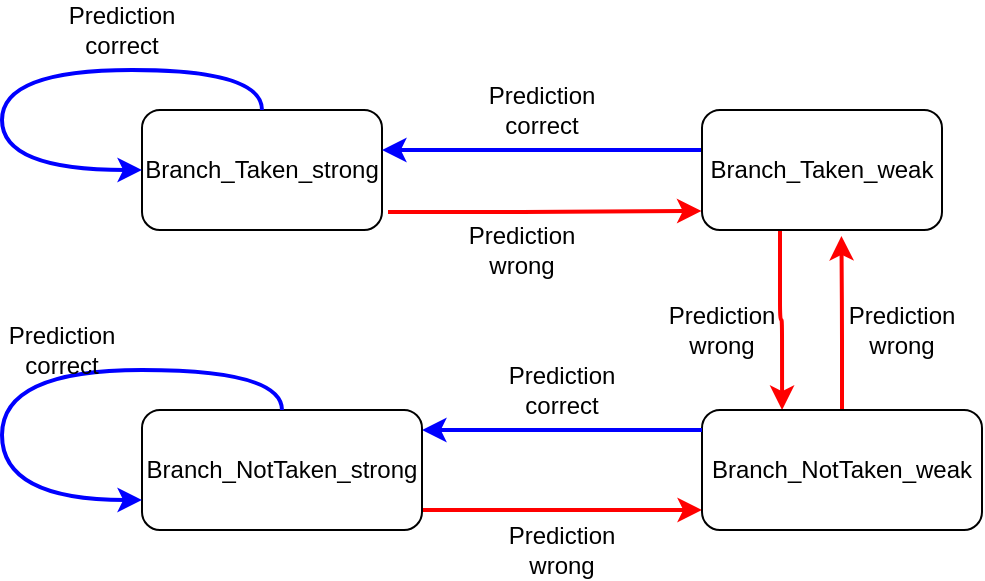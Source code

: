 <mxfile version="15.0.1" type="device" pages="5"><diagram id="LP8IbQBC_aP6sTmszleX" name="Page-2"><mxGraphModel dx="1038" dy="521" grid="1" gridSize="10" guides="1" tooltips="1" connect="1" arrows="1" fold="1" page="1" pageScale="1" pageWidth="850" pageHeight="1100" math="0" shadow="0"><root><mxCell id="cUWUkEZ1pQQ-K_7EMCfP-0"/><mxCell id="cUWUkEZ1pQQ-K_7EMCfP-1" parent="cUWUkEZ1pQQ-K_7EMCfP-0"/><mxCell id="xDtKM4uUv0EmzjwsM0Gm-4" style="edgeStyle=orthogonalEdgeStyle;rounded=1;orthogonalLoop=1;jettySize=auto;html=1;entryX=-0.002;entryY=0.841;entryDx=0;entryDy=0;startArrow=none;startFill=0;endArrow=classic;endFill=1;targetPerimeterSpacing=0;strokeColor=#FF0000;strokeWidth=2;entryPerimeter=0;exitX=1.025;exitY=0.85;exitDx=0;exitDy=0;exitPerimeter=0;" parent="cUWUkEZ1pQQ-K_7EMCfP-1" source="xDtKM4uUv0EmzjwsM0Gm-0" target="xDtKM4uUv0EmzjwsM0Gm-1" edge="1"><mxGeometry relative="1" as="geometry"><Array as="points"/></mxGeometry></mxCell><mxCell id="xDtKM4uUv0EmzjwsM0Gm-0" value="Branch_Taken_strong" style="rounded=1;whiteSpace=wrap;html=1;" parent="cUWUkEZ1pQQ-K_7EMCfP-1" vertex="1"><mxGeometry x="150" y="120" width="120" height="60" as="geometry"/></mxCell><mxCell id="xDtKM4uUv0EmzjwsM0Gm-5" style="edgeStyle=orthogonalEdgeStyle;rounded=1;orthogonalLoop=1;jettySize=auto;html=1;entryX=0.286;entryY=0;entryDx=0;entryDy=0;startArrow=none;startFill=0;endArrow=classic;endFill=1;targetPerimeterSpacing=0;strokeColor=#FF0000;strokeWidth=2;entryPerimeter=0;exitX=0.325;exitY=0.983;exitDx=0;exitDy=0;exitPerimeter=0;" parent="cUWUkEZ1pQQ-K_7EMCfP-1" source="xDtKM4uUv0EmzjwsM0Gm-1" target="xDtKM4uUv0EmzjwsM0Gm-2" edge="1"><mxGeometry relative="1" as="geometry"><mxPoint x="470" y="190" as="sourcePoint"/><Array as="points"/></mxGeometry></mxCell><mxCell id="xDtKM4uUv0EmzjwsM0Gm-8" style="edgeStyle=orthogonalEdgeStyle;rounded=1;orthogonalLoop=1;jettySize=auto;html=1;startArrow=none;startFill=0;endArrow=classic;endFill=1;targetPerimeterSpacing=0;strokeWidth=2;strokeColor=#0000FF;" parent="cUWUkEZ1pQQ-K_7EMCfP-1" source="xDtKM4uUv0EmzjwsM0Gm-1" edge="1"><mxGeometry relative="1" as="geometry"><mxPoint x="270" y="140" as="targetPoint"/><Array as="points"><mxPoint x="270" y="140"/></Array></mxGeometry></mxCell><mxCell id="xDtKM4uUv0EmzjwsM0Gm-1" value="Branch_Taken_weak" style="rounded=1;whiteSpace=wrap;html=1;" parent="cUWUkEZ1pQQ-K_7EMCfP-1" vertex="1"><mxGeometry x="430" y="120" width="120" height="60" as="geometry"/></mxCell><mxCell id="xDtKM4uUv0EmzjwsM0Gm-6" style="edgeStyle=orthogonalEdgeStyle;rounded=1;orthogonalLoop=1;jettySize=auto;html=1;startArrow=classic;startFill=1;endArrow=none;endFill=0;targetPerimeterSpacing=0;strokeWidth=2;strokeColor=#FF0000;" parent="cUWUkEZ1pQQ-K_7EMCfP-1" source="xDtKM4uUv0EmzjwsM0Gm-2" edge="1"><mxGeometry relative="1" as="geometry"><mxPoint x="290" y="320" as="targetPoint"/><Array as="points"><mxPoint x="290" y="320"/></Array></mxGeometry></mxCell><mxCell id="xDtKM4uUv0EmzjwsM0Gm-9" style="edgeStyle=orthogonalEdgeStyle;rounded=1;orthogonalLoop=1;jettySize=auto;html=1;startArrow=none;startFill=0;endArrow=classic;endFill=1;targetPerimeterSpacing=0;strokeWidth=2;entryX=0.581;entryY=1.05;entryDx=0;entryDy=0;entryPerimeter=0;strokeColor=#FF0000;" parent="cUWUkEZ1pQQ-K_7EMCfP-1" source="xDtKM4uUv0EmzjwsM0Gm-2" target="xDtKM4uUv0EmzjwsM0Gm-1" edge="1"><mxGeometry relative="1" as="geometry"><mxPoint x="500" y="190" as="targetPoint"/></mxGeometry></mxCell><mxCell id="xDtKM4uUv0EmzjwsM0Gm-2" value="Branch_NotTaken_weak" style="rounded=1;whiteSpace=wrap;html=1;" parent="cUWUkEZ1pQQ-K_7EMCfP-1" vertex="1"><mxGeometry x="430" y="270" width="140" height="60" as="geometry"/></mxCell><mxCell id="xDtKM4uUv0EmzjwsM0Gm-7" style="edgeStyle=orthogonalEdgeStyle;rounded=1;orthogonalLoop=1;jettySize=auto;html=1;startArrow=classic;startFill=1;endArrow=none;endFill=0;targetPerimeterSpacing=0;strokeWidth=2;strokeColor=#0000FF;" parent="cUWUkEZ1pQQ-K_7EMCfP-1" source="xDtKM4uUv0EmzjwsM0Gm-3" edge="1"><mxGeometry relative="1" as="geometry"><mxPoint x="430" y="280" as="targetPoint"/><Array as="points"><mxPoint x="340" y="280"/><mxPoint x="340" y="280"/></Array></mxGeometry></mxCell><mxCell id="xDtKM4uUv0EmzjwsM0Gm-3" value="Branch_NotTaken_strong" style="rounded=1;whiteSpace=wrap;html=1;" parent="cUWUkEZ1pQQ-K_7EMCfP-1" vertex="1"><mxGeometry x="150" y="270" width="140" height="60" as="geometry"/></mxCell><mxCell id="xDtKM4uUv0EmzjwsM0Gm-10" style="edgeStyle=orthogonalEdgeStyle;rounded=1;orthogonalLoop=1;jettySize=auto;html=1;entryX=0;entryY=0.75;entryDx=0;entryDy=0;startArrow=none;startFill=0;endArrow=classic;endFill=1;targetPerimeterSpacing=0;strokeWidth=2;curved=1;strokeColor=#0000FF;" parent="cUWUkEZ1pQQ-K_7EMCfP-1" source="xDtKM4uUv0EmzjwsM0Gm-3" target="xDtKM4uUv0EmzjwsM0Gm-3" edge="1"><mxGeometry relative="1" as="geometry"><Array as="points"><mxPoint x="220" y="250"/><mxPoint x="80" y="250"/><mxPoint x="80" y="315"/></Array></mxGeometry></mxCell><mxCell id="xDtKM4uUv0EmzjwsM0Gm-11" style="edgeStyle=orthogonalEdgeStyle;curved=1;rounded=1;orthogonalLoop=1;jettySize=auto;html=1;entryX=0;entryY=0.5;entryDx=0;entryDy=0;startArrow=none;startFill=0;endArrow=classic;endFill=1;targetPerimeterSpacing=0;strokeWidth=2;strokeColor=#0000FF;" parent="cUWUkEZ1pQQ-K_7EMCfP-1" source="xDtKM4uUv0EmzjwsM0Gm-0" target="xDtKM4uUv0EmzjwsM0Gm-0" edge="1"><mxGeometry relative="1" as="geometry"><Array as="points"><mxPoint x="210" y="100"/><mxPoint x="80" y="100"/><mxPoint x="80" y="150"/></Array></mxGeometry></mxCell><mxCell id="xDtKM4uUv0EmzjwsM0Gm-12" value="Prediction wrong" style="text;html=1;strokeColor=none;fillColor=none;align=center;verticalAlign=middle;whiteSpace=wrap;rounded=0;" parent="cUWUkEZ1pQQ-K_7EMCfP-1" vertex="1"><mxGeometry x="340" y="330" width="40" height="20" as="geometry"/></mxCell><mxCell id="xDtKM4uUv0EmzjwsM0Gm-13" value="Prediction wrong" style="text;html=1;strokeColor=none;fillColor=none;align=center;verticalAlign=middle;whiteSpace=wrap;rounded=0;" parent="cUWUkEZ1pQQ-K_7EMCfP-1" vertex="1"><mxGeometry x="510" y="220" width="40" height="20" as="geometry"/></mxCell><mxCell id="xDtKM4uUv0EmzjwsM0Gm-14" value="Prediction wrong" style="text;html=1;strokeColor=none;fillColor=none;align=center;verticalAlign=middle;whiteSpace=wrap;rounded=0;" parent="cUWUkEZ1pQQ-K_7EMCfP-1" vertex="1"><mxGeometry x="420" y="220" width="40" height="20" as="geometry"/></mxCell><mxCell id="xDtKM4uUv0EmzjwsM0Gm-15" value="Prediction correct" style="text;html=1;strokeColor=none;fillColor=none;align=center;verticalAlign=middle;whiteSpace=wrap;rounded=0;" parent="cUWUkEZ1pQQ-K_7EMCfP-1" vertex="1"><mxGeometry x="120" y="70" width="40" height="20" as="geometry"/></mxCell><mxCell id="xDtKM4uUv0EmzjwsM0Gm-16" value="Prediction correct" style="text;html=1;strokeColor=none;fillColor=none;align=center;verticalAlign=middle;whiteSpace=wrap;rounded=0;" parent="cUWUkEZ1pQQ-K_7EMCfP-1" vertex="1"><mxGeometry x="330" y="110" width="40" height="20" as="geometry"/></mxCell><mxCell id="xDtKM4uUv0EmzjwsM0Gm-17" value="Prediction wrong" style="text;html=1;strokeColor=none;fillColor=none;align=center;verticalAlign=middle;whiteSpace=wrap;rounded=0;" parent="cUWUkEZ1pQQ-K_7EMCfP-1" vertex="1"><mxGeometry x="320" y="180" width="40" height="20" as="geometry"/></mxCell><mxCell id="xDtKM4uUv0EmzjwsM0Gm-18" value="Prediction correct" style="text;html=1;strokeColor=none;fillColor=none;align=center;verticalAlign=middle;whiteSpace=wrap;rounded=0;" parent="cUWUkEZ1pQQ-K_7EMCfP-1" vertex="1"><mxGeometry x="340" y="250" width="40" height="20" as="geometry"/></mxCell><mxCell id="xDtKM4uUv0EmzjwsM0Gm-19" value="Prediction correct" style="text;html=1;strokeColor=none;fillColor=none;align=center;verticalAlign=middle;whiteSpace=wrap;rounded=0;" parent="cUWUkEZ1pQQ-K_7EMCfP-1" vertex="1"><mxGeometry x="90" y="230" width="40" height="20" as="geometry"/></mxCell></root></mxGraphModel></diagram><diagram id="JxTKnqZXV-JEExH2jW5i" name="Page-1"><mxGraphModel dx="9685" dy="5108" grid="1" gridSize="10" guides="1" tooltips="1" connect="1" arrows="1" fold="1" page="1" pageScale="1" pageWidth="850" pageHeight="1100" math="0" shadow="0"><root><mxCell id="0"/><mxCell id="1" parent="0"/><mxCell id="7EBEuGss7xxNNdDWyHU7-13" value="" style="group;container=1;" parent="1" vertex="1" connectable="0"><mxGeometry x="-730" y="-470" width="2420" height="1545.36" as="geometry"/></mxCell><mxCell id="hvUWrI-F-tEUR6zchZlA-74" style="edgeStyle=orthogonalEdgeStyle;rounded=0;orthogonalLoop=1;jettySize=auto;html=1;entryX=0;entryY=0.5;entryDx=0;entryDy=0;exitX=0.5;exitY=0;exitDx=0;exitDy=0;strokeColor=#0000FF;" parent="7EBEuGss7xxNNdDWyHU7-13" source="hvUWrI-F-tEUR6zchZlA-1" edge="1"><mxGeometry relative="1" as="geometry"><Array as="points"><mxPoint x="549.405" y="694.848"/><mxPoint x="549.405" y="973.28"/></Array><mxPoint x="732.541" y="973.28" as="targetPoint"/></mxGeometry></mxCell><mxCell id="hvUWrI-F-tEUR6zchZlA-75" style="edgeStyle=orthogonalEdgeStyle;rounded=0;orthogonalLoop=1;jettySize=auto;html=1;exitX=0.5;exitY=0;exitDx=0;exitDy=0;strokeColor=#0000FF;" parent="7EBEuGss7xxNNdDWyHU7-13" source="hvUWrI-F-tEUR6zchZlA-1" edge="1"><mxGeometry relative="1" as="geometry"><Array as="points"><mxPoint x="514.086" y="694.848"/><mxPoint x="549.405" y="694.848"/><mxPoint x="549.405" y="357.28"/><mxPoint x="1039.946" y="357.28"/></Array><mxPoint x="1039.946" y="357.28" as="targetPoint"/></mxGeometry></mxCell><mxCell id="hvUWrI-F-tEUR6zchZlA-76" style="edgeStyle=orthogonalEdgeStyle;rounded=0;orthogonalLoop=1;jettySize=auto;html=1;exitX=0.5;exitY=0;exitDx=0;exitDy=0;strokeColor=#0000FF;" parent="7EBEuGss7xxNNdDWyHU7-13" source="hvUWrI-F-tEUR6zchZlA-1" edge="1"><mxGeometry relative="1" as="geometry"><Array as="points"><mxPoint x="549.405" y="696.08"/><mxPoint x="549.405" y="787.248"/></Array><mxPoint x="706.378" y="787.248" as="targetPoint"/></mxGeometry></mxCell><mxCell id="hvUWrI-F-tEUR6zchZlA-77" style="edgeStyle=orthogonalEdgeStyle;rounded=0;orthogonalLoop=1;jettySize=auto;html=1;exitX=0.5;exitY=0;exitDx=0;exitDy=0;strokeColor=#0000FF;" parent="7EBEuGss7xxNNdDWyHU7-13" source="hvUWrI-F-tEUR6zchZlA-1" edge="1"><mxGeometry relative="1" as="geometry"><Array as="points"><mxPoint x="549.405" y="696.08"/><mxPoint x="549.405" y="818.048"/></Array><mxPoint x="706.378" y="818.048" as="targetPoint"/></mxGeometry></mxCell><mxCell id="rvypjr39QOGcPHgI25fg-65" style="edgeStyle=orthogonalEdgeStyle;rounded=0;orthogonalLoop=1;jettySize=auto;html=1;entryX=0.929;entryY=0.999;entryDx=0;entryDy=0;entryPerimeter=0;strokeWidth=2;strokeColor=#00CC00;exitX=0.934;exitY=-0.02;exitDx=0;exitDy=0;exitPerimeter=0;" parent="7EBEuGss7xxNNdDWyHU7-13" source="hvUWrI-F-tEUR6zchZlA-1" target="hvUWrI-F-tEUR6zchZlA-2" edge="1"><mxGeometry relative="1" as="geometry"><mxPoint x="523.243" y="1299.76" as="sourcePoint"/></mxGeometry></mxCell><mxCell id="hvUWrI-F-tEUR6zchZlA-1" value="Pipeline register 1" style="whiteSpace=wrap;html=1;rotation=90;" parent="7EBEuGss7xxNNdDWyHU7-13" vertex="1"><mxGeometry x="-28.608" y="827.756" width="1046.486" height="36.96" as="geometry"/></mxCell><mxCell id="hvUWrI-F-tEUR6zchZlA-117" style="edgeStyle=orthogonalEdgeStyle;rounded=0;orthogonalLoop=1;jettySize=auto;html=1;strokeColor=#FF0000;strokeWidth=2;exitX=0.094;exitY=0.004;exitDx=0;exitDy=0;exitPerimeter=0;" parent="7EBEuGss7xxNNdDWyHU7-13" source="hvUWrI-F-tEUR6zchZlA-2" edge="1"><mxGeometry relative="1" as="geometry"><mxPoint x="1661" y="418" as="targetPoint"/><mxPoint x="1085.73" y="431.2" as="sourcePoint"/><Array as="points"><mxPoint x="1550" y="418"/><mxPoint x="1550" y="418"/></Array></mxGeometry></mxCell><mxCell id="hvUWrI-F-tEUR6zchZlA-120" style="edgeStyle=orthogonalEdgeStyle;curved=0;rounded=1;sketch=0;orthogonalLoop=1;jettySize=auto;html=1;strokeColor=#FF0000;strokeWidth=2;exitX=0.162;exitY=0.004;exitDx=0;exitDy=0;exitPerimeter=0;" parent="7EBEuGss7xxNNdDWyHU7-13" source="hvUWrI-F-tEUR6zchZlA-2" edge="1"><mxGeometry relative="1" as="geometry"><mxPoint x="1360" y="678" as="targetPoint"/><mxPoint x="1085.73" y="511.28" as="sourcePoint"/><Array as="points"><mxPoint x="1360" y="490"/></Array></mxGeometry></mxCell><mxCell id="hvUWrI-F-tEUR6zchZlA-139" style="edgeStyle=orthogonalEdgeStyle;rounded=0;sketch=0;orthogonalLoop=1;jettySize=auto;html=1;strokeColor=#FF0000;strokeWidth=2;" parent="7EBEuGss7xxNNdDWyHU7-13" edge="1"><mxGeometry relative="1" as="geometry"><mxPoint x="1079.19" y="441.096" as="sourcePoint"/><mxPoint x="1654.757" y="441.096" as="targetPoint"/></mxGeometry></mxCell><mxCell id="rvypjr39QOGcPHgI25fg-91" style="edgeStyle=orthogonalEdgeStyle;rounded=1;orthogonalLoop=1;jettySize=auto;html=1;strokeWidth=1;exitX=0.809;exitY=-0.016;exitDx=0;exitDy=0;exitPerimeter=0;entryX=0.226;entryY=0.923;entryDx=0;entryDy=0;entryPerimeter=0;" parent="7EBEuGss7xxNNdDWyHU7-13" source="hvUWrI-F-tEUR6zchZlA-2" target="nPi3VuoPX1wwGFf3cGiU-5" edge="1"><mxGeometry relative="1" as="geometry"><mxPoint x="1190.378" y="788.48" as="targetPoint"/><Array as="points"><mxPoint x="1090" y="1174"/><mxPoint x="1090" y="763"/><mxPoint x="1239" y="763"/></Array></mxGeometry></mxCell><mxCell id="nPi3VuoPX1wwGFf3cGiU-2" style="edgeStyle=orthogonalEdgeStyle;rounded=1;orthogonalLoop=1;jettySize=auto;html=1;exitX=0.5;exitY=0;exitDx=0;exitDy=0;" parent="7EBEuGss7xxNNdDWyHU7-13" source="rvypjr39QOGcPHgI25fg-88" edge="1"><mxGeometry relative="1" as="geometry"><mxPoint x="940" y="1620" as="targetPoint"/><Array as="points"><mxPoint x="1000" y="1154"/><mxPoint x="1000" y="1520"/><mxPoint x="870" y="1520"/><mxPoint x="870" y="1620"/></Array></mxGeometry></mxCell><mxCell id="nPi3VuoPX1wwGFf3cGiU-3" style="edgeStyle=orthogonalEdgeStyle;rounded=0;orthogonalLoop=1;jettySize=auto;html=1;" parent="7EBEuGss7xxNNdDWyHU7-13" edge="1"><mxGeometry relative="1" as="geometry"><mxPoint x="940" y="1570" as="targetPoint"/><Array as="points"><mxPoint x="910" y="660"/><mxPoint x="910" y="1570"/></Array><mxPoint x="510" y="660" as="sourcePoint"/></mxGeometry></mxCell><mxCell id="nPi3VuoPX1wwGFf3cGiU-6" style="edgeStyle=orthogonalEdgeStyle;rounded=1;orthogonalLoop=1;jettySize=auto;html=1;strokeColor=#FF00FF;exitX=0.631;exitY=0.004;exitDx=0;exitDy=0;exitPerimeter=0;entryX=0.126;entryY=0.837;entryDx=0;entryDy=0;entryPerimeter=0;" parent="7EBEuGss7xxNNdDWyHU7-13" source="hvUWrI-F-tEUR6zchZlA-2" target="7EBEuGss7xxNNdDWyHU7-11" edge="1"><mxGeometry relative="1" as="geometry"><mxPoint x="1083.114" y="948.64" as="sourcePoint"/><Array as="points"><mxPoint x="1120" y="986"/><mxPoint x="1120" y="862"/><mxPoint x="1155" y="862"/></Array><mxPoint x="1120" y="810" as="targetPoint"/></mxGeometry></mxCell><mxCell id="hvUWrI-F-tEUR6zchZlA-2" value="Pipeline register 2" style="whiteSpace=wrap;html=1;rotation=90;" parent="7EBEuGss7xxNNdDWyHU7-13" vertex="1"><mxGeometry x="534.401" y="828.803" width="1056.899" height="36.96" as="geometry"/></mxCell><mxCell id="hvUWrI-F-tEUR6zchZlA-113" style="edgeStyle=orthogonalEdgeStyle;rounded=0;orthogonalLoop=1;jettySize=auto;html=1;strokeColor=#0000FF;" parent="7EBEuGss7xxNNdDWyHU7-13" edge="1"><mxGeometry relative="1" as="geometry"><mxPoint x="2138.757" y="357.28" as="targetPoint"/><Array as="points"><mxPoint x="1700.541" y="357.28"/><mxPoint x="2138.757" y="357.28"/></Array><mxPoint x="1700.541" y="357.28" as="sourcePoint"/></mxGeometry></mxCell><mxCell id="hvUWrI-F-tEUR6zchZlA-118" style="edgeStyle=orthogonalEdgeStyle;rounded=0;orthogonalLoop=1;jettySize=auto;html=1;strokeColor=#FF0000;strokeWidth=2;exitX=0.129;exitY=0.007;exitDx=0;exitDy=0;exitPerimeter=0;" parent="7EBEuGss7xxNNdDWyHU7-13" source="hvUWrI-F-tEUR6zchZlA-3" edge="1"><mxGeometry relative="1" as="geometry"><mxPoint x="2140" y="433" as="targetPoint"/><mxPoint x="1480.778" y="455.84" as="sourcePoint"/><Array as="points"><mxPoint x="2132" y="433"/></Array></mxGeometry></mxCell><mxCell id="hvUWrI-F-tEUR6zchZlA-127" style="edgeStyle=orthogonalEdgeStyle;curved=0;rounded=1;sketch=0;orthogonalLoop=1;jettySize=auto;html=1;entryX=0;entryY=0.5;entryDx=0;entryDy=0;strokeColor=#FF0000;strokeWidth=2;" parent="7EBEuGss7xxNNdDWyHU7-13" target="hvUWrI-F-tEUR6zchZlA-20" edge="1"><mxGeometry relative="1" as="geometry"><mxPoint x="1702" y="460" as="sourcePoint"/><Array as="points"><mxPoint x="1702" y="460"/><mxPoint x="1766" y="460"/><mxPoint x="1766" y="770"/></Array></mxGeometry></mxCell><mxCell id="hvUWrI-F-tEUR6zchZlA-140" style="edgeStyle=orthogonalEdgeStyle;rounded=0;sketch=0;orthogonalLoop=1;jettySize=auto;html=1;strokeColor=#FF0000;strokeWidth=2;exitX=0.111;exitY=-0.037;exitDx=0;exitDy=0;exitPerimeter=0;" parent="7EBEuGss7xxNNdDWyHU7-13" source="hvUWrI-F-tEUR6zchZlA-3" edge="1"><mxGeometry relative="1" as="geometry"><mxPoint x="2140" y="414" as="targetPoint"/><mxPoint x="1478.162" y="437.36" as="sourcePoint"/></mxGeometry></mxCell><mxCell id="hvUWrI-F-tEUR6zchZlA-3" value="Pipeline register 3" style="whiteSpace=wrap;html=1;rotation=90;" parent="7EBEuGss7xxNNdDWyHU7-13" vertex="1"><mxGeometry x="1144.595" y="813.12" width="1074.284" height="36.96" as="geometry"/></mxCell><mxCell id="hvUWrI-F-tEUR6zchZlA-4" value="Pipeline register 4" style="whiteSpace=wrap;html=1;rotation=90;" parent="7EBEuGss7xxNNdDWyHU7-13" vertex="1"><mxGeometry x="1622.054" y="813.12" width="1074.284" height="36.96" as="geometry"/></mxCell><mxCell id="hvUWrI-F-tEUR6zchZlA-108" style="edgeStyle=orthogonalEdgeStyle;rounded=0;orthogonalLoop=1;jettySize=auto;html=1;entryX=0.543;entryY=0.854;entryDx=0;entryDy=0;entryPerimeter=0;exitX=0.54;exitY=-0.005;exitDx=0;exitDy=0;exitPerimeter=0;" parent="7EBEuGss7xxNNdDWyHU7-13" source="hvUWrI-F-tEUR6zchZlA-3" target="hvUWrI-F-tEUR6zchZlA-4" edge="1"><mxGeometry relative="1" as="geometry"><mxPoint x="1813.038" y="829.136" as="targetPoint"/><Array as="points"><mxPoint x="1701.849" y="874.72"/></Array><mxPoint x="1478.162" y="739.2" as="sourcePoint"/></mxGeometry></mxCell><mxCell id="rvypjr39QOGcPHgI25fg-67" style="edgeStyle=orthogonalEdgeStyle;rounded=0;orthogonalLoop=1;jettySize=auto;html=1;strokeWidth=2;exitX=0.952;exitY=-0.061;exitDx=0;exitDy=0;exitPerimeter=0;strokeColor=#00CC00;" parent="7EBEuGss7xxNNdDWyHU7-13" source="hvUWrI-F-tEUR6zchZlA-3" edge="1"><mxGeometry relative="1" as="geometry"><mxPoint x="2140" y="1317" as="targetPoint"/><mxPoint x="1726.703" y="1305.92" as="sourcePoint"/><Array as="points"><mxPoint x="1702" y="1313"/><mxPoint x="2132" y="1313"/><mxPoint x="2132" y="1317"/><mxPoint x="2140" y="1317"/></Array></mxGeometry></mxCell><mxCell id="hvUWrI-F-tEUR6zchZlA-16" value="" style="group;" parent="7EBEuGss7xxNNdDWyHU7-13" vertex="1" connectable="0"><mxGeometry x="706.378" y="677.6" width="209.297" height="209.44" as="geometry"/></mxCell><mxCell id="hvUWrI-F-tEUR6zchZlA-6" value="" style="whiteSpace=wrap;html=1;aspect=fixed;" parent="hvUWrI-F-tEUR6zchZlA-16" vertex="1"><mxGeometry y="24.64" width="154.068" height="154.068" as="geometry"/></mxCell><mxCell id="hvUWrI-F-tEUR6zchZlA-7" value="Write Address" style="text;html=1;strokeColor=none;fillColor=none;align=center;verticalAlign=middle;whiteSpace=wrap;" parent="hvUWrI-F-tEUR6zchZlA-16" vertex="1"><mxGeometry x="3.27" y="24.64" width="52.324" height="24.64" as="geometry"/></mxCell><mxCell id="hvUWrI-F-tEUR6zchZlA-8" value="addr 1&lt;span style=&quot;color: rgba(0 , 0 , 0 , 0) ; font-family: monospace ; font-size: 0px&quot;&gt;%3CmxGraphModel%3E%3Croot%3E%3CmxCell%20id%3D%220%22%2F%3E%3CmxCell%20id%3D%221%22%20parent%3D%220%22%2F%3E%3CmxCell%20id%3D%222%22%20value%3D%22Write%20Address%22%20style%3D%22text%3Bhtml%3D1%3BstrokeColor%3Dnone%3BfillColor%3Dnone%3Balign%3Dcenter%3BverticalAlign%3Dmiddle%3BwhiteSpace%3Dwrap%3Brounded%3D0%3B%22%20vertex%3D%221%22%20parent%3D%221%22%3E%3CmxGeometry%20x%3D%22310%22%20y%3D%22190%22%20width%3D%2240%22%20height%3D%2220%22%20as%3D%22geometry%22%2F%3E%3C%2FmxCell%3E%3C%2Froot%3E%3C%2FmxGraphModel%3E&lt;/span&gt;" style="text;html=1;strokeColor=none;fillColor=none;align=center;verticalAlign=middle;whiteSpace=wrap;" parent="hvUWrI-F-tEUR6zchZlA-16" vertex="1"><mxGeometry x="3.27" y="98.56" width="52.324" height="24.64" as="geometry"/></mxCell><mxCell id="hvUWrI-F-tEUR6zchZlA-9" value="addr 2" style="text;html=1;strokeColor=none;fillColor=none;align=center;verticalAlign=middle;whiteSpace=wrap;" parent="hvUWrI-F-tEUR6zchZlA-16" vertex="1"><mxGeometry x="3.27" y="129.36" width="52.324" height="24.64" as="geometry"/></mxCell><mxCell id="hvUWrI-F-tEUR6zchZlA-10" value="Write enable" style="text;html=1;strokeColor=none;fillColor=none;align=center;verticalAlign=middle;whiteSpace=wrap;" parent="hvUWrI-F-tEUR6zchZlA-16" vertex="1"><mxGeometry x="3.27" y="160.16" width="52.324" height="24.64" as="geometry"/></mxCell><mxCell id="hvUWrI-F-tEUR6zchZlA-11" value="data 1" style="text;html=1;strokeColor=none;fillColor=none;align=center;verticalAlign=middle;whiteSpace=wrap;" parent="hvUWrI-F-tEUR6zchZlA-16" vertex="1"><mxGeometry x="107.921" y="49.28" width="52.324" height="24.64" as="geometry"/></mxCell><mxCell id="hvUWrI-F-tEUR6zchZlA-12" value="data 2" style="text;html=1;strokeColor=none;fillColor=none;align=center;verticalAlign=middle;whiteSpace=wrap;" parent="hvUWrI-F-tEUR6zchZlA-16" vertex="1"><mxGeometry x="101.741" y="86.24" width="52.324" height="24.64" as="geometry"/></mxCell><mxCell id="hvUWrI-F-tEUR6zchZlA-13" value="Write data" style="text;html=1;strokeColor=none;fillColor=none;align=center;verticalAlign=middle;whiteSpace=wrap;" parent="hvUWrI-F-tEUR6zchZlA-16" vertex="1"><mxGeometry y="61.6" width="52.324" height="24.64" as="geometry"/></mxCell><mxCell id="hvUWrI-F-tEUR6zchZlA-15" value="&lt;u&gt;&lt;b&gt;REG FILE&lt;/b&gt;&lt;/u&gt;" style="text;html=1;strokeColor=none;fillColor=none;align=center;verticalAlign=middle;whiteSpace=wrap;" parent="hvUWrI-F-tEUR6zchZlA-16" vertex="1"><mxGeometry x="107.919" y="135.52" width="52.324" height="24.64" as="geometry"/></mxCell><mxCell id="rvypjr39QOGcPHgI25fg-77" value="inst hit" style="text;html=1;strokeColor=none;fillColor=none;align=center;verticalAlign=middle;whiteSpace=wrap;rounded=0;" parent="hvUWrI-F-tEUR6zchZlA-16" vertex="1"><mxGeometry x="65.405" y="172.48" width="52.324" height="24.64" as="geometry"/></mxCell><mxCell id="hvUWrI-F-tEUR6zchZlA-114" style="edgeStyle=orthogonalEdgeStyle;rounded=0;orthogonalLoop=1;jettySize=auto;html=1;entryX=0.004;entryY=0.076;entryDx=0;entryDy=0;entryPerimeter=0;strokeColor=#0000FF;exitX=0.03;exitY=-0.079;exitDx=0;exitDy=0;exitPerimeter=0;" parent="7EBEuGss7xxNNdDWyHU7-13" source="hvUWrI-F-tEUR6zchZlA-4" target="hvUWrI-F-tEUR6zchZlA-6" edge="1"><mxGeometry relative="1" as="geometry"><mxPoint x="1856.205" y="394.24" as="sourcePoint"/><Array as="points"><mxPoint x="2181" y="356"/><mxPoint x="2276" y="356"/><mxPoint x="2276" y="259"/><mxPoint x="654" y="259"/><mxPoint x="654" y="714"/><mxPoint x="707" y="714"/></Array></mxGeometry></mxCell><mxCell id="rvypjr39QOGcPHgI25fg-68" style="edgeStyle=orthogonalEdgeStyle;orthogonalLoop=1;jettySize=auto;html=1;strokeWidth=2;rounded=1;strokeColor=#00CC00;" parent="7EBEuGss7xxNNdDWyHU7-13" edge="1"><mxGeometry relative="1" as="geometry"><Array as="points"><mxPoint x="2249.946" y="1307.152"/><mxPoint x="2249.946" y="1490.72"/><mxPoint x="797.946" y="1490.72"/></Array><mxPoint x="2182" y="1307" as="sourcePoint"/><mxPoint x="798" y="856" as="targetPoint"/></mxGeometry></mxCell><mxCell id="hvUWrI-F-tEUR6zchZlA-119" style="edgeStyle=orthogonalEdgeStyle;rounded=0;orthogonalLoop=1;jettySize=auto;html=1;entryX=0;entryY=0.5;entryDx=0;entryDy=0;strokeColor=#FF0000;strokeWidth=2;exitX=0.114;exitY=0.016;exitDx=0;exitDy=0;exitPerimeter=0;" parent="7EBEuGss7xxNNdDWyHU7-13" source="hvUWrI-F-tEUR6zchZlA-4" target="hvUWrI-F-tEUR6zchZlA-10" edge="1"><mxGeometry relative="1" as="geometry"><Array as="points"><mxPoint x="2302" y="417"/><mxPoint x="2302" y="234"/><mxPoint x="576" y="234"/><mxPoint x="576" y="850"/></Array><mxPoint x="1857.514" y="439.824" as="sourcePoint"/></mxGeometry></mxCell><mxCell id="hvUWrI-F-tEUR6zchZlA-43" value="" style="group;" parent="7EBEuGss7xxNNdDWyHU7-13" vertex="1" connectable="0"><mxGeometry x="1349.999" y="668.36" width="104.649" height="144.76" as="geometry"/></mxCell><mxCell id="hvUWrI-F-tEUR6zchZlA-36" value="" style="endArrow=none;html=1;" parent="hvUWrI-F-tEUR6zchZlA-43" edge="1"><mxGeometry width="50" height="50" relative="1" as="geometry"><mxPoint x="104.649" y="101.64" as="sourcePoint"/><mxPoint x="104.649" y="33.88" as="targetPoint"/></mxGeometry></mxCell><mxCell id="hvUWrI-F-tEUR6zchZlA-37" value="" style="endArrow=none;html=1;" parent="hvUWrI-F-tEUR6zchZlA-43" edge="1"><mxGeometry width="50" height="50" relative="1" as="geometry"><mxPoint as="sourcePoint"/><mxPoint x="104.649" y="33.88" as="targetPoint"/></mxGeometry></mxCell><mxCell id="hvUWrI-F-tEUR6zchZlA-38" value="" style="endArrow=none;html=1;" parent="hvUWrI-F-tEUR6zchZlA-43" edge="1"><mxGeometry width="50" height="50" relative="1" as="geometry"><mxPoint y="135.52" as="sourcePoint"/><mxPoint x="104.649" y="101.64" as="targetPoint"/></mxGeometry></mxCell><mxCell id="hvUWrI-F-tEUR6zchZlA-39" value="" style="endArrow=none;html=1;" parent="hvUWrI-F-tEUR6zchZlA-43" edge="1"><mxGeometry width="50" height="50" relative="1" as="geometry"><mxPoint y="50.82" as="sourcePoint"/><mxPoint as="targetPoint"/></mxGeometry></mxCell><mxCell id="hvUWrI-F-tEUR6zchZlA-40" value="" style="endArrow=none;html=1;" parent="hvUWrI-F-tEUR6zchZlA-43" edge="1"><mxGeometry width="50" height="50" relative="1" as="geometry"><mxPoint y="135.52" as="sourcePoint"/><mxPoint y="93.17" as="targetPoint"/></mxGeometry></mxCell><mxCell id="hvUWrI-F-tEUR6zchZlA-41" value="" style="endArrow=none;html=1;" parent="hvUWrI-F-tEUR6zchZlA-43" edge="1"><mxGeometry width="50" height="50" relative="1" as="geometry"><mxPoint y="93.17" as="sourcePoint"/><mxPoint x="26.162" y="67.76" as="targetPoint"/></mxGeometry></mxCell><mxCell id="hvUWrI-F-tEUR6zchZlA-42" value="" style="endArrow=none;html=1;" parent="hvUWrI-F-tEUR6zchZlA-43" edge="1"><mxGeometry width="50" height="50" relative="1" as="geometry"><mxPoint y="50.82" as="sourcePoint"/><mxPoint x="26.162" y="67.76" as="targetPoint"/></mxGeometry></mxCell><mxCell id="hvUWrI-F-tEUR6zchZlA-68" value="&lt;b&gt;&lt;u&gt;ALU&lt;/u&gt;&lt;/b&gt;" style="text;html=1;align=center;verticalAlign=middle;resizable=0;points=[];autosize=1;strokeColor=none;" parent="hvUWrI-F-tEUR6zchZlA-43" vertex="1"><mxGeometry x="39.243" y="61.6" width="40" height="20" as="geometry"/></mxCell><mxCell id="hvUWrI-F-tEUR6zchZlA-162" value="Z,G,K flags" style="text;html=1;strokeColor=none;fillColor=none;align=center;verticalAlign=middle;whiteSpace=wrap;rounded=0;sketch=0;" parent="hvUWrI-F-tEUR6zchZlA-43" vertex="1"><mxGeometry x="13.081" y="95.48" width="52.324" height="24.64" as="geometry"/></mxCell><mxCell id="hvUWrI-F-tEUR6zchZlA-97" style="edgeStyle=orthogonalEdgeStyle;rounded=0;orthogonalLoop=1;jettySize=auto;html=1;" parent="7EBEuGss7xxNNdDWyHU7-13" source="hvUWrI-F-tEUR6zchZlA-45" edge="1"><mxGeometry relative="1" as="geometry"><mxPoint x="1350" y="690" as="targetPoint"/></mxGeometry></mxCell><mxCell id="hvUWrI-F-tEUR6zchZlA-45" value="mux 1" style="ellipse;whiteSpace=wrap;html=1;rotation=90;" parent="7EBEuGss7xxNNdDWyHU7-13" vertex="1"><mxGeometry x="1210.001" y="637.56" width="111.189" height="40.04" as="geometry"/></mxCell><mxCell id="hvUWrI-F-tEUR6zchZlA-92" style="edgeStyle=orthogonalEdgeStyle;rounded=0;orthogonalLoop=1;jettySize=auto;html=1;entryX=0;entryY=0.5;entryDx=0;entryDy=0;strokeColor=#FF0000;strokeWidth=2;exitX=0.239;exitY=0;exitDx=0;exitDy=0;exitPerimeter=0;" parent="7EBEuGss7xxNNdDWyHU7-13" source="hvUWrI-F-tEUR6zchZlA-2" target="hvUWrI-F-tEUR6zchZlA-45" edge="1"><mxGeometry relative="1" as="geometry"><Array as="points"><mxPoint x="1155" y="571"/><mxPoint x="1266" y="571"/></Array><mxPoint x="1082" y="591" as="sourcePoint"/></mxGeometry></mxCell><mxCell id="hvUWrI-F-tEUR6zchZlA-110" style="edgeStyle=orthogonalEdgeStyle;rounded=0;orthogonalLoop=1;jettySize=auto;html=1;entryX=0;entryY=0.5;entryDx=0;entryDy=0;exitX=0.5;exitY=0;exitDx=0;exitDy=0;" parent="7EBEuGss7xxNNdDWyHU7-13" source="hvUWrI-F-tEUR6zchZlA-55" target="hvUWrI-F-tEUR6zchZlA-13" edge="1"><mxGeometry relative="1" as="geometry"><mxPoint x="2014.486" y="709.632" as="sourcePoint"/><Array as="points"><mxPoint x="2367.676" y="709.632"/><mxPoint x="2367.676" y="1392.16"/><mxPoint x="680.216" y="1392.16"/><mxPoint x="680.216" y="751.52"/></Array></mxGeometry></mxCell><mxCell id="nJmo7bbXVo1B2y29AyG9-60" style="edgeStyle=orthogonalEdgeStyle;rounded=1;orthogonalLoop=1;jettySize=auto;html=1;entryX=0.537;entryY=1.017;entryDx=0;entryDy=0;endArrow=classic;endFill=1;exitX=0.5;exitY=0;exitDx=0;exitDy=0;entryPerimeter=0;strokeColor=#660066;strokeWidth=2;" parent="7EBEuGss7xxNNdDWyHU7-13" source="hvUWrI-F-tEUR6zchZlA-55" target="7EBEuGss7xxNNdDWyHU7-11" edge="1"><mxGeometry relative="1" as="geometry"><Array as="points"><mxPoint x="2370" y="710"/><mxPoint x="2370" y="1390"/><mxPoint x="1140" y="1390"/><mxPoint x="1140" y="916"/><mxPoint x="1153" y="916"/></Array></mxGeometry></mxCell><mxCell id="hvUWrI-F-tEUR6zchZlA-55" value="mux 3" style="ellipse;whiteSpace=wrap;html=1;rotation=90;" parent="7EBEuGss7xxNNdDWyHU7-13" vertex="1"><mxGeometry x="2222.149" y="689.92" width="160.243" height="40.04" as="geometry"/></mxCell><mxCell id="hvUWrI-F-tEUR6zchZlA-105" style="edgeStyle=orthogonalEdgeStyle;rounded=0;orthogonalLoop=1;jettySize=auto;html=1;entryX=0;entryY=1;entryDx=0;entryDy=0;exitX=0.544;exitY=0.033;exitDx=0;exitDy=0;exitPerimeter=0;" parent="7EBEuGss7xxNNdDWyHU7-13" source="hvUWrI-F-tEUR6zchZlA-4" target="hvUWrI-F-tEUR6zchZlA-55" edge="1"><mxGeometry relative="1" as="geometry"><Array as="points"><mxPoint x="2210.703" y="875.952"/><mxPoint x="2210.703" y="656.656"/></Array></mxGeometry></mxCell><mxCell id="hvUWrI-F-tEUR6zchZlA-109" style="edgeStyle=orthogonalEdgeStyle;rounded=0;orthogonalLoop=1;jettySize=auto;html=1;exitX=0.826;exitY=-0.058;exitDx=0;exitDy=0;exitPerimeter=0;entryX=1;entryY=1;entryDx=0;entryDy=0;" parent="7EBEuGss7xxNNdDWyHU7-13" source="hvUWrI-F-tEUR6zchZlA-4" target="hvUWrI-F-tEUR6zchZlA-55" edge="1"><mxGeometry relative="1" as="geometry"><mxPoint x="2289.189" y="709.632" as="targetPoint"/><Array as="points"><mxPoint x="2180.616" y="1158.08"/><mxPoint x="2236.865" y="1158.08"/><mxPoint x="2236.865" y="763.84"/></Array></mxGeometry></mxCell><mxCell id="hvUWrI-F-tEUR6zchZlA-141" style="edgeStyle=orthogonalEdgeStyle;rounded=0;sketch=0;orthogonalLoop=1;jettySize=auto;html=1;entryX=0;entryY=0.5;entryDx=0;entryDy=0;strokeColor=#FF0000;strokeWidth=2;exitX=0.127;exitY=-0.159;exitDx=0;exitDy=0;exitPerimeter=0;" parent="7EBEuGss7xxNNdDWyHU7-13" source="hvUWrI-F-tEUR6zchZlA-4" target="hvUWrI-F-tEUR6zchZlA-55" edge="1"><mxGeometry relative="1" as="geometry"><mxPoint x="1857.514" y="455.84" as="sourcePoint"/><Array as="points"><mxPoint x="2302" y="431"/></Array></mxGeometry></mxCell><mxCell id="hvUWrI-F-tEUR6zchZlA-56" value="" style="group;" parent="7EBEuGss7xxNNdDWyHU7-13" vertex="1" connectable="0"><mxGeometry x="340.108" y="498.96" width="65.405" height="98.56" as="geometry"/></mxCell><mxCell id="hvUWrI-F-tEUR6zchZlA-57" value="" style="endArrow=none;html=1;" parent="hvUWrI-F-tEUR6zchZlA-56" edge="1"><mxGeometry width="50" height="50" relative="1" as="geometry"><mxPoint x="65.405" y="73.92" as="sourcePoint"/><mxPoint x="65.405" y="24.64" as="targetPoint"/></mxGeometry></mxCell><mxCell id="hvUWrI-F-tEUR6zchZlA-58" value="" style="endArrow=none;html=1;" parent="hvUWrI-F-tEUR6zchZlA-56" edge="1"><mxGeometry width="50" height="50" relative="1" as="geometry"><mxPoint as="sourcePoint"/><mxPoint x="65.405" y="24.64" as="targetPoint"/></mxGeometry></mxCell><mxCell id="hvUWrI-F-tEUR6zchZlA-59" value="" style="endArrow=none;html=1;" parent="hvUWrI-F-tEUR6zchZlA-56" edge="1"><mxGeometry width="50" height="50" relative="1" as="geometry"><mxPoint y="98.56" as="sourcePoint"/><mxPoint x="65.405" y="73.92" as="targetPoint"/></mxGeometry></mxCell><mxCell id="hvUWrI-F-tEUR6zchZlA-60" value="" style="endArrow=none;html=1;" parent="hvUWrI-F-tEUR6zchZlA-56" edge="1"><mxGeometry width="50" height="50" relative="1" as="geometry"><mxPoint y="36.96" as="sourcePoint"/><mxPoint as="targetPoint"/></mxGeometry></mxCell><mxCell id="hvUWrI-F-tEUR6zchZlA-61" value="" style="endArrow=none;html=1;" parent="hvUWrI-F-tEUR6zchZlA-56" edge="1"><mxGeometry width="50" height="50" relative="1" as="geometry"><mxPoint y="98.56" as="sourcePoint"/><mxPoint y="67.76" as="targetPoint"/></mxGeometry></mxCell><mxCell id="hvUWrI-F-tEUR6zchZlA-62" value="" style="endArrow=none;html=1;" parent="hvUWrI-F-tEUR6zchZlA-56" edge="1"><mxGeometry width="50" height="50" relative="1" as="geometry"><mxPoint y="67.76" as="sourcePoint"/><mxPoint x="16.351" y="49.28" as="targetPoint"/></mxGeometry></mxCell><mxCell id="hvUWrI-F-tEUR6zchZlA-63" value="" style="endArrow=none;html=1;" parent="hvUWrI-F-tEUR6zchZlA-56" edge="1"><mxGeometry width="50" height="50" relative="1" as="geometry"><mxPoint y="36.96" as="sourcePoint"/><mxPoint x="16.351" y="49.28" as="targetPoint"/></mxGeometry></mxCell><mxCell id="hvUWrI-F-tEUR6zchZlA-67" value="+4" style="text;html=1;align=center;verticalAlign=middle;resizable=0;points=[];autosize=1;strokeColor=none;" parent="hvUWrI-F-tEUR6zchZlA-56" vertex="1"><mxGeometry x="13.081" y="36.96" width="30" height="20" as="geometry"/></mxCell><mxCell id="hvUWrI-F-tEUR6zchZlA-70" style="edgeStyle=orthogonalEdgeStyle;rounded=0;orthogonalLoop=1;jettySize=auto;html=1;strokeColor=#0000FF;" parent="7EBEuGss7xxNNdDWyHU7-13" source="hvUWrI-F-tEUR6zchZlA-64" target="hvUWrI-F-tEUR6zchZlA-1" edge="1"><mxGeometry relative="1" as="geometry"/></mxCell><mxCell id="rvypjr39QOGcPHgI25fg-64" style="edgeStyle=orthogonalEdgeStyle;rounded=0;orthogonalLoop=1;jettySize=auto;html=1;strokeWidth=2;strokeColor=#00CC00;" parent="7EBEuGss7xxNNdDWyHU7-13" source="hvUWrI-F-tEUR6zchZlA-64" edge="1"><mxGeometry relative="1" as="geometry"><Array as="points"><mxPoint x="333.568" y="1307.152"/></Array><mxPoint x="477" y="1307" as="targetPoint"/></mxGeometry></mxCell><mxCell id="hvUWrI-F-tEUR6zchZlA-64" value="&lt;u&gt;&lt;b&gt;Instruction memory&lt;/b&gt;&lt;/u&gt;" style="whiteSpace=wrap;html=1;aspect=fixed;" parent="7EBEuGss7xxNNdDWyHU7-13" vertex="1"><mxGeometry x="248.541" y="706.86" width="143.063" height="143.063" as="geometry"/></mxCell><mxCell id="hvUWrI-F-tEUR6zchZlA-69" style="edgeStyle=orthogonalEdgeStyle;rounded=0;orthogonalLoop=1;jettySize=auto;html=1;entryX=0;entryY=0.5;entryDx=0;entryDy=0;exitX=1;exitY=0.5;exitDx=0;exitDy=0;endArrow=none;endFill=0;startArrow=classic;startFill=1;" parent="7EBEuGss7xxNNdDWyHU7-13" source="hvUWrI-F-tEUR6zchZlA-65" target="hvUWrI-F-tEUR6zchZlA-64" edge="1"><mxGeometry relative="1" as="geometry"/></mxCell><mxCell id="hvUWrI-F-tEUR6zchZlA-94" style="edgeStyle=orthogonalEdgeStyle;rounded=0;orthogonalLoop=1;jettySize=auto;html=1;" parent="7EBEuGss7xxNNdDWyHU7-13" source="hvUWrI-F-tEUR6zchZlA-65" edge="1"><mxGeometry relative="1" as="geometry"><mxPoint x="470.919" y="644.336" as="targetPoint"/></mxGeometry></mxCell><mxCell id="hvUWrI-F-tEUR6zchZlA-102" style="edgeStyle=orthogonalEdgeStyle;rounded=0;orthogonalLoop=1;jettySize=auto;html=1;" parent="7EBEuGss7xxNNdDWyHU7-13" source="hvUWrI-F-tEUR6zchZlA-65" edge="1"><mxGeometry relative="1" as="geometry"><mxPoint x="340.108" y="579.04" as="targetPoint"/></mxGeometry></mxCell><mxCell id="kw5jzwCBDUgtWp_YENTD-3" style="edgeStyle=orthogonalEdgeStyle;rounded=0;orthogonalLoop=1;jettySize=auto;html=1;entryX=0.5;entryY=0;entryDx=0;entryDy=0;" parent="7EBEuGss7xxNNdDWyHU7-13" source="hvUWrI-F-tEUR6zchZlA-65" target="hvUWrI-F-tEUR6zchZlA-64" edge="1"><mxGeometry relative="1" as="geometry"/></mxCell><mxCell id="hvUWrI-F-tEUR6zchZlA-65" value="&lt;b&gt;&lt;u&gt;PC&lt;/u&gt;&lt;/b&gt;" style="rounded=1;whiteSpace=wrap;html=1;rotation=90;" parent="7EBEuGss7xxNNdDWyHU7-13" vertex="1"><mxGeometry x="130.811" y="619.08" width="156.973" height="49.28" as="geometry"/></mxCell><mxCell id="hvUWrI-F-tEUR6zchZlA-80" style="edgeStyle=orthogonalEdgeStyle;rounded=0;orthogonalLoop=1;jettySize=auto;html=1;strokeColor=#CC00CC;" parent="7EBEuGss7xxNNdDWyHU7-13" source="hvUWrI-F-tEUR6zchZlA-12" edge="1"><mxGeometry relative="1" as="geometry"><Array as="points"><mxPoint x="994" y="776"/><mxPoint x="994" y="980"/><mxPoint x="1046" y="980"/></Array><mxPoint x="1045" y="980" as="targetPoint"/></mxGeometry></mxCell><mxCell id="hvUWrI-F-tEUR6zchZlA-81" style="edgeStyle=orthogonalEdgeStyle;rounded=0;orthogonalLoop=1;jettySize=auto;html=1;strokeColor=#CC00CC;" parent="7EBEuGss7xxNNdDWyHU7-13" source="hvUWrI-F-tEUR6zchZlA-11" edge="1"><mxGeometry relative="1" as="geometry"><mxPoint x="1047" y="739" as="targetPoint"/><Array as="points"><mxPoint x="890" y="739"/><mxPoint x="1047" y="739"/></Array></mxGeometry></mxCell><mxCell id="hvUWrI-F-tEUR6zchZlA-84" style="edgeStyle=orthogonalEdgeStyle;rounded=0;orthogonalLoop=1;jettySize=auto;html=1;fillColor=#f8cecc;endSize=8;strokeColor=#FF0000;strokeWidth=2;exitX=1.001;exitY=0.312;exitDx=0;exitDy=0;exitPerimeter=0;" parent="7EBEuGss7xxNNdDWyHU7-13" source="hvUWrI-F-tEUR6zchZlA-25" edge="1"><mxGeometry relative="1" as="geometry"><mxPoint x="1043" y="442" as="targetPoint"/></mxGeometry></mxCell><mxCell id="hvUWrI-F-tEUR6zchZlA-85" style="edgeStyle=orthogonalEdgeStyle;rounded=0;orthogonalLoop=1;jettySize=auto;html=1;entryX=0.15;entryY=0.997;entryDx=0;entryDy=0;entryPerimeter=0;fillColor=#f8cecc;endSize=8;strokeColor=#FF0000;strokeWidth=2;" parent="7EBEuGss7xxNNdDWyHU7-13" source="hvUWrI-F-tEUR6zchZlA-28" target="hvUWrI-F-tEUR6zchZlA-2" edge="1"><mxGeometry relative="1" as="geometry"/></mxCell><mxCell id="hvUWrI-F-tEUR6zchZlA-103" style="edgeStyle=orthogonalEdgeStyle;rounded=0;orthogonalLoop=1;jettySize=auto;html=1;entryX=0.402;entryY=0.993;entryDx=0;entryDy=0;entryPerimeter=0;" parent="7EBEuGss7xxNNdDWyHU7-13" target="hvUWrI-F-tEUR6zchZlA-66" edge="1"><mxGeometry relative="1" as="geometry"><mxPoint x="405.514" y="542.08" as="sourcePoint"/><Array as="points"><mxPoint x="445" y="542"/><mxPoint x="445" y="468"/><mxPoint x="39" y="468"/><mxPoint x="39" y="470"/><mxPoint x="73" y="470"/><mxPoint x="73" y="468"/><mxPoint x="-390" y="468"/><mxPoint x="-390" y="620"/><mxPoint x="-275" y="620"/></Array></mxGeometry></mxCell><mxCell id="hvUWrI-F-tEUR6zchZlA-116" style="edgeStyle=orthogonalEdgeStyle;rounded=0;orthogonalLoop=1;jettySize=auto;html=1;fillColor=#f8cecc;endSize=8;strokeColor=#FF0000;strokeWidth=2;" parent="7EBEuGss7xxNNdDWyHU7-13" source="hvUWrI-F-tEUR6zchZlA-115" edge="1"><mxGeometry relative="1" as="geometry"><mxPoint x="1041" y="420" as="targetPoint"/><Array as="points"><mxPoint x="971" y="417"/><mxPoint x="971" y="420"/><mxPoint x="1041" y="420"/></Array></mxGeometry></mxCell><mxCell id="hvUWrI-F-tEUR6zchZlA-125" value="" style="endArrow=classic;html=1;strokeColor=#FF0000;strokeWidth=2;" parent="7EBEuGss7xxNNdDWyHU7-13" edge="1"><mxGeometry width="50" height="50" relative="1" as="geometry"><mxPoint x="1079.191" y="453.727" as="sourcePoint"/><mxPoint x="1659.337" y="460.91" as="targetPoint"/></mxGeometry></mxCell><mxCell id="hvUWrI-F-tEUR6zchZlA-129" value="" style="group" parent="7EBEuGss7xxNNdDWyHU7-13" vertex="1" connectable="0"><mxGeometry x="1831.351" y="597.52" width="209.297" height="203.28" as="geometry"/></mxCell><mxCell id="hvUWrI-F-tEUR6zchZlA-17" value="&lt;span style=&quot;color: rgba(0 , 0 , 0 , 0) ; font-family: monospace ; font-size: 0px&quot;&gt;%3CmxGraphModel%3E%3Croot%3E%3CmxCell%20id%3D%220%22%2F%3E%3CmxCell%20id%3D%221%22%20parent%3D%220%22%2F%3E%3CmxCell%20id%3D%222%22%20value%3D%22Addr%22%20style%3D%22text%3Bhtml%3D1%3BstrokeColor%3Dnone%3BfillColor%3Dnone%3Balign%3Dcenter%3BverticalAlign%3Dmiddle%3BwhiteSpace%3Dwrap%3Brounded%3D0%3B%22%20vertex%3D%221%22%20parent%3D%221%22%3E%3CmxGeometry%20x%3D%22330%22%20y%3D%22440%22%20width%3D%2240%22%20height%3D%2220%22%20as%3D%22geometry%22%2F%3E%3C%2FmxCell%3E%3C%2Froot%3E%3C%2FmxGraphModel%3E&lt;/span&gt;" style="whiteSpace=wrap;html=1;aspect=fixed;container=1;" parent="hvUWrI-F-tEUR6zchZlA-129" vertex="1"><mxGeometry width="177.727" height="176.078" as="geometry"/></mxCell><mxCell id="hvUWrI-F-tEUR6zchZlA-22" value="Data IN" style="text;html=1;strokeColor=none;fillColor=none;align=center;verticalAlign=middle;whiteSpace=wrap;" parent="hvUWrI-F-tEUR6zchZlA-17" vertex="1"><mxGeometry x="78.486" y="150.924" width="52.324" height="24.64" as="geometry"/></mxCell><mxCell id="hvUWrI-F-tEUR6zchZlA-21" value="Data Out" style="text;html=1;strokeColor=none;fillColor=none;align=center;verticalAlign=middle;whiteSpace=wrap;" parent="hvUWrI-F-tEUR6zchZlA-17" vertex="1"><mxGeometry x="125.403" y="84.7" width="52.324" height="24.64" as="geometry"/></mxCell><mxCell id="hvUWrI-F-tEUR6zchZlA-23" value="&lt;b&gt;&lt;u&gt;DATA MEM&lt;/u&gt;&lt;/b&gt;" style="text;html=1;strokeColor=none;fillColor=none;align=center;verticalAlign=middle;whiteSpace=wrap;" parent="hvUWrI-F-tEUR6zchZlA-17" vertex="1"><mxGeometry x="125.402" y="22.484" width="52.324" height="24.64" as="geometry"/></mxCell><mxCell id="hvUWrI-F-tEUR6zchZlA-18" value="Address" style="text;html=1;strokeColor=none;fillColor=none;align=center;verticalAlign=middle;whiteSpace=wrap;" parent="hvUWrI-F-tEUR6zchZlA-129" vertex="1"><mxGeometry y="31.564" width="52.324" height="24.64" as="geometry"/></mxCell><mxCell id="hvUWrI-F-tEUR6zchZlA-19" value="Read" style="text;html=1;strokeColor=none;fillColor=none;align=center;verticalAlign=middle;whiteSpace=wrap;" parent="hvUWrI-F-tEUR6zchZlA-129" vertex="1"><mxGeometry y="123.2" width="52.324" height="24.64" as="geometry"/></mxCell><mxCell id="hvUWrI-F-tEUR6zchZlA-20" value="Write" style="text;html=1;strokeColor=none;fillColor=none;align=center;verticalAlign=middle;whiteSpace=wrap;" parent="hvUWrI-F-tEUR6zchZlA-129" vertex="1"><mxGeometry y="160.16" width="52.324" height="24.64" as="geometry"/></mxCell><mxCell id="rvypjr39QOGcPHgI25fg-63" value="Busywait" style="text;html=1;align=center;verticalAlign=middle;resizable=0;points=[];autosize=1;strokeColor=none;" parent="hvUWrI-F-tEUR6zchZlA-129" vertex="1"><mxGeometry x="65.405" y="6.924" width="60" height="20" as="geometry"/></mxCell><mxCell id="rvypjr39QOGcPHgI25fg-75" value="inst hit" style="text;html=1;strokeColor=none;fillColor=none;align=center;verticalAlign=middle;whiteSpace=wrap;rounded=0;" parent="hvUWrI-F-tEUR6zchZlA-129" vertex="1"><mxGeometry x="143.892" y="178.64" width="52.324" height="24.64" as="geometry"/></mxCell><mxCell id="rvypjr39QOGcPHgI25fg-69" style="edgeStyle=orthogonalEdgeStyle;rounded=1;orthogonalLoop=1;jettySize=auto;html=1;entryX=0.75;entryY=1;entryDx=0;entryDy=0;strokeWidth=2;strokeColor=#00CC00;" parent="7EBEuGss7xxNNdDWyHU7-13" target="hvUWrI-F-tEUR6zchZlA-17" edge="1"><mxGeometry relative="1" as="geometry"><mxPoint x="1703" y="1310" as="sourcePoint"/></mxGeometry></mxCell><mxCell id="rvypjr39QOGcPHgI25fg-39" style="edgeStyle=orthogonalEdgeStyle;rounded=0;orthogonalLoop=1;jettySize=auto;html=1;entryX=0;entryY=0.5;entryDx=0;entryDy=0;exitX=0.542;exitY=-0.014;exitDx=0;exitDy=0;exitPerimeter=0;" parent="7EBEuGss7xxNNdDWyHU7-13" source="hvUWrI-F-tEUR6zchZlA-3" target="hvUWrI-F-tEUR6zchZlA-18" edge="1"><mxGeometry relative="1" as="geometry"><Array as="points"><mxPoint x="1752.865" y="873.488"/><mxPoint x="1752.865" y="641.872"/></Array></mxGeometry></mxCell><mxCell id="hvUWrI-F-tEUR6zchZlA-126" style="edgeStyle=orthogonalEdgeStyle;curved=0;rounded=1;sketch=0;orthogonalLoop=1;jettySize=auto;html=1;entryX=0;entryY=0.5;entryDx=0;entryDy=0;strokeColor=#FF0000;strokeWidth=2;exitX=0.178;exitY=0.003;exitDx=0;exitDy=0;exitPerimeter=0;" parent="7EBEuGss7xxNNdDWyHU7-13" source="hvUWrI-F-tEUR6zchZlA-3" target="hvUWrI-F-tEUR6zchZlA-19" edge="1"><mxGeometry relative="1" as="geometry"><Array as="points"><mxPoint x="1707" y="486"/><mxPoint x="1792" y="486"/><mxPoint x="1792" y="733"/></Array><mxPoint x="1479.47" y="505.12" as="sourcePoint"/></mxGeometry></mxCell><UserObject label="" link="free.stulive.com" id="hvUWrI-F-tEUR6zchZlA-25"><mxCell style="whiteSpace=wrap;html=1;aspect=fixed;" parent="7EBEuGss7xxNNdDWyHU7-13" vertex="1"><mxGeometry x="667.135" y="369.6" width="231.103" height="231.103" as="geometry"/></mxCell></UserObject><mxCell id="hvUWrI-F-tEUR6zchZlA-26" value="alu op[4:0]" style="text;html=1;strokeColor=none;fillColor=none;align=center;verticalAlign=middle;whiteSpace=wrap;" parent="7EBEuGss7xxNNdDWyHU7-13" vertex="1"><mxGeometry x="814.301" y="480.48" width="78.486" height="24.64" as="geometry"/></mxCell><mxCell id="hvUWrI-F-tEUR6zchZlA-27" value="mem write" style="text;html=1;strokeColor=none;fillColor=none;align=center;verticalAlign=middle;whiteSpace=wrap;" parent="7EBEuGss7xxNNdDWyHU7-13" vertex="1"><mxGeometry x="814.301" y="445" width="78.486" height="24.64" as="geometry"/></mxCell><mxCell id="hvUWrI-F-tEUR6zchZlA-28" value="mem read" style="text;html=1;strokeColor=none;fillColor=none;align=center;verticalAlign=middle;whiteSpace=wrap;" parent="7EBEuGss7xxNNdDWyHU7-13" vertex="1"><mxGeometry x="814.301" y="462.0" width="78.486" height="24.64" as="geometry"/></mxCell><mxCell id="hvUWrI-F-tEUR6zchZlA-29" value="branch" style="text;html=1;strokeColor=none;fillColor=none;align=center;verticalAlign=middle;whiteSpace=wrap;" parent="7EBEuGss7xxNNdDWyHU7-13" vertex="1"><mxGeometry x="806.121" y="515.36" width="121.0" height="24.64" as="geometry"/></mxCell><mxCell id="hvUWrI-F-tEUR6zchZlA-30" value="&lt;b&gt;&lt;u&gt;CONTROL UNIT&lt;/u&gt;&lt;/b&gt;" style="text;html=1;strokeColor=none;fillColor=none;align=center;verticalAlign=middle;whiteSpace=wrap;" parent="7EBEuGss7xxNNdDWyHU7-13" vertex="1"><mxGeometry x="676.946" y="437.36" width="78.486" height="24.64" as="geometry"/></mxCell><mxCell id="hvUWrI-F-tEUR6zchZlA-89" value="mux 2 sel[2:0]" style="text;html=1;strokeColor=none;fillColor=none;align=center;verticalAlign=middle;whiteSpace=wrap;" parent="7EBEuGss7xxNNdDWyHU7-13" vertex="1"><mxGeometry x="801.219" y="579.04" width="104.649" height="24.64" as="geometry"/></mxCell><mxCell id="hvUWrI-F-tEUR6zchZlA-88" value="mux 1 sel" style="text;html=1;strokeColor=none;fillColor=none;align=center;verticalAlign=middle;whiteSpace=wrap;" parent="7EBEuGss7xxNNdDWyHU7-13" vertex="1"><mxGeometry x="819.751" y="560.0" width="78.486" height="24.64" as="geometry"/></mxCell><mxCell id="hvUWrI-F-tEUR6zchZlA-115" value="Write enable" style="text;html=1;strokeColor=none;fillColor=none;align=center;verticalAlign=middle;whiteSpace=wrap;" parent="7EBEuGss7xxNNdDWyHU7-13" vertex="1"><mxGeometry x="806.125" y="404.64" width="94.838" height="24.64" as="geometry"/></mxCell><mxCell id="hvUWrI-F-tEUR6zchZlA-138" style="edgeStyle=orthogonalEdgeStyle;rounded=0;sketch=0;orthogonalLoop=1;jettySize=auto;html=1;fillColor=#f8cecc;endSize=8;strokeColor=#FF0000;strokeWidth=2;exitX=1.008;exitY=0.373;exitDx=0;exitDy=0;exitPerimeter=0;" parent="7EBEuGss7xxNNdDWyHU7-13" source="hvUWrI-F-tEUR6zchZlA-25" edge="1"><mxGeometry relative="1" as="geometry"><mxPoint x="1039.946" y="455.84" as="targetPoint"/><mxPoint x="941.838" y="455.84" as="sourcePoint"/></mxGeometry></mxCell><mxCell id="hvUWrI-F-tEUR6zchZlA-137" value="mux3 sel" style="text;html=1;strokeColor=none;fillColor=none;align=center;verticalAlign=middle;whiteSpace=wrap;" parent="7EBEuGss7xxNNdDWyHU7-13" vertex="1"><mxGeometry x="795.499" y="429.28" width="116.095" height="24.64" as="geometry"/></mxCell><mxCell id="AFZhJEnHtQb1sul2hZou-18" style="edgeStyle=orthogonalEdgeStyle;rounded=0;orthogonalLoop=1;jettySize=auto;html=1;exitX=0.5;exitY=0;exitDx=0;exitDy=0;strokeColor=#9AC7BF;" parent="7EBEuGss7xxNNdDWyHU7-13" source="hvUWrI-F-tEUR6zchZlA-161" edge="1"><mxGeometry relative="1" as="geometry"><mxPoint x="654.054" y="948.229" as="targetPoint"/></mxGeometry></mxCell><mxCell id="hvUWrI-F-tEUR6zchZlA-161" value="inst[31]&amp;nbsp; inst[7] inst[30:25] inst[31:8]" style="text;html=1;strokeColor=none;fillColor=none;align=center;verticalAlign=middle;whiteSpace=wrap;rounded=0;sketch=0;" parent="7EBEuGss7xxNNdDWyHU7-13" vertex="1"><mxGeometry x="547.77" y="945.56" width="184.77" height="24.64" as="geometry"/></mxCell><mxCell id="hvUWrI-F-tEUR6zchZlA-166" value="reg write data" style="text;html=1;strokeColor=none;fillColor=none;align=center;verticalAlign=middle;whiteSpace=wrap;rounded=0;sketch=0;" parent="7EBEuGss7xxNNdDWyHU7-13" vertex="1"><mxGeometry x="1949.081" y="1342.88" width="52.324" height="24.64" as="geometry"/></mxCell><mxCell id="hvUWrI-F-tEUR6zchZlA-177" value="data 2" style="text;html=1;strokeColor=none;fillColor=none;align=center;verticalAlign=middle;whiteSpace=wrap;rounded=0;sketch=0;" parent="7EBEuGss7xxNNdDWyHU7-13" vertex="1"><mxGeometry x="1228.436" y="965.56" width="52.324" height="24.64" as="geometry"/></mxCell><mxCell id="hvUWrI-F-tEUR6zchZlA-178" value="data 2" style="text;html=1;strokeColor=none;fillColor=none;align=center;verticalAlign=middle;whiteSpace=wrap;rounded=0;sketch=0;" parent="7EBEuGss7xxNNdDWyHU7-13" vertex="1"><mxGeometry x="1582.811" y="1034.88" width="52.324" height="24.64" as="geometry"/></mxCell><mxCell id="hvUWrI-F-tEUR6zchZlA-179" value="alu out" style="text;html=1;strokeColor=none;fillColor=none;align=center;verticalAlign=middle;whiteSpace=wrap;rounded=0;sketch=0;rotation=-90;" parent="7EBEuGss7xxNNdDWyHU7-13" vertex="1"><mxGeometry x="1713.622" y="827.756" width="52.324" height="24.64" as="geometry"/></mxCell><mxCell id="hvUWrI-F-tEUR6zchZlA-180" value="alu out" style="text;html=1;strokeColor=none;fillColor=none;align=center;verticalAlign=middle;whiteSpace=wrap;rounded=0;sketch=0;" parent="7EBEuGss7xxNNdDWyHU7-13" vertex="1"><mxGeometry x="2197.622" y="682.996" width="78.486" height="24.64" as="geometry"/></mxCell><mxCell id="hvUWrI-F-tEUR6zchZlA-181" value="d mem out" style="text;html=1;strokeColor=none;fillColor=none;align=center;verticalAlign=middle;whiteSpace=wrap;rounded=0;sketch=0;" parent="7EBEuGss7xxNNdDWyHU7-13" vertex="1"><mxGeometry x="2236.865" y="783.86" width="52.324" height="24.64" as="geometry"/></mxCell><mxCell id="hvUWrI-F-tEUR6zchZlA-182" value="inst [19:15] rs1" style="text;html=1;strokeColor=none;fillColor=none;align=center;verticalAlign=middle;whiteSpace=wrap;rounded=0;sketch=0;" parent="7EBEuGss7xxNNdDWyHU7-13" vertex="1"><mxGeometry x="569.027" y="763.84" width="117.73" height="24.64" as="geometry"/></mxCell><mxCell id="hvUWrI-F-tEUR6zchZlA-183" value="inst[24:20] rs2" style="text;html=1;strokeColor=none;fillColor=none;align=center;verticalAlign=middle;whiteSpace=wrap;rounded=0;sketch=0;" parent="7EBEuGss7xxNNdDWyHU7-13" vertex="1"><mxGeometry x="562.486" y="793.876" width="130.811" height="24.64" as="geometry"/></mxCell><mxCell id="hvUWrI-F-tEUR6zchZlA-184" value="inst[6:0]" style="text;html=1;strokeColor=none;fillColor=none;align=center;verticalAlign=middle;whiteSpace=wrap;rounded=0;sketch=0;" parent="7EBEuGss7xxNNdDWyHU7-13" vertex="1"><mxGeometry x="588.649" y="498.96" width="52.324" height="24.64" as="geometry"/></mxCell><mxCell id="hvUWrI-F-tEUR6zchZlA-185" value="inst[11:7] rd&amp;nbsp; &amp;amp; inst[14:12] funct3" style="text;html=1;strokeColor=none;fillColor=none;align=center;verticalAlign=middle;whiteSpace=wrap;rounded=0;sketch=0;" parent="7EBEuGss7xxNNdDWyHU7-13" vertex="1"><mxGeometry x="706.378" y="332.64" width="248.541" height="24.64" as="geometry"/></mxCell><mxCell id="hvUWrI-F-tEUR6zchZlA-189" value="&lt;font style=&quot;font-size: 16px&quot;&gt;&lt;b&gt;Instruction fetching stage&lt;/b&gt;&lt;/font&gt;" style="text;html=1;strokeColor=none;fillColor=none;align=center;verticalAlign=middle;whiteSpace=wrap;rounded=0;sketch=0;" parent="7EBEuGss7xxNNdDWyHU7-13" vertex="1"><mxGeometry x="130.811" y="1466.08" width="156.973" height="24.64" as="geometry"/></mxCell><mxCell id="hvUWrI-F-tEUR6zchZlA-192" value="&lt;span style=&quot;font-size: 16px&quot;&gt;&lt;b&gt;ALU Operation&lt;/b&gt;&lt;/span&gt;" style="text;html=1;strokeColor=none;fillColor=none;align=center;verticalAlign=middle;whiteSpace=wrap;rounded=0;sketch=0;" parent="7EBEuGss7xxNNdDWyHU7-13" vertex="1"><mxGeometry x="1423.002" y="1440.0" width="156.973" height="24.64" as="geometry"/></mxCell><mxCell id="hvUWrI-F-tEUR6zchZlA-193" value="&lt;span style=&quot;font-size: 16px&quot;&gt;&lt;b&gt;Data Mem Access&lt;/b&gt;&lt;/span&gt;" style="text;html=1;strokeColor=none;fillColor=none;align=center;verticalAlign=middle;whiteSpace=wrap;rounded=0;sketch=0;" parent="7EBEuGss7xxNNdDWyHU7-13" vertex="1"><mxGeometry x="1848.001" y="1440.0" width="156.973" height="24.64" as="geometry"/></mxCell><mxCell id="hvUWrI-F-tEUR6zchZlA-194" value="&lt;span style=&quot;font-size: 16px&quot;&gt;&lt;b&gt;Write Back&lt;/b&gt;&lt;/span&gt;" style="text;html=1;strokeColor=none;fillColor=none;align=center;verticalAlign=middle;whiteSpace=wrap;rounded=0;sketch=0;" parent="7EBEuGss7xxNNdDWyHU7-13" vertex="1"><mxGeometry x="2249.947" y="1440.0" width="156.973" height="24.64" as="geometry"/></mxCell><mxCell id="rvypjr39QOGcPHgI25fg-52" style="edgeStyle=orthogonalEdgeStyle;rounded=1;orthogonalLoop=1;jettySize=auto;html=1;strokeWidth=2;entryX=0.086;entryY=0.859;entryDx=0;entryDy=0;entryPerimeter=0;strokeColor=#FF0000;" parent="7EBEuGss7xxNNdDWyHU7-13" target="nJmo7bbXVo1B2y29AyG9-55" edge="1"><mxGeometry relative="1" as="geometry"><Array as="points"><mxPoint x="1240" y="1070"/><mxPoint x="1240" y="1800"/><mxPoint x="430" y="1800"/></Array><mxPoint x="1328" y="1070" as="sourcePoint"/><mxPoint x="430" y="1540" as="targetPoint"/></mxGeometry></mxCell><mxCell id="4DEp9bszmLbiqCWkpmcW-16" value="&lt;b&gt;&lt;u&gt;Branch and Jump Unit&lt;/u&gt;&lt;/b&gt;" style="rounded=1;whiteSpace=wrap;html=1;" parent="7EBEuGss7xxNNdDWyHU7-13" vertex="1"><mxGeometry x="1268.865" y="1195.04" width="117.73" height="123.2" as="geometry"/></mxCell><mxCell id="4DEp9bszmLbiqCWkpmcW-24" value="mux 4 sel[1:0]" style="text;html=1;strokeColor=none;fillColor=none;align=center;verticalAlign=middle;whiteSpace=wrap;" parent="7EBEuGss7xxNNdDWyHU7-13" vertex="1"><mxGeometry x="801.219" y="498.96" width="104.649" height="24.64" as="geometry"/></mxCell><mxCell id="AFZhJEnHtQb1sul2hZou-8" value="" style="endArrow=classic;html=1;" parent="7EBEuGss7xxNNdDWyHU7-13" edge="1"><mxGeometry width="50" height="50" relative="1" as="geometry"><mxPoint x="405.514" y="542.08" as="sourcePoint"/><mxPoint x="470.919" y="540.848" as="targetPoint"/></mxGeometry></mxCell><mxCell id="AFZhJEnHtQb1sul2hZou-9" value="sign Ext" style="ellipse;whiteSpace=wrap;html=1;rotation=90;" parent="7EBEuGss7xxNNdDWyHU7-13" vertex="1"><mxGeometry x="706.378" y="957.88" width="85.027" height="40.04" as="geometry"/></mxCell><mxCell id="AFZhJEnHtQb1sul2hZou-19" value="" style="endArrow=none;html=1;strokeColor=#0000FF;entryX=0;entryY=1;entryDx=0;entryDy=0;" parent="7EBEuGss7xxNNdDWyHU7-13" target="hvUWrI-F-tEUR6zchZlA-161" edge="1"><mxGeometry width="50" height="50" relative="1" as="geometry"><mxPoint x="547.77" y="1062.6" as="sourcePoint"/><mxPoint x="548.097" y="983.136" as="targetPoint"/><Array as="points"><mxPoint x="548.097" y="1010.24"/></Array></mxGeometry></mxCell><mxCell id="AFZhJEnHtQb1sul2hZou-20" value="" style="endArrow=classic;html=1;strokeColor=#0000FF;entryX=0.5;entryY=1;entryDx=0;entryDy=0;" parent="7EBEuGss7xxNNdDWyHU7-13" target="AFZhJEnHtQb1sul2hZou-21" edge="1"><mxGeometry width="50" height="50" relative="1" as="geometry"><mxPoint x="547.77" y="1063.623" as="sourcePoint"/><mxPoint x="654.054" y="1063.623" as="targetPoint"/></mxGeometry></mxCell><mxCell id="AFZhJEnHtQb1sul2hZou-21" value="sign Ext" style="ellipse;whiteSpace=wrap;html=1;rotation=90;" parent="7EBEuGss7xxNNdDWyHU7-13" vertex="1"><mxGeometry x="706.378" y="1044.12" width="85.027" height="40.04" as="geometry"/></mxCell><mxCell id="AFZhJEnHtQb1sul2hZou-22" value="inst[31:25] inst[11:7] inst[31:20]" style="text;html=1;strokeColor=none;fillColor=none;align=center;verticalAlign=middle;whiteSpace=wrap;rounded=0;sketch=0;" parent="7EBEuGss7xxNNdDWyHU7-13" vertex="1"><mxGeometry x="547.77" y="1034.88" width="184.77" height="24.64" as="geometry"/></mxCell><mxCell id="AFZhJEnHtQb1sul2hZou-24" style="edgeStyle=orthogonalEdgeStyle;rounded=0;orthogonalLoop=1;jettySize=auto;html=1;exitX=0.5;exitY=0;exitDx=0;exitDy=0;strokeColor=#0000FF;" parent="7EBEuGss7xxNNdDWyHU7-13" edge="1"><mxGeometry relative="1" as="geometry"><mxPoint x="771.784" y="1065.372" as="sourcePoint"/><mxPoint x="941.838" y="1121.12" as="targetPoint"/><Array as="points"><mxPoint x="772.111" y="1059.52"/><mxPoint x="838.824" y="1059.52"/></Array></mxGeometry></mxCell><mxCell id="AFZhJEnHtQb1sul2hZou-25" value="B_IMM" style="text;html=1;align=center;verticalAlign=middle;resizable=0;points=[];autosize=1;strokeColor=none;" parent="7EBEuGss7xxNNdDWyHU7-13" vertex="1"><mxGeometry x="806.122" y="945.56" width="50" height="20" as="geometry"/></mxCell><mxCell id="AFZhJEnHtQb1sul2hZou-26" value="S_IMM" style="text;html=1;align=center;verticalAlign=middle;resizable=0;points=[];autosize=1;strokeColor=none;" parent="7EBEuGss7xxNNdDWyHU7-13" vertex="1"><mxGeometry x="797.946" y="1034.88" width="50" height="20" as="geometry"/></mxCell><mxCell id="AFZhJEnHtQb1sul2hZou-27" value="inst[31:20]" style="text;html=1;strokeColor=none;fillColor=none;align=center;verticalAlign=middle;whiteSpace=wrap;rounded=0;sketch=0;" parent="7EBEuGss7xxNNdDWyHU7-13" vertex="1"><mxGeometry x="547.77" y="1121.12" width="184.77" height="24.64" as="geometry"/></mxCell><mxCell id="AFZhJEnHtQb1sul2hZou-28" value="sign Ext" style="ellipse;whiteSpace=wrap;html=1;rotation=90;" parent="7EBEuGss7xxNNdDWyHU7-13" vertex="1"><mxGeometry x="706.378" y="1133.44" width="85.027" height="40.04" as="geometry"/></mxCell><mxCell id="AFZhJEnHtQb1sul2hZou-29" value="" style="endArrow=classic;html=1;strokeColor=#0000FF;entryX=0.5;entryY=1;entryDx=0;entryDy=0;" parent="7EBEuGss7xxNNdDWyHU7-13" edge="1"><mxGeometry width="50" height="50" relative="1" as="geometry"><mxPoint x="547.77" y="1145.76" as="sourcePoint"/><mxPoint x="727.635" y="1146.277" as="targetPoint"/></mxGeometry></mxCell><mxCell id="AFZhJEnHtQb1sul2hZou-31" value="" style="endArrow=none;html=1;strokeColor=#0000FF;entryX=0;entryY=1;entryDx=0;entryDy=0;" parent="7EBEuGss7xxNNdDWyHU7-13" edge="1"><mxGeometry width="50" height="50" relative="1" as="geometry"><mxPoint x="547.77" y="1145.76" as="sourcePoint"/><mxPoint x="547.77" y="1053.36" as="targetPoint"/><Array as="points"><mxPoint x="548.097" y="1093.4"/></Array></mxGeometry></mxCell><mxCell id="AFZhJEnHtQb1sul2hZou-32" style="edgeStyle=orthogonalEdgeStyle;rounded=0;orthogonalLoop=1;jettySize=auto;html=1;exitX=0.5;exitY=0;exitDx=0;exitDy=0;strokeColor=#0000FF;" parent="7EBEuGss7xxNNdDWyHU7-13" edge="1"><mxGeometry relative="1" as="geometry"><mxPoint x="771.784" y="1151.612" as="sourcePoint"/><mxPoint x="941.838" y="1145.76" as="targetPoint"/><Array as="points"><mxPoint x="772.111" y="1145.76"/><mxPoint x="838.824" y="1145.76"/></Array></mxGeometry></mxCell><mxCell id="AFZhJEnHtQb1sul2hZou-33" value="" style="endArrow=none;html=1;strokeColor=#0000FF;entryX=0;entryY=1;entryDx=0;entryDy=0;exitX=0;exitY=1;exitDx=0;exitDy=0;" parent="7EBEuGss7xxNNdDWyHU7-13" source="AFZhJEnHtQb1sul2hZou-34" edge="1"><mxGeometry width="50" height="50" relative="1" as="geometry"><mxPoint x="546.685" y="1238.16" as="sourcePoint"/><mxPoint x="546.685" y="1145.76" as="targetPoint"/><Array as="points"/></mxGeometry></mxCell><mxCell id="AFZhJEnHtQb1sul2hZou-34" value="inst[31:12]" style="text;html=1;strokeColor=none;fillColor=none;align=center;verticalAlign=middle;whiteSpace=wrap;rounded=0;sketch=0;" parent="7EBEuGss7xxNNdDWyHU7-13" vertex="1"><mxGeometry x="547.77" y="1219.68" width="184.77" height="24.64" as="geometry"/></mxCell><mxCell id="AFZhJEnHtQb1sul2hZou-35" value="" style="endArrow=classic;html=1;strokeColor=#0000FF;entryX=0.5;entryY=1;entryDx=0;entryDy=0;" parent="7EBEuGss7xxNNdDWyHU7-13" edge="1"><mxGeometry width="50" height="50" relative="1" as="geometry"><mxPoint x="547.77" y="1239.183" as="sourcePoint"/><mxPoint x="727.635" y="1239.7" as="targetPoint"/></mxGeometry></mxCell><mxCell id="AFZhJEnHtQb1sul2hZou-36" value="Zero Extn" style="ellipse;whiteSpace=wrap;html=1;rotation=90;" parent="7EBEuGss7xxNNdDWyHU7-13" vertex="1"><mxGeometry x="706.378" y="1219.68" width="85.027" height="40.04" as="geometry"/></mxCell><mxCell id="AFZhJEnHtQb1sul2hZou-45" value="Zero Extn" style="ellipse;whiteSpace=wrap;html=1;rotation=90;" parent="7EBEuGss7xxNNdDWyHU7-13" vertex="1"><mxGeometry x="706.378" y="1318.24" width="85.027" height="40.04" as="geometry"/></mxCell><mxCell id="AFZhJEnHtQb1sul2hZou-46" value="" style="endArrow=classic;html=1;strokeColor=#0000FF;entryX=0.5;entryY=1;entryDx=0;entryDy=0;" parent="7EBEuGss7xxNNdDWyHU7-13" edge="1"><mxGeometry width="50" height="50" relative="1" as="geometry"><mxPoint x="547.77" y="1337.743" as="sourcePoint"/><mxPoint x="727.635" y="1338.26" as="targetPoint"/></mxGeometry></mxCell><mxCell id="AFZhJEnHtQb1sul2hZou-47" value="inst[31] ins[19:12] ins[20] " style="text;html=1;strokeColor=none;fillColor=none;align=center;verticalAlign=middle;whiteSpace=wrap;rounded=0;sketch=0;" parent="7EBEuGss7xxNNdDWyHU7-13" vertex="1"><mxGeometry x="547.77" y="1318.24" width="184.77" height="24.64" as="geometry"/></mxCell><mxCell id="AFZhJEnHtQb1sul2hZou-48" value="" style="endArrow=none;html=1;strokeColor=#0000FF;entryX=0;entryY=1;entryDx=0;entryDy=0;" parent="7EBEuGss7xxNNdDWyHU7-13" edge="1"><mxGeometry width="50" height="50" relative="1" as="geometry"><mxPoint x="547.77" y="1336.72" as="sourcePoint"/><mxPoint x="547.77" y="1244.32" as="targetPoint"/><Array as="points"/></mxGeometry></mxCell><mxCell id="AFZhJEnHtQb1sul2hZou-49" value="I_IMM" style="text;html=1;align=center;verticalAlign=middle;resizable=0;points=[];autosize=1;strokeColor=none;" parent="7EBEuGss7xxNNdDWyHU7-13" vertex="1"><mxGeometry x="797.946" y="1121.12" width="50" height="20" as="geometry"/></mxCell><mxCell id="AFZhJEnHtQb1sul2hZou-50" style="edgeStyle=orthogonalEdgeStyle;rounded=0;orthogonalLoop=1;jettySize=auto;html=1;exitX=0.5;exitY=0;exitDx=0;exitDy=0;strokeColor=#0000FF;" parent="7EBEuGss7xxNNdDWyHU7-13" edge="1"><mxGeometry relative="1" as="geometry"><mxPoint x="771.784" y="1247.24" as="sourcePoint"/><mxPoint x="941.838" y="1182.72" as="targetPoint"/><Array as="points"><mxPoint x="771.784" y="1241.856"/><mxPoint x="889.514" y="1241.856"/><mxPoint x="889.514" y="1182.72"/></Array></mxGeometry></mxCell><mxCell id="AFZhJEnHtQb1sul2hZou-51" value="U_IMM" style="text;html=1;align=center;verticalAlign=middle;resizable=0;points=[];autosize=1;strokeColor=none;" parent="7EBEuGss7xxNNdDWyHU7-13" vertex="1"><mxGeometry x="806.122" y="1219.68" width="50" height="20" as="geometry"/></mxCell><mxCell id="AFZhJEnHtQb1sul2hZou-52" style="edgeStyle=orthogonalEdgeStyle;rounded=0;orthogonalLoop=1;jettySize=auto;html=1;exitX=0.5;exitY=0;exitDx=0;exitDy=0;strokeColor=#0000FF;" parent="7EBEuGss7xxNNdDWyHU7-13" edge="1"><mxGeometry relative="1" as="geometry"><mxPoint x="771.784" y="1341.204" as="sourcePoint"/><mxPoint x="941.838" y="1219.68" as="targetPoint"/><Array as="points"><mxPoint x="771.784" y="1335.488"/><mxPoint x="915.676" y="1335.488"/><mxPoint x="915.676" y="1219.68"/></Array></mxGeometry></mxCell><mxCell id="AFZhJEnHtQb1sul2hZou-54" value="J_IMM" style="text;html=1;align=center;verticalAlign=middle;resizable=0;points=[];autosize=1;strokeColor=none;" parent="7EBEuGss7xxNNdDWyHU7-13" vertex="1"><mxGeometry x="797.946" y="1305.92" width="50" height="20" as="geometry"/></mxCell><mxCell id="AFZhJEnHtQb1sul2hZou-66" value="" style="endArrow=classic;html=1;strokeColor=#0000FF;" parent="7EBEuGss7xxNNdDWyHU7-13" edge="1"><mxGeometry width="50" height="50" relative="1" as="geometry"><mxPoint x="1085.73" y="357.28" as="sourcePoint"/><mxPoint x="1661.297" y="357.28" as="targetPoint"/></mxGeometry></mxCell><mxCell id="AFZhJEnHtQb1sul2hZou-68" value="" style="endArrow=classic;html=1;strokeColor=#FF0000;strokeWidth=2;" parent="7EBEuGss7xxNNdDWyHU7-13" edge="1"><mxGeometry width="50" height="50" relative="1" as="geometry"><mxPoint x="1079.185" y="474.012" as="sourcePoint"/><mxPoint x="1656.387" y="480.48" as="targetPoint"/><Array as="points"><mxPoint x="1253.817" y="473.803"/></Array></mxGeometry></mxCell><mxCell id="AFZhJEnHtQb1sul2hZou-70" style="edgeStyle=orthogonalEdgeStyle;rounded=0;orthogonalLoop=1;jettySize=auto;html=1;strokeColor=#CC00CC;exitX=0.399;exitY=-0.012;exitDx=0;exitDy=0;exitPerimeter=0;entryX=0;entryY=1;entryDx=0;entryDy=0;" parent="7EBEuGss7xxNNdDWyHU7-13" source="hvUWrI-F-tEUR6zchZlA-2" target="7EBEuGss7xxNNdDWyHU7-15" edge="1"><mxGeometry relative="1" as="geometry"><mxPoint x="1079.189" y="643.203" as="sourcePoint"/><mxPoint x="1150" y="620" as="targetPoint"/><Array as="points"><mxPoint x="1088" y="741"/><mxPoint x="1088" y="620"/><mxPoint x="1159" y="620"/></Array></mxGeometry></mxCell><mxCell id="AFZhJEnHtQb1sul2hZou-71" value="data1" style="text;html=1;align=center;verticalAlign=middle;resizable=0;points=[];autosize=1;strokeColor=none;" parent="7EBEuGss7xxNNdDWyHU7-13" vertex="1"><mxGeometry x="1068.439" y="600.7" width="50" height="20" as="geometry"/></mxCell><mxCell id="AFZhJEnHtQb1sul2hZou-72" style="edgeStyle=orthogonalEdgeStyle;rounded=1;orthogonalLoop=1;jettySize=auto;html=1;strokeColor=#33001A;entryX=0.792;entryY=0.931;entryDx=0;entryDy=0;entryPerimeter=0;" parent="7EBEuGss7xxNNdDWyHU7-13" target="hvUWrI-F-tEUR6zchZlA-45" edge="1"><mxGeometry relative="1" as="geometry"><mxPoint x="1082" y="658" as="sourcePoint"/><mxPoint x="1138.054" y="714.56" as="targetPoint"/><Array as="points"><mxPoint x="1100" y="658"/><mxPoint x="1100" y="740"/><mxPoint x="1210" y="740"/><mxPoint x="1210" y="690"/></Array></mxGeometry></mxCell><mxCell id="AFZhJEnHtQb1sul2hZou-74" value="PC" style="text;html=1;align=center;verticalAlign=middle;resizable=0;points=[];autosize=1;strokeColor=none;" parent="7EBEuGss7xxNNdDWyHU7-13" vertex="1"><mxGeometry x="1228.431" y="689.916" width="30" height="20" as="geometry"/></mxCell><mxCell id="AFZhJEnHtQb1sul2hZou-86" style="edgeStyle=orthogonalEdgeStyle;rounded=0;orthogonalLoop=1;jettySize=auto;html=1;strokeColor=#CC00CC;exitX=0.629;exitY=-0.018;exitDx=0;exitDy=0;exitPerimeter=0;" parent="7EBEuGss7xxNNdDWyHU7-13" source="hvUWrI-F-tEUR6zchZlA-2" edge="1"><mxGeometry relative="1" as="geometry"><mxPoint x="1085.73" y="936.32" as="sourcePoint"/><mxPoint x="1661.297" y="1059.52" as="targetPoint"/><Array as="points"><mxPoint x="1557" y="984"/><mxPoint x="1557" y="1060"/></Array></mxGeometry></mxCell><mxCell id="AFZhJEnHtQb1sul2hZou-88" style="edgeStyle=orthogonalEdgeStyle;rounded=0;sketch=0;orthogonalLoop=1;jettySize=auto;html=1;" parent="7EBEuGss7xxNNdDWyHU7-13" edge="1"><mxGeometry relative="1" as="geometry"><mxPoint x="1530.486" y="763.84" as="targetPoint"/><mxPoint x="1084" y="1023" as="sourcePoint"/><Array as="points"><mxPoint x="1478.162" y="1022.56"/><mxPoint x="1478.162" y="763.84"/></Array></mxGeometry></mxCell><mxCell id="AFZhJEnHtQb1sul2hZou-89" style="edgeStyle=orthogonalEdgeStyle;rounded=0;sketch=0;orthogonalLoop=1;jettySize=auto;html=1;exitX=0.678;exitY=0.104;exitDx=0;exitDy=0;exitPerimeter=0;" parent="7EBEuGss7xxNNdDWyHU7-13" source="hvUWrI-F-tEUR6zchZlA-1" edge="1"><mxGeometry relative="1" as="geometry"><mxPoint x="1046.486" y="1021.845" as="targetPoint"/><mxPoint x="523.243" y="1021.537" as="sourcePoint"/><Array as="points"/></mxGeometry></mxCell><mxCell id="AFZhJEnHtQb1sul2hZou-90" value="PC+4" style="text;html=1;strokeColor=none;fillColor=none;align=center;verticalAlign=middle;whiteSpace=wrap;rounded=0;sketch=0;" parent="7EBEuGss7xxNNdDWyHU7-13" vertex="1"><mxGeometry x="1229.622" y="997.92" width="52.324" height="24.64" as="geometry"/></mxCell><mxCell id="AFZhJEnHtQb1sul2hZou-92" value="PC+4" style="text;html=1;strokeColor=none;fillColor=none;align=center;verticalAlign=middle;whiteSpace=wrap;rounded=0;sketch=0;" parent="7EBEuGss7xxNNdDWyHU7-13" vertex="1"><mxGeometry x="811.027" y="997.92" width="52.324" height="24.64" as="geometry"/></mxCell><mxCell id="AFZhJEnHtQb1sul2hZou-93" value="PC+4" style="text;html=1;strokeColor=none;fillColor=none;align=center;verticalAlign=middle;whiteSpace=wrap;rounded=0;sketch=0;" parent="7EBEuGss7xxNNdDWyHU7-13" vertex="1"><mxGeometry x="392.432" y="505.12" width="52.324" height="24.64" as="geometry"/></mxCell><mxCell id="AFZhJEnHtQb1sul2hZou-98" style="edgeStyle=orthogonalEdgeStyle;rounded=0;sketch=0;orthogonalLoop=1;jettySize=auto;html=1;exitX=0.678;exitY=0.104;exitDx=0;exitDy=0;exitPerimeter=0;" parent="7EBEuGss7xxNNdDWyHU7-13" edge="1"><mxGeometry relative="1" as="geometry"><mxPoint x="1041.581" y="658.775" as="targetPoint"/><mxPoint x="505.27" y="658.603" as="sourcePoint"/><Array as="points"><mxPoint x="910.783" y="658.775"/><mxPoint x="910.783" y="658.775"/></Array></mxGeometry></mxCell><mxCell id="AFZhJEnHtQb1sul2hZou-99" value="PC" style="text;html=1;align=center;verticalAlign=middle;resizable=0;points=[];autosize=1;strokeColor=none;" parent="7EBEuGss7xxNNdDWyHU7-13" vertex="1"><mxGeometry x="752.162" y="640.64" width="30" height="20" as="geometry"/></mxCell><mxCell id="AFZhJEnHtQb1sul2hZou-100" value="" style="endArrow=classic;html=1;strokeColor=#0000FF;" parent="7EBEuGss7xxNNdDWyHU7-13" edge="1"><mxGeometry width="50" height="50" relative="1" as="geometry"><mxPoint x="547.77" y="560.56" as="sourcePoint"/><mxPoint x="667.135" y="560.56" as="targetPoint"/></mxGeometry></mxCell><mxCell id="AFZhJEnHtQb1sul2hZou-101" value="inst[31:25] func7" style="text;html=1;align=center;verticalAlign=middle;resizable=0;points=[];autosize=1;strokeColor=none;" parent="7EBEuGss7xxNNdDWyHU7-13" vertex="1"><mxGeometry x="533.054" y="529.76" width="110" height="20" as="geometry"/></mxCell><mxCell id="AFZhJEnHtQb1sul2hZou-102" value="" style="endArrow=classic;html=1;strokeColor=#0000FF;" parent="7EBEuGss7xxNNdDWyHU7-13" edge="1"><mxGeometry width="50" height="50" relative="1" as="geometry"><mxPoint x="547.77" y="603.68" as="sourcePoint"/><mxPoint x="663.211" y="603.68" as="targetPoint"/></mxGeometry></mxCell><mxCell id="AFZhJEnHtQb1sul2hZou-103" value="inst[14:12]func3" style="text;html=1;align=center;verticalAlign=middle;resizable=0;points=[];autosize=1;strokeColor=none;" parent="7EBEuGss7xxNNdDWyHU7-13" vertex="1"><mxGeometry x="549.405" y="579.04" width="100" height="20" as="geometry"/></mxCell><mxCell id="AFZhJEnHtQb1sul2hZou-106" style="edgeStyle=orthogonalEdgeStyle;rounded=0;orthogonalLoop=1;jettySize=auto;html=1;entryX=0.164;entryY=0.992;entryDx=0;entryDy=0;entryPerimeter=0;fillColor=#f8cecc;endSize=8;strokeColor=#FF0000;strokeWidth=2;" parent="7EBEuGss7xxNNdDWyHU7-13" target="hvUWrI-F-tEUR6zchZlA-2" edge="1"><mxGeometry relative="1" as="geometry"><mxPoint x="898.488" y="493.06" as="sourcePoint"/><mxPoint x="999.997" y="492.547" as="targetPoint"/><Array as="points"><mxPoint x="964" y="493"/></Array></mxGeometry></mxCell><mxCell id="AFZhJEnHtQb1sul2hZou-108" value="alu op[4:0]" style="text;html=1;strokeColor=none;fillColor=none;align=center;verticalAlign=middle;whiteSpace=wrap;" parent="7EBEuGss7xxNNdDWyHU7-13" vertex="1"><mxGeometry x="1347.351" y="640.64" width="78.486" height="24.64" as="geometry"/></mxCell><mxCell id="AFZhJEnHtQb1sul2hZou-111" style="edgeStyle=orthogonalEdgeStyle;rounded=0;orthogonalLoop=1;jettySize=auto;html=1;fillColor=#f8cecc;endSize=8;strokeColor=#FF0000;strokeWidth=2;entryX=0;entryY=0.5;entryDx=0;entryDy=0;" parent="7EBEuGss7xxNNdDWyHU7-13" source="hvUWrI-F-tEUR6zchZlA-89" target="rvypjr39QOGcPHgI25fg-88" edge="1"><mxGeometry relative="1" as="geometry"><mxPoint x="941.838" y="619.696" as="sourcePoint"/><mxPoint x="968.0" y="1034.88" as="targetPoint"/><Array as="points"><mxPoint x="964" y="590"/></Array></mxGeometry></mxCell><mxCell id="AFZhJEnHtQb1sul2hZou-112" style="edgeStyle=orthogonalEdgeStyle;rounded=0;orthogonalLoop=1;jettySize=auto;html=1;fillColor=#f8cecc;endSize=8;strokeColor=#FF0000;strokeWidth=2;entryX=0.238;entryY=0.999;entryDx=0;entryDy=0;entryPerimeter=0;" parent="7EBEuGss7xxNNdDWyHU7-13" target="hvUWrI-F-tEUR6zchZlA-2" edge="1"><mxGeometry relative="1" as="geometry"><mxPoint x="896.598" y="572.15" as="sourcePoint"/><mxPoint x="1001.246" y="572.15" as="targetPoint"/></mxGeometry></mxCell><mxCell id="AFZhJEnHtQb1sul2hZou-113" value="mux 1 sel" style="text;html=1;strokeColor=none;fillColor=none;align=center;verticalAlign=middle;whiteSpace=wrap;" parent="7EBEuGss7xxNNdDWyHU7-13" vertex="1"><mxGeometry x="1216.541" y="576.06" width="78.486" height="24.64" as="geometry"/></mxCell><mxCell id="AFZhJEnHtQb1sul2hZou-114" value="mux 2 out" style="text;html=1;strokeColor=none;fillColor=none;align=center;verticalAlign=middle;whiteSpace=wrap;" parent="7EBEuGss7xxNNdDWyHU7-13" vertex="1"><mxGeometry x="1164.21" y="755.36" width="78.49" height="33.12" as="geometry"/></mxCell><mxCell id="AFZhJEnHtQb1sul2hZou-116" style="edgeStyle=orthogonalEdgeStyle;rounded=0;orthogonalLoop=1;jettySize=auto;html=1;entryX=0.181;entryY=0.985;entryDx=0;entryDy=0;entryPerimeter=0;fillColor=#f8cecc;endSize=8;strokeColor=#FF0000;strokeWidth=2;" parent="7EBEuGss7xxNNdDWyHU7-13" target="hvUWrI-F-tEUR6zchZlA-2" edge="1"><mxGeometry relative="1" as="geometry"><mxPoint x="898.168" y="511.118" as="sourcePoint"/><mxPoint x="999.677" y="511.32" as="targetPoint"/><Array as="points"><mxPoint x="1045" y="511"/></Array></mxGeometry></mxCell><mxCell id="AFZhJEnHtQb1sul2hZou-117" style="edgeStyle=orthogonalEdgeStyle;rounded=1;orthogonalLoop=1;jettySize=auto;html=1;entryX=0;entryY=0.5;entryDx=0;entryDy=0;fillColor=#f8cecc;endSize=8;strokeColor=#FF0000;strokeWidth=2;" parent="7EBEuGss7xxNNdDWyHU7-13" target="rvypjr39QOGcPHgI25fg-9" edge="1"><mxGeometry relative="1" as="geometry"><mxPoint x="1082" y="510" as="sourcePoint"/><mxPoint x="1174.027" y="417.34" as="targetPoint"/><Array as="points"><mxPoint x="1553" y="510"/></Array></mxGeometry></mxCell><mxCell id="AFZhJEnHtQb1sul2hZou-118" value="" style="group;" parent="7EBEuGss7xxNNdDWyHU7-13" vertex="1" connectable="0"><mxGeometry x="939.997" y="1550" width="78.486" height="86.24" as="geometry"/></mxCell><mxCell id="AFZhJEnHtQb1sul2hZou-119" value="" style="endArrow=none;html=1;" parent="AFZhJEnHtQb1sul2hZou-118" edge="1"><mxGeometry width="50" height="50" relative="1" as="geometry"><mxPoint x="78.486" y="64.68" as="sourcePoint"/><mxPoint x="78.486" y="21.56" as="targetPoint"/></mxGeometry></mxCell><mxCell id="AFZhJEnHtQb1sul2hZou-120" value="" style="endArrow=none;html=1;" parent="AFZhJEnHtQb1sul2hZou-118" edge="1"><mxGeometry width="50" height="50" relative="1" as="geometry"><mxPoint as="sourcePoint"/><mxPoint x="78.486" y="21.56" as="targetPoint"/></mxGeometry></mxCell><mxCell id="AFZhJEnHtQb1sul2hZou-121" value="" style="endArrow=none;html=1;" parent="AFZhJEnHtQb1sul2hZou-118" edge="1"><mxGeometry width="50" height="50" relative="1" as="geometry"><mxPoint y="86.24" as="sourcePoint"/><mxPoint x="78.486" y="64.68" as="targetPoint"/></mxGeometry></mxCell><mxCell id="AFZhJEnHtQb1sul2hZou-122" value="" style="endArrow=none;html=1;" parent="AFZhJEnHtQb1sul2hZou-118" edge="1"><mxGeometry width="50" height="50" relative="1" as="geometry"><mxPoint y="32.34" as="sourcePoint"/><mxPoint as="targetPoint"/></mxGeometry></mxCell><mxCell id="AFZhJEnHtQb1sul2hZou-123" value="" style="endArrow=none;html=1;" parent="AFZhJEnHtQb1sul2hZou-118" edge="1"><mxGeometry width="50" height="50" relative="1" as="geometry"><mxPoint y="86.24" as="sourcePoint"/><mxPoint y="59.29" as="targetPoint"/></mxGeometry></mxCell><mxCell id="AFZhJEnHtQb1sul2hZou-124" value="" style="endArrow=none;html=1;" parent="AFZhJEnHtQb1sul2hZou-118" edge="1"><mxGeometry width="50" height="50" relative="1" as="geometry"><mxPoint y="59.29" as="sourcePoint"/><mxPoint x="19.622" y="43.12" as="targetPoint"/></mxGeometry></mxCell><mxCell id="AFZhJEnHtQb1sul2hZou-125" value="" style="endArrow=none;html=1;" parent="AFZhJEnHtQb1sul2hZou-118" edge="1"><mxGeometry width="50" height="50" relative="1" as="geometry"><mxPoint y="32.34" as="sourcePoint"/><mxPoint x="19.622" y="43.12" as="targetPoint"/></mxGeometry></mxCell><mxCell id="AFZhJEnHtQb1sul2hZou-126" value="Adder" style="text;html=1;align=center;verticalAlign=middle;resizable=0;points=[];autosize=1;strokeColor=none;" parent="AFZhJEnHtQb1sul2hZou-118" vertex="1"><mxGeometry x="24.527" y="39.2" width="50" height="20" as="geometry"/></mxCell><mxCell id="AFZhJEnHtQb1sul2hZou-134" value="" style="endArrow=classic;html=1;strokeColor=#33001A;edgeStyle=orthogonalEdgeStyle;endFill=1;" parent="AFZhJEnHtQb1sul2hZou-118" edge="1"><mxGeometry width="50" height="50" relative="1" as="geometry"><mxPoint x="78.486" y="39.202" as="sourcePoint"/><mxPoint x="105.003" y="-290" as="targetPoint"/><Array as="points"><mxPoint x="90" y="39"/><mxPoint x="90" y="-290"/></Array></mxGeometry></mxCell><mxCell id="AFZhJEnHtQb1sul2hZou-132" style="edgeStyle=orthogonalEdgeStyle;rounded=0;orthogonalLoop=1;jettySize=auto;html=1;fillColor=#f8cecc;endSize=8;strokeColor=#FF0000;strokeWidth=2;entryX=0.199;entryY=0.985;entryDx=0;entryDy=0;entryPerimeter=0;" parent="7EBEuGss7xxNNdDWyHU7-13" target="hvUWrI-F-tEUR6zchZlA-2" edge="1"><mxGeometry relative="1" as="geometry"><mxPoint x="898.238" y="529.43" as="sourcePoint"/><mxPoint x="997.654" y="529.43" as="targetPoint"/><Array as="points"><mxPoint x="977" y="529"/></Array></mxGeometry></mxCell><mxCell id="AFZhJEnHtQb1sul2hZou-137" value="func3" style="text;html=1;align=center;verticalAlign=middle;resizable=0;points=[];autosize=1;strokeColor=none;rotation=90;" parent="7EBEuGss7xxNNdDWyHU7-13" vertex="1"><mxGeometry x="1327.73" y="1127.28" width="50" height="20" as="geometry"/></mxCell><mxCell id="AFZhJEnHtQb1sul2hZou-138" style="edgeStyle=orthogonalEdgeStyle;rounded=0;orthogonalLoop=1;jettySize=auto;html=1;strokeColor=#000000;strokeWidth=1;startArrow=none;entryX=1;entryY=0.5;entryDx=0;entryDy=0;" parent="7EBEuGss7xxNNdDWyHU7-13" target="hvUWrI-F-tEUR6zchZlA-66" edge="1"><mxGeometry relative="1" as="geometry"><mxPoint x="91.568" y="739.2" as="targetPoint"/><mxPoint x="1329.823" y="1318.24" as="sourcePoint"/><Array as="points"><mxPoint x="1330" y="1830"/><mxPoint x="-255" y="1830"/></Array></mxGeometry></mxCell><mxCell id="AFZhJEnHtQb1sul2hZou-140" value="J and B PC" style="text;html=1;align=center;verticalAlign=middle;resizable=0;points=[];autosize=1;strokeColor=none;" parent="7EBEuGss7xxNNdDWyHU7-13" vertex="1"><mxGeometry x="1133.432" y="1429.12" width="80" height="20" as="geometry"/></mxCell><mxCell id="AFZhJEnHtQb1sul2hZou-141" value="" style="endArrow=classic;html=1;strokeColor=#0000FF;entryX=0.333;entryY=0;entryDx=0;entryDy=0;entryPerimeter=0;" parent="7EBEuGss7xxNNdDWyHU7-13" edge="1"><mxGeometry width="50" height="50" relative="1" as="geometry"><mxPoint x="1347.351" y="1084.16" as="sourcePoint"/><mxPoint x="1346.802" y="1195.04" as="targetPoint"/></mxGeometry></mxCell><mxCell id="AFZhJEnHtQb1sul2hZou-142" value="" style="endArrow=none;html=1;strokeColor=#0000FF;" parent="7EBEuGss7xxNNdDWyHU7-13" edge="1"><mxGeometry width="50" height="50" relative="1" as="geometry"><mxPoint x="1082.459" y="1084.16" as="sourcePoint"/><mxPoint x="1347.351" y="1085.392" as="targetPoint"/></mxGeometry></mxCell><mxCell id="AFZhJEnHtQb1sul2hZou-143" value="inst[14:12]func3" style="text;html=1;align=center;verticalAlign=middle;resizable=0;points=[];autosize=1;strokeColor=none;" parent="7EBEuGss7xxNNdDWyHU7-13" vertex="1"><mxGeometry x="1543.621" y="1087.24" width="100" height="20" as="geometry"/></mxCell><mxCell id="rvypjr39QOGcPHgI25fg-6" style="edgeStyle=orthogonalEdgeStyle;rounded=0;orthogonalLoop=1;jettySize=auto;html=1;" parent="7EBEuGss7xxNNdDWyHU7-13" edge="1"><mxGeometry relative="1" as="geometry"><mxPoint x="1373.514" y="1195.04" as="targetPoint"/><mxPoint x="1386.595" y="776.16" as="sourcePoint"/><Array as="points"><mxPoint x="1386.595" y="1195.04"/></Array></mxGeometry></mxCell><mxCell id="rvypjr39QOGcPHgI25fg-24" style="edgeStyle=orthogonalEdgeStyle;rounded=0;orthogonalLoop=1;jettySize=auto;html=1;" parent="7EBEuGss7xxNNdDWyHU7-13" source="rvypjr39QOGcPHgI25fg-9" edge="1"><mxGeometry relative="1" as="geometry"><mxPoint x="1661.297" y="874.72" as="targetPoint"/><Array as="points"><mxPoint x="1622.054" y="740.432"/><mxPoint x="1622.054" y="874.72"/></Array></mxGeometry></mxCell><mxCell id="rvypjr39QOGcPHgI25fg-9" value="mux 4" style="ellipse;whiteSpace=wrap;html=1;rotation=90;" parent="7EBEuGss7xxNNdDWyHU7-13" vertex="1"><mxGeometry x="1510.211" y="719.956" width="85.027" height="40.04" as="geometry"/></mxCell><mxCell id="rvypjr39QOGcPHgI25fg-14" value="ALUout" style="text;html=1;strokeColor=none;fillColor=none;align=center;verticalAlign=middle;whiteSpace=wrap;rounded=0;" parent="7EBEuGss7xxNNdDWyHU7-13" vertex="1"><mxGeometry x="1582.811" y="719.956" width="52.324" height="24.64" as="geometry"/></mxCell><mxCell id="rvypjr39QOGcPHgI25fg-15" value="Alu result" style="text;html=1;strokeColor=none;fillColor=none;align=center;verticalAlign=middle;whiteSpace=wrap;rounded=0;" parent="7EBEuGss7xxNNdDWyHU7-13" vertex="1"><mxGeometry x="1457.886" y="719.956" width="52.324" height="24.64" as="geometry"/></mxCell><mxCell id="rvypjr39QOGcPHgI25fg-16" value="PC+4" style="text;html=1;strokeColor=none;fillColor=none;align=center;verticalAlign=middle;whiteSpace=wrap;rounded=0;" parent="7EBEuGss7xxNNdDWyHU7-13" vertex="1"><mxGeometry x="1475.323" y="763.84" width="52.324" height="24.64" as="geometry"/></mxCell><mxCell id="rvypjr39QOGcPHgI25fg-21" style="edgeStyle=orthogonalEdgeStyle;rounded=0;orthogonalLoop=1;jettySize=auto;html=1;entryX=1.036;entryY=0.594;entryDx=0;entryDy=0;entryPerimeter=0;" parent="7EBEuGss7xxNNdDWyHU7-13" target="4DEp9bszmLbiqCWkpmcW-16" edge="1"><mxGeometry relative="1" as="geometry"><mxPoint x="1440" y="740" as="sourcePoint"/><Array as="points"><mxPoint x="1440" y="1268"/></Array></mxGeometry></mxCell><mxCell id="rvypjr39QOGcPHgI25fg-28" style="edgeStyle=orthogonalEdgeStyle;rounded=0;orthogonalLoop=1;jettySize=auto;html=1;" parent="7EBEuGss7xxNNdDWyHU7-13" source="hvUWrI-F-tEUR6zchZlA-68" edge="1"><mxGeometry relative="1" as="geometry"><mxPoint x="1530.486" y="742.28" as="targetPoint"/></mxGeometry></mxCell><mxCell id="rvypjr39QOGcPHgI25fg-30" value="" style="endArrow=classic;html=1;" parent="7EBEuGss7xxNNdDWyHU7-13" edge="1"><mxGeometry width="50" height="50" relative="1" as="geometry"><mxPoint x="1452.0" y="712.096" as="sourcePoint"/><mxPoint x="1530" y="710" as="targetPoint"/></mxGeometry></mxCell><mxCell id="rvypjr39QOGcPHgI25fg-31" value="mux 2 out" style="text;html=1;align=center;verticalAlign=middle;resizable=0;points=[];autosize=1;strokeColor=none;" parent="7EBEuGss7xxNNdDWyHU7-13" vertex="1"><mxGeometry x="1431.724" y="682.22" width="70" height="20" as="geometry"/></mxCell><mxCell id="hvUWrI-F-tEUR6zchZlA-72" style="edgeStyle=orthogonalEdgeStyle;rounded=0;orthogonalLoop=1;jettySize=auto;html=1;entryX=-0.001;entryY=0.594;entryDx=0;entryDy=0;exitX=0.5;exitY=0;exitDx=0;exitDy=0;strokeColor=#0000FF;entryPerimeter=0;" parent="7EBEuGss7xxNNdDWyHU7-13" source="hvUWrI-F-tEUR6zchZlA-1" target="hvUWrI-F-tEUR6zchZlA-25" edge="1"><mxGeometry relative="1" as="geometry"><Array as="points"><mxPoint x="514.086" y="696.08"/><mxPoint x="549.405" y="696.08"/><mxPoint x="549.405" y="523.6"/></Array></mxGeometry></mxCell><mxCell id="rvypjr39QOGcPHgI25fg-33" style="edgeStyle=orthogonalEdgeStyle;rounded=0;orthogonalLoop=1;jettySize=auto;html=1;entryX=0.057;entryY=1.104;entryDx=0;entryDy=0;entryPerimeter=0;exitX=0.998;exitY=0.139;exitDx=0;exitDy=0;exitPerimeter=0;strokeColor=#FF0000;strokeWidth=2;" parent="7EBEuGss7xxNNdDWyHU7-13" source="hvUWrI-F-tEUR6zchZlA-25" target="hvUWrI-F-tEUR6zchZlA-2" edge="1"><mxGeometry relative="1" as="geometry"><mxPoint x="954.919" y="406.56" as="sourcePoint"/></mxGeometry></mxCell><mxCell id="rvypjr39QOGcPHgI25fg-32" value="mux 5 sel" style="text;html=1;strokeColor=none;fillColor=none;align=center;verticalAlign=middle;whiteSpace=wrap;" parent="7EBEuGss7xxNNdDWyHU7-13" vertex="1"><mxGeometry x="820.001" y="380" width="78.486" height="24.64" as="geometry"/></mxCell><mxCell id="rvypjr39QOGcPHgI25fg-38" style="edgeStyle=orthogonalEdgeStyle;rounded=0;orthogonalLoop=1;jettySize=auto;html=1;entryX=0.825;entryY=0.971;entryDx=0;entryDy=0;entryPerimeter=0;exitX=1;exitY=0.75;exitDx=0;exitDy=0;" parent="7EBEuGss7xxNNdDWyHU7-13" source="rvypjr39QOGcPHgI25fg-35" target="hvUWrI-F-tEUR6zchZlA-4" edge="1"><mxGeometry relative="1" as="geometry"><Array as="points"><mxPoint x="2027.568" y="1078"/><mxPoint x="2027.568" y="1160.544"/></Array></mxGeometry></mxCell><mxCell id="kw5jzwCBDUgtWp_YENTD-1" style="edgeStyle=orthogonalEdgeStyle;rounded=0;orthogonalLoop=1;jettySize=auto;html=1;entryX=0.5;entryY=1;entryDx=0;entryDy=0;" parent="7EBEuGss7xxNNdDWyHU7-13" source="rvypjr39QOGcPHgI25fg-35" target="hvUWrI-F-tEUR6zchZlA-22" edge="1"><mxGeometry relative="1" as="geometry"/></mxCell><mxCell id="rvypjr39QOGcPHgI25fg-35" value="Data refining module" style="rounded=0;whiteSpace=wrap;html=1;" parent="7EBEuGss7xxNNdDWyHU7-13" vertex="1"><mxGeometry x="1844.432" y="1022.56" width="117.73" height="73.92" as="geometry"/></mxCell><mxCell id="rvypjr39QOGcPHgI25fg-40" value="" style="endArrow=none;html=1;strokeColor=#0000FF;" parent="7EBEuGss7xxNNdDWyHU7-13" edge="1"><mxGeometry width="50" height="50" relative="1" as="geometry"><mxPoint x="1085.73" y="1084.16" as="sourcePoint"/><mxPoint x="1530.486" y="1084.16" as="targetPoint"/></mxGeometry></mxCell><mxCell id="rvypjr39QOGcPHgI25fg-41" value="" style="endArrow=classic;html=1;strokeColor=#0000FF;" parent="7EBEuGss7xxNNdDWyHU7-13" edge="1"><mxGeometry width="50" height="50" relative="1" as="geometry"><mxPoint x="1530.486" y="1084.16" as="sourcePoint"/><mxPoint x="1661.297" y="1084.16" as="targetPoint"/></mxGeometry></mxCell><mxCell id="rvypjr39QOGcPHgI25fg-43" value="data 2" style="text;html=1;strokeColor=none;fillColor=none;align=center;verticalAlign=middle;whiteSpace=wrap;rounded=0;sketch=0;" parent="7EBEuGss7xxNNdDWyHU7-13" vertex="1"><mxGeometry x="1748.273" y="1034.88" width="52.324" height="24.64" as="geometry"/></mxCell><mxCell id="rvypjr39QOGcPHgI25fg-44" value="Func3[14:13]" style="text;html=1;strokeColor=none;fillColor=none;align=center;verticalAlign=middle;whiteSpace=wrap;rounded=0;sketch=0;" parent="7EBEuGss7xxNNdDWyHU7-13" vertex="1"><mxGeometry x="1818.27" y="1133.44" width="52.324" height="24.64" as="geometry"/></mxCell><mxCell id="rvypjr39QOGcPHgI25fg-50" value="d mem out" style="text;html=1;strokeColor=none;fillColor=none;align=center;verticalAlign=middle;whiteSpace=wrap;rounded=0;sketch=0;" parent="7EBEuGss7xxNNdDWyHU7-13" vertex="1"><mxGeometry x="2066.811" y="1127.28" width="52.324" height="24.64" as="geometry"/></mxCell><mxCell id="rvypjr39QOGcPHgI25fg-53" value="RESET" style="text;html=1;align=center;verticalAlign=middle;resizable=0;points=[];autosize=1;strokeColor=none;" parent="7EBEuGss7xxNNdDWyHU7-13" vertex="1"><mxGeometry x="487.774" y="1389.12" width="60" height="20" as="geometry"/></mxCell><mxCell id="rvypjr39QOGcPHgI25fg-54" value="RESET" style="text;html=1;align=center;verticalAlign=middle;resizable=0;points=[];autosize=1;strokeColor=none;" parent="7EBEuGss7xxNNdDWyHU7-13" vertex="1"><mxGeometry x="1029.618" y="1389.12" width="60" height="20" as="geometry"/></mxCell><mxCell id="hvUWrI-F-tEUR6zchZlA-131" style="edgeStyle=orthogonalEdgeStyle;rounded=1;sketch=0;orthogonalLoop=1;jettySize=auto;html=1;strokeColor=#FF0000;strokeWidth=2;exitX=0.221;exitY=0;exitDx=0;exitDy=0;exitPerimeter=0;" parent="7EBEuGss7xxNNdDWyHU7-13" source="hvUWrI-F-tEUR6zchZlA-2" target="4DEp9bszmLbiqCWkpmcW-16" edge="1"><mxGeometry relative="1" as="geometry"><mxPoint x="1281.946" y="369.6" as="targetPoint"/><Array as="points"><mxPoint x="1083" y="552"/><mxPoint x="1083" y="550"/><mxPoint x="1328" y="550"/></Array><mxPoint x="1083" y="568" as="sourcePoint"/></mxGeometry></mxCell><mxCell id="rvypjr39QOGcPHgI25fg-56" style="edgeStyle=orthogonalEdgeStyle;rounded=1;orthogonalLoop=1;jettySize=auto;html=1;strokeColor=#33001A;strokeWidth=1;entryX=0;entryY=0.5;entryDx=0;entryDy=0;exitX=0.5;exitY=0;exitDx=0;exitDy=0;" parent="7EBEuGss7xxNNdDWyHU7-13" source="hvUWrI-F-tEUR6zchZlA-17" target="hvUWrI-F-tEUR6zchZlA-3" edge="1"><mxGeometry relative="1" as="geometry"><mxPoint x="1936.0" y="517.44" as="targetPoint"/><Array as="points"><mxPoint x="1920" y="180"/><mxPoint x="1682" y="180"/></Array></mxGeometry></mxCell><mxCell id="rvypjr39QOGcPHgI25fg-57" value="Jump" style="text;html=1;strokeColor=none;fillColor=none;align=center;verticalAlign=middle;whiteSpace=wrap;rotation=90;" parent="7EBEuGss7xxNNdDWyHU7-13" vertex="1"><mxGeometry x="1262.324" y="1127.28" width="121.0" height="24.64" as="geometry"/></mxCell><mxCell id="rvypjr39QOGcPHgI25fg-36" style="edgeStyle=orthogonalEdgeStyle;rounded=0;orthogonalLoop=1;jettySize=auto;html=1;entryX=0;entryY=0.5;entryDx=0;entryDy=0;exitX=0.729;exitY=0.012;exitDx=0;exitDy=0;exitPerimeter=0;fillColor=#e1d5e7;strokeColor=#FF00FF;" parent="7EBEuGss7xxNNdDWyHU7-13" source="hvUWrI-F-tEUR6zchZlA-3" target="rvypjr39QOGcPHgI25fg-35" edge="1"><mxGeometry relative="1" as="geometry"><mxPoint x="1705.773" y="1061.984" as="sourcePoint"/><Array as="points"><mxPoint x="1739.784" y="1063.216"/><mxPoint x="1739.784" y="1059.52"/></Array></mxGeometry></mxCell><mxCell id="rvypjr39QOGcPHgI25fg-59" style="edgeStyle=orthogonalEdgeStyle;rounded=1;orthogonalLoop=1;jettySize=auto;html=1;entryX=0;entryY=0.5;entryDx=0;entryDy=0;strokeColor=#33001A;strokeWidth=1;" parent="7EBEuGss7xxNNdDWyHU7-13" source="hvUWrI-F-tEUR6zchZlA-17" target="hvUWrI-F-tEUR6zchZlA-2" edge="1"><mxGeometry relative="1" as="geometry"><Array as="points"><mxPoint x="1920" y="180"/><mxPoint x="1063" y="180"/></Array></mxGeometry></mxCell><mxCell id="rvypjr39QOGcPHgI25fg-42" style="edgeStyle=orthogonalEdgeStyle;rounded=0;orthogonalLoop=1;jettySize=auto;html=1;entryX=0.5;entryY=1;entryDx=0;entryDy=0;exitX=0.75;exitY=0;exitDx=0;exitDy=0;strokeColor=#0000FF;" parent="7EBEuGss7xxNNdDWyHU7-13" source="hvUWrI-F-tEUR6zchZlA-3" target="rvypjr39QOGcPHgI25fg-35" edge="1"><mxGeometry relative="1" as="geometry"><Array as="points"><mxPoint x="1772.486" y="1084.16"/><mxPoint x="1772.486" y="1158.08"/><mxPoint x="1903.297" y="1158.08"/></Array></mxGeometry></mxCell><mxCell id="rvypjr39QOGcPHgI25fg-60" style="edgeStyle=orthogonalEdgeStyle;rounded=1;orthogonalLoop=1;jettySize=auto;html=1;entryX=0;entryY=0.5;entryDx=0;entryDy=0;strokeColor=#33001A;strokeWidth=1;" parent="7EBEuGss7xxNNdDWyHU7-13" source="hvUWrI-F-tEUR6zchZlA-17" target="hvUWrI-F-tEUR6zchZlA-1" edge="1"><mxGeometry relative="1" as="geometry"><Array as="points"><mxPoint x="1920" y="180"/><mxPoint x="495" y="180"/></Array></mxGeometry></mxCell><mxCell id="hvUWrI-F-tEUR6zchZlA-104" style="edgeStyle=orthogonalEdgeStyle;rounded=0;orthogonalLoop=1;jettySize=auto;html=1;exitX=1;exitY=0.5;exitDx=0;exitDy=0;entryX=1;entryY=0.5;entryDx=0;entryDy=0;" parent="7EBEuGss7xxNNdDWyHU7-13" source="hvUWrI-F-tEUR6zchZlA-21" target="rvypjr39QOGcPHgI25fg-35" edge="1"><mxGeometry relative="1" as="geometry"/></mxCell><mxCell id="rvypjr39QOGcPHgI25fg-61" style="edgeStyle=orthogonalEdgeStyle;rounded=1;orthogonalLoop=1;jettySize=auto;html=1;entryX=0;entryY=0.5;entryDx=0;entryDy=0;strokeColor=#33001A;strokeWidth=1;" parent="7EBEuGss7xxNNdDWyHU7-13" source="hvUWrI-F-tEUR6zchZlA-17" target="hvUWrI-F-tEUR6zchZlA-65" edge="1"><mxGeometry relative="1" as="geometry"><Array as="points"><mxPoint x="1920" y="180"/><mxPoint x="209" y="180"/></Array></mxGeometry></mxCell><mxCell id="rvypjr39QOGcPHgI25fg-62" value="Busywait" style="text;html=1;strokeColor=none;fillColor=none;align=center;verticalAlign=middle;whiteSpace=wrap;rounded=0;" parent="7EBEuGss7xxNNdDWyHU7-13" vertex="1"><mxGeometry x="994.16" y="290" width="62.7" height="24.64" as="geometry"/></mxCell><mxCell id="rvypjr39QOGcPHgI25fg-66" value="" style="endArrow=classic;html=1;strokeWidth=2;exitX=0.929;exitY=-0.018;exitDx=0;exitDy=0;exitPerimeter=0;strokeColor=#00CC00;" parent="7EBEuGss7xxNNdDWyHU7-13" source="hvUWrI-F-tEUR6zchZlA-2" edge="1"><mxGeometry width="50" height="50" relative="1" as="geometry"><mxPoint x="1412.757" y="1084.16" as="sourcePoint"/><mxPoint x="1661.297" y="1307.152" as="targetPoint"/><Array as="points"><mxPoint x="1373.514" y="1355.2"/></Array></mxGeometry></mxCell><mxCell id="rvypjr39QOGcPHgI25fg-70" value="inst hit" style="text;html=1;strokeColor=none;fillColor=none;align=center;verticalAlign=middle;whiteSpace=wrap;rounded=0;" parent="7EBEuGss7xxNNdDWyHU7-13" vertex="1"><mxGeometry x="366.27" y="1268.96" width="52.324" height="24.64" as="geometry"/></mxCell><mxCell id="rvypjr39QOGcPHgI25fg-71" value="inst hit" style="text;html=1;strokeColor=none;fillColor=none;align=center;verticalAlign=middle;whiteSpace=wrap;rounded=0;" parent="7EBEuGss7xxNNdDWyHU7-13" vertex="1"><mxGeometry x="941.841" y="1293.6" width="52.324" height="24.64" as="geometry"/></mxCell><mxCell id="rvypjr39QOGcPHgI25fg-73" value="inst hit" style="text;html=1;strokeColor=none;fillColor=none;align=center;verticalAlign=middle;whiteSpace=wrap;rounded=0;" parent="7EBEuGss7xxNNdDWyHU7-13" vertex="1"><mxGeometry x="1591.3" y="1281.28" width="52.324" height="24.64" as="geometry"/></mxCell><mxCell id="rvypjr39QOGcPHgI25fg-74" value="inst hit" style="text;html=1;strokeColor=none;fillColor=none;align=center;verticalAlign=middle;whiteSpace=wrap;rounded=0;" parent="7EBEuGss7xxNNdDWyHU7-13" vertex="1"><mxGeometry x="2066.811" y="1281.28" width="52.324" height="24.64" as="geometry"/></mxCell><mxCell id="rvypjr39QOGcPHgI25fg-76" value="inst hit" style="text;html=1;strokeColor=none;fillColor=none;align=center;verticalAlign=middle;whiteSpace=wrap;rounded=0;" parent="7EBEuGss7xxNNdDWyHU7-13" vertex="1"><mxGeometry x="2197.622" y="1281.28" width="52.324" height="24.64" as="geometry"/></mxCell><mxCell id="rvypjr39QOGcPHgI25fg-81" value="Jump" style="text;html=1;strokeColor=none;fillColor=none;align=center;verticalAlign=middle;whiteSpace=wrap;" parent="7EBEuGss7xxNNdDWyHU7-13" vertex="1"><mxGeometry x="806.121" y="540" width="121.0" height="24.64" as="geometry"/></mxCell><mxCell id="rvypjr39QOGcPHgI25fg-82" style="edgeStyle=orthogonalEdgeStyle;rounded=0;orthogonalLoop=1;jettySize=auto;html=1;fillColor=#f8cecc;endSize=8;strokeColor=#FF0000;strokeWidth=2;entryX=0.221;entryY=0.956;entryDx=0;entryDy=0;entryPerimeter=0;" parent="7EBEuGss7xxNNdDWyHU7-13" target="hvUWrI-F-tEUR6zchZlA-2" edge="1"><mxGeometry relative="1" as="geometry"><mxPoint x="898.238" y="552.182" as="sourcePoint"/><mxPoint x="997.654" y="552.182" as="targetPoint"/><Array as="points"><mxPoint x="977" y="552"/></Array></mxGeometry></mxCell><mxCell id="rvypjr39QOGcPHgI25fg-83" style="edgeStyle=orthogonalEdgeStyle;rounded=1;sketch=0;orthogonalLoop=1;jettySize=auto;html=1;exitX=0.2;exitY=-0.008;exitDx=0;exitDy=0;strokeColor=#FF0000;strokeWidth=2;exitPerimeter=0;entryX=0.331;entryY=-0.006;entryDx=0;entryDy=0;entryPerimeter=0;" parent="7EBEuGss7xxNNdDWyHU7-13" source="hvUWrI-F-tEUR6zchZlA-2" target="4DEp9bszmLbiqCWkpmcW-16" edge="1"><mxGeometry relative="1" as="geometry"><mxPoint x="1308.108" y="1182.72" as="targetPoint"/><Array as="points"><mxPoint x="1100" y="530"/><mxPoint x="1308" y="530"/></Array><mxPoint x="1081.073" y="555.254" as="sourcePoint"/></mxGeometry></mxCell><mxCell id="rvypjr39QOGcPHgI25fg-84" value="Branch" style="text;html=1;strokeColor=none;fillColor=none;align=center;verticalAlign=middle;whiteSpace=wrap;rotation=90;" parent="7EBEuGss7xxNNdDWyHU7-13" vertex="1"><mxGeometry x="1242.703" y="1127.28" width="121.0" height="24.64" as="geometry"/></mxCell><mxCell id="rvypjr39QOGcPHgI25fg-89" style="edgeStyle=orthogonalEdgeStyle;rounded=0;orthogonalLoop=1;jettySize=auto;html=1;entryX=0.809;entryY=0.997;entryDx=0;entryDy=0;entryPerimeter=0;strokeColor=#0000FF;strokeWidth=1;" parent="7EBEuGss7xxNNdDWyHU7-13" source="rvypjr39QOGcPHgI25fg-88" target="hvUWrI-F-tEUR6zchZlA-2" edge="1"><mxGeometry relative="1" as="geometry"/></mxCell><mxCell id="rvypjr39QOGcPHgI25fg-88" value="mux 2" style="ellipse;whiteSpace=wrap;html=1;rotation=90;" parent="7EBEuGss7xxNNdDWyHU7-13" vertex="1"><mxGeometry x="848.635" y="1134.98" width="230.554" height="38.5" as="geometry"/></mxCell><mxCell id="nPi3VuoPX1wwGFf3cGiU-8" style="edgeStyle=orthogonalEdgeStyle;rounded=1;orthogonalLoop=1;jettySize=auto;html=1;strokeWidth=1;" parent="7EBEuGss7xxNNdDWyHU7-13" source="nPi3VuoPX1wwGFf3cGiU-5" edge="1"><mxGeometry relative="1" as="geometry"><mxPoint x="1350" y="793" as="targetPoint"/></mxGeometry></mxCell><mxCell id="nPi3VuoPX1wwGFf3cGiU-5" value="mux 5" style="ellipse;whiteSpace=wrap;html=1;rotation=90;" parent="7EBEuGss7xxNNdDWyHU7-13" vertex="1"><mxGeometry x="1200.186" y="778.48" width="111.189" height="40.04" as="geometry"/></mxCell><mxCell id="rcqlHbGoc2XGqQytjBro-1" value="inst[11:7] rd&amp;nbsp;" style="text;html=1;strokeColor=none;fillColor=none;align=center;verticalAlign=middle;whiteSpace=wrap;rounded=0;sketch=0;" parent="7EBEuGss7xxNNdDWyHU7-13" vertex="1"><mxGeometry x="1177.297" y="332.64" width="248.541" height="24.64" as="geometry"/></mxCell><mxCell id="kw5jzwCBDUgtWp_YENTD-2" value="d mem in" style="text;html=1;strokeColor=none;fillColor=none;align=center;verticalAlign=middle;whiteSpace=wrap;rounded=0;sketch=0;" parent="7EBEuGss7xxNNdDWyHU7-13" vertex="1"><mxGeometry x="1877.135" y="813.12" width="52.324" height="24.64" as="geometry"/></mxCell><mxCell id="kw5jzwCBDUgtWp_YENTD-4" value="PC" style="text;html=1;align=center;verticalAlign=middle;resizable=0;points=[];autosize=1;strokeColor=none;" parent="7EBEuGss7xxNNdDWyHU7-13" vertex="1"><mxGeometry x="320.486" y="616" width="30" height="20" as="geometry"/></mxCell><mxCell id="kw5jzwCBDUgtWp_YENTD-5" value="inst_busywait" style="text;html=1;align=center;verticalAlign=middle;resizable=0;points=[];autosize=1;strokeColor=none;rotation=-90;" parent="7EBEuGss7xxNNdDWyHU7-13" vertex="1"><mxGeometry x="170.001" y="807.756" width="90" height="20" as="geometry"/></mxCell><mxCell id="nJmo7bbXVo1B2y29AyG9-8" style="edgeStyle=orthogonalEdgeStyle;rounded=0;orthogonalLoop=1;jettySize=auto;html=1;entryX=0.175;entryY=0.25;entryDx=0;entryDy=0;entryPerimeter=0;endArrow=classic;endFill=1;" parent="7EBEuGss7xxNNdDWyHU7-13" target="7EBEuGss7xxNNdDWyHU7-40" edge="1"><mxGeometry relative="1" as="geometry"><mxPoint x="849" y="71" as="sourcePoint"/></mxGeometry></mxCell><mxCell id="7EBEuGss7xxNNdDWyHU7-1" value="ALU DATA HAZARD UNIT" style="rounded=0;whiteSpace=wrap;html=1;" parent="7EBEuGss7xxNNdDWyHU7-13" vertex="1"><mxGeometry x="691.662" width="156.973" height="73.92" as="geometry"/></mxCell><mxCell id="7EBEuGss7xxNNdDWyHU7-3" value="" style="endArrow=classic;html=1;edgeStyle=orthogonalEdgeStyle;entryX=0;entryY=0.5;entryDx=0;entryDy=0;" parent="7EBEuGss7xxNNdDWyHU7-13" target="7EBEuGss7xxNNdDWyHU7-1" edge="1"><mxGeometry width="50" height="50" relative="1" as="geometry"><mxPoint x="562.486" y="788.48" as="sourcePoint"/><mxPoint x="562.486" y="24.64" as="targetPoint"/><Array as="points"><mxPoint x="562.486" y="36.96"/></Array></mxGeometry></mxCell><mxCell id="7EBEuGss7xxNNdDWyHU7-4" value="inst [19:15] rs1" style="text;html=1;align=center;verticalAlign=middle;resizable=0;points=[];autosize=1;strokeColor=none;" parent="7EBEuGss7xxNNdDWyHU7-13" vertex="1"><mxGeometry x="555.946" y="12.32" width="100" height="20" as="geometry"/></mxCell><mxCell id="7EBEuGss7xxNNdDWyHU7-6" value="" style="endArrow=classic;html=1;edgeStyle=orthogonalEdgeStyle;entryX=0;entryY=0.5;entryDx=0;entryDy=0;" parent="7EBEuGss7xxNNdDWyHU7-13" edge="1"><mxGeometry width="50" height="50" relative="1" as="geometry"><mxPoint x="569.027" y="818.516" as="sourcePoint"/><mxPoint x="698.203" y="66.996" as="targetPoint"/><Array as="points"><mxPoint x="569.027" y="66.996"/></Array></mxGeometry></mxCell><mxCell id="7EBEuGss7xxNNdDWyHU7-7" value="inst[24:20] rs2" style="edgeLabel;html=1;align=center;verticalAlign=middle;resizable=0;points=[];" parent="7EBEuGss7xxNNdDWyHU7-6" vertex="1" connectable="0"><mxGeometry x="0.804" y="3" relative="1" as="geometry"><mxPoint x="6" as="offset"/></mxGeometry></mxCell><mxCell id="7EBEuGss7xxNNdDWyHU7-8" value="" style="endArrow=classic;html=1;edgeStyle=orthogonalEdgeStyle;entryX=0.448;entryY=1.003;entryDx=0;entryDy=0;entryPerimeter=0;" parent="7EBEuGss7xxNNdDWyHU7-13" target="7EBEuGss7xxNNdDWyHU7-1" edge="1"><mxGeometry width="50" height="50" relative="1" as="geometry"><mxPoint x="1151" y="357" as="sourcePoint"/><mxPoint x="850.27" y="36.96" as="targetPoint"/><Array as="points"><mxPoint x="1151" y="220"/><mxPoint x="762" y="220"/></Array></mxGeometry></mxCell><mxCell id="7EBEuGss7xxNNdDWyHU7-9" value="ALU_rd " style="text;html=1;align=center;verticalAlign=middle;resizable=0;points=[];autosize=1;strokeColor=none;" parent="7EBEuGss7xxNNdDWyHU7-13" vertex="1"><mxGeometry x="706.382" y="80.0" width="60" height="20" as="geometry"/></mxCell><mxCell id="7EBEuGss7xxNNdDWyHU7-10" value="" style="endArrow=classic;html=1;edgeStyle=orthogonalEdgeStyle;entryX=0.319;entryY=0.97;entryDx=0;entryDy=0;entryPerimeter=0;strokeColor=#660066;strokeWidth=2;" parent="7EBEuGss7xxNNdDWyHU7-13" target="7EBEuGss7xxNNdDWyHU7-11" edge="1"><mxGeometry width="50" height="50" relative="1" as="geometry"><mxPoint x="1792.108" y="874.72" as="sourcePoint"/><mxPoint x="1180" y="875" as="targetPoint"/><Array as="points"><mxPoint x="1792" y="1466"/><mxPoint x="1130" y="1466"/><mxPoint x="1130" y="887"/><mxPoint x="1155" y="887"/></Array></mxGeometry></mxCell><mxCell id="nJmo7bbXVo1B2y29AyG9-11" style="edgeStyle=orthogonalEdgeStyle;rounded=0;orthogonalLoop=1;jettySize=auto;html=1;entryX=0.758;entryY=0.903;entryDx=0;entryDy=0;entryPerimeter=0;endArrow=classic;endFill=1;exitX=0.53;exitY=0.006;exitDx=0;exitDy=0;exitPerimeter=0;" parent="7EBEuGss7xxNNdDWyHU7-13" source="7EBEuGss7xxNNdDWyHU7-11" target="nPi3VuoPX1wwGFf3cGiU-5" edge="1"><mxGeometry relative="1" as="geometry"><Array as="points"><mxPoint x="1220" y="923"/><mxPoint x="1220" y="827"/></Array></mxGeometry></mxCell><mxCell id="7EBEuGss7xxNNdDWyHU7-11" value="mux 6" style="ellipse;whiteSpace=wrap;html=1;rotation=90;" parent="7EBEuGss7xxNNdDWyHU7-13" vertex="1"><mxGeometry x="1109.22" y="890.78" width="129.62" height="40.04" as="geometry"/></mxCell><mxCell id="hvUWrI-F-tEUR6zchZlA-82" style="edgeStyle=orthogonalEdgeStyle;rounded=0;orthogonalLoop=1;jettySize=auto;html=1;exitX=0.5;exitY=0;exitDx=0;exitDy=0;strokeColor=#0000FF;entryX=0.265;entryY=1.091;entryDx=0;entryDy=0;entryPerimeter=0;" parent="7EBEuGss7xxNNdDWyHU7-13" source="AFZhJEnHtQb1sul2hZou-9" target="rvypjr39QOGcPHgI25fg-88" edge="1"><mxGeometry relative="1" as="geometry"><mxPoint x="811.027" y="972.048" as="sourcePoint"/><mxPoint x="1046.486" y="972.048" as="targetPoint"/><Array as="points"><mxPoint x="770.476" y="972.048"/><mxPoint x="876.432" y="972.048"/><mxPoint x="876.432" y="1103.872"/></Array></mxGeometry></mxCell><mxCell id="nPi3VuoPX1wwGFf3cGiU-7" style="edgeStyle=orthogonalEdgeStyle;rounded=1;orthogonalLoop=1;jettySize=auto;html=1;entryX=0;entryY=0.5;entryDx=0;entryDy=0;exitX=0.057;exitY=-0.123;exitDx=0;exitDy=0;exitPerimeter=0;strokeColor=#FF0000;strokeWidth=2;" parent="7EBEuGss7xxNNdDWyHU7-13" source="hvUWrI-F-tEUR6zchZlA-2" target="nPi3VuoPX1wwGFf3cGiU-5" edge="1"><mxGeometry relative="1" as="geometry"><Array as="points"><mxPoint x="1217" y="379"/></Array></mxGeometry></mxCell><mxCell id="7EBEuGss7xxNNdDWyHU7-15" value="mux 7" style="ellipse;whiteSpace=wrap;html=1;rotation=90;" parent="7EBEuGss7xxNNdDWyHU7-13" vertex="1"><mxGeometry x="1107.35" y="646.49" width="132.16" height="40.04" as="geometry"/></mxCell><mxCell id="nJmo7bbXVo1B2y29AyG9-70" style="edgeStyle=orthogonalEdgeStyle;rounded=1;orthogonalLoop=1;jettySize=auto;html=1;entryX=0.175;entryY=0.75;entryDx=0;entryDy=0;entryPerimeter=0;endArrow=classic;endFill=1;" parent="7EBEuGss7xxNNdDWyHU7-13" source="7EBEuGss7xxNNdDWyHU7-25" target="7EBEuGss7xxNNdDWyHU7-34" edge="1"><mxGeometry relative="1" as="geometry"><Array as="points"><mxPoint x="1850" y="150"/></Array></mxGeometry></mxCell><mxCell id="7EBEuGss7xxNNdDWyHU7-25" value="LOAD USE HAZARD" style="rounded=0;whiteSpace=wrap;html=1;" parent="7EBEuGss7xxNNdDWyHU7-13" vertex="1"><mxGeometry x="1790" y="-27.68" width="120" height="60" as="geometry"/></mxCell><mxCell id="7EBEuGss7xxNNdDWyHU7-28" value="" style="endArrow=classic;html=1;edgeStyle=orthogonalEdgeStyle;strokeColor=#0000FF;" parent="7EBEuGss7xxNNdDWyHU7-13" edge="1"><mxGeometry width="50" height="50" relative="1" as="geometry"><mxPoint x="550" y="360" as="sourcePoint"/><mxPoint x="1040" y="331" as="targetPoint"/><Array as="points"><mxPoint x="550" y="331"/></Array></mxGeometry></mxCell><mxCell id="7EBEuGss7xxNNdDWyHU7-34" value="" style="shape=xor;whiteSpace=wrap;html=1;direction=west;" parent="7EBEuGss7xxNNdDWyHU7-13" vertex="1"><mxGeometry x="1520" y="130" width="60" height="80" as="geometry"/></mxCell><mxCell id="7EBEuGss7xxNNdDWyHU7-40" value="" style="shape=xor;whiteSpace=wrap;html=1;" parent="7EBEuGss7xxNNdDWyHU7-13" vertex="1"><mxGeometry x="1089.62" y="64.64" width="28.81" height="35.36" as="geometry"/></mxCell><mxCell id="7EBEuGss7xxNNdDWyHU7-21" value="forward from WB_rs1" style="text;html=1;align=center;verticalAlign=middle;resizable=0;points=[];autosize=1;strokeColor=none;" parent="7EBEuGss7xxNNdDWyHU7-13" vertex="1"><mxGeometry x="883.92" y="73.92" width="130" height="20" as="geometry"/></mxCell><mxCell id="nJmo7bbXVo1B2y29AyG9-27" value="inst[11:7] rd&amp;nbsp;" style="text;html=1;strokeColor=none;fillColor=none;align=center;verticalAlign=middle;whiteSpace=wrap;rounded=0;sketch=0;" parent="7EBEuGss7xxNNdDWyHU7-13" vertex="1"><mxGeometry x="1720.157" y="332.64" width="248.541" height="24.64" as="geometry"/></mxCell><mxCell id="nJmo7bbXVo1B2y29AyG9-28" value="flush" style="text;html=1;strokeColor=none;fillColor=none;align=center;verticalAlign=middle;whiteSpace=wrap;rounded=0;sketch=0;" parent="7EBEuGss7xxNNdDWyHU7-13" vertex="1"><mxGeometry x="1721.68" y="308" width="44.27" height="24.64" as="geometry"/></mxCell><mxCell id="7EBEuGss7xxNNdDWyHU7-29" value="Rs1,Rs2" style="text;html=1;align=center;verticalAlign=middle;resizable=0;points=[];autosize=1;strokeColor=none;" parent="7EBEuGss7xxNNdDWyHU7-13" vertex="1"><mxGeometry x="686.19" y="312.64" width="60" height="20" as="geometry"/></mxCell><mxCell id="nJmo7bbXVo1B2y29AyG9-32" value="mux 10" style="ellipse;whiteSpace=wrap;html=1;rotation=90;" parent="7EBEuGss7xxNNdDWyHU7-13" vertex="1"><mxGeometry x="10.001" y="1087.24" width="170.054" height="40.04" as="geometry"/></mxCell><mxCell id="nJmo7bbXVo1B2y29AyG9-49" value="mux_10_select" style="text;html=1;align=center;verticalAlign=middle;resizable=0;points=[];autosize=1;strokeColor=none;rotation=90;" parent="7EBEuGss7xxNNdDWyHU7-13" vertex="1"><mxGeometry x="60.81" y="1219.68" width="100" height="20" as="geometry"/></mxCell><mxCell id="nJmo7bbXVo1B2y29AyG9-48" style="edgeStyle=orthogonalEdgeStyle;rounded=0;orthogonalLoop=1;jettySize=auto;html=1;endArrow=classic;endFill=1;exitX=0.5;exitY=0;exitDx=0;exitDy=0;entryX=0.54;entryY=0.892;entryDx=0;entryDy=0;entryPerimeter=0;" parent="7EBEuGss7xxNNdDWyHU7-13" source="nJmo7bbXVo1B2y29AyG9-32" target="hvUWrI-F-tEUR6zchZlA-65" edge="1"><mxGeometry relative="1" as="geometry"><mxPoint x="50" y="780" as="targetPoint"/><Array as="points"><mxPoint x="160" y="1107"/><mxPoint x="160" y="650"/></Array></mxGeometry></mxCell><mxCell id="nJmo7bbXVo1B2y29AyG9-56" style="edgeStyle=orthogonalEdgeStyle;rounded=0;orthogonalLoop=1;jettySize=auto;html=1;entryX=0.175;entryY=0.75;entryDx=0;entryDy=0;endArrow=classic;endFill=1;curved=1;entryPerimeter=0;" parent="7EBEuGss7xxNNdDWyHU7-13" source="nJmo7bbXVo1B2y29AyG9-55" target="nJmo7bbXVo1B2y29AyG9-90" edge="1"><mxGeometry relative="1" as="geometry"><Array as="points"><mxPoint x="405" y="1470"/><mxPoint x="372" y="1470"/></Array></mxGeometry></mxCell><mxCell id="nJmo7bbXVo1B2y29AyG9-57" style="edgeStyle=orthogonalEdgeStyle;curved=1;rounded=0;orthogonalLoop=1;jettySize=auto;html=1;endArrow=classic;endFill=1;" parent="7EBEuGss7xxNNdDWyHU7-13" source="nJmo7bbXVo1B2y29AyG9-55" target="hvUWrI-F-tEUR6zchZlA-2" edge="1"><mxGeometry relative="1" as="geometry"><Array as="points"><mxPoint x="405" y="1430"/><mxPoint x="1057" y="1430"/></Array></mxGeometry></mxCell><mxCell id="nJmo7bbXVo1B2y29AyG9-55" value="" style="shape=xor;whiteSpace=wrap;html=1;rotation=-90;" parent="7EBEuGss7xxNNdDWyHU7-13" vertex="1"><mxGeometry x="380" y="1480.72" width="50" height="69.28" as="geometry"/></mxCell><mxCell id="nJmo7bbXVo1B2y29AyG9-65" value="Busywait" style="text;html=1;strokeColor=none;fillColor=none;align=center;verticalAlign=middle;whiteSpace=wrap;rounded=0;" parent="7EBEuGss7xxNNdDWyHU7-13" vertex="1"><mxGeometry x="430" y="300" width="62.7" height="24.64" as="geometry"/></mxCell><mxCell id="7EBEuGss7xxNNdDWyHU7-19" value="MEM_rd " style="text;html=1;align=center;verticalAlign=middle;resizable=0;points=[];autosize=1;strokeColor=none;" parent="7EBEuGss7xxNNdDWyHU7-13" vertex="1"><mxGeometry x="806.03" y="120" width="60" height="20" as="geometry"/></mxCell><mxCell id="7EBEuGss7xxNNdDWyHU7-27" value="Mem.Rd" style="text;html=1;align=center;verticalAlign=middle;resizable=0;points=[];autosize=1;strokeColor=none;" parent="7EBEuGss7xxNNdDWyHU7-13" vertex="1"><mxGeometry x="1730" y="10" width="60" height="20" as="geometry"/></mxCell><mxCell id="nJmo7bbXVo1B2y29AyG9-73" value="&lt;span style=&quot;color: rgba(0 , 0 , 0 , 0) ; font-family: monospace ; font-size: 0px&quot;&gt;c&lt;/span&gt;" style="rounded=0;whiteSpace=wrap;html=1;" parent="7EBEuGss7xxNNdDWyHU7-13" vertex="1"><mxGeometry x="1170" y="-7.68" width="120" height="40" as="geometry"/></mxCell><mxCell id="nJmo7bbXVo1B2y29AyG9-76" value="Concatenation" style="text;html=1;strokeColor=none;fillColor=none;align=center;verticalAlign=middle;whiteSpace=wrap;rounded=0;" parent="7EBEuGss7xxNNdDWyHU7-13" vertex="1"><mxGeometry x="1210.0" y="2.32" width="40" height="20" as="geometry"/></mxCell><mxCell id="nJmo7bbXVo1B2y29AyG9-83" value="enable bubble" style="text;html=1;strokeColor=none;fillColor=none;align=center;verticalAlign=middle;whiteSpace=wrap;rounded=0;sketch=0;" parent="7EBEuGss7xxNNdDWyHU7-13" vertex="1"><mxGeometry x="1850" y="40" width="44.27" height="24.64" as="geometry"/></mxCell><mxCell id="AFZhJEnHtQb1sul2hZou-133" value="" style="endArrow=classic;html=1;strokeColor=#33001A;exitX=0.893;exitY=-0.018;exitDx=0;exitDy=0;exitPerimeter=0;edgeStyle=orthogonalEdgeStyle;entryX=0.002;entryY=0.559;entryDx=0;entryDy=0;entryPerimeter=0;" parent="7EBEuGss7xxNNdDWyHU7-13" source="hvUWrI-F-tEUR6zchZlA-2" target="4DEp9bszmLbiqCWkpmcW-16" edge="1"><mxGeometry width="50" height="50" relative="1" as="geometry"><mxPoint x="1281.946" y="1133.44" as="sourcePoint"/><mxPoint x="-103.428" y="1290" as="targetPoint"/><Array as="points"><mxPoint x="1200" y="1263"/><mxPoint x="1200" y="1264"/></Array></mxGeometry></mxCell><mxCell id="nJmo7bbXVo1B2y29AyG9-92" style="edgeStyle=orthogonalEdgeStyle;rounded=0;orthogonalLoop=1;jettySize=auto;html=1;startArrow=none;startFill=0;endArrow=classic;endFill=1;targetPerimeterSpacing=0;strokeColor=#000000;strokeWidth=1;curved=1;entryX=1;entryY=0.5;entryDx=0;entryDy=0;" parent="7EBEuGss7xxNNdDWyHU7-13" target="hvUWrI-F-tEUR6zchZlA-1" edge="1"><mxGeometry relative="1" as="geometry"><mxPoint x="355" y="1389" as="sourcePoint"/><mxPoint x="490" y="1430" as="targetPoint"/><Array as="points"><mxPoint x="355" y="1369"/><mxPoint x="460" y="1369"/><mxPoint x="460" y="1410"/><mxPoint x="495" y="1410"/></Array></mxGeometry></mxCell><mxCell id="nJmo7bbXVo1B2y29AyG9-90" value="" style="shape=xor;whiteSpace=wrap;html=1;rotation=-90;" parent="7EBEuGss7xxNNdDWyHU7-13" vertex="1"><mxGeometry x="330" y="1379.84" width="50" height="69.28" as="geometry"/></mxCell><mxCell id="nJmo7bbXVo1B2y29AyG9-95" value="jump address" style="text;html=1;strokeColor=none;fillColor=none;align=center;verticalAlign=middle;whiteSpace=wrap;rounded=0;" parent="7EBEuGss7xxNNdDWyHU7-13" vertex="1"><mxGeometry x="1386.596" y="1235.076" width="52.324" height="24.64" as="geometry"/></mxCell><mxCell id="nJmo7bbXVo1B2y29AyG9-101" value="Busywait" style="text;html=1;strokeColor=none;fillColor=none;align=center;verticalAlign=middle;whiteSpace=wrap;rounded=0;rotation=-90;" parent="7EBEuGss7xxNNdDWyHU7-13" vertex="1"><mxGeometry x="160.81" y="344.96" width="62.7" height="24.64" as="geometry"/></mxCell><mxCell id="7EBEuGss7xxNNdDWyHU7-18" value="" style="endArrow=classic;html=1;edgeStyle=orthogonalEdgeStyle;startArrow=none;entryX=0.69;entryY=0.998;entryDx=0;entryDy=0;entryPerimeter=0;" parent="1" target="7EBEuGss7xxNNdDWyHU7-1" edge="1"><mxGeometry width="50" height="50" relative="1" as="geometry"><mxPoint x="850" y="-350" as="sourcePoint"/><mxPoint x="120" y="-410" as="targetPoint"/><Array as="points"><mxPoint x="70" y="-350"/></Array></mxGeometry></mxCell><mxCell id="7EBEuGss7xxNNdDWyHU7-22" value="" style="endArrow=classic;html=1;edgeStyle=orthogonalEdgeStyle;entryX=0;entryY=0.5;entryDx=0;entryDy=0;shape=link;strokeWidth=1;" parent="1" target="7EBEuGss7xxNNdDWyHU7-11" edge="1"><mxGeometry width="50" height="50" relative="1" as="geometry"><mxPoint x="560.8" y="-460" as="sourcePoint"/><mxPoint x="436" y="340" as="targetPoint"/><Array as="points"><mxPoint x="570" y="-460"/><mxPoint x="570" y="-360"/><mxPoint x="389" y="-360"/><mxPoint x="389" y="320"/><mxPoint x="444" y="320"/></Array></mxGeometry></mxCell><mxCell id="7EBEuGss7xxNNdDWyHU7-23" value="forward from WB_rs2" style="text;html=1;align=center;verticalAlign=middle;resizable=0;points=[];autosize=1;strokeColor=none;" parent="1" vertex="1"><mxGeometry x="165" y="-480" width="130" height="20" as="geometry"/></mxCell><mxCell id="7EBEuGss7xxNNdDWyHU7-24" value="" style="endArrow=classic;html=1;entryX=0.5;entryY=1;entryDx=0;entryDy=0;" parent="1" target="hvUWrI-F-tEUR6zchZlA-45" edge="1"><mxGeometry width="50" height="50" relative="1" as="geometry"><mxPoint x="460" y="188" as="sourcePoint"/><mxPoint x="500" y="190" as="targetPoint"/></mxGeometry></mxCell><mxCell id="7EBEuGss7xxNNdDWyHU7-26" value="" style="endArrow=classic;html=1;edgeStyle=orthogonalEdgeStyle;entryX=-0.003;entryY=0.625;entryDx=0;entryDy=0;entryPerimeter=0;" parent="1" target="7EBEuGss7xxNNdDWyHU7-25" edge="1"><mxGeometry width="50" height="50" relative="1" as="geometry"><mxPoint x="1000" y="-350" as="sourcePoint"/><mxPoint x="1050" y="-460" as="targetPoint"/><Array as="points"><mxPoint x="1000" y="-460"/></Array></mxGeometry></mxCell><mxCell id="7EBEuGss7xxNNdDWyHU7-30" value="" style="endArrow=classic;html=1;edgeStyle=orthogonalEdgeStyle;entryX=0;entryY=0.25;entryDx=0;entryDy=0;strokeColor=#0000FF;" parent="1" target="7EBEuGss7xxNNdDWyHU7-25" edge="1"><mxGeometry width="50" height="50" relative="1" as="geometry"><mxPoint x="350" y="-140" as="sourcePoint"/><mxPoint x="820" y="-457.059" as="targetPoint"/></mxGeometry></mxCell><mxCell id="7EBEuGss7xxNNdDWyHU7-31" value="Rs1,Rs2" style="text;html=1;align=center;verticalAlign=middle;resizable=0;points=[];autosize=1;strokeColor=none;" parent="1" vertex="1"><mxGeometry x="620" y="-160" width="60" height="20" as="geometry"/></mxCell><mxCell id="7EBEuGss7xxNNdDWyHU7-32" value="ALU.Rs1,Rs2" style="text;html=1;align=center;verticalAlign=middle;resizable=0;points=[];autosize=1;strokeColor=none;" parent="1" vertex="1"><mxGeometry x="725" y="-510" width="90" height="20" as="geometry"/></mxCell><mxCell id="7EBEuGss7xxNNdDWyHU7-33" value="" style="endArrow=classic;html=1;entryX=0.03;entryY=-0.046;entryDx=0;entryDy=0;edgeStyle=orthogonalEdgeStyle;entryPerimeter=0;" parent="1" target="hvUWrI-F-tEUR6zchZlA-3" edge="1"><mxGeometry width="50" height="50" relative="1" as="geometry"><mxPoint x="1120" y="-430" as="sourcePoint"/><mxPoint x="1010" y="-280" as="targetPoint"/><Array as="points"><mxPoint x="1120" y="-143"/></Array></mxGeometry></mxCell><mxCell id="7EBEuGss7xxNNdDWyHU7-35" value="" style="endArrow=none;html=1;edgeStyle=orthogonalEdgeStyle;endFill=0;" parent="1" edge="1"><mxGeometry width="50" height="50" relative="1" as="geometry"><mxPoint x="1050" y="-110" as="sourcePoint"/><mxPoint x="850" y="-350" as="targetPoint"/><Array as="points"><mxPoint x="1050" y="-350"/><mxPoint x="850" y="-350"/></Array></mxGeometry></mxCell><mxCell id="nJmo7bbXVo1B2y29AyG9-68" style="edgeStyle=none;rounded=1;orthogonalLoop=1;jettySize=auto;html=1;endArrow=classic;endFill=1;" parent="1" source="7EBEuGss7xxNNdDWyHU7-37" edge="1"><mxGeometry relative="1" as="geometry"><mxPoint x="440" y="-470" as="targetPoint"/></mxGeometry></mxCell><mxCell id="7EBEuGss7xxNNdDWyHU7-37" value="" style="shape=xor;whiteSpace=wrap;html=1;" parent="1" vertex="1"><mxGeometry x="345" y="-490" width="50" height="40" as="geometry"/></mxCell><mxCell id="7EBEuGss7xxNNdDWyHU7-38" value="" style="endArrow=classic;html=1;edgeStyle=orthogonalEdgeStyle;" parent="1" edge="1"><mxGeometry width="50" height="50" relative="1" as="geometry"><mxPoint x="1100" y="-500" as="sourcePoint"/><mxPoint x="353" y="-480" as="targetPoint"/><Array as="points"><mxPoint x="1100" y="-560"/><mxPoint x="290" y="-560"/><mxPoint x="290" y="-480"/></Array></mxGeometry></mxCell><mxCell id="7EBEuGss7xxNNdDWyHU7-39" value="forward from WB Rs2" style="text;html=1;align=center;verticalAlign=middle;resizable=0;points=[];autosize=1;strokeColor=none;" parent="1" vertex="1"><mxGeometry x="530" y="-580" width="130" height="20" as="geometry"/></mxCell><mxCell id="7EBEuGss7xxNNdDWyHU7-43" value="" style="endArrow=classic;html=1;edgeStyle=orthogonalEdgeStyle;entryX=0.175;entryY=0.75;entryDx=0;entryDy=0;entryPerimeter=0;" parent="1" target="7EBEuGss7xxNNdDWyHU7-40" edge="1"><mxGeometry width="50" height="50" relative="1" as="geometry"><mxPoint x="1060" y="-500" as="sourcePoint"/><mxPoint x="600" y="-370" as="targetPoint"/><Array as="points"><mxPoint x="1060" y="-520"/><mxPoint x="690" y="-520"/><mxPoint x="690" y="-310"/><mxPoint x="290" y="-310"/><mxPoint x="290" y="-379"/></Array></mxGeometry></mxCell><mxCell id="7EBEuGss7xxNNdDWyHU7-44" value="forward from WB Rs1" style="text;html=1;align=center;verticalAlign=middle;resizable=0;points=[];autosize=1;strokeColor=none;" parent="1" vertex="1"><mxGeometry x="705" y="-550" width="130" height="20" as="geometry"/></mxCell><mxCell id="nJmo7bbXVo1B2y29AyG9-19" style="edgeStyle=orthogonalEdgeStyle;rounded=0;orthogonalLoop=1;jettySize=auto;html=1;endArrow=classic;endFill=1;entryX=1;entryY=0.5;entryDx=0;entryDy=0;" parent="1" source="nJmo7bbXVo1B2y29AyG9-1" target="nJmo7bbXVo1B2y29AyG9-50" edge="1"><mxGeometry relative="1" as="geometry"><mxPoint x="-310" y="1190" as="targetPoint"/><Array as="points"><mxPoint x="-755" y="1230"/></Array></mxGeometry></mxCell><mxCell id="nJmo7bbXVo1B2y29AyG9-21" style="rounded=0;orthogonalLoop=1;jettySize=auto;html=1;endArrow=classic;endFill=1;exitX=0;exitY=0.25;exitDx=0;exitDy=0;entryX=1;entryY=0.5;entryDx=0;entryDy=0;edgeStyle=orthogonalEdgeStyle;" parent="1" source="nJmo7bbXVo1B2y29AyG9-1" target="nJmo7bbXVo1B2y29AyG9-32" edge="1"><mxGeometry relative="1" as="geometry"><mxPoint x="-290" y="1155" as="targetPoint"/></mxGeometry></mxCell><mxCell id="nJmo7bbXVo1B2y29AyG9-41" style="edgeStyle=orthogonalEdgeStyle;rounded=0;orthogonalLoop=1;jettySize=auto;html=1;endArrow=classic;endFill=1;entryX=1;entryY=0.5;entryDx=0;entryDy=0;" parent="1" source="nJmo7bbXVo1B2y29AyG9-1" target="nJmo7bbXVo1B2y29AyG9-31" edge="1"><mxGeometry relative="1" as="geometry"><mxPoint x="-400" y="1170" as="targetPoint"/><Array as="points"><mxPoint x="-853" y="1170"/></Array></mxGeometry></mxCell><mxCell id="nJmo7bbXVo1B2y29AyG9-54" style="edgeStyle=orthogonalEdgeStyle;rounded=0;orthogonalLoop=1;jettySize=auto;html=1;endArrow=classic;endFill=1;exitX=0;exitY=0.25;exitDx=0;exitDy=0;" parent="1" source="nJmo7bbXVo1B2y29AyG9-1" edge="1"><mxGeometry relative="1" as="geometry"><mxPoint x="-340" y="1060" as="targetPoint"/></mxGeometry></mxCell><mxCell id="nJmo7bbXVo1B2y29AyG9-1" value="&lt;b&gt;&lt;u&gt;Dynamic_Branch_Prediction unit&lt;/u&gt;&lt;/b&gt;" style="rounded=1;whiteSpace=wrap;html=1;" parent="1" vertex="1"><mxGeometry x="-160" y="1120" width="161" height="140" as="geometry"/></mxCell><mxCell id="hvUWrI-F-tEUR6zchZlA-190" value="&lt;font style=&quot;font-size: 16px&quot;&gt;&lt;b&gt;Instruction Decode and RegFIle Access&lt;/b&gt;&lt;/font&gt;" style="text;html=1;strokeColor=none;fillColor=none;align=center;verticalAlign=middle;whiteSpace=wrap;rounded=0;sketch=0;" parent="1" vertex="1"><mxGeometry x="-20.01" y="1390" width="156.97" height="50" as="geometry"/></mxCell><mxCell id="AFZhJEnHtQb1sul2hZou-131" value="B_IMM" style="text;html=1;align=center;verticalAlign=middle;resizable=0;points=[];autosize=1;strokeColor=none;" parent="1" vertex="1"><mxGeometry x="136.961" y="1160.0" width="50" height="20" as="geometry"/></mxCell><mxCell id="AFZhJEnHtQb1sul2hZou-129" value="PC" style="text;html=1;align=center;verticalAlign=middle;resizable=0;points=[];autosize=1;strokeColor=none;" parent="1" vertex="1"><mxGeometry x="157.593" y="1100" width="30" height="20" as="geometry"/></mxCell><mxCell id="nJmo7bbXVo1B2y29AyG9-4" style="edgeStyle=orthogonalEdgeStyle;rounded=0;orthogonalLoop=1;jettySize=auto;html=1;entryX=0.4;entryY=0.003;entryDx=0;entryDy=0;entryPerimeter=0;" parent="1" target="nJmo7bbXVo1B2y29AyG9-1" edge="1"><mxGeometry relative="1" as="geometry"><mxPoint x="210" y="1100" as="targetPoint"/><Array as="points"><mxPoint x="180" y="190"/><mxPoint x="180" y="1000"/><mxPoint x="-96" y="1000"/></Array><mxPoint x="-220" y="190" as="sourcePoint"/></mxGeometry></mxCell><mxCell id="nJmo7bbXVo1B2y29AyG9-5" value="ID_PC" style="text;html=1;align=center;verticalAlign=middle;resizable=0;points=[];autosize=1;strokeColor=none;" parent="1" vertex="1"><mxGeometry x="-99.997" y="1070" width="50" height="20" as="geometry"/></mxCell><mxCell id="nJmo7bbXVo1B2y29AyG9-9" style="edgeStyle=orthogonalEdgeStyle;rounded=1;orthogonalLoop=1;jettySize=auto;html=1;strokeColor=#33001A;entryX=1;entryY=0.75;entryDx=0;entryDy=0;exitX=0.321;exitY=-0.006;exitDx=0;exitDy=0;exitPerimeter=0;" parent="1" source="hvUWrI-F-tEUR6zchZlA-2" target="nJmo7bbXVo1B2y29AyG9-1" edge="1"><mxGeometry relative="1" as="geometry"><mxPoint x="350" y="190" as="sourcePoint"/><mxPoint x="528.338" y="230.047" as="targetPoint"/><Array as="points"><mxPoint x="370" y="188"/><mxPoint x="370" y="1225"/></Array></mxGeometry></mxCell><mxCell id="nJmo7bbXVo1B2y29AyG9-10" value="ALU_PC" style="text;html=1;align=center;verticalAlign=middle;resizable=0;points=[];autosize=1;strokeColor=none;" parent="1" vertex="1"><mxGeometry x="5.003" y="1230" width="60" height="20" as="geometry"/></mxCell><mxCell id="nJmo7bbXVo1B2y29AyG9-14" value="" style="endArrow=classic;html=1;strokeColor=#33001A;edgeStyle=orthogonalEdgeStyle;endFill=1;entryX=1;entryY=1;entryDx=0;entryDy=0;" parent="1" target="nJmo7bbXVo1B2y29AyG9-31" edge="1"><mxGeometry width="50" height="50" relative="1" as="geometry"><mxPoint x="290" y="1120" as="sourcePoint"/><mxPoint x="-910" y="664" as="targetPoint"/><Array as="points"><mxPoint x="310" y="1120"/><mxPoint x="310" y="1310"/><mxPoint x="-940" y="1310"/><mxPoint x="-940" y="530"/></Array></mxGeometry></mxCell><mxCell id="nJmo7bbXVo1B2y29AyG9-16" style="edgeStyle=orthogonalEdgeStyle;rounded=0;orthogonalLoop=1;jettySize=auto;html=1;entryX=0.5;entryY=1;entryDx=0;entryDy=0;endArrow=classic;endFill=1;exitX=0.5;exitY=1;exitDx=0;exitDy=0;" parent="1" source="4DEp9bszmLbiqCWkpmcW-16" target="nJmo7bbXVo1B2y29AyG9-1" edge="1"><mxGeometry relative="1" as="geometry"><Array as="points"><mxPoint x="598" y="1360"/><mxPoint x="-79" y="1360"/></Array></mxGeometry></mxCell><mxCell id="nJmo7bbXVo1B2y29AyG9-17" value="Branch evaluation result/ jump select&amp;nbsp;" style="text;html=1;align=center;verticalAlign=middle;resizable=0;points=[];autosize=1;strokeColor=none;" parent="1" vertex="1"><mxGeometry x="330.003" y="1340" width="210" height="20" as="geometry"/></mxCell><mxCell id="nJmo7bbXVo1B2y29AyG9-18" style="edgeStyle=orthogonalEdgeStyle;rounded=0;orthogonalLoop=1;jettySize=auto;html=1;fillColor=#f8cecc;endSize=8;strokeColor=#FF0000;strokeWidth=2;entryX=0.75;entryY=0;entryDx=0;entryDy=0;" parent="1" target="nJmo7bbXVo1B2y29AyG9-1" edge="1"><mxGeometry relative="1" as="geometry"><mxPoint x="170" y="60" as="sourcePoint"/><mxPoint x="-40" y="1111.333" as="targetPoint"/><Array as="points"><mxPoint x="290" y="60"/><mxPoint x="290" y="1070"/><mxPoint x="-39" y="1070"/></Array></mxGeometry></mxCell><mxCell id="nJmo7bbXVo1B2y29AyG9-20" value="take branch" style="text;html=1;align=center;verticalAlign=middle;resizable=0;points=[];autosize=1;strokeColor=none;" parent="1" vertex="1"><mxGeometry x="-280" y="1160" width="80" height="20" as="geometry"/></mxCell><mxCell id="nJmo7bbXVo1B2y29AyG9-22" value="flush" style="text;html=1;align=center;verticalAlign=middle;resizable=0;points=[];autosize=1;strokeColor=none;" parent="1" vertex="1"><mxGeometry x="-220" y="1130" width="40" height="20" as="geometry"/></mxCell><mxCell id="nJmo7bbXVo1B2y29AyG9-25" value="&lt;div style=&quot;font-family: &amp;#34;consolas&amp;#34; , &amp;#34;courier new&amp;#34; , monospace ; font-size: 14px ; line-height: 19px&quot;&gt;early_prediction_is_branch_taken&lt;/div&gt;" style="text;html=1;align=center;verticalAlign=middle;resizable=0;points=[];autosize=1;strokeColor=none;" parent="1" vertex="1"><mxGeometry x="-455" y="1210" width="260" height="20" as="geometry"/></mxCell><mxCell id="nJmo7bbXVo1B2y29AyG9-26" value="PC+4" style="text;html=1;align=center;verticalAlign=middle;resizable=0;points=[];autosize=1;strokeColor=none;" parent="1" vertex="1"><mxGeometry x="-729.997" y="1280" width="50" height="20" as="geometry"/></mxCell><mxCell id="hvUWrI-F-tEUR6zchZlA-66" value="pc mux" style="ellipse;whiteSpace=wrap;html=1;rotation=90;" parent="1" vertex="1"><mxGeometry x="-1069.999" y="149.08" width="170.054" height="40.04" as="geometry"/></mxCell><mxCell id="hvUWrI-F-tEUR6zchZlA-136" style="edgeStyle=orthogonalEdgeStyle;rounded=0;sketch=0;orthogonalLoop=1;jettySize=auto;html=1;entryX=0.315;entryY=0.955;entryDx=0;entryDy=0;entryPerimeter=0;exitX=0.5;exitY=0;exitDx=0;exitDy=0;" parent="1" source="hvUWrI-F-tEUR6zchZlA-66" target="nJmo7bbXVo1B2y29AyG9-31" edge="1"><mxGeometry relative="1" as="geometry"><mxPoint x="-806" y="350" as="targetPoint"/><Array as="points"><mxPoint x="-910" y="169"/><mxPoint x="-910" y="439"/></Array></mxGeometry></mxCell><mxCell id="4DEp9bszmLbiqCWkpmcW-15" style="edgeStyle=orthogonalEdgeStyle;rounded=0;orthogonalLoop=1;jettySize=auto;html=1;strokeColor=#000000;strokeWidth=1;startArrow=none;entryX=1;entryY=1;entryDx=0;entryDy=0;" parent="1" source="4DEp9bszmLbiqCWkpmcW-16" target="hvUWrI-F-tEUR6zchZlA-66" edge="1"><mxGeometry relative="1" as="geometry"><mxPoint x="-639.741" y="281.52" as="targetPoint"/><mxPoint x="595.114" y="601.84" as="sourcePoint"/><Array as="points"><mxPoint x="617" y="980"/><mxPoint x="-1120" y="980"/><mxPoint x="-1120" y="229"/></Array></mxGeometry></mxCell><mxCell id="hvUWrI-F-tEUR6zchZlA-160" value="pc mux select" style="text;html=1;strokeColor=none;fillColor=none;align=center;verticalAlign=middle;whiteSpace=wrap;rounded=0;sketch=0;" parent="1" vertex="1"><mxGeometry x="-990.002" y="285.356" width="52.324" height="24.64" as="geometry"/></mxCell><mxCell id="nJmo7bbXVo1B2y29AyG9-52" style="edgeStyle=orthogonalEdgeStyle;rounded=0;orthogonalLoop=1;jettySize=auto;html=1;entryX=0.399;entryY=0.875;entryDx=0;entryDy=0;entryPerimeter=0;endArrow=classic;endFill=1;" parent="1" source="nJmo7bbXVo1B2y29AyG9-31" target="nJmo7bbXVo1B2y29AyG9-32" edge="1"><mxGeometry relative="1" as="geometry"/></mxCell><mxCell id="nJmo7bbXVo1B2y29AyG9-31" value="mux 8" style="ellipse;whiteSpace=wrap;html=1;rotation=90;" parent="1" vertex="1"><mxGeometry x="-937.679" y="450.0" width="170.054" height="40.04" as="geometry"/></mxCell><mxCell id="nJmo7bbXVo1B2y29AyG9-46" value="take branch" style="text;html=1;align=center;verticalAlign=middle;resizable=0;points=[];autosize=1;strokeColor=none;rotation=90;" parent="1" vertex="1"><mxGeometry x="-880" y="600.0" width="80" height="20" as="geometry"/></mxCell><mxCell id="nJmo7bbXVo1B2y29AyG9-50" value="mux 9" style="ellipse;whiteSpace=wrap;html=1;rotation=90;" parent="1" vertex="1"><mxGeometry x="-839.999" y="798.96" width="170.054" height="40.04" as="geometry"/></mxCell><mxCell id="nJmo7bbXVo1B2y29AyG9-23" style="edgeStyle=orthogonalEdgeStyle;rounded=0;orthogonalLoop=1;jettySize=auto;html=1;endArrow=classic;endFill=1;exitX=0.665;exitY=-0.048;exitDx=0;exitDy=0;exitPerimeter=0;entryX=1;entryY=1;entryDx=0;entryDy=0;" parent="1" source="hvUWrI-F-tEUR6zchZlA-2" target="nJmo7bbXVo1B2y29AyG9-50" edge="1"><mxGeometry relative="1" as="geometry"><mxPoint x="-751.333" y="1280" as="targetPoint"/><mxPoint x="360" y="550" as="sourcePoint"/><Array as="points"><mxPoint x="750" y="552"/><mxPoint x="750" y="1300"/><mxPoint x="-800" y="1300"/><mxPoint x="-800" y="879"/></Array></mxGeometry></mxCell><mxCell id="nJmo7bbXVo1B2y29AyG9-51" style="edgeStyle=orthogonalEdgeStyle;rounded=0;orthogonalLoop=1;jettySize=auto;html=1;entryX=0.794;entryY=0.972;entryDx=0;entryDy=0;entryPerimeter=0;endArrow=classic;endFill=1;exitX=0.5;exitY=0;exitDx=0;exitDy=0;" parent="1" source="nJmo7bbXVo1B2y29AyG9-50" target="nJmo7bbXVo1B2y29AyG9-32" edge="1"><mxGeometry relative="1" as="geometry"><Array as="points"><mxPoint x="-690" y="819"/><mxPoint x="-690" y="687"/></Array></mxGeometry></mxCell><mxCell id="nJmo7bbXVo1B2y29AyG9-59" value="" style="endArrow=classic;html=1;edgeStyle=orthogonalEdgeStyle;entryX=0.292;entryY=0.957;entryDx=0;entryDy=0;entryPerimeter=0;strokeColor=#660066;strokeWidth=2;" parent="1" target="7EBEuGss7xxNNdDWyHU7-15" edge="1"><mxGeometry width="50" height="50" relative="1" as="geometry"><mxPoint x="400" y="460" as="sourcePoint"/><mxPoint x="400" y="180" as="targetPoint"/><Array as="points"><mxPoint x="400" y="169"/></Array></mxGeometry></mxCell><mxCell id="nJmo7bbXVo1B2y29AyG9-61" value="" style="endArrow=classic;html=1;edgeStyle=orthogonalEdgeStyle;entryX=0.492;entryY=0.993;entryDx=0;entryDy=0;entryPerimeter=0;strokeColor=#660066;strokeWidth=2;" parent="1" target="7EBEuGss7xxNNdDWyHU7-15" edge="1"><mxGeometry width="50" height="50" relative="1" as="geometry"><mxPoint x="410" y="510" as="sourcePoint"/><mxPoint x="410" y="220" as="targetPoint"/><Array as="points"><mxPoint x="410" y="195"/><mxPoint x="424" y="195"/></Array></mxGeometry></mxCell><mxCell id="nJmo7bbXVo1B2y29AyG9-64" style="rounded=1;orthogonalLoop=1;jettySize=auto;html=1;entryX=0.175;entryY=0.75;entryDx=0;entryDy=0;entryPerimeter=0;endArrow=classic;endFill=1;exitX=1.015;exitY=0.162;exitDx=0;exitDy=0;exitPerimeter=0;" parent="1" source="7EBEuGss7xxNNdDWyHU7-1" target="7EBEuGss7xxNNdDWyHU7-37" edge="1"><mxGeometry relative="1" as="geometry"/></mxCell><mxCell id="nJmo7bbXVo1B2y29AyG9-69" style="edgeStyle=none;rounded=1;orthogonalLoop=1;jettySize=auto;html=1;endArrow=classic;endFill=1;startArrow=none;startFill=0;" parent="1" edge="1"><mxGeometry relative="1" as="geometry"><mxPoint x="440" y="-440" as="targetPoint"/><mxPoint x="119" y="-440" as="sourcePoint"/></mxGeometry></mxCell><mxCell id="nJmo7bbXVo1B2y29AyG9-78" value="&lt;span style=&quot;font-size: 12px ; background-color: rgb(248 , 249 , 250)&quot;&gt;forward from Mem_rs2&lt;/span&gt;" style="edgeLabel;html=1;align=center;verticalAlign=middle;resizable=0;points=[];" parent="nJmo7bbXVo1B2y29AyG9-69" vertex="1" connectable="0"><mxGeometry x="-0.403" relative="1" as="geometry"><mxPoint x="10" as="offset"/></mxGeometry></mxCell><mxCell id="nJmo7bbXVo1B2y29AyG9-71" style="edgeStyle=orthogonalEdgeStyle;rounded=1;orthogonalLoop=1;jettySize=auto;html=1;endArrow=classic;endFill=1;" parent="1" source="hvUWrI-F-tEUR6zchZlA-17" edge="1"><mxGeometry relative="1" as="geometry"><mxPoint x="840" y="-290" as="targetPoint"/><Array as="points"><mxPoint x="1190" y="-290"/></Array></mxGeometry></mxCell><mxCell id="nJmo7bbXVo1B2y29AyG9-72" style="edgeStyle=orthogonalEdgeStyle;rounded=1;orthogonalLoop=1;jettySize=auto;html=1;endArrow=classic;endFill=1;" parent="1" source="7EBEuGss7xxNNdDWyHU7-1" edge="1"><mxGeometry relative="1" as="geometry"><mxPoint x="440" y="-410" as="targetPoint"/><Array as="points"><mxPoint x="200" y="-410"/><mxPoint x="200" y="-410"/></Array></mxGeometry></mxCell><mxCell id="nJmo7bbXVo1B2y29AyG9-79" value="&lt;span style=&quot;font-size: 12px ; background-color: rgb(248 , 249 , 250)&quot;&gt;forward from Mem_rs1&lt;/span&gt;" style="edgeLabel;html=1;align=center;verticalAlign=middle;resizable=0;points=[];" parent="nJmo7bbXVo1B2y29AyG9-72" vertex="1" connectable="0"><mxGeometry x="-0.333" y="4" relative="1" as="geometry"><mxPoint as="offset"/></mxGeometry></mxCell><mxCell id="nJmo7bbXVo1B2y29AyG9-74" value="&lt;span style=&quot;color: rgba(0 , 0 , 0 , 0) ; font-family: monospace ; font-size: 0px&quot;&gt;%3CmxGraphModel%3E%3Croot%3E%3CmxCell%20id%3D%220%22%2F%3E%3CmxCell%20id%3D%221%22%20parent%3D%220%22%2F%3E%3CmxCell%20id%3D%222%22%20value%3D%22Busywait%22%20style%3D%22text%3Bhtml%3D1%3BstrokeColor%3Dnone%3BfillColor%3Dnone%3Balign%3Dcenter%3BverticalAlign%3Dmiddle%3BwhiteSpace%3Dwrap%3Brounded%3D0%3B%22%20vertex%3D%221%22%20parent%3D%221%22%3E%3CmxGeometry%20x%3D%22264.16%22%20y%3D%22-180%22%20width%3D%2262.7%22%20height%3D%2224.64%22%20as%3D%22geometry%22%2F%3E%3C%2FmxCell%3E%3C%2Froot%3E%3C%2FmxGraphModel%3E&lt;/span&gt;" style="rounded=0;whiteSpace=wrap;html=1;" parent="1" vertex="1"><mxGeometry x="440" y="-420" width="120" height="40" as="geometry"/></mxCell><mxCell id="7EBEuGss7xxNNdDWyHU7-20" value="" style="endArrow=classic;html=1;edgeStyle=orthogonalEdgeStyle;entryX=0;entryY=0.5;entryDx=0;entryDy=0;exitX=1;exitY=0.5;exitDx=0;exitDy=0;shape=link;" parent="1" source="nJmo7bbXVo1B2y29AyG9-74" target="7EBEuGss7xxNNdDWyHU7-15" edge="1"><mxGeometry width="50" height="50" relative="1" as="geometry"><mxPoint x="390" y="-387" as="sourcePoint"/><mxPoint x="410" y="150" as="targetPoint"/><Array as="points"><mxPoint x="600" y="-400"/><mxPoint x="600" y="-330"/><mxPoint x="443" y="-330"/></Array></mxGeometry></mxCell><mxCell id="nJmo7bbXVo1B2y29AyG9-75" style="edgeStyle=orthogonalEdgeStyle;rounded=1;orthogonalLoop=1;jettySize=auto;html=1;startArrow=none;startFill=0;endArrow=classic;endFill=1;targetPerimeterSpacing=0;strokeWidth=1;" parent="1" source="7EBEuGss7xxNNdDWyHU7-40" edge="1"><mxGeometry relative="1" as="geometry"><mxPoint x="440" y="-387.68" as="targetPoint"/></mxGeometry></mxCell><mxCell id="nJmo7bbXVo1B2y29AyG9-77" value="Concatenation" style="text;html=1;strokeColor=none;fillColor=none;align=center;verticalAlign=middle;whiteSpace=wrap;rounded=0;" parent="1" vertex="1"><mxGeometry x="480.0" y="-410" width="40" height="20" as="geometry"/></mxCell><mxCell id="nJmo7bbXVo1B2y29AyG9-84" value="" style="endArrow=classic;html=1;targetPerimeterSpacing=0;strokeWidth=2;entryX=1.007;entryY=0.637;entryDx=0;entryDy=0;entryPerimeter=0;edgeStyle=orthogonalEdgeStyle;strokeColor=#FF0000;" parent="1" target="nJmo7bbXVo1B2y29AyG9-1" edge="1"><mxGeometry width="50" height="50" relative="1" as="geometry"><mxPoint x="580" y="590" as="sourcePoint"/><mxPoint x="370" y="1010" as="targetPoint"/><Array as="points"><mxPoint x="500" y="590"/><mxPoint x="500" y="1209"/></Array></mxGeometry></mxCell><mxCell id="nJmo7bbXVo1B2y29AyG9-87" value="" style="endArrow=classic;html=1;targetPerimeterSpacing=0;strokeWidth=1;entryX=0.337;entryY=1.009;entryDx=0;entryDy=0;entryPerimeter=0;edgeStyle=orthogonalEdgeStyle;" parent="1" target="nJmo7bbXVo1B2y29AyG9-50" edge="1"><mxGeometry width="50" height="50" relative="1" as="geometry"><mxPoint x="-830" y="980" as="sourcePoint"/><mxPoint x="-290" y="740" as="targetPoint"/><Array as="points"><mxPoint x="-830" y="791"/></Array></mxGeometry></mxCell><mxCell id="nJmo7bbXVo1B2y29AyG9-91" value="" style="endArrow=classic;html=1;targetPerimeterSpacing=0;strokeColor=#000000;strokeWidth=1;entryX=0.19;entryY=0.283;entryDx=0;entryDy=0;entryPerimeter=0;" parent="1" target="nJmo7bbXVo1B2y29AyG9-90" edge="1"><mxGeometry width="50" height="50" relative="1" as="geometry"><mxPoint x="-390" y="1170" as="sourcePoint"/><mxPoint x="-20" y="960" as="targetPoint"/></mxGeometry></mxCell><mxCell id="nJmo7bbXVo1B2y29AyG9-93" style="edgeStyle=orthogonalEdgeStyle;curved=0;rounded=1;sketch=0;orthogonalLoop=1;jettySize=auto;html=1;strokeColor=#FF0000;strokeWidth=2;exitX=0.178;exitY=-0.024;exitDx=0;exitDy=0;exitPerimeter=0;" parent="1" source="hvUWrI-F-tEUR6zchZlA-3" edge="1"><mxGeometry relative="1" as="geometry"><Array as="points"><mxPoint x="1240" y="16"/><mxPoint x="1240" y="-470"/></Array><mxPoint x="970" y="20" as="sourcePoint"/><mxPoint x="1180" y="-470" as="targetPoint"/></mxGeometry></mxCell><mxCell id="nJmo7bbXVo1B2y29AyG9-94" value="load signal" style="text;html=1;strokeColor=none;fillColor=none;align=center;verticalAlign=middle;whiteSpace=wrap;rounded=0;sketch=0;" parent="1" vertex="1"><mxGeometry x="1160" y="-494.64" width="130" height="24.64" as="geometry"/></mxCell><mxCell id="nJmo7bbXVo1B2y29AyG9-96" value="jump" style="text;html=1;align=center;verticalAlign=middle;resizable=0;points=[];autosize=1;strokeColor=none;" parent="1" vertex="1"><mxGeometry x="-300" y="1080" width="40" height="20" as="geometry"/></mxCell><mxCell id="nJmo7bbXVo1B2y29AyG9-97" value="ALU_Branch" style="text;html=1;align=center;verticalAlign=middle;resizable=0;points=[];autosize=1;strokeColor=none;" parent="1" vertex="1"><mxGeometry x="5" y="1180" width="80" height="20" as="geometry"/></mxCell><mxCell id="nJmo7bbXVo1B2y29AyG9-98" value="ID_Branch" style="text;html=1;align=center;verticalAlign=middle;resizable=0;points=[];autosize=1;strokeColor=none;" parent="1" vertex="1"><mxGeometry x="-35" y="1080" width="70" height="20" as="geometry"/></mxCell><mxCell id="nJmo7bbXVo1B2y29AyG9-99" value="Branch PC" style="text;html=1;align=center;verticalAlign=middle;resizable=0;points=[];autosize=1;strokeColor=none;" parent="1" vertex="1"><mxGeometry x="-834.998" y="770.0" width="70" height="20" as="geometry"/></mxCell><mxCell id="nJmo7bbXVo1B2y29AyG9-100" value="ALU_PC+4" style="text;html=1;align=center;verticalAlign=middle;resizable=0;points=[];autosize=1;strokeColor=none;" parent="1" vertex="1"><mxGeometry x="-839.997" y="860" width="80" height="20" as="geometry"/></mxCell><mxCell id="nJmo7bbXVo1B2y29AyG9-102" value="PC+4" style="text;html=1;strokeColor=none;fillColor=none;align=center;verticalAlign=middle;whiteSpace=wrap;rounded=0;sketch=0;" parent="1" vertex="1"><mxGeometry x="-1099.998" y="124.44" width="52.324" height="24.64" as="geometry"/></mxCell><mxCell id="nJmo7bbXVo1B2y29AyG9-103" value="Jump PC" style="text;html=1;align=center;verticalAlign=middle;resizable=0;points=[];autosize=1;strokeColor=none;" parent="1" vertex="1"><mxGeometry x="-1117.678" y="240.0" width="70" height="20" as="geometry"/></mxCell><mxCell id="j6cAksB9Thk3AQNgQ1Dl-2" value="" style="endArrow=classic;html=1;edgeStyle=orthogonalEdgeStyle;entryX=0.46;entryY=0.967;entryDx=0;entryDy=0;entryPerimeter=0;strokeColor=#660066;strokeWidth=2;" parent="1" edge="1"><mxGeometry width="50" height="50" relative="1" as="geometry"><mxPoint x="400" y="758.43" as="sourcePoint"/><mxPoint x="424.732" y="480.002" as="targetPoint"/><Array as="points"><mxPoint x="400" y="480.43"/></Array></mxGeometry></mxCell><mxCell id="j6cAksB9Thk3AQNgQ1Dl-3" value="" style="endArrow=classic;html=1;edgeStyle=orthogonalEdgeStyle;entryX=0.46;entryY=0.967;entryDx=0;entryDy=0;entryPerimeter=0;strokeColor=#660066;strokeWidth=2;" parent="1" edge="1"><mxGeometry width="50" height="50" relative="1" as="geometry"><mxPoint x="400" y="508.43" as="sourcePoint"/><mxPoint x="424.732" y="230.002" as="targetPoint"/><Array as="points"><mxPoint x="400" y="230.43"/></Array></mxGeometry></mxCell><mxCell id="j6cAksB9Thk3AQNgQ1Dl-4" value="ID_branch address" style="text;html=1;align=center;verticalAlign=middle;resizable=0;points=[];autosize=1;strokeColor=none;" parent="1" vertex="1"><mxGeometry x="-972.677" y="560" width="120" height="20" as="geometry"/></mxCell></root></mxGraphModel></diagram><diagram id="LY5HI6KlKAhtiZ5aM_-g" name="Page-3"><mxGraphModel dx="3776" dy="2142" grid="1" gridSize="10" guides="1" tooltips="1" connect="1" arrows="1" fold="1" page="1" pageScale="1" pageWidth="850" pageHeight="1100" math="0" shadow="0"><root><mxCell id="T7CB7UQRS67Uu7A_X-c7-0"/><mxCell id="T7CB7UQRS67Uu7A_X-c7-1" parent="T7CB7UQRS67Uu7A_X-c7-0"/><mxCell id="T7CB7UQRS67Uu7A_X-c7-2" value="" style="group;container=1;" vertex="1" connectable="0" parent="T7CB7UQRS67Uu7A_X-c7-1"><mxGeometry x="-730" y="-470" width="2420" height="1545.36" as="geometry"/></mxCell><mxCell id="T7CB7UQRS67Uu7A_X-c7-3" style="edgeStyle=orthogonalEdgeStyle;rounded=0;orthogonalLoop=1;jettySize=auto;html=1;entryX=0;entryY=0.5;entryDx=0;entryDy=0;exitX=0.5;exitY=0;exitDx=0;exitDy=0;strokeColor=#0000FF;" edge="1" parent="T7CB7UQRS67Uu7A_X-c7-2" source="T7CB7UQRS67Uu7A_X-c7-8"><mxGeometry relative="1" as="geometry"><Array as="points"><mxPoint x="549.405" y="694.848"/><mxPoint x="549.405" y="973.28"/></Array><mxPoint x="732.541" y="973.28" as="targetPoint"/></mxGeometry></mxCell><mxCell id="T7CB7UQRS67Uu7A_X-c7-8" value="Pipeline register 1" style="whiteSpace=wrap;html=1;rotation=90;" vertex="1" parent="T7CB7UQRS67Uu7A_X-c7-2"><mxGeometry x="-28.608" y="827.756" width="1046.486" height="36.96" as="geometry"/></mxCell><mxCell id="T7CB7UQRS67Uu7A_X-c7-12" style="edgeStyle=orthogonalEdgeStyle;rounded=1;orthogonalLoop=1;jettySize=auto;html=1;strokeWidth=1;exitX=0.809;exitY=-0.016;exitDx=0;exitDy=0;exitPerimeter=0;entryX=0.226;entryY=0.923;entryDx=0;entryDy=0;entryPerimeter=0;" edge="1" parent="T7CB7UQRS67Uu7A_X-c7-2" source="T7CB7UQRS67Uu7A_X-c7-16"><mxGeometry relative="1" as="geometry"><mxPoint x="1238.844" y="768.034" as="targetPoint"/><Array as="points"><mxPoint x="1090" y="1174"/><mxPoint x="1090" y="763"/><mxPoint x="1239" y="763"/></Array></mxGeometry></mxCell><mxCell id="T7CB7UQRS67Uu7A_X-c7-13" style="edgeStyle=orthogonalEdgeStyle;rounded=1;orthogonalLoop=1;jettySize=auto;html=1;exitX=0.5;exitY=0;exitDx=0;exitDy=0;" edge="1" parent="T7CB7UQRS67Uu7A_X-c7-2"><mxGeometry relative="1" as="geometry"><mxPoint x="940" y="1620" as="targetPoint"/><Array as="points"><mxPoint x="1000" y="1154"/><mxPoint x="1000" y="1520"/><mxPoint x="870" y="1520"/><mxPoint x="870" y="1620"/></Array><mxPoint x="983.162" y="1154.23" as="sourcePoint"/></mxGeometry></mxCell><mxCell id="T7CB7UQRS67Uu7A_X-c7-14" style="edgeStyle=orthogonalEdgeStyle;rounded=0;orthogonalLoop=1;jettySize=auto;html=1;" edge="1" parent="T7CB7UQRS67Uu7A_X-c7-2"><mxGeometry relative="1" as="geometry"><mxPoint x="940" y="1570" as="targetPoint"/><Array as="points"><mxPoint x="910" y="660"/><mxPoint x="910" y="1570"/></Array><mxPoint x="510" y="660" as="sourcePoint"/></mxGeometry></mxCell><mxCell id="T7CB7UQRS67Uu7A_X-c7-15" style="edgeStyle=orthogonalEdgeStyle;rounded=1;orthogonalLoop=1;jettySize=auto;html=1;strokeColor=#FF00FF;exitX=0.631;exitY=0.004;exitDx=0;exitDy=0;exitPerimeter=0;entryX=0.126;entryY=0.837;entryDx=0;entryDy=0;entryPerimeter=0;" edge="1" parent="T7CB7UQRS67Uu7A_X-c7-2" source="T7CB7UQRS67Uu7A_X-c7-16"><mxGeometry relative="1" as="geometry"><mxPoint x="1083.114" y="948.64" as="sourcePoint"/><Array as="points"><mxPoint x="1120" y="986"/><mxPoint x="1120" y="862"/><mxPoint x="1155" y="862"/></Array><mxPoint x="1160.537" y="862.322" as="targetPoint"/></mxGeometry></mxCell><mxCell id="T7CB7UQRS67Uu7A_X-c7-16" value="Pipeline register 2" style="whiteSpace=wrap;html=1;rotation=90;" vertex="1" parent="T7CB7UQRS67Uu7A_X-c7-2"><mxGeometry x="534.401" y="828.803" width="1056.899" height="36.96" as="geometry"/></mxCell><mxCell id="T7CB7UQRS67Uu7A_X-c7-36" style="edgeStyle=orthogonalEdgeStyle;rounded=0;orthogonalLoop=1;jettySize=auto;html=1;entryX=0.004;entryY=0.076;entryDx=0;entryDy=0;entryPerimeter=0;strokeColor=#0000FF;exitX=0.03;exitY=-0.079;exitDx=0;exitDy=0;exitPerimeter=0;" edge="1" parent="T7CB7UQRS67Uu7A_X-c7-2"><mxGeometry relative="1" as="geometry"><mxPoint x="2180.596" y="326.687" as="sourcePoint"/><Array as="points"><mxPoint x="2181" y="356"/><mxPoint x="2276" y="356"/><mxPoint x="2276" y="259"/><mxPoint x="654" y="259"/><mxPoint x="654" y="714"/><mxPoint x="707" y="714"/></Array><mxPoint x="706.995" y="713.949" as="targetPoint"/></mxGeometry></mxCell><mxCell id="T7CB7UQRS67Uu7A_X-c7-38" style="edgeStyle=orthogonalEdgeStyle;rounded=0;orthogonalLoop=1;jettySize=auto;html=1;entryX=0;entryY=0.5;entryDx=0;entryDy=0;strokeColor=#FF0000;strokeWidth=2;exitX=0.114;exitY=0.016;exitDx=0;exitDy=0;exitPerimeter=0;" edge="1" parent="T7CB7UQRS67Uu7A_X-c7-2"><mxGeometry relative="1" as="geometry"><Array as="points"><mxPoint x="2302" y="417"/><mxPoint x="2302" y="234"/><mxPoint x="576" y="234"/><mxPoint x="576" y="850"/></Array><mxPoint x="2177.085" y="416.926" as="sourcePoint"/><mxPoint x="709.649" y="850.08" as="targetPoint"/></mxGeometry></mxCell><mxCell id="T7CB7UQRS67Uu7A_X-c7-75" style="edgeStyle=orthogonalEdgeStyle;rounded=0;orthogonalLoop=1;jettySize=auto;html=1;strokeColor=#CC00CC;" edge="1" parent="T7CB7UQRS67Uu7A_X-c7-2"><mxGeometry relative="1" as="geometry"><Array as="points"><mxPoint x="994" y="776"/><mxPoint x="994" y="980"/><mxPoint x="1046" y="980"/></Array><mxPoint x="1045" y="980" as="targetPoint"/><mxPoint x="860.444" y="776" as="sourcePoint"/></mxGeometry></mxCell><mxCell id="T7CB7UQRS67Uu7A_X-c7-122" style="edgeStyle=orthogonalEdgeStyle;rounded=1;orthogonalLoop=1;jettySize=auto;html=1;strokeWidth=2;entryX=0.086;entryY=0.859;entryDx=0;entryDy=0;entryPerimeter=0;strokeColor=#FF0000;" edge="1" parent="T7CB7UQRS67Uu7A_X-c7-2" target="T7CB7UQRS67Uu7A_X-c7-274"><mxGeometry relative="1" as="geometry"><Array as="points"><mxPoint x="1240" y="1070"/><mxPoint x="1240" y="1800"/><mxPoint x="430" y="1800"/></Array><mxPoint x="1328" y="1070" as="sourcePoint"/><mxPoint x="430" y="1540" as="targetPoint"/></mxGeometry></mxCell><mxCell id="T7CB7UQRS67Uu7A_X-c7-158" style="edgeStyle=orthogonalEdgeStyle;rounded=0;orthogonalLoop=1;jettySize=auto;html=1;strokeColor=#CC00CC;exitX=0.629;exitY=-0.018;exitDx=0;exitDy=0;exitPerimeter=0;" edge="1" parent="T7CB7UQRS67Uu7A_X-c7-2" source="T7CB7UQRS67Uu7A_X-c7-16"><mxGeometry relative="1" as="geometry"><mxPoint x="1085.73" y="936.32" as="sourcePoint"/><mxPoint x="1661.297" y="1059.52" as="targetPoint"/><Array as="points"><mxPoint x="1557" y="984"/><mxPoint x="1557" y="1060"/></Array></mxGeometry></mxCell><mxCell id="T7CB7UQRS67Uu7A_X-c7-159" style="edgeStyle=orthogonalEdgeStyle;rounded=0;sketch=0;orthogonalLoop=1;jettySize=auto;html=1;" edge="1" parent="T7CB7UQRS67Uu7A_X-c7-2"><mxGeometry relative="1" as="geometry"><mxPoint x="1530.486" y="763.84" as="targetPoint"/><mxPoint x="1084" y="1023" as="sourcePoint"/><Array as="points"><mxPoint x="1478.162" y="1022.56"/><mxPoint x="1478.162" y="763.84"/></Array></mxGeometry></mxCell><mxCell id="T7CB7UQRS67Uu7A_X-c7-160" style="edgeStyle=orthogonalEdgeStyle;rounded=0;sketch=0;orthogonalLoop=1;jettySize=auto;html=1;exitX=0.678;exitY=0.104;exitDx=0;exitDy=0;exitPerimeter=0;" edge="1" parent="T7CB7UQRS67Uu7A_X-c7-2" source="T7CB7UQRS67Uu7A_X-c7-8"><mxGeometry relative="1" as="geometry"><mxPoint x="1046.486" y="1021.845" as="targetPoint"/><mxPoint x="523.243" y="1021.537" as="sourcePoint"/><Array as="points"/></mxGeometry></mxCell><mxCell id="T7CB7UQRS67Uu7A_X-c7-178" value="" style="group;" vertex="1" connectable="0" parent="T7CB7UQRS67Uu7A_X-c7-2"><mxGeometry x="939.997" y="1550" width="78.486" height="86.24" as="geometry"/></mxCell><mxCell id="T7CB7UQRS67Uu7A_X-c7-179" value="" style="endArrow=none;html=1;" edge="1" parent="T7CB7UQRS67Uu7A_X-c7-178"><mxGeometry width="50" height="50" relative="1" as="geometry"><mxPoint x="78.486" y="64.68" as="sourcePoint"/><mxPoint x="78.486" y="21.56" as="targetPoint"/></mxGeometry></mxCell><mxCell id="T7CB7UQRS67Uu7A_X-c7-180" value="" style="endArrow=none;html=1;" edge="1" parent="T7CB7UQRS67Uu7A_X-c7-178"><mxGeometry width="50" height="50" relative="1" as="geometry"><mxPoint as="sourcePoint"/><mxPoint x="78.486" y="21.56" as="targetPoint"/></mxGeometry></mxCell><mxCell id="T7CB7UQRS67Uu7A_X-c7-181" value="" style="endArrow=none;html=1;" edge="1" parent="T7CB7UQRS67Uu7A_X-c7-178"><mxGeometry width="50" height="50" relative="1" as="geometry"><mxPoint y="86.24" as="sourcePoint"/><mxPoint x="78.486" y="64.68" as="targetPoint"/></mxGeometry></mxCell><mxCell id="T7CB7UQRS67Uu7A_X-c7-182" value="" style="endArrow=none;html=1;" edge="1" parent="T7CB7UQRS67Uu7A_X-c7-178"><mxGeometry width="50" height="50" relative="1" as="geometry"><mxPoint y="32.34" as="sourcePoint"/><mxPoint as="targetPoint"/></mxGeometry></mxCell><mxCell id="T7CB7UQRS67Uu7A_X-c7-183" value="" style="endArrow=none;html=1;" edge="1" parent="T7CB7UQRS67Uu7A_X-c7-178"><mxGeometry width="50" height="50" relative="1" as="geometry"><mxPoint y="86.24" as="sourcePoint"/><mxPoint y="59.29" as="targetPoint"/></mxGeometry></mxCell><mxCell id="T7CB7UQRS67Uu7A_X-c7-184" value="" style="endArrow=none;html=1;" edge="1" parent="T7CB7UQRS67Uu7A_X-c7-178"><mxGeometry width="50" height="50" relative="1" as="geometry"><mxPoint y="59.29" as="sourcePoint"/><mxPoint x="19.622" y="43.12" as="targetPoint"/></mxGeometry></mxCell><mxCell id="T7CB7UQRS67Uu7A_X-c7-185" value="" style="endArrow=none;html=1;" edge="1" parent="T7CB7UQRS67Uu7A_X-c7-178"><mxGeometry width="50" height="50" relative="1" as="geometry"><mxPoint y="32.34" as="sourcePoint"/><mxPoint x="19.622" y="43.12" as="targetPoint"/></mxGeometry></mxCell><mxCell id="T7CB7UQRS67Uu7A_X-c7-186" value="Adder" style="text;html=1;align=center;verticalAlign=middle;resizable=0;points=[];autosize=1;strokeColor=none;" vertex="1" parent="T7CB7UQRS67Uu7A_X-c7-178"><mxGeometry x="24.527" y="39.2" width="50" height="20" as="geometry"/></mxCell><mxCell id="T7CB7UQRS67Uu7A_X-c7-187" value="" style="endArrow=classic;html=1;strokeColor=#33001A;edgeStyle=orthogonalEdgeStyle;endFill=1;" edge="1" parent="T7CB7UQRS67Uu7A_X-c7-178"><mxGeometry width="50" height="50" relative="1" as="geometry"><mxPoint x="78.486" y="39.202" as="sourcePoint"/><mxPoint x="105.003" y="-290" as="targetPoint"/><Array as="points"><mxPoint x="90" y="39"/><mxPoint x="90" y="-290"/></Array></mxGeometry></mxCell><mxCell id="T7CB7UQRS67Uu7A_X-c7-190" style="edgeStyle=orthogonalEdgeStyle;rounded=0;orthogonalLoop=1;jettySize=auto;html=1;strokeColor=#000000;strokeWidth=1;startArrow=none;entryX=1;entryY=0.5;entryDx=0;entryDy=0;" edge="1" parent="T7CB7UQRS67Uu7A_X-c7-2"><mxGeometry relative="1" as="geometry"><mxPoint x="-254.972" y="724.127" as="targetPoint"/><mxPoint x="1329.823" y="1318.24" as="sourcePoint"/><Array as="points"><mxPoint x="1330" y="1830"/><mxPoint x="-255" y="1830"/></Array></mxGeometry></mxCell><mxCell id="T7CB7UQRS67Uu7A_X-c7-193" value="" style="endArrow=none;html=1;strokeColor=#0000FF;" edge="1" parent="T7CB7UQRS67Uu7A_X-c7-2"><mxGeometry width="50" height="50" relative="1" as="geometry"><mxPoint x="1082.459" y="1084.16" as="sourcePoint"/><mxPoint x="1347.351" y="1085.392" as="targetPoint"/></mxGeometry></mxCell><mxCell id="T7CB7UQRS67Uu7A_X-c7-211" value="" style="endArrow=none;html=1;strokeColor=#0000FF;" edge="1" parent="T7CB7UQRS67Uu7A_X-c7-2"><mxGeometry width="50" height="50" relative="1" as="geometry"><mxPoint x="1085.73" y="1084.16" as="sourcePoint"/><mxPoint x="1530.486" y="1084.16" as="targetPoint"/></mxGeometry></mxCell><mxCell id="T7CB7UQRS67Uu7A_X-c7-216" value="RESET" style="text;html=1;align=center;verticalAlign=middle;resizable=0;points=[];autosize=1;strokeColor=none;" vertex="1" parent="T7CB7UQRS67Uu7A_X-c7-2"><mxGeometry x="487.774" y="1389.12" width="60" height="20" as="geometry"/></mxCell><mxCell id="T7CB7UQRS67Uu7A_X-c7-217" value="RESET" style="text;html=1;align=center;verticalAlign=middle;resizable=0;points=[];autosize=1;strokeColor=none;" vertex="1" parent="T7CB7UQRS67Uu7A_X-c7-2"><mxGeometry x="1029.618" y="1389.12" width="60" height="20" as="geometry"/></mxCell><mxCell id="T7CB7UQRS67Uu7A_X-c7-218" style="edgeStyle=orthogonalEdgeStyle;rounded=1;sketch=0;orthogonalLoop=1;jettySize=auto;html=1;strokeColor=#FF0000;strokeWidth=2;exitX=0.221;exitY=0;exitDx=0;exitDy=0;exitPerimeter=0;" edge="1" parent="T7CB7UQRS67Uu7A_X-c7-2" source="T7CB7UQRS67Uu7A_X-c7-16"><mxGeometry relative="1" as="geometry"><mxPoint x="1328.0" y="1195.04" as="targetPoint"/><Array as="points"><mxPoint x="1083" y="552"/><mxPoint x="1083" y="550"/><mxPoint x="1328" y="550"/></Array><mxPoint x="1083" y="568" as="sourcePoint"/></mxGeometry></mxCell><mxCell id="T7CB7UQRS67Uu7A_X-c7-236" style="edgeStyle=orthogonalEdgeStyle;rounded=1;sketch=0;orthogonalLoop=1;jettySize=auto;html=1;exitX=0.2;exitY=-0.008;exitDx=0;exitDy=0;strokeColor=#FF0000;strokeWidth=2;exitPerimeter=0;entryX=0.331;entryY=-0.006;entryDx=0;entryDy=0;entryPerimeter=0;" edge="1" parent="T7CB7UQRS67Uu7A_X-c7-2" source="T7CB7UQRS67Uu7A_X-c7-16"><mxGeometry relative="1" as="geometry"><mxPoint x="1307.833" y="1194.301" as="targetPoint"/><Array as="points"><mxPoint x="1100" y="530"/><mxPoint x="1308" y="530"/></Array><mxPoint x="1081.073" y="555.254" as="sourcePoint"/></mxGeometry></mxCell><mxCell id="T7CB7UQRS67Uu7A_X-c7-238" style="edgeStyle=orthogonalEdgeStyle;rounded=0;orthogonalLoop=1;jettySize=auto;html=1;entryX=0.809;entryY=0.997;entryDx=0;entryDy=0;entryPerimeter=0;strokeColor=#0000FF;strokeWidth=1;" edge="1" parent="T7CB7UQRS67Uu7A_X-c7-2" target="T7CB7UQRS67Uu7A_X-c7-16"><mxGeometry relative="1" as="geometry"><mxPoint x="983.162" y="1154.23" as="sourcePoint"/></mxGeometry></mxCell><mxCell id="T7CB7UQRS67Uu7A_X-c7-271" style="edgeStyle=orthogonalEdgeStyle;rounded=0;orthogonalLoop=1;jettySize=auto;html=1;endArrow=classic;endFill=1;exitX=0.5;exitY=0;exitDx=0;exitDy=0;entryX=0.54;entryY=0.892;entryDx=0;entryDy=0;entryPerimeter=0;" edge="1" parent="T7CB7UQRS67Uu7A_X-c7-2"><mxGeometry relative="1" as="geometry"><mxPoint x="189.98" y="649.999" as="targetPoint"/><Array as="points"><mxPoint x="160" y="1107"/><mxPoint x="160" y="650"/></Array><mxPoint x="115.048" y="1107.26" as="sourcePoint"/></mxGeometry></mxCell><mxCell id="T7CB7UQRS67Uu7A_X-c7-272" style="edgeStyle=orthogonalEdgeStyle;rounded=0;orthogonalLoop=1;jettySize=auto;html=1;entryX=0.175;entryY=0.75;entryDx=0;entryDy=0;endArrow=classic;endFill=1;curved=1;entryPerimeter=0;" edge="1" parent="T7CB7UQRS67Uu7A_X-c7-2" source="T7CB7UQRS67Uu7A_X-c7-274" target="T7CB7UQRS67Uu7A_X-c7-283"><mxGeometry relative="1" as="geometry"><Array as="points"><mxPoint x="405" y="1470"/><mxPoint x="372" y="1470"/></Array></mxGeometry></mxCell><mxCell id="T7CB7UQRS67Uu7A_X-c7-273" style="edgeStyle=orthogonalEdgeStyle;curved=1;rounded=0;orthogonalLoop=1;jettySize=auto;html=1;endArrow=classic;endFill=1;" edge="1" parent="T7CB7UQRS67Uu7A_X-c7-2" source="T7CB7UQRS67Uu7A_X-c7-274" target="T7CB7UQRS67Uu7A_X-c7-16"><mxGeometry relative="1" as="geometry"><Array as="points"><mxPoint x="405" y="1430"/><mxPoint x="1057" y="1430"/></Array></mxGeometry></mxCell><mxCell id="T7CB7UQRS67Uu7A_X-c7-274" value="" style="shape=xor;whiteSpace=wrap;html=1;rotation=-90;" vertex="1" parent="T7CB7UQRS67Uu7A_X-c7-2"><mxGeometry x="380" y="1480.72" width="50" height="69.28" as="geometry"/></mxCell><mxCell id="T7CB7UQRS67Uu7A_X-c7-282" style="edgeStyle=orthogonalEdgeStyle;rounded=0;orthogonalLoop=1;jettySize=auto;html=1;startArrow=none;startFill=0;endArrow=classic;endFill=1;targetPerimeterSpacing=0;strokeColor=#000000;strokeWidth=1;curved=1;entryX=1;entryY=0.5;entryDx=0;entryDy=0;" edge="1" parent="T7CB7UQRS67Uu7A_X-c7-2" target="T7CB7UQRS67Uu7A_X-c7-8"><mxGeometry relative="1" as="geometry"><mxPoint x="355" y="1389" as="sourcePoint"/><mxPoint x="490" y="1430" as="targetPoint"/><Array as="points"><mxPoint x="355" y="1369"/><mxPoint x="460" y="1369"/><mxPoint x="460" y="1410"/><mxPoint x="495" y="1410"/></Array></mxGeometry></mxCell><mxCell id="T7CB7UQRS67Uu7A_X-c7-283" value="" style="shape=xor;whiteSpace=wrap;html=1;rotation=-90;" vertex="1" parent="T7CB7UQRS67Uu7A_X-c7-2"><mxGeometry x="330" y="1379.84" width="50" height="69.28" as="geometry"/></mxCell><mxCell id="T7CB7UQRS67Uu7A_X-c7-302" style="edgeStyle=orthogonalEdgeStyle;rounded=0;orthogonalLoop=1;jettySize=auto;html=1;endArrow=classic;endFill=1;entryX=1;entryY=0.5;entryDx=0;entryDy=0;" edge="1" parent="T7CB7UQRS67Uu7A_X-c7-1" source="T7CB7UQRS67Uu7A_X-c7-306"><mxGeometry relative="1" as="geometry"><mxPoint x="-754.972" y="904.007" as="targetPoint"/><Array as="points"><mxPoint x="-755" y="1230"/></Array></mxGeometry></mxCell><mxCell id="T7CB7UQRS67Uu7A_X-c7-303" style="rounded=0;orthogonalLoop=1;jettySize=auto;html=1;endArrow=classic;endFill=1;exitX=0;exitY=0.25;exitDx=0;exitDy=0;entryX=1;entryY=0.5;entryDx=0;entryDy=0;edgeStyle=orthogonalEdgeStyle;" edge="1" parent="T7CB7UQRS67Uu7A_X-c7-1" source="T7CB7UQRS67Uu7A_X-c7-306"><mxGeometry relative="1" as="geometry"><mxPoint x="-634.972" y="722.287" as="targetPoint"/></mxGeometry></mxCell><mxCell id="T7CB7UQRS67Uu7A_X-c7-304" style="edgeStyle=orthogonalEdgeStyle;rounded=0;orthogonalLoop=1;jettySize=auto;html=1;endArrow=classic;endFill=1;entryX=1;entryY=0.5;entryDx=0;entryDy=0;" edge="1" parent="T7CB7UQRS67Uu7A_X-c7-1" source="T7CB7UQRS67Uu7A_X-c7-306"><mxGeometry relative="1" as="geometry"><mxPoint x="-852.652" y="555.047" as="targetPoint"/><Array as="points"><mxPoint x="-853" y="1170"/></Array></mxGeometry></mxCell><mxCell id="T7CB7UQRS67Uu7A_X-c7-305" style="edgeStyle=orthogonalEdgeStyle;rounded=0;orthogonalLoop=1;jettySize=auto;html=1;endArrow=classic;endFill=1;exitX=0;exitY=0.25;exitDx=0;exitDy=0;" edge="1" parent="T7CB7UQRS67Uu7A_X-c7-1" source="T7CB7UQRS67Uu7A_X-c7-306"><mxGeometry relative="1" as="geometry"><mxPoint x="-340" y="1060" as="targetPoint"/></mxGeometry></mxCell><mxCell id="T7CB7UQRS67Uu7A_X-c7-306" value="&lt;b&gt;&lt;u&gt;Dynamic_Branch_Prediction unit&lt;/u&gt;&lt;/b&gt;" style="rounded=1;whiteSpace=wrap;html=1;" vertex="1" parent="T7CB7UQRS67Uu7A_X-c7-1"><mxGeometry x="-160" y="1120" width="161" height="140" as="geometry"/></mxCell><mxCell id="T7CB7UQRS67Uu7A_X-c7-307" value="&lt;font style=&quot;font-size: 16px&quot;&gt;&lt;b&gt;Instruction Decode and RegFIle Access&lt;/b&gt;&lt;/font&gt;" style="text;html=1;strokeColor=none;fillColor=none;align=center;verticalAlign=middle;whiteSpace=wrap;rounded=0;sketch=0;" vertex="1" parent="T7CB7UQRS67Uu7A_X-c7-1"><mxGeometry x="-20.01" y="1390" width="156.97" height="50" as="geometry"/></mxCell><mxCell id="T7CB7UQRS67Uu7A_X-c7-308" value="B_IMM" style="text;html=1;align=center;verticalAlign=middle;resizable=0;points=[];autosize=1;strokeColor=none;" vertex="1" parent="T7CB7UQRS67Uu7A_X-c7-1"><mxGeometry x="136.961" y="1160.0" width="50" height="20" as="geometry"/></mxCell><mxCell id="T7CB7UQRS67Uu7A_X-c7-309" value="PC" style="text;html=1;align=center;verticalAlign=middle;resizable=0;points=[];autosize=1;strokeColor=none;" vertex="1" parent="T7CB7UQRS67Uu7A_X-c7-1"><mxGeometry x="157.593" y="1100" width="30" height="20" as="geometry"/></mxCell><mxCell id="T7CB7UQRS67Uu7A_X-c7-310" style="edgeStyle=orthogonalEdgeStyle;rounded=0;orthogonalLoop=1;jettySize=auto;html=1;entryX=0.4;entryY=0.003;entryDx=0;entryDy=0;entryPerimeter=0;" edge="1" parent="T7CB7UQRS67Uu7A_X-c7-1" target="T7CB7UQRS67Uu7A_X-c7-306"><mxGeometry relative="1" as="geometry"><mxPoint x="210" y="1100" as="targetPoint"/><Array as="points"><mxPoint x="180" y="190"/><mxPoint x="180" y="1000"/><mxPoint x="-96" y="1000"/></Array><mxPoint x="-220" y="190" as="sourcePoint"/></mxGeometry></mxCell><mxCell id="T7CB7UQRS67Uu7A_X-c7-311" value="ID_PC" style="text;html=1;align=center;verticalAlign=middle;resizable=0;points=[];autosize=1;strokeColor=none;" vertex="1" parent="T7CB7UQRS67Uu7A_X-c7-1"><mxGeometry x="-99.997" y="1070" width="50" height="20" as="geometry"/></mxCell><mxCell id="T7CB7UQRS67Uu7A_X-c7-312" style="edgeStyle=orthogonalEdgeStyle;rounded=1;orthogonalLoop=1;jettySize=auto;html=1;strokeColor=#33001A;entryX=1;entryY=0.75;entryDx=0;entryDy=0;exitX=0.321;exitY=-0.006;exitDx=0;exitDy=0;exitPerimeter=0;" edge="1" parent="T7CB7UQRS67Uu7A_X-c7-1" source="T7CB7UQRS67Uu7A_X-c7-16" target="T7CB7UQRS67Uu7A_X-c7-306"><mxGeometry relative="1" as="geometry"><mxPoint x="350" y="190" as="sourcePoint"/><mxPoint x="528.338" y="230.047" as="targetPoint"/><Array as="points"><mxPoint x="370" y="188"/><mxPoint x="370" y="1225"/></Array></mxGeometry></mxCell><mxCell id="T7CB7UQRS67Uu7A_X-c7-313" value="ALU_PC" style="text;html=1;align=center;verticalAlign=middle;resizable=0;points=[];autosize=1;strokeColor=none;" vertex="1" parent="T7CB7UQRS67Uu7A_X-c7-1"><mxGeometry x="5.003" y="1230" width="60" height="20" as="geometry"/></mxCell><mxCell id="T7CB7UQRS67Uu7A_X-c7-314" value="" style="endArrow=classic;html=1;strokeColor=#33001A;edgeStyle=orthogonalEdgeStyle;endFill=1;entryX=1;entryY=1;entryDx=0;entryDy=0;" edge="1" parent="T7CB7UQRS67Uu7A_X-c7-1"><mxGeometry width="50" height="50" relative="1" as="geometry"><mxPoint x="290" y="1120" as="sourcePoint"/><mxPoint x="-866.943" y="529.566" as="targetPoint"/><Array as="points"><mxPoint x="310" y="1120"/><mxPoint x="310" y="1310"/><mxPoint x="-940" y="1310"/><mxPoint x="-940" y="530"/></Array></mxGeometry></mxCell><mxCell id="T7CB7UQRS67Uu7A_X-c7-315" style="edgeStyle=orthogonalEdgeStyle;rounded=0;orthogonalLoop=1;jettySize=auto;html=1;entryX=0.5;entryY=1;entryDx=0;entryDy=0;endArrow=classic;endFill=1;exitX=0.5;exitY=1;exitDx=0;exitDy=0;" edge="1" parent="T7CB7UQRS67Uu7A_X-c7-1" target="T7CB7UQRS67Uu7A_X-c7-306"><mxGeometry relative="1" as="geometry"><Array as="points"><mxPoint x="598" y="1360"/><mxPoint x="-79" y="1360"/></Array><mxPoint x="597.73" y="848.24" as="sourcePoint"/></mxGeometry></mxCell><mxCell id="T7CB7UQRS67Uu7A_X-c7-316" value="Branch evaluation result/ jump select&amp;nbsp;" style="text;html=1;align=center;verticalAlign=middle;resizable=0;points=[];autosize=1;strokeColor=none;" vertex="1" parent="T7CB7UQRS67Uu7A_X-c7-1"><mxGeometry x="330.003" y="1340" width="210" height="20" as="geometry"/></mxCell><mxCell id="T7CB7UQRS67Uu7A_X-c7-317" style="edgeStyle=orthogonalEdgeStyle;rounded=0;orthogonalLoop=1;jettySize=auto;html=1;fillColor=#f8cecc;endSize=8;strokeColor=#FF0000;strokeWidth=2;entryX=0.75;entryY=0;entryDx=0;entryDy=0;" edge="1" parent="T7CB7UQRS67Uu7A_X-c7-1" target="T7CB7UQRS67Uu7A_X-c7-306"><mxGeometry relative="1" as="geometry"><mxPoint x="170" y="60" as="sourcePoint"/><mxPoint x="-40" y="1111.333" as="targetPoint"/><Array as="points"><mxPoint x="290" y="60"/><mxPoint x="290" y="1070"/><mxPoint x="-39" y="1070"/></Array></mxGeometry></mxCell><mxCell id="T7CB7UQRS67Uu7A_X-c7-318" value="take branch" style="text;html=1;align=center;verticalAlign=middle;resizable=0;points=[];autosize=1;strokeColor=none;" vertex="1" parent="T7CB7UQRS67Uu7A_X-c7-1"><mxGeometry x="-280" y="1160" width="80" height="20" as="geometry"/></mxCell><mxCell id="T7CB7UQRS67Uu7A_X-c7-319" value="flush" style="text;html=1;align=center;verticalAlign=middle;resizable=0;points=[];autosize=1;strokeColor=none;" vertex="1" parent="T7CB7UQRS67Uu7A_X-c7-1"><mxGeometry x="-220" y="1130" width="40" height="20" as="geometry"/></mxCell><mxCell id="T7CB7UQRS67Uu7A_X-c7-320" value="&lt;div style=&quot;font-family: &amp;#34;consolas&amp;#34; , &amp;#34;courier new&amp;#34; , monospace ; font-size: 14px ; line-height: 19px&quot;&gt;early_prediction_is_branch_taken&lt;/div&gt;" style="text;html=1;align=center;verticalAlign=middle;resizable=0;points=[];autosize=1;strokeColor=none;" vertex="1" parent="T7CB7UQRS67Uu7A_X-c7-1"><mxGeometry x="-455" y="1210" width="260" height="20" as="geometry"/></mxCell><mxCell id="T7CB7UQRS67Uu7A_X-c7-321" value="PC+4" style="text;html=1;align=center;verticalAlign=middle;resizable=0;points=[];autosize=1;strokeColor=none;" vertex="1" parent="T7CB7UQRS67Uu7A_X-c7-1"><mxGeometry x="-729.997" y="1280" width="50" height="20" as="geometry"/></mxCell><mxCell id="T7CB7UQRS67Uu7A_X-c7-330" style="edgeStyle=orthogonalEdgeStyle;rounded=0;orthogonalLoop=1;jettySize=auto;html=1;endArrow=classic;endFill=1;exitX=0.665;exitY=-0.048;exitDx=0;exitDy=0;exitPerimeter=0;entryX=1;entryY=1;entryDx=0;entryDy=0;" edge="1" parent="T7CB7UQRS67Uu7A_X-c7-1" source="T7CB7UQRS67Uu7A_X-c7-16"><mxGeometry relative="1" as="geometry"><mxPoint x="-769.263" y="878.526" as="targetPoint"/><mxPoint x="360" y="550" as="sourcePoint"/><Array as="points"><mxPoint x="750" y="552"/><mxPoint x="750" y="1300"/><mxPoint x="-800" y="1300"/><mxPoint x="-800" y="879"/></Array></mxGeometry></mxCell><mxCell id="T7CB7UQRS67Uu7A_X-c7-344" value="" style="endArrow=classic;html=1;targetPerimeterSpacing=0;strokeWidth=2;entryX=1.007;entryY=0.637;entryDx=0;entryDy=0;entryPerimeter=0;edgeStyle=orthogonalEdgeStyle;strokeColor=#FF0000;" edge="1" parent="T7CB7UQRS67Uu7A_X-c7-1" target="T7CB7UQRS67Uu7A_X-c7-306"><mxGeometry width="50" height="50" relative="1" as="geometry"><mxPoint x="580" y="590" as="sourcePoint"/><mxPoint x="370" y="1010" as="targetPoint"/><Array as="points"><mxPoint x="500" y="590"/><mxPoint x="500" y="1209"/></Array></mxGeometry></mxCell><mxCell id="T7CB7UQRS67Uu7A_X-c7-345" value="" style="endArrow=classic;html=1;targetPerimeterSpacing=0;strokeWidth=1;entryX=0.337;entryY=1.009;entryDx=0;entryDy=0;entryPerimeter=0;edgeStyle=orthogonalEdgeStyle;" edge="1" parent="T7CB7UQRS67Uu7A_X-c7-1"><mxGeometry width="50" height="50" relative="1" as="geometry"><mxPoint x="-830" y="980" as="sourcePoint"/><mxPoint x="-775.352" y="791.261" as="targetPoint"/><Array as="points"><mxPoint x="-830" y="791"/></Array></mxGeometry></mxCell><mxCell id="T7CB7UQRS67Uu7A_X-c7-346" value="" style="endArrow=classic;html=1;targetPerimeterSpacing=0;strokeColor=#000000;strokeWidth=1;entryX=0.19;entryY=0.283;entryDx=0;entryDy=0;entryPerimeter=0;" edge="1" parent="T7CB7UQRS67Uu7A_X-c7-1" target="T7CB7UQRS67Uu7A_X-c7-283"><mxGeometry width="50" height="50" relative="1" as="geometry"><mxPoint x="-390" y="1170" as="sourcePoint"/><mxPoint x="-20" y="960" as="targetPoint"/></mxGeometry></mxCell><mxCell id="T7CB7UQRS67Uu7A_X-c7-349" value="jump" style="text;html=1;align=center;verticalAlign=middle;resizable=0;points=[];autosize=1;strokeColor=none;" vertex="1" parent="T7CB7UQRS67Uu7A_X-c7-1"><mxGeometry x="-300" y="1080" width="40" height="20" as="geometry"/></mxCell><mxCell id="T7CB7UQRS67Uu7A_X-c7-350" value="ALU_Branch" style="text;html=1;align=center;verticalAlign=middle;resizable=0;points=[];autosize=1;strokeColor=none;" vertex="1" parent="T7CB7UQRS67Uu7A_X-c7-1"><mxGeometry x="5" y="1180" width="80" height="20" as="geometry"/></mxCell><mxCell id="T7CB7UQRS67Uu7A_X-c7-351" value="ID_Branch" style="text;html=1;align=center;verticalAlign=middle;resizable=0;points=[];autosize=1;strokeColor=none;" vertex="1" parent="T7CB7UQRS67Uu7A_X-c7-1"><mxGeometry x="-35" y="1080" width="70" height="20" as="geometry"/></mxCell></root></mxGraphModel></diagram><diagram id="UdSj7ZKH4DV2JAt13ZqO" name="Page-4"><mxGraphModel dx="5160" dy="2837" grid="1" gridSize="10" guides="1" tooltips="1" connect="1" arrows="1" fold="1" page="1" pageScale="1" pageWidth="850" pageHeight="1100" math="0" shadow="0"><root><mxCell id="TP7OaYNWHWch1G0FLwDA-0"/><mxCell id="TP7OaYNWHWch1G0FLwDA-1" parent="TP7OaYNWHWch1G0FLwDA-0"/><mxCell id="TP7OaYNWHWch1G0FLwDA-2" value="" style="group;container=1;" parent="TP7OaYNWHWch1G0FLwDA-1" vertex="1" connectable="0"><mxGeometry x="-730" y="-470" width="2420" height="1545.36" as="geometry"/></mxCell><mxCell id="TP7OaYNWHWch1G0FLwDA-3" style="edgeStyle=orthogonalEdgeStyle;rounded=0;orthogonalLoop=1;jettySize=auto;html=1;entryX=0;entryY=0.5;entryDx=0;entryDy=0;exitX=0.5;exitY=0;exitDx=0;exitDy=0;strokeColor=#0000FF;" parent="TP7OaYNWHWch1G0FLwDA-2" source="TP7OaYNWHWch1G0FLwDA-8" edge="1"><mxGeometry relative="1" as="geometry"><Array as="points"><mxPoint x="549.405" y="694.848"/><mxPoint x="549.405" y="973.28"/></Array><mxPoint x="732.541" y="973.28" as="targetPoint"/></mxGeometry></mxCell><mxCell id="TP7OaYNWHWch1G0FLwDA-4" style="edgeStyle=orthogonalEdgeStyle;rounded=0;orthogonalLoop=1;jettySize=auto;html=1;exitX=0.5;exitY=0;exitDx=0;exitDy=0;strokeColor=#0000FF;" parent="TP7OaYNWHWch1G0FLwDA-2" source="TP7OaYNWHWch1G0FLwDA-8" edge="1"><mxGeometry relative="1" as="geometry"><Array as="points"><mxPoint x="514.086" y="694.848"/><mxPoint x="549.405" y="694.848"/><mxPoint x="549.405" y="357.28"/><mxPoint x="1039.946" y="357.28"/></Array><mxPoint x="1039.946" y="357.28" as="targetPoint"/></mxGeometry></mxCell><mxCell id="TP7OaYNWHWch1G0FLwDA-5" style="edgeStyle=orthogonalEdgeStyle;rounded=0;orthogonalLoop=1;jettySize=auto;html=1;exitX=0.5;exitY=0;exitDx=0;exitDy=0;strokeColor=#0000FF;" parent="TP7OaYNWHWch1G0FLwDA-2" source="TP7OaYNWHWch1G0FLwDA-8" edge="1"><mxGeometry relative="1" as="geometry"><Array as="points"><mxPoint x="549.405" y="696.08"/><mxPoint x="549.405" y="787.248"/></Array><mxPoint x="706.378" y="787.248" as="targetPoint"/></mxGeometry></mxCell><mxCell id="TP7OaYNWHWch1G0FLwDA-6" style="edgeStyle=orthogonalEdgeStyle;rounded=0;orthogonalLoop=1;jettySize=auto;html=1;exitX=0.5;exitY=0;exitDx=0;exitDy=0;strokeColor=#0000FF;" parent="TP7OaYNWHWch1G0FLwDA-2" source="TP7OaYNWHWch1G0FLwDA-8" edge="1"><mxGeometry relative="1" as="geometry"><Array as="points"><mxPoint x="549.405" y="696.08"/><mxPoint x="549.405" y="818.048"/></Array><mxPoint x="706.378" y="818.048" as="targetPoint"/></mxGeometry></mxCell><mxCell id="TP7OaYNWHWch1G0FLwDA-7" style="edgeStyle=orthogonalEdgeStyle;rounded=0;orthogonalLoop=1;jettySize=auto;html=1;entryX=0.929;entryY=0.999;entryDx=0;entryDy=0;entryPerimeter=0;strokeWidth=2;strokeColor=#00CC00;exitX=0.934;exitY=-0.02;exitDx=0;exitDy=0;exitPerimeter=0;" parent="TP7OaYNWHWch1G0FLwDA-2" source="TP7OaYNWHWch1G0FLwDA-8" target="TP7OaYNWHWch1G0FLwDA-16" edge="1"><mxGeometry relative="1" as="geometry"><mxPoint x="523.243" y="1299.76" as="sourcePoint"/></mxGeometry></mxCell><mxCell id="TP7OaYNWHWch1G0FLwDA-8" value="Pipeline register 1" style="whiteSpace=wrap;html=1;rotation=90;" parent="TP7OaYNWHWch1G0FLwDA-2" vertex="1"><mxGeometry x="-28.608" y="827.756" width="1046.486" height="36.96" as="geometry"/></mxCell><mxCell id="TP7OaYNWHWch1G0FLwDA-9" style="edgeStyle=orthogonalEdgeStyle;rounded=0;orthogonalLoop=1;jettySize=auto;html=1;strokeColor=#FF0000;strokeWidth=2;exitX=0.094;exitY=0.004;exitDx=0;exitDy=0;exitPerimeter=0;" parent="TP7OaYNWHWch1G0FLwDA-2" source="TP7OaYNWHWch1G0FLwDA-16" edge="1"><mxGeometry relative="1" as="geometry"><mxPoint x="1661" y="418" as="targetPoint"/><mxPoint x="1085.73" y="431.2" as="sourcePoint"/><Array as="points"><mxPoint x="1550" y="418"/><mxPoint x="1550" y="418"/></Array></mxGeometry></mxCell><mxCell id="TP7OaYNWHWch1G0FLwDA-10" style="edgeStyle=orthogonalEdgeStyle;curved=0;rounded=1;sketch=0;orthogonalLoop=1;jettySize=auto;html=1;strokeColor=#FF0000;strokeWidth=2;exitX=0.162;exitY=0.004;exitDx=0;exitDy=0;exitPerimeter=0;" parent="TP7OaYNWHWch1G0FLwDA-2" source="TP7OaYNWHWch1G0FLwDA-16" edge="1"><mxGeometry relative="1" as="geometry"><mxPoint x="1360" y="678" as="targetPoint"/><mxPoint x="1085.73" y="511.28" as="sourcePoint"/><Array as="points"><mxPoint x="1360" y="490"/></Array></mxGeometry></mxCell><mxCell id="TP7OaYNWHWch1G0FLwDA-11" style="edgeStyle=orthogonalEdgeStyle;rounded=0;sketch=0;orthogonalLoop=1;jettySize=auto;html=1;strokeColor=#FF0000;strokeWidth=2;" parent="TP7OaYNWHWch1G0FLwDA-2" edge="1"><mxGeometry relative="1" as="geometry"><mxPoint x="1079.19" y="441.096" as="sourcePoint"/><mxPoint x="1654.757" y="441.096" as="targetPoint"/></mxGeometry></mxCell><mxCell id="TP7OaYNWHWch1G0FLwDA-12" style="edgeStyle=orthogonalEdgeStyle;rounded=1;orthogonalLoop=1;jettySize=auto;html=1;strokeWidth=1;exitX=0.809;exitY=-0.016;exitDx=0;exitDy=0;exitPerimeter=0;entryX=0.226;entryY=0.923;entryDx=0;entryDy=0;entryPerimeter=0;" parent="TP7OaYNWHWch1G0FLwDA-2" source="TP7OaYNWHWch1G0FLwDA-16" target="TP7OaYNWHWch1G0FLwDA-241" edge="1"><mxGeometry relative="1" as="geometry"><mxPoint x="1190.378" y="788.48" as="targetPoint"/><Array as="points"><mxPoint x="1090" y="1174"/><mxPoint x="1090" y="763"/><mxPoint x="1239" y="763"/></Array></mxGeometry></mxCell><mxCell id="TP7OaYNWHWch1G0FLwDA-13" style="edgeStyle=orthogonalEdgeStyle;rounded=1;orthogonalLoop=1;jettySize=auto;html=1;exitX=0.5;exitY=0;exitDx=0;exitDy=0;" parent="TP7OaYNWHWch1G0FLwDA-2" source="TP7OaYNWHWch1G0FLwDA-239" edge="1"><mxGeometry relative="1" as="geometry"><mxPoint x="940" y="1620" as="targetPoint"/><Array as="points"><mxPoint x="1000" y="1154"/><mxPoint x="1000" y="1520"/><mxPoint x="870" y="1520"/><mxPoint x="870" y="1620"/></Array></mxGeometry></mxCell><mxCell id="TP7OaYNWHWch1G0FLwDA-14" style="edgeStyle=orthogonalEdgeStyle;rounded=0;orthogonalLoop=1;jettySize=auto;html=1;" parent="TP7OaYNWHWch1G0FLwDA-2" edge="1"><mxGeometry relative="1" as="geometry"><mxPoint x="940" y="1570" as="targetPoint"/><Array as="points"><mxPoint x="910" y="660"/><mxPoint x="910" y="1570"/></Array><mxPoint x="510" y="660" as="sourcePoint"/></mxGeometry></mxCell><mxCell id="TP7OaYNWHWch1G0FLwDA-15" style="edgeStyle=orthogonalEdgeStyle;rounded=1;orthogonalLoop=1;jettySize=auto;html=1;strokeColor=#FF00FF;exitX=0.631;exitY=0.004;exitDx=0;exitDy=0;exitPerimeter=0;entryX=0.126;entryY=0.837;entryDx=0;entryDy=0;entryPerimeter=0;" parent="TP7OaYNWHWch1G0FLwDA-2" source="TP7OaYNWHWch1G0FLwDA-16" target="TP7OaYNWHWch1G0FLwDA-256" edge="1"><mxGeometry relative="1" as="geometry"><mxPoint x="1083.114" y="948.64" as="sourcePoint"/><Array as="points"><mxPoint x="1120" y="986"/><mxPoint x="1120" y="862"/><mxPoint x="1155" y="862"/></Array><mxPoint x="1120" y="810" as="targetPoint"/></mxGeometry></mxCell><mxCell id="TP7OaYNWHWch1G0FLwDA-16" value="Pipeline register 2" style="whiteSpace=wrap;html=1;rotation=90;" parent="TP7OaYNWHWch1G0FLwDA-2" vertex="1"><mxGeometry x="534.401" y="828.803" width="1056.899" height="36.96" as="geometry"/></mxCell><mxCell id="TP7OaYNWHWch1G0FLwDA-17" style="edgeStyle=orthogonalEdgeStyle;rounded=0;orthogonalLoop=1;jettySize=auto;html=1;strokeColor=#0000FF;" parent="TP7OaYNWHWch1G0FLwDA-2" edge="1"><mxGeometry relative="1" as="geometry"><mxPoint x="2138.757" y="357.28" as="targetPoint"/><Array as="points"><mxPoint x="1700.541" y="357.28"/><mxPoint x="2138.757" y="357.28"/></Array><mxPoint x="1700.541" y="357.28" as="sourcePoint"/></mxGeometry></mxCell><mxCell id="TP7OaYNWHWch1G0FLwDA-18" style="edgeStyle=orthogonalEdgeStyle;rounded=0;orthogonalLoop=1;jettySize=auto;html=1;strokeColor=#FF0000;strokeWidth=2;exitX=0.129;exitY=0.007;exitDx=0;exitDy=0;exitPerimeter=0;" parent="TP7OaYNWHWch1G0FLwDA-2" source="TP7OaYNWHWch1G0FLwDA-21" edge="1"><mxGeometry relative="1" as="geometry"><mxPoint x="2140" y="433" as="targetPoint"/><mxPoint x="1480.778" y="455.84" as="sourcePoint"/><Array as="points"><mxPoint x="2132" y="433"/></Array></mxGeometry></mxCell><mxCell id="TP7OaYNWHWch1G0FLwDA-19" style="edgeStyle=orthogonalEdgeStyle;curved=0;rounded=1;sketch=0;orthogonalLoop=1;jettySize=auto;html=1;entryX=0;entryY=0.5;entryDx=0;entryDy=0;strokeColor=#FF0000;strokeWidth=2;" parent="TP7OaYNWHWch1G0FLwDA-2" target="TP7OaYNWHWch1G0FLwDA-89" edge="1"><mxGeometry relative="1" as="geometry"><mxPoint x="1702" y="460" as="sourcePoint"/><Array as="points"><mxPoint x="1702" y="460"/><mxPoint x="1766" y="460"/><mxPoint x="1766" y="770"/></Array></mxGeometry></mxCell><mxCell id="TP7OaYNWHWch1G0FLwDA-20" style="edgeStyle=orthogonalEdgeStyle;rounded=0;sketch=0;orthogonalLoop=1;jettySize=auto;html=1;strokeColor=#FF0000;strokeWidth=2;exitX=0.111;exitY=-0.037;exitDx=0;exitDy=0;exitPerimeter=0;" parent="TP7OaYNWHWch1G0FLwDA-2" source="TP7OaYNWHWch1G0FLwDA-21" edge="1"><mxGeometry relative="1" as="geometry"><mxPoint x="2140" y="414" as="targetPoint"/><mxPoint x="1478.162" y="437.36" as="sourcePoint"/></mxGeometry></mxCell><mxCell id="TP7OaYNWHWch1G0FLwDA-21" value="Pipeline register 3" style="whiteSpace=wrap;html=1;rotation=90;" parent="TP7OaYNWHWch1G0FLwDA-2" vertex="1"><mxGeometry x="1144.595" y="813.12" width="1074.284" height="36.96" as="geometry"/></mxCell><mxCell id="TP7OaYNWHWch1G0FLwDA-22" value="Pipeline register 4" style="whiteSpace=wrap;html=1;rotation=90;" parent="TP7OaYNWHWch1G0FLwDA-2" vertex="1"><mxGeometry x="1622.054" y="813.12" width="1074.284" height="36.96" as="geometry"/></mxCell><mxCell id="TP7OaYNWHWch1G0FLwDA-23" style="edgeStyle=orthogonalEdgeStyle;rounded=0;orthogonalLoop=1;jettySize=auto;html=1;entryX=0.543;entryY=0.854;entryDx=0;entryDy=0;entryPerimeter=0;exitX=0.54;exitY=-0.005;exitDx=0;exitDy=0;exitPerimeter=0;" parent="TP7OaYNWHWch1G0FLwDA-2" source="TP7OaYNWHWch1G0FLwDA-21" target="TP7OaYNWHWch1G0FLwDA-22" edge="1"><mxGeometry relative="1" as="geometry"><mxPoint x="1813.038" y="829.136" as="targetPoint"/><Array as="points"><mxPoint x="1701.849" y="874.72"/></Array><mxPoint x="1478.162" y="739.2" as="sourcePoint"/></mxGeometry></mxCell><mxCell id="TP7OaYNWHWch1G0FLwDA-24" style="edgeStyle=orthogonalEdgeStyle;rounded=0;orthogonalLoop=1;jettySize=auto;html=1;strokeWidth=2;exitX=0.952;exitY=-0.061;exitDx=0;exitDy=0;exitPerimeter=0;strokeColor=#00CC00;" parent="TP7OaYNWHWch1G0FLwDA-2" source="TP7OaYNWHWch1G0FLwDA-21" edge="1"><mxGeometry relative="1" as="geometry"><mxPoint x="2140" y="1317" as="targetPoint"/><mxPoint x="1726.703" y="1305.92" as="sourcePoint"/><Array as="points"><mxPoint x="1702" y="1313"/><mxPoint x="2132" y="1313"/><mxPoint x="2132" y="1317"/><mxPoint x="2140" y="1317"/></Array></mxGeometry></mxCell><mxCell id="TP7OaYNWHWch1G0FLwDA-25" value="" style="group;" parent="TP7OaYNWHWch1G0FLwDA-2" vertex="1" connectable="0"><mxGeometry x="706.378" y="677.6" width="209.297" height="209.44" as="geometry"/></mxCell><mxCell id="TP7OaYNWHWch1G0FLwDA-26" value="" style="whiteSpace=wrap;html=1;aspect=fixed;" parent="TP7OaYNWHWch1G0FLwDA-25" vertex="1"><mxGeometry y="24.64" width="154.068" height="154.068" as="geometry"/></mxCell><mxCell id="TP7OaYNWHWch1G0FLwDA-27" value="Write Address" style="text;html=1;strokeColor=none;fillColor=none;align=center;verticalAlign=middle;whiteSpace=wrap;" parent="TP7OaYNWHWch1G0FLwDA-25" vertex="1"><mxGeometry x="3.27" y="24.64" width="52.324" height="24.64" as="geometry"/></mxCell><mxCell id="TP7OaYNWHWch1G0FLwDA-28" value="addr 1&lt;span style=&quot;color: rgba(0 , 0 , 0 , 0) ; font-family: monospace ; font-size: 0px&quot;&gt;%3CmxGraphModel%3E%3Croot%3E%3CmxCell%20id%3D%220%22%2F%3E%3CmxCell%20id%3D%221%22%20parent%3D%220%22%2F%3E%3CmxCell%20id%3D%222%22%20value%3D%22Write%20Address%22%20style%3D%22text%3Bhtml%3D1%3BstrokeColor%3Dnone%3BfillColor%3Dnone%3Balign%3Dcenter%3BverticalAlign%3Dmiddle%3BwhiteSpace%3Dwrap%3Brounded%3D0%3B%22%20vertex%3D%221%22%20parent%3D%221%22%3E%3CmxGeometry%20x%3D%22310%22%20y%3D%22190%22%20width%3D%2240%22%20height%3D%2220%22%20as%3D%22geometry%22%2F%3E%3C%2FmxCell%3E%3C%2Froot%3E%3C%2FmxGraphModel%3E&lt;/span&gt;" style="text;html=1;strokeColor=none;fillColor=none;align=center;verticalAlign=middle;whiteSpace=wrap;" parent="TP7OaYNWHWch1G0FLwDA-25" vertex="1"><mxGeometry x="3.27" y="98.56" width="52.324" height="24.64" as="geometry"/></mxCell><mxCell id="TP7OaYNWHWch1G0FLwDA-29" value="addr 2" style="text;html=1;strokeColor=none;fillColor=none;align=center;verticalAlign=middle;whiteSpace=wrap;" parent="TP7OaYNWHWch1G0FLwDA-25" vertex="1"><mxGeometry x="3.27" y="129.36" width="52.324" height="24.64" as="geometry"/></mxCell><mxCell id="TP7OaYNWHWch1G0FLwDA-30" value="Write enable" style="text;html=1;strokeColor=none;fillColor=none;align=center;verticalAlign=middle;whiteSpace=wrap;" parent="TP7OaYNWHWch1G0FLwDA-25" vertex="1"><mxGeometry x="3.27" y="160.16" width="52.324" height="24.64" as="geometry"/></mxCell><mxCell id="TP7OaYNWHWch1G0FLwDA-31" value="data 1" style="text;html=1;strokeColor=none;fillColor=none;align=center;verticalAlign=middle;whiteSpace=wrap;" parent="TP7OaYNWHWch1G0FLwDA-25" vertex="1"><mxGeometry x="107.921" y="49.28" width="52.324" height="24.64" as="geometry"/></mxCell><mxCell id="TP7OaYNWHWch1G0FLwDA-32" value="data 2" style="text;html=1;strokeColor=none;fillColor=none;align=center;verticalAlign=middle;whiteSpace=wrap;" parent="TP7OaYNWHWch1G0FLwDA-25" vertex="1"><mxGeometry x="101.741" y="86.24" width="52.324" height="24.64" as="geometry"/></mxCell><mxCell id="TP7OaYNWHWch1G0FLwDA-33" value="Write data" style="text;html=1;strokeColor=none;fillColor=none;align=center;verticalAlign=middle;whiteSpace=wrap;" parent="TP7OaYNWHWch1G0FLwDA-25" vertex="1"><mxGeometry y="61.6" width="52.324" height="24.64" as="geometry"/></mxCell><mxCell id="TP7OaYNWHWch1G0FLwDA-34" value="&lt;u&gt;&lt;b&gt;REG FILE&lt;/b&gt;&lt;/u&gt;" style="text;html=1;strokeColor=none;fillColor=none;align=center;verticalAlign=middle;whiteSpace=wrap;" parent="TP7OaYNWHWch1G0FLwDA-25" vertex="1"><mxGeometry x="107.919" y="135.52" width="52.324" height="24.64" as="geometry"/></mxCell><mxCell id="TP7OaYNWHWch1G0FLwDA-35" value="inst hit" style="text;html=1;strokeColor=none;fillColor=none;align=center;verticalAlign=middle;whiteSpace=wrap;rounded=0;" parent="TP7OaYNWHWch1G0FLwDA-25" vertex="1"><mxGeometry x="65.405" y="172.48" width="52.324" height="24.64" as="geometry"/></mxCell><mxCell id="TP7OaYNWHWch1G0FLwDA-36" style="edgeStyle=orthogonalEdgeStyle;rounded=0;orthogonalLoop=1;jettySize=auto;html=1;entryX=0.004;entryY=0.076;entryDx=0;entryDy=0;entryPerimeter=0;strokeColor=#0000FF;exitX=0.03;exitY=-0.079;exitDx=0;exitDy=0;exitPerimeter=0;" parent="TP7OaYNWHWch1G0FLwDA-2" source="TP7OaYNWHWch1G0FLwDA-22" target="TP7OaYNWHWch1G0FLwDA-26" edge="1"><mxGeometry relative="1" as="geometry"><mxPoint x="1856.205" y="394.24" as="sourcePoint"/><Array as="points"><mxPoint x="2181" y="356"/><mxPoint x="2276" y="356"/><mxPoint x="2276" y="259"/><mxPoint x="654" y="259"/><mxPoint x="654" y="714"/><mxPoint x="707" y="714"/></Array></mxGeometry></mxCell><mxCell id="TP7OaYNWHWch1G0FLwDA-37" style="edgeStyle=orthogonalEdgeStyle;orthogonalLoop=1;jettySize=auto;html=1;strokeWidth=2;rounded=1;strokeColor=#00CC00;" parent="TP7OaYNWHWch1G0FLwDA-2" edge="1"><mxGeometry relative="1" as="geometry"><Array as="points"><mxPoint x="2249.946" y="1307.152"/><mxPoint x="2249.946" y="1490.72"/><mxPoint x="797.946" y="1490.72"/></Array><mxPoint x="2182" y="1307" as="sourcePoint"/><mxPoint x="798" y="856" as="targetPoint"/></mxGeometry></mxCell><mxCell id="TP7OaYNWHWch1G0FLwDA-38" style="edgeStyle=orthogonalEdgeStyle;rounded=0;orthogonalLoop=1;jettySize=auto;html=1;entryX=0;entryY=0.5;entryDx=0;entryDy=0;strokeColor=#FF0000;strokeWidth=2;exitX=0.114;exitY=0.016;exitDx=0;exitDy=0;exitPerimeter=0;" parent="TP7OaYNWHWch1G0FLwDA-2" source="TP7OaYNWHWch1G0FLwDA-22" target="TP7OaYNWHWch1G0FLwDA-30" edge="1"><mxGeometry relative="1" as="geometry"><Array as="points"><mxPoint x="2302" y="417"/><mxPoint x="2302" y="234"/><mxPoint x="576" y="234"/><mxPoint x="576" y="850"/></Array><mxPoint x="1857.514" y="439.824" as="sourcePoint"/></mxGeometry></mxCell><mxCell id="TP7OaYNWHWch1G0FLwDA-39" value="" style="group;" parent="TP7OaYNWHWch1G0FLwDA-2" vertex="1" connectable="0"><mxGeometry x="1349.999" y="668.36" width="104.649" height="144.76" as="geometry"/></mxCell><mxCell id="TP7OaYNWHWch1G0FLwDA-40" value="" style="endArrow=none;html=1;" parent="TP7OaYNWHWch1G0FLwDA-39" edge="1"><mxGeometry width="50" height="50" relative="1" as="geometry"><mxPoint x="104.649" y="101.64" as="sourcePoint"/><mxPoint x="104.649" y="33.88" as="targetPoint"/></mxGeometry></mxCell><mxCell id="TP7OaYNWHWch1G0FLwDA-41" value="" style="endArrow=none;html=1;" parent="TP7OaYNWHWch1G0FLwDA-39" edge="1"><mxGeometry width="50" height="50" relative="1" as="geometry"><mxPoint as="sourcePoint"/><mxPoint x="104.649" y="33.88" as="targetPoint"/></mxGeometry></mxCell><mxCell id="TP7OaYNWHWch1G0FLwDA-42" value="" style="endArrow=none;html=1;" parent="TP7OaYNWHWch1G0FLwDA-39" edge="1"><mxGeometry width="50" height="50" relative="1" as="geometry"><mxPoint y="135.52" as="sourcePoint"/><mxPoint x="104.649" y="101.64" as="targetPoint"/></mxGeometry></mxCell><mxCell id="TP7OaYNWHWch1G0FLwDA-43" value="" style="endArrow=none;html=1;" parent="TP7OaYNWHWch1G0FLwDA-39" edge="1"><mxGeometry width="50" height="50" relative="1" as="geometry"><mxPoint y="50.82" as="sourcePoint"/><mxPoint as="targetPoint"/></mxGeometry></mxCell><mxCell id="TP7OaYNWHWch1G0FLwDA-44" value="" style="endArrow=none;html=1;" parent="TP7OaYNWHWch1G0FLwDA-39" edge="1"><mxGeometry width="50" height="50" relative="1" as="geometry"><mxPoint y="135.52" as="sourcePoint"/><mxPoint y="93.17" as="targetPoint"/></mxGeometry></mxCell><mxCell id="TP7OaYNWHWch1G0FLwDA-45" value="" style="endArrow=none;html=1;" parent="TP7OaYNWHWch1G0FLwDA-39" edge="1"><mxGeometry width="50" height="50" relative="1" as="geometry"><mxPoint y="93.17" as="sourcePoint"/><mxPoint x="26.162" y="67.76" as="targetPoint"/></mxGeometry></mxCell><mxCell id="TP7OaYNWHWch1G0FLwDA-46" value="" style="endArrow=none;html=1;" parent="TP7OaYNWHWch1G0FLwDA-39" edge="1"><mxGeometry width="50" height="50" relative="1" as="geometry"><mxPoint y="50.82" as="sourcePoint"/><mxPoint x="26.162" y="67.76" as="targetPoint"/></mxGeometry></mxCell><mxCell id="TP7OaYNWHWch1G0FLwDA-47" value="&lt;b&gt;&lt;u&gt;ALU&lt;/u&gt;&lt;/b&gt;" style="text;html=1;align=center;verticalAlign=middle;resizable=0;points=[];autosize=1;strokeColor=none;" parent="TP7OaYNWHWch1G0FLwDA-39" vertex="1"><mxGeometry x="39.243" y="61.6" width="40" height="20" as="geometry"/></mxCell><mxCell id="TP7OaYNWHWch1G0FLwDA-48" value="Z,G,K flags" style="text;html=1;strokeColor=none;fillColor=none;align=center;verticalAlign=middle;whiteSpace=wrap;rounded=0;sketch=0;" parent="TP7OaYNWHWch1G0FLwDA-39" vertex="1"><mxGeometry x="13.081" y="95.48" width="52.324" height="24.64" as="geometry"/></mxCell><mxCell id="TP7OaYNWHWch1G0FLwDA-49" style="edgeStyle=orthogonalEdgeStyle;rounded=0;orthogonalLoop=1;jettySize=auto;html=1;" parent="TP7OaYNWHWch1G0FLwDA-2" source="TP7OaYNWHWch1G0FLwDA-50" edge="1"><mxGeometry relative="1" as="geometry"><mxPoint x="1350" y="690" as="targetPoint"/></mxGeometry></mxCell><mxCell id="TP7OaYNWHWch1G0FLwDA-50" value="mux 1" style="ellipse;whiteSpace=wrap;html=1;rotation=90;" parent="TP7OaYNWHWch1G0FLwDA-2" vertex="1"><mxGeometry x="1210.001" y="637.56" width="111.189" height="40.04" as="geometry"/></mxCell><mxCell id="TP7OaYNWHWch1G0FLwDA-51" style="edgeStyle=orthogonalEdgeStyle;rounded=0;orthogonalLoop=1;jettySize=auto;html=1;entryX=0;entryY=0.5;entryDx=0;entryDy=0;strokeColor=#FF0000;strokeWidth=2;exitX=0.239;exitY=0;exitDx=0;exitDy=0;exitPerimeter=0;" parent="TP7OaYNWHWch1G0FLwDA-2" source="TP7OaYNWHWch1G0FLwDA-16" target="TP7OaYNWHWch1G0FLwDA-50" edge="1"><mxGeometry relative="1" as="geometry"><Array as="points"><mxPoint x="1155" y="571"/><mxPoint x="1266" y="571"/></Array><mxPoint x="1082" y="591" as="sourcePoint"/></mxGeometry></mxCell><mxCell id="TP7OaYNWHWch1G0FLwDA-52" style="edgeStyle=orthogonalEdgeStyle;rounded=0;orthogonalLoop=1;jettySize=auto;html=1;entryX=0;entryY=0.5;entryDx=0;entryDy=0;exitX=0.5;exitY=0;exitDx=0;exitDy=0;" parent="TP7OaYNWHWch1G0FLwDA-2" source="TP7OaYNWHWch1G0FLwDA-54" target="TP7OaYNWHWch1G0FLwDA-33" edge="1"><mxGeometry relative="1" as="geometry"><mxPoint x="2014.486" y="709.632" as="sourcePoint"/><Array as="points"><mxPoint x="2367.676" y="709.632"/><mxPoint x="2367.676" y="1392.16"/><mxPoint x="680.216" y="1392.16"/><mxPoint x="680.216" y="751.52"/></Array></mxGeometry></mxCell><mxCell id="TP7OaYNWHWch1G0FLwDA-53" style="edgeStyle=orthogonalEdgeStyle;rounded=1;orthogonalLoop=1;jettySize=auto;html=1;entryX=0.537;entryY=1.017;entryDx=0;entryDy=0;endArrow=classic;endFill=1;exitX=0.5;exitY=0;exitDx=0;exitDy=0;entryPerimeter=0;strokeColor=#660066;strokeWidth=2;" parent="TP7OaYNWHWch1G0FLwDA-2" source="TP7OaYNWHWch1G0FLwDA-54" target="TP7OaYNWHWch1G0FLwDA-256" edge="1"><mxGeometry relative="1" as="geometry"><Array as="points"><mxPoint x="2370" y="710"/><mxPoint x="2370" y="1390"/><mxPoint x="1140" y="1390"/><mxPoint x="1140" y="916"/><mxPoint x="1153" y="916"/></Array></mxGeometry></mxCell><mxCell id="TP7OaYNWHWch1G0FLwDA-54" value="mux 3" style="ellipse;whiteSpace=wrap;html=1;rotation=90;" parent="TP7OaYNWHWch1G0FLwDA-2" vertex="1"><mxGeometry x="2222.149" y="689.92" width="160.243" height="40.04" as="geometry"/></mxCell><mxCell id="TP7OaYNWHWch1G0FLwDA-55" style="edgeStyle=orthogonalEdgeStyle;rounded=0;orthogonalLoop=1;jettySize=auto;html=1;entryX=0;entryY=1;entryDx=0;entryDy=0;exitX=0.544;exitY=0.033;exitDx=0;exitDy=0;exitPerimeter=0;" parent="TP7OaYNWHWch1G0FLwDA-2" source="TP7OaYNWHWch1G0FLwDA-22" target="TP7OaYNWHWch1G0FLwDA-54" edge="1"><mxGeometry relative="1" as="geometry"><Array as="points"><mxPoint x="2210.703" y="875.952"/><mxPoint x="2210.703" y="656.656"/></Array></mxGeometry></mxCell><mxCell id="TP7OaYNWHWch1G0FLwDA-56" style="edgeStyle=orthogonalEdgeStyle;rounded=0;orthogonalLoop=1;jettySize=auto;html=1;exitX=0.826;exitY=-0.058;exitDx=0;exitDy=0;exitPerimeter=0;entryX=1;entryY=1;entryDx=0;entryDy=0;" parent="TP7OaYNWHWch1G0FLwDA-2" source="TP7OaYNWHWch1G0FLwDA-22" target="TP7OaYNWHWch1G0FLwDA-54" edge="1"><mxGeometry relative="1" as="geometry"><mxPoint x="2289.189" y="709.632" as="targetPoint"/><Array as="points"><mxPoint x="2180.616" y="1158.08"/><mxPoint x="2236.865" y="1158.08"/><mxPoint x="2236.865" y="763.84"/></Array></mxGeometry></mxCell><mxCell id="TP7OaYNWHWch1G0FLwDA-57" style="edgeStyle=orthogonalEdgeStyle;rounded=0;sketch=0;orthogonalLoop=1;jettySize=auto;html=1;entryX=0;entryY=0.5;entryDx=0;entryDy=0;strokeColor=#FF0000;strokeWidth=2;exitX=0.127;exitY=-0.159;exitDx=0;exitDy=0;exitPerimeter=0;" parent="TP7OaYNWHWch1G0FLwDA-2" source="TP7OaYNWHWch1G0FLwDA-22" target="TP7OaYNWHWch1G0FLwDA-54" edge="1"><mxGeometry relative="1" as="geometry"><mxPoint x="1857.514" y="455.84" as="sourcePoint"/><Array as="points"><mxPoint x="2302" y="431"/></Array></mxGeometry></mxCell><mxCell id="TP7OaYNWHWch1G0FLwDA-58" value="" style="group;" parent="TP7OaYNWHWch1G0FLwDA-2" vertex="1" connectable="0"><mxGeometry x="340.108" y="498.96" width="65.405" height="98.56" as="geometry"/></mxCell><mxCell id="TP7OaYNWHWch1G0FLwDA-59" value="" style="endArrow=none;html=1;" parent="TP7OaYNWHWch1G0FLwDA-58" edge="1"><mxGeometry width="50" height="50" relative="1" as="geometry"><mxPoint x="65.405" y="73.92" as="sourcePoint"/><mxPoint x="65.405" y="24.64" as="targetPoint"/></mxGeometry></mxCell><mxCell id="TP7OaYNWHWch1G0FLwDA-60" value="" style="endArrow=none;html=1;" parent="TP7OaYNWHWch1G0FLwDA-58" edge="1"><mxGeometry width="50" height="50" relative="1" as="geometry"><mxPoint as="sourcePoint"/><mxPoint x="65.405" y="24.64" as="targetPoint"/></mxGeometry></mxCell><mxCell id="TP7OaYNWHWch1G0FLwDA-61" value="" style="endArrow=none;html=1;" parent="TP7OaYNWHWch1G0FLwDA-58" edge="1"><mxGeometry width="50" height="50" relative="1" as="geometry"><mxPoint y="98.56" as="sourcePoint"/><mxPoint x="65.405" y="73.92" as="targetPoint"/></mxGeometry></mxCell><mxCell id="TP7OaYNWHWch1G0FLwDA-62" value="" style="endArrow=none;html=1;" parent="TP7OaYNWHWch1G0FLwDA-58" edge="1"><mxGeometry width="50" height="50" relative="1" as="geometry"><mxPoint y="36.96" as="sourcePoint"/><mxPoint as="targetPoint"/></mxGeometry></mxCell><mxCell id="TP7OaYNWHWch1G0FLwDA-63" value="" style="endArrow=none;html=1;" parent="TP7OaYNWHWch1G0FLwDA-58" edge="1"><mxGeometry width="50" height="50" relative="1" as="geometry"><mxPoint y="98.56" as="sourcePoint"/><mxPoint y="67.76" as="targetPoint"/></mxGeometry></mxCell><mxCell id="TP7OaYNWHWch1G0FLwDA-64" value="" style="endArrow=none;html=1;" parent="TP7OaYNWHWch1G0FLwDA-58" edge="1"><mxGeometry width="50" height="50" relative="1" as="geometry"><mxPoint y="67.76" as="sourcePoint"/><mxPoint x="16.351" y="49.28" as="targetPoint"/></mxGeometry></mxCell><mxCell id="TP7OaYNWHWch1G0FLwDA-65" value="" style="endArrow=none;html=1;" parent="TP7OaYNWHWch1G0FLwDA-58" edge="1"><mxGeometry width="50" height="50" relative="1" as="geometry"><mxPoint y="36.96" as="sourcePoint"/><mxPoint x="16.351" y="49.28" as="targetPoint"/></mxGeometry></mxCell><mxCell id="TP7OaYNWHWch1G0FLwDA-66" value="+4" style="text;html=1;align=center;verticalAlign=middle;resizable=0;points=[];autosize=1;strokeColor=none;" parent="TP7OaYNWHWch1G0FLwDA-58" vertex="1"><mxGeometry x="13.081" y="36.96" width="30" height="20" as="geometry"/></mxCell><mxCell id="TP7OaYNWHWch1G0FLwDA-67" style="edgeStyle=orthogonalEdgeStyle;rounded=0;orthogonalLoop=1;jettySize=auto;html=1;strokeColor=#0000FF;" parent="TP7OaYNWHWch1G0FLwDA-2" source="TP7OaYNWHWch1G0FLwDA-69" target="TP7OaYNWHWch1G0FLwDA-8" edge="1"><mxGeometry relative="1" as="geometry"/></mxCell><mxCell id="TP7OaYNWHWch1G0FLwDA-68" style="edgeStyle=orthogonalEdgeStyle;rounded=0;orthogonalLoop=1;jettySize=auto;html=1;strokeWidth=2;strokeColor=#00CC00;" parent="TP7OaYNWHWch1G0FLwDA-2" source="TP7OaYNWHWch1G0FLwDA-69" edge="1"><mxGeometry relative="1" as="geometry"><Array as="points"><mxPoint x="333.568" y="1307.152"/></Array><mxPoint x="477" y="1307" as="targetPoint"/></mxGeometry></mxCell><mxCell id="TP7OaYNWHWch1G0FLwDA-69" value="&lt;u&gt;&lt;b&gt;Instruction memory&lt;/b&gt;&lt;/u&gt;" style="whiteSpace=wrap;html=1;aspect=fixed;" parent="TP7OaYNWHWch1G0FLwDA-2" vertex="1"><mxGeometry x="248.541" y="706.86" width="143.063" height="143.063" as="geometry"/></mxCell><mxCell id="TP7OaYNWHWch1G0FLwDA-70" style="edgeStyle=orthogonalEdgeStyle;rounded=0;orthogonalLoop=1;jettySize=auto;html=1;entryX=0;entryY=0.5;entryDx=0;entryDy=0;exitX=1;exitY=0.5;exitDx=0;exitDy=0;endArrow=none;endFill=0;startArrow=classic;startFill=1;" parent="TP7OaYNWHWch1G0FLwDA-2" source="TP7OaYNWHWch1G0FLwDA-74" target="TP7OaYNWHWch1G0FLwDA-69" edge="1"><mxGeometry relative="1" as="geometry"/></mxCell><mxCell id="TP7OaYNWHWch1G0FLwDA-71" style="edgeStyle=orthogonalEdgeStyle;rounded=0;orthogonalLoop=1;jettySize=auto;html=1;" parent="TP7OaYNWHWch1G0FLwDA-2" source="TP7OaYNWHWch1G0FLwDA-74" edge="1"><mxGeometry relative="1" as="geometry"><mxPoint x="470.919" y="644.336" as="targetPoint"/></mxGeometry></mxCell><mxCell id="TP7OaYNWHWch1G0FLwDA-72" style="edgeStyle=orthogonalEdgeStyle;rounded=0;orthogonalLoop=1;jettySize=auto;html=1;" parent="TP7OaYNWHWch1G0FLwDA-2" source="TP7OaYNWHWch1G0FLwDA-74" edge="1"><mxGeometry relative="1" as="geometry"><mxPoint x="340.108" y="579.04" as="targetPoint"/></mxGeometry></mxCell><mxCell id="TP7OaYNWHWch1G0FLwDA-73" style="edgeStyle=orthogonalEdgeStyle;rounded=0;orthogonalLoop=1;jettySize=auto;html=1;entryX=0.5;entryY=0;entryDx=0;entryDy=0;" parent="TP7OaYNWHWch1G0FLwDA-2" source="TP7OaYNWHWch1G0FLwDA-74" target="TP7OaYNWHWch1G0FLwDA-69" edge="1"><mxGeometry relative="1" as="geometry"/></mxCell><mxCell id="TP7OaYNWHWch1G0FLwDA-74" value="&lt;b&gt;&lt;u&gt;PC&lt;/u&gt;&lt;/b&gt;" style="rounded=1;whiteSpace=wrap;html=1;rotation=90;" parent="TP7OaYNWHWch1G0FLwDA-2" vertex="1"><mxGeometry x="130.811" y="619.08" width="156.973" height="49.28" as="geometry"/></mxCell><mxCell id="TP7OaYNWHWch1G0FLwDA-75" style="edgeStyle=orthogonalEdgeStyle;rounded=0;orthogonalLoop=1;jettySize=auto;html=1;strokeColor=#CC00CC;" parent="TP7OaYNWHWch1G0FLwDA-2" source="TP7OaYNWHWch1G0FLwDA-32" edge="1"><mxGeometry relative="1" as="geometry"><Array as="points"><mxPoint x="994" y="776"/><mxPoint x="994" y="980"/><mxPoint x="1046" y="980"/></Array><mxPoint x="1045" y="980" as="targetPoint"/></mxGeometry></mxCell><mxCell id="TP7OaYNWHWch1G0FLwDA-76" style="edgeStyle=orthogonalEdgeStyle;rounded=0;orthogonalLoop=1;jettySize=auto;html=1;strokeColor=#CC00CC;" parent="TP7OaYNWHWch1G0FLwDA-2" source="TP7OaYNWHWch1G0FLwDA-31" edge="1"><mxGeometry relative="1" as="geometry"><mxPoint x="1047" y="739" as="targetPoint"/><Array as="points"><mxPoint x="890" y="739"/><mxPoint x="1047" y="739"/></Array></mxGeometry></mxCell><mxCell id="TP7OaYNWHWch1G0FLwDA-77" style="edgeStyle=orthogonalEdgeStyle;rounded=0;orthogonalLoop=1;jettySize=auto;html=1;fillColor=#f8cecc;endSize=8;strokeColor=#FF0000;strokeWidth=2;exitX=1.001;exitY=0.312;exitDx=0;exitDy=0;exitPerimeter=0;" parent="TP7OaYNWHWch1G0FLwDA-2" source="TP7OaYNWHWch1G0FLwDA-95" edge="1"><mxGeometry relative="1" as="geometry"><mxPoint x="1043" y="442" as="targetPoint"/></mxGeometry></mxCell><mxCell id="TP7OaYNWHWch1G0FLwDA-78" style="edgeStyle=orthogonalEdgeStyle;rounded=0;orthogonalLoop=1;jettySize=auto;html=1;entryX=0.15;entryY=0.997;entryDx=0;entryDy=0;entryPerimeter=0;fillColor=#f8cecc;endSize=8;strokeColor=#FF0000;strokeWidth=2;" parent="TP7OaYNWHWch1G0FLwDA-2" source="TP7OaYNWHWch1G0FLwDA-98" target="TP7OaYNWHWch1G0FLwDA-16" edge="1"><mxGeometry relative="1" as="geometry"/></mxCell><mxCell id="TP7OaYNWHWch1G0FLwDA-79" style="edgeStyle=orthogonalEdgeStyle;rounded=0;orthogonalLoop=1;jettySize=auto;html=1;entryX=0.402;entryY=0.993;entryDx=0;entryDy=0;entryPerimeter=0;" parent="TP7OaYNWHWch1G0FLwDA-2" target="TP7OaYNWHWch1G0FLwDA-322" edge="1"><mxGeometry relative="1" as="geometry"><mxPoint x="405.514" y="542.08" as="sourcePoint"/><Array as="points"><mxPoint x="445" y="542"/><mxPoint x="445" y="468"/><mxPoint x="39" y="468"/><mxPoint x="39" y="470"/><mxPoint x="73" y="470"/><mxPoint x="73" y="468"/><mxPoint x="-390" y="468"/><mxPoint x="-390" y="620"/><mxPoint x="-275" y="620"/></Array></mxGeometry></mxCell><mxCell id="TP7OaYNWHWch1G0FLwDA-80" style="edgeStyle=orthogonalEdgeStyle;rounded=0;orthogonalLoop=1;jettySize=auto;html=1;fillColor=#f8cecc;endSize=8;strokeColor=#FF0000;strokeWidth=2;" parent="TP7OaYNWHWch1G0FLwDA-2" source="TP7OaYNWHWch1G0FLwDA-103" edge="1"><mxGeometry relative="1" as="geometry"><mxPoint x="1041" y="420" as="targetPoint"/><Array as="points"><mxPoint x="971" y="417"/><mxPoint x="971" y="420"/><mxPoint x="1041" y="420"/></Array></mxGeometry></mxCell><mxCell id="TP7OaYNWHWch1G0FLwDA-81" value="" style="endArrow=classic;html=1;strokeColor=#FF0000;strokeWidth=2;" parent="TP7OaYNWHWch1G0FLwDA-2" edge="1"><mxGeometry width="50" height="50" relative="1" as="geometry"><mxPoint x="1079.191" y="453.727" as="sourcePoint"/><mxPoint x="1659.337" y="460.91" as="targetPoint"/></mxGeometry></mxCell><mxCell id="TP7OaYNWHWch1G0FLwDA-82" value="" style="group" parent="TP7OaYNWHWch1G0FLwDA-2" vertex="1" connectable="0"><mxGeometry x="1831.351" y="597.52" width="209.297" height="203.28" as="geometry"/></mxCell><mxCell id="TP7OaYNWHWch1G0FLwDA-83" value="&lt;span style=&quot;color: rgba(0 , 0 , 0 , 0) ; font-family: monospace ; font-size: 0px&quot;&gt;%3CmxGraphModel%3E%3Croot%3E%3CmxCell%20id%3D%220%22%2F%3E%3CmxCell%20id%3D%221%22%20parent%3D%220%22%2F%3E%3CmxCell%20id%3D%222%22%20value%3D%22Addr%22%20style%3D%22text%3Bhtml%3D1%3BstrokeColor%3Dnone%3BfillColor%3Dnone%3Balign%3Dcenter%3BverticalAlign%3Dmiddle%3BwhiteSpace%3Dwrap%3Brounded%3D0%3B%22%20vertex%3D%221%22%20parent%3D%221%22%3E%3CmxGeometry%20x%3D%22330%22%20y%3D%22440%22%20width%3D%2240%22%20height%3D%2220%22%20as%3D%22geometry%22%2F%3E%3C%2FmxCell%3E%3C%2Froot%3E%3C%2FmxGraphModel%3E&lt;/span&gt;" style="whiteSpace=wrap;html=1;aspect=fixed;container=1;" parent="TP7OaYNWHWch1G0FLwDA-82" vertex="1"><mxGeometry width="177.727" height="176.078" as="geometry"/></mxCell><mxCell id="TP7OaYNWHWch1G0FLwDA-84" value="Data IN" style="text;html=1;strokeColor=none;fillColor=none;align=center;verticalAlign=middle;whiteSpace=wrap;" parent="TP7OaYNWHWch1G0FLwDA-83" vertex="1"><mxGeometry x="78.486" y="150.924" width="52.324" height="24.64" as="geometry"/></mxCell><mxCell id="TP7OaYNWHWch1G0FLwDA-85" value="Data Out" style="text;html=1;strokeColor=none;fillColor=none;align=center;verticalAlign=middle;whiteSpace=wrap;" parent="TP7OaYNWHWch1G0FLwDA-83" vertex="1"><mxGeometry x="125.403" y="84.7" width="52.324" height="24.64" as="geometry"/></mxCell><mxCell id="TP7OaYNWHWch1G0FLwDA-86" value="&lt;b&gt;&lt;u&gt;DATA MEM&lt;/u&gt;&lt;/b&gt;" style="text;html=1;strokeColor=none;fillColor=none;align=center;verticalAlign=middle;whiteSpace=wrap;" parent="TP7OaYNWHWch1G0FLwDA-83" vertex="1"><mxGeometry x="125.402" y="22.484" width="52.324" height="24.64" as="geometry"/></mxCell><mxCell id="TP7OaYNWHWch1G0FLwDA-87" value="Address" style="text;html=1;strokeColor=none;fillColor=none;align=center;verticalAlign=middle;whiteSpace=wrap;" parent="TP7OaYNWHWch1G0FLwDA-82" vertex="1"><mxGeometry y="31.564" width="52.324" height="24.64" as="geometry"/></mxCell><mxCell id="TP7OaYNWHWch1G0FLwDA-88" value="Read" style="text;html=1;strokeColor=none;fillColor=none;align=center;verticalAlign=middle;whiteSpace=wrap;" parent="TP7OaYNWHWch1G0FLwDA-82" vertex="1"><mxGeometry y="123.2" width="52.324" height="24.64" as="geometry"/></mxCell><mxCell id="TP7OaYNWHWch1G0FLwDA-89" value="Write" style="text;html=1;strokeColor=none;fillColor=none;align=center;verticalAlign=middle;whiteSpace=wrap;" parent="TP7OaYNWHWch1G0FLwDA-82" vertex="1"><mxGeometry y="160.16" width="52.324" height="24.64" as="geometry"/></mxCell><mxCell id="TP7OaYNWHWch1G0FLwDA-90" value="Busywait" style="text;html=1;align=center;verticalAlign=middle;resizable=0;points=[];autosize=1;strokeColor=none;" parent="TP7OaYNWHWch1G0FLwDA-82" vertex="1"><mxGeometry x="65.405" y="6.924" width="60" height="20" as="geometry"/></mxCell><mxCell id="TP7OaYNWHWch1G0FLwDA-91" value="inst hit" style="text;html=1;strokeColor=none;fillColor=none;align=center;verticalAlign=middle;whiteSpace=wrap;rounded=0;" parent="TP7OaYNWHWch1G0FLwDA-82" vertex="1"><mxGeometry x="143.892" y="178.64" width="52.324" height="24.64" as="geometry"/></mxCell><mxCell id="TP7OaYNWHWch1G0FLwDA-92" style="edgeStyle=orthogonalEdgeStyle;rounded=1;orthogonalLoop=1;jettySize=auto;html=1;entryX=0.75;entryY=1;entryDx=0;entryDy=0;strokeWidth=2;strokeColor=#00CC00;" parent="TP7OaYNWHWch1G0FLwDA-2" target="TP7OaYNWHWch1G0FLwDA-83" edge="1"><mxGeometry relative="1" as="geometry"><mxPoint x="1703" y="1310" as="sourcePoint"/></mxGeometry></mxCell><mxCell id="TP7OaYNWHWch1G0FLwDA-93" style="edgeStyle=orthogonalEdgeStyle;rounded=0;orthogonalLoop=1;jettySize=auto;html=1;entryX=0;entryY=0.5;entryDx=0;entryDy=0;exitX=0.542;exitY=-0.014;exitDx=0;exitDy=0;exitPerimeter=0;" parent="TP7OaYNWHWch1G0FLwDA-2" source="TP7OaYNWHWch1G0FLwDA-21" target="TP7OaYNWHWch1G0FLwDA-87" edge="1"><mxGeometry relative="1" as="geometry"><Array as="points"><mxPoint x="1752.865" y="873.488"/><mxPoint x="1752.865" y="641.872"/></Array></mxGeometry></mxCell><mxCell id="TP7OaYNWHWch1G0FLwDA-94" style="edgeStyle=orthogonalEdgeStyle;curved=0;rounded=1;sketch=0;orthogonalLoop=1;jettySize=auto;html=1;entryX=0;entryY=0.5;entryDx=0;entryDy=0;strokeColor=#FF0000;strokeWidth=2;exitX=0.178;exitY=0.003;exitDx=0;exitDy=0;exitPerimeter=0;" parent="TP7OaYNWHWch1G0FLwDA-2" source="TP7OaYNWHWch1G0FLwDA-21" target="TP7OaYNWHWch1G0FLwDA-88" edge="1"><mxGeometry relative="1" as="geometry"><Array as="points"><mxPoint x="1707" y="486"/><mxPoint x="1792" y="486"/><mxPoint x="1792" y="733"/></Array><mxPoint x="1479.47" y="505.12" as="sourcePoint"/></mxGeometry></mxCell><UserObject label="" link="free.stulive.com" id="TP7OaYNWHWch1G0FLwDA-95"><mxCell style="whiteSpace=wrap;html=1;aspect=fixed;" parent="TP7OaYNWHWch1G0FLwDA-2" vertex="1"><mxGeometry x="667.135" y="369.6" width="231.103" height="231.103" as="geometry"/></mxCell></UserObject><mxCell id="TP7OaYNWHWch1G0FLwDA-96" value="alu op[4:0]" style="text;html=1;strokeColor=none;fillColor=none;align=center;verticalAlign=middle;whiteSpace=wrap;" parent="TP7OaYNWHWch1G0FLwDA-2" vertex="1"><mxGeometry x="814.301" y="480.48" width="78.486" height="24.64" as="geometry"/></mxCell><mxCell id="TP7OaYNWHWch1G0FLwDA-97" value="mem write" style="text;html=1;strokeColor=none;fillColor=none;align=center;verticalAlign=middle;whiteSpace=wrap;" parent="TP7OaYNWHWch1G0FLwDA-2" vertex="1"><mxGeometry x="814.301" y="445" width="78.486" height="24.64" as="geometry"/></mxCell><mxCell id="TP7OaYNWHWch1G0FLwDA-98" value="mem read" style="text;html=1;strokeColor=none;fillColor=none;align=center;verticalAlign=middle;whiteSpace=wrap;" parent="TP7OaYNWHWch1G0FLwDA-2" vertex="1"><mxGeometry x="814.301" y="462.0" width="78.486" height="24.64" as="geometry"/></mxCell><mxCell id="TP7OaYNWHWch1G0FLwDA-99" value="branch" style="text;html=1;strokeColor=none;fillColor=none;align=center;verticalAlign=middle;whiteSpace=wrap;" parent="TP7OaYNWHWch1G0FLwDA-2" vertex="1"><mxGeometry x="806.121" y="515.36" width="121.0" height="24.64" as="geometry"/></mxCell><mxCell id="TP7OaYNWHWch1G0FLwDA-100" value="&lt;b&gt;&lt;u&gt;CONTROL UNIT&lt;/u&gt;&lt;/b&gt;" style="text;html=1;strokeColor=none;fillColor=none;align=center;verticalAlign=middle;whiteSpace=wrap;" parent="TP7OaYNWHWch1G0FLwDA-2" vertex="1"><mxGeometry x="676.946" y="437.36" width="78.486" height="24.64" as="geometry"/></mxCell><mxCell id="TP7OaYNWHWch1G0FLwDA-101" value="mux 2 sel[2:0]" style="text;html=1;strokeColor=none;fillColor=none;align=center;verticalAlign=middle;whiteSpace=wrap;" parent="TP7OaYNWHWch1G0FLwDA-2" vertex="1"><mxGeometry x="801.219" y="579.04" width="104.649" height="24.64" as="geometry"/></mxCell><mxCell id="TP7OaYNWHWch1G0FLwDA-102" value="mux 1 sel" style="text;html=1;strokeColor=none;fillColor=none;align=center;verticalAlign=middle;whiteSpace=wrap;" parent="TP7OaYNWHWch1G0FLwDA-2" vertex="1"><mxGeometry x="819.751" y="560.0" width="78.486" height="24.64" as="geometry"/></mxCell><mxCell id="TP7OaYNWHWch1G0FLwDA-103" value="Write enable" style="text;html=1;strokeColor=none;fillColor=none;align=center;verticalAlign=middle;whiteSpace=wrap;" parent="TP7OaYNWHWch1G0FLwDA-2" vertex="1"><mxGeometry x="806.125" y="404.64" width="94.838" height="24.64" as="geometry"/></mxCell><mxCell id="TP7OaYNWHWch1G0FLwDA-104" style="edgeStyle=orthogonalEdgeStyle;rounded=0;sketch=0;orthogonalLoop=1;jettySize=auto;html=1;fillColor=#f8cecc;endSize=8;strokeColor=#FF0000;strokeWidth=2;exitX=1.008;exitY=0.373;exitDx=0;exitDy=0;exitPerimeter=0;" parent="TP7OaYNWHWch1G0FLwDA-2" source="TP7OaYNWHWch1G0FLwDA-95" edge="1"><mxGeometry relative="1" as="geometry"><mxPoint x="1039.946" y="455.84" as="targetPoint"/><mxPoint x="941.838" y="455.84" as="sourcePoint"/></mxGeometry></mxCell><mxCell id="TP7OaYNWHWch1G0FLwDA-105" value="mux3 sel" style="text;html=1;strokeColor=none;fillColor=none;align=center;verticalAlign=middle;whiteSpace=wrap;" parent="TP7OaYNWHWch1G0FLwDA-2" vertex="1"><mxGeometry x="795.499" y="429.28" width="116.095" height="24.64" as="geometry"/></mxCell><mxCell id="TP7OaYNWHWch1G0FLwDA-106" style="edgeStyle=orthogonalEdgeStyle;rounded=0;orthogonalLoop=1;jettySize=auto;html=1;exitX=0.5;exitY=0;exitDx=0;exitDy=0;strokeColor=#9AC7BF;" parent="TP7OaYNWHWch1G0FLwDA-2" source="TP7OaYNWHWch1G0FLwDA-107" edge="1"><mxGeometry relative="1" as="geometry"><mxPoint x="654.054" y="948.229" as="targetPoint"/></mxGeometry></mxCell><mxCell id="TP7OaYNWHWch1G0FLwDA-107" value="inst[31]&amp;nbsp; inst[7] inst[30:25] inst[31:8]" style="text;html=1;strokeColor=none;fillColor=none;align=center;verticalAlign=middle;whiteSpace=wrap;rounded=0;sketch=0;" parent="TP7OaYNWHWch1G0FLwDA-2" vertex="1"><mxGeometry x="547.77" y="945.56" width="184.77" height="24.64" as="geometry"/></mxCell><mxCell id="TP7OaYNWHWch1G0FLwDA-108" value="reg write data" style="text;html=1;strokeColor=none;fillColor=none;align=center;verticalAlign=middle;whiteSpace=wrap;rounded=0;sketch=0;" parent="TP7OaYNWHWch1G0FLwDA-2" vertex="1"><mxGeometry x="1949.081" y="1342.88" width="52.324" height="24.64" as="geometry"/></mxCell><mxCell id="TP7OaYNWHWch1G0FLwDA-109" value="data 2" style="text;html=1;strokeColor=none;fillColor=none;align=center;verticalAlign=middle;whiteSpace=wrap;rounded=0;sketch=0;" parent="TP7OaYNWHWch1G0FLwDA-2" vertex="1"><mxGeometry x="1228.436" y="965.56" width="52.324" height="24.64" as="geometry"/></mxCell><mxCell id="TP7OaYNWHWch1G0FLwDA-110" value="data 2" style="text;html=1;strokeColor=none;fillColor=none;align=center;verticalAlign=middle;whiteSpace=wrap;rounded=0;sketch=0;" parent="TP7OaYNWHWch1G0FLwDA-2" vertex="1"><mxGeometry x="1582.811" y="1034.88" width="52.324" height="24.64" as="geometry"/></mxCell><mxCell id="TP7OaYNWHWch1G0FLwDA-111" value="alu out" style="text;html=1;strokeColor=none;fillColor=none;align=center;verticalAlign=middle;whiteSpace=wrap;rounded=0;sketch=0;rotation=-90;" parent="TP7OaYNWHWch1G0FLwDA-2" vertex="1"><mxGeometry x="1713.622" y="827.756" width="52.324" height="24.64" as="geometry"/></mxCell><mxCell id="TP7OaYNWHWch1G0FLwDA-112" value="alu out" style="text;html=1;strokeColor=none;fillColor=none;align=center;verticalAlign=middle;whiteSpace=wrap;rounded=0;sketch=0;" parent="TP7OaYNWHWch1G0FLwDA-2" vertex="1"><mxGeometry x="2197.622" y="682.996" width="78.486" height="24.64" as="geometry"/></mxCell><mxCell id="TP7OaYNWHWch1G0FLwDA-113" value="d mem out" style="text;html=1;strokeColor=none;fillColor=none;align=center;verticalAlign=middle;whiteSpace=wrap;rounded=0;sketch=0;" parent="TP7OaYNWHWch1G0FLwDA-2" vertex="1"><mxGeometry x="2236.865" y="783.86" width="52.324" height="24.64" as="geometry"/></mxCell><mxCell id="TP7OaYNWHWch1G0FLwDA-114" value="inst [19:15] rs1" style="text;html=1;strokeColor=none;fillColor=none;align=center;verticalAlign=middle;whiteSpace=wrap;rounded=0;sketch=0;" parent="TP7OaYNWHWch1G0FLwDA-2" vertex="1"><mxGeometry x="569.027" y="763.84" width="117.73" height="24.64" as="geometry"/></mxCell><mxCell id="TP7OaYNWHWch1G0FLwDA-115" value="inst[24:20] rs2" style="text;html=1;strokeColor=none;fillColor=none;align=center;verticalAlign=middle;whiteSpace=wrap;rounded=0;sketch=0;" parent="TP7OaYNWHWch1G0FLwDA-2" vertex="1"><mxGeometry x="562.486" y="793.876" width="130.811" height="24.64" as="geometry"/></mxCell><mxCell id="TP7OaYNWHWch1G0FLwDA-116" value="inst[6:0]" style="text;html=1;strokeColor=none;fillColor=none;align=center;verticalAlign=middle;whiteSpace=wrap;rounded=0;sketch=0;" parent="TP7OaYNWHWch1G0FLwDA-2" vertex="1"><mxGeometry x="588.649" y="498.96" width="52.324" height="24.64" as="geometry"/></mxCell><mxCell id="TP7OaYNWHWch1G0FLwDA-117" value="inst[11:7] rd&amp;nbsp; &amp;amp; inst[14:12] funct3" style="text;html=1;strokeColor=none;fillColor=none;align=center;verticalAlign=middle;whiteSpace=wrap;rounded=0;sketch=0;" parent="TP7OaYNWHWch1G0FLwDA-2" vertex="1"><mxGeometry x="706.378" y="332.64" width="248.541" height="24.64" as="geometry"/></mxCell><mxCell id="TP7OaYNWHWch1G0FLwDA-118" value="&lt;font style=&quot;font-size: 16px&quot;&gt;&lt;b&gt;Instruction fetching stage&lt;/b&gt;&lt;/font&gt;" style="text;html=1;strokeColor=none;fillColor=none;align=center;verticalAlign=middle;whiteSpace=wrap;rounded=0;sketch=0;" parent="TP7OaYNWHWch1G0FLwDA-2" vertex="1"><mxGeometry x="130.811" y="1466.08" width="156.973" height="24.64" as="geometry"/></mxCell><mxCell id="TP7OaYNWHWch1G0FLwDA-119" value="&lt;span style=&quot;font-size: 16px&quot;&gt;&lt;b&gt;ALU Operation&lt;/b&gt;&lt;/span&gt;" style="text;html=1;strokeColor=none;fillColor=none;align=center;verticalAlign=middle;whiteSpace=wrap;rounded=0;sketch=0;" parent="TP7OaYNWHWch1G0FLwDA-2" vertex="1"><mxGeometry x="1423.002" y="1440.0" width="156.973" height="24.64" as="geometry"/></mxCell><mxCell id="TP7OaYNWHWch1G0FLwDA-120" value="&lt;span style=&quot;font-size: 16px&quot;&gt;&lt;b&gt;Data Mem Access&lt;/b&gt;&lt;/span&gt;" style="text;html=1;strokeColor=none;fillColor=none;align=center;verticalAlign=middle;whiteSpace=wrap;rounded=0;sketch=0;" parent="TP7OaYNWHWch1G0FLwDA-2" vertex="1"><mxGeometry x="1848.001" y="1440.0" width="156.973" height="24.64" as="geometry"/></mxCell><mxCell id="TP7OaYNWHWch1G0FLwDA-121" value="&lt;span style=&quot;font-size: 16px&quot;&gt;&lt;b&gt;Write Back&lt;/b&gt;&lt;/span&gt;" style="text;html=1;strokeColor=none;fillColor=none;align=center;verticalAlign=middle;whiteSpace=wrap;rounded=0;sketch=0;" parent="TP7OaYNWHWch1G0FLwDA-2" vertex="1"><mxGeometry x="2249.947" y="1440.0" width="156.973" height="24.64" as="geometry"/></mxCell><mxCell id="TP7OaYNWHWch1G0FLwDA-122" style="edgeStyle=orthogonalEdgeStyle;rounded=1;orthogonalLoop=1;jettySize=auto;html=1;strokeWidth=2;entryX=0.086;entryY=0.859;entryDx=0;entryDy=0;entryPerimeter=0;strokeColor=#FF0000;" parent="TP7OaYNWHWch1G0FLwDA-2" target="TP7OaYNWHWch1G0FLwDA-274" edge="1"><mxGeometry relative="1" as="geometry"><Array as="points"><mxPoint x="1240" y="1070"/><mxPoint x="1240" y="1800"/><mxPoint x="430" y="1800"/></Array><mxPoint x="1328" y="1070" as="sourcePoint"/><mxPoint x="430" y="1540" as="targetPoint"/></mxGeometry></mxCell><mxCell id="TP7OaYNWHWch1G0FLwDA-123" value="&lt;b&gt;&lt;u&gt;Branch and Jump Unit&lt;/u&gt;&lt;/b&gt;" style="rounded=1;whiteSpace=wrap;html=1;" parent="TP7OaYNWHWch1G0FLwDA-2" vertex="1"><mxGeometry x="1268.865" y="1195.04" width="117.73" height="123.2" as="geometry"/></mxCell><mxCell id="TP7OaYNWHWch1G0FLwDA-124" value="mux 4 sel[1:0]" style="text;html=1;strokeColor=none;fillColor=none;align=center;verticalAlign=middle;whiteSpace=wrap;" parent="TP7OaYNWHWch1G0FLwDA-2" vertex="1"><mxGeometry x="801.219" y="498.96" width="104.649" height="24.64" as="geometry"/></mxCell><mxCell id="TP7OaYNWHWch1G0FLwDA-125" value="" style="endArrow=classic;html=1;" parent="TP7OaYNWHWch1G0FLwDA-2" edge="1"><mxGeometry width="50" height="50" relative="1" as="geometry"><mxPoint x="405.514" y="542.08" as="sourcePoint"/><mxPoint x="470.919" y="540.848" as="targetPoint"/></mxGeometry></mxCell><mxCell id="TP7OaYNWHWch1G0FLwDA-126" value="sign Ext" style="ellipse;whiteSpace=wrap;html=1;rotation=90;" parent="TP7OaYNWHWch1G0FLwDA-2" vertex="1"><mxGeometry x="706.378" y="957.88" width="85.027" height="40.04" as="geometry"/></mxCell><mxCell id="TP7OaYNWHWch1G0FLwDA-127" value="" style="endArrow=none;html=1;strokeColor=#0000FF;entryX=0;entryY=1;entryDx=0;entryDy=0;" parent="TP7OaYNWHWch1G0FLwDA-2" target="TP7OaYNWHWch1G0FLwDA-107" edge="1"><mxGeometry width="50" height="50" relative="1" as="geometry"><mxPoint x="547.77" y="1062.6" as="sourcePoint"/><mxPoint x="548.097" y="983.136" as="targetPoint"/><Array as="points"><mxPoint x="548.097" y="1010.24"/></Array></mxGeometry></mxCell><mxCell id="TP7OaYNWHWch1G0FLwDA-128" value="" style="endArrow=classic;html=1;strokeColor=#0000FF;entryX=0.5;entryY=1;entryDx=0;entryDy=0;" parent="TP7OaYNWHWch1G0FLwDA-2" target="TP7OaYNWHWch1G0FLwDA-129" edge="1"><mxGeometry width="50" height="50" relative="1" as="geometry"><mxPoint x="547.77" y="1063.623" as="sourcePoint"/><mxPoint x="654.054" y="1063.623" as="targetPoint"/></mxGeometry></mxCell><mxCell id="TP7OaYNWHWch1G0FLwDA-129" value="sign Ext" style="ellipse;whiteSpace=wrap;html=1;rotation=90;" parent="TP7OaYNWHWch1G0FLwDA-2" vertex="1"><mxGeometry x="706.378" y="1044.12" width="85.027" height="40.04" as="geometry"/></mxCell><mxCell id="TP7OaYNWHWch1G0FLwDA-130" value="inst[31:25] inst[11:7] inst[31:20]" style="text;html=1;strokeColor=none;fillColor=none;align=center;verticalAlign=middle;whiteSpace=wrap;rounded=0;sketch=0;" parent="TP7OaYNWHWch1G0FLwDA-2" vertex="1"><mxGeometry x="547.77" y="1034.88" width="184.77" height="24.64" as="geometry"/></mxCell><mxCell id="TP7OaYNWHWch1G0FLwDA-131" style="edgeStyle=orthogonalEdgeStyle;rounded=0;orthogonalLoop=1;jettySize=auto;html=1;exitX=0.5;exitY=0;exitDx=0;exitDy=0;strokeColor=#0000FF;" parent="TP7OaYNWHWch1G0FLwDA-2" edge="1"><mxGeometry relative="1" as="geometry"><mxPoint x="771.784" y="1065.372" as="sourcePoint"/><mxPoint x="941.838" y="1121.12" as="targetPoint"/><Array as="points"><mxPoint x="772.111" y="1059.52"/><mxPoint x="838.824" y="1059.52"/></Array></mxGeometry></mxCell><mxCell id="TP7OaYNWHWch1G0FLwDA-132" value="B_IMM" style="text;html=1;align=center;verticalAlign=middle;resizable=0;points=[];autosize=1;strokeColor=none;" parent="TP7OaYNWHWch1G0FLwDA-2" vertex="1"><mxGeometry x="806.122" y="945.56" width="50" height="20" as="geometry"/></mxCell><mxCell id="TP7OaYNWHWch1G0FLwDA-133" value="S_IMM" style="text;html=1;align=center;verticalAlign=middle;resizable=0;points=[];autosize=1;strokeColor=none;" parent="TP7OaYNWHWch1G0FLwDA-2" vertex="1"><mxGeometry x="797.946" y="1034.88" width="50" height="20" as="geometry"/></mxCell><mxCell id="TP7OaYNWHWch1G0FLwDA-134" value="inst[31:20]" style="text;html=1;strokeColor=none;fillColor=none;align=center;verticalAlign=middle;whiteSpace=wrap;rounded=0;sketch=0;" parent="TP7OaYNWHWch1G0FLwDA-2" vertex="1"><mxGeometry x="547.77" y="1121.12" width="184.77" height="24.64" as="geometry"/></mxCell><mxCell id="TP7OaYNWHWch1G0FLwDA-135" value="sign Ext" style="ellipse;whiteSpace=wrap;html=1;rotation=90;" parent="TP7OaYNWHWch1G0FLwDA-2" vertex="1"><mxGeometry x="706.378" y="1133.44" width="85.027" height="40.04" as="geometry"/></mxCell><mxCell id="TP7OaYNWHWch1G0FLwDA-136" value="" style="endArrow=classic;html=1;strokeColor=#0000FF;entryX=0.5;entryY=1;entryDx=0;entryDy=0;" parent="TP7OaYNWHWch1G0FLwDA-2" edge="1"><mxGeometry width="50" height="50" relative="1" as="geometry"><mxPoint x="547.77" y="1145.76" as="sourcePoint"/><mxPoint x="727.635" y="1146.277" as="targetPoint"/></mxGeometry></mxCell><mxCell id="TP7OaYNWHWch1G0FLwDA-137" value="" style="endArrow=none;html=1;strokeColor=#0000FF;entryX=0;entryY=1;entryDx=0;entryDy=0;" parent="TP7OaYNWHWch1G0FLwDA-2" edge="1"><mxGeometry width="50" height="50" relative="1" as="geometry"><mxPoint x="547.77" y="1145.76" as="sourcePoint"/><mxPoint x="547.77" y="1053.36" as="targetPoint"/><Array as="points"><mxPoint x="548.097" y="1093.4"/></Array></mxGeometry></mxCell><mxCell id="TP7OaYNWHWch1G0FLwDA-138" style="edgeStyle=orthogonalEdgeStyle;rounded=0;orthogonalLoop=1;jettySize=auto;html=1;exitX=0.5;exitY=0;exitDx=0;exitDy=0;strokeColor=#0000FF;" parent="TP7OaYNWHWch1G0FLwDA-2" edge="1"><mxGeometry relative="1" as="geometry"><mxPoint x="771.784" y="1151.612" as="sourcePoint"/><mxPoint x="941.838" y="1145.76" as="targetPoint"/><Array as="points"><mxPoint x="772.111" y="1145.76"/><mxPoint x="838.824" y="1145.76"/></Array></mxGeometry></mxCell><mxCell id="TP7OaYNWHWch1G0FLwDA-139" value="" style="endArrow=none;html=1;strokeColor=#0000FF;entryX=0;entryY=1;entryDx=0;entryDy=0;exitX=0;exitY=1;exitDx=0;exitDy=0;" parent="TP7OaYNWHWch1G0FLwDA-2" source="TP7OaYNWHWch1G0FLwDA-140" edge="1"><mxGeometry width="50" height="50" relative="1" as="geometry"><mxPoint x="546.685" y="1238.16" as="sourcePoint"/><mxPoint x="546.685" y="1145.76" as="targetPoint"/><Array as="points"/></mxGeometry></mxCell><mxCell id="TP7OaYNWHWch1G0FLwDA-140" value="inst[31:12]" style="text;html=1;strokeColor=none;fillColor=none;align=center;verticalAlign=middle;whiteSpace=wrap;rounded=0;sketch=0;" parent="TP7OaYNWHWch1G0FLwDA-2" vertex="1"><mxGeometry x="547.77" y="1219.68" width="184.77" height="24.64" as="geometry"/></mxCell><mxCell id="TP7OaYNWHWch1G0FLwDA-141" value="" style="endArrow=classic;html=1;strokeColor=#0000FF;entryX=0.5;entryY=1;entryDx=0;entryDy=0;" parent="TP7OaYNWHWch1G0FLwDA-2" edge="1"><mxGeometry width="50" height="50" relative="1" as="geometry"><mxPoint x="547.77" y="1239.183" as="sourcePoint"/><mxPoint x="727.635" y="1239.7" as="targetPoint"/></mxGeometry></mxCell><mxCell id="TP7OaYNWHWch1G0FLwDA-142" value="Zero Extn" style="ellipse;whiteSpace=wrap;html=1;rotation=90;" parent="TP7OaYNWHWch1G0FLwDA-2" vertex="1"><mxGeometry x="706.378" y="1219.68" width="85.027" height="40.04" as="geometry"/></mxCell><mxCell id="TP7OaYNWHWch1G0FLwDA-143" value="Zero Extn" style="ellipse;whiteSpace=wrap;html=1;rotation=90;" parent="TP7OaYNWHWch1G0FLwDA-2" vertex="1"><mxGeometry x="706.378" y="1318.24" width="85.027" height="40.04" as="geometry"/></mxCell><mxCell id="TP7OaYNWHWch1G0FLwDA-144" value="" style="endArrow=classic;html=1;strokeColor=#0000FF;entryX=0.5;entryY=1;entryDx=0;entryDy=0;" parent="TP7OaYNWHWch1G0FLwDA-2" edge="1"><mxGeometry width="50" height="50" relative="1" as="geometry"><mxPoint x="547.77" y="1337.743" as="sourcePoint"/><mxPoint x="727.635" y="1338.26" as="targetPoint"/></mxGeometry></mxCell><mxCell id="TP7OaYNWHWch1G0FLwDA-145" value="inst[31] ins[19:12] ins[20] " style="text;html=1;strokeColor=none;fillColor=none;align=center;verticalAlign=middle;whiteSpace=wrap;rounded=0;sketch=0;" parent="TP7OaYNWHWch1G0FLwDA-2" vertex="1"><mxGeometry x="547.77" y="1318.24" width="184.77" height="24.64" as="geometry"/></mxCell><mxCell id="TP7OaYNWHWch1G0FLwDA-146" value="" style="endArrow=none;html=1;strokeColor=#0000FF;entryX=0;entryY=1;entryDx=0;entryDy=0;" parent="TP7OaYNWHWch1G0FLwDA-2" edge="1"><mxGeometry width="50" height="50" relative="1" as="geometry"><mxPoint x="547.77" y="1336.72" as="sourcePoint"/><mxPoint x="547.77" y="1244.32" as="targetPoint"/><Array as="points"/></mxGeometry></mxCell><mxCell id="TP7OaYNWHWch1G0FLwDA-147" value="I_IMM" style="text;html=1;align=center;verticalAlign=middle;resizable=0;points=[];autosize=1;strokeColor=none;" parent="TP7OaYNWHWch1G0FLwDA-2" vertex="1"><mxGeometry x="797.946" y="1121.12" width="50" height="20" as="geometry"/></mxCell><mxCell id="TP7OaYNWHWch1G0FLwDA-148" style="edgeStyle=orthogonalEdgeStyle;rounded=0;orthogonalLoop=1;jettySize=auto;html=1;exitX=0.5;exitY=0;exitDx=0;exitDy=0;strokeColor=#0000FF;" parent="TP7OaYNWHWch1G0FLwDA-2" edge="1"><mxGeometry relative="1" as="geometry"><mxPoint x="771.784" y="1247.24" as="sourcePoint"/><mxPoint x="941.838" y="1182.72" as="targetPoint"/><Array as="points"><mxPoint x="771.784" y="1241.856"/><mxPoint x="889.514" y="1241.856"/><mxPoint x="889.514" y="1182.72"/></Array></mxGeometry></mxCell><mxCell id="TP7OaYNWHWch1G0FLwDA-149" value="U_IMM" style="text;html=1;align=center;verticalAlign=middle;resizable=0;points=[];autosize=1;strokeColor=none;" parent="TP7OaYNWHWch1G0FLwDA-2" vertex="1"><mxGeometry x="806.122" y="1219.68" width="50" height="20" as="geometry"/></mxCell><mxCell id="TP7OaYNWHWch1G0FLwDA-150" style="edgeStyle=orthogonalEdgeStyle;rounded=0;orthogonalLoop=1;jettySize=auto;html=1;exitX=0.5;exitY=0;exitDx=0;exitDy=0;strokeColor=#0000FF;" parent="TP7OaYNWHWch1G0FLwDA-2" edge="1"><mxGeometry relative="1" as="geometry"><mxPoint x="771.784" y="1341.204" as="sourcePoint"/><mxPoint x="941.838" y="1219.68" as="targetPoint"/><Array as="points"><mxPoint x="771.784" y="1335.488"/><mxPoint x="915.676" y="1335.488"/><mxPoint x="915.676" y="1219.68"/></Array></mxGeometry></mxCell><mxCell id="TP7OaYNWHWch1G0FLwDA-151" value="J_IMM" style="text;html=1;align=center;verticalAlign=middle;resizable=0;points=[];autosize=1;strokeColor=none;" parent="TP7OaYNWHWch1G0FLwDA-2" vertex="1"><mxGeometry x="797.946" y="1305.92" width="50" height="20" as="geometry"/></mxCell><mxCell id="TP7OaYNWHWch1G0FLwDA-152" value="" style="endArrow=classic;html=1;strokeColor=#0000FF;" parent="TP7OaYNWHWch1G0FLwDA-2" edge="1"><mxGeometry width="50" height="50" relative="1" as="geometry"><mxPoint x="1085.73" y="357.28" as="sourcePoint"/><mxPoint x="1661.297" y="357.28" as="targetPoint"/></mxGeometry></mxCell><mxCell id="TP7OaYNWHWch1G0FLwDA-153" value="" style="endArrow=classic;html=1;strokeColor=#FF0000;strokeWidth=2;" parent="TP7OaYNWHWch1G0FLwDA-2" edge="1"><mxGeometry width="50" height="50" relative="1" as="geometry"><mxPoint x="1079.185" y="474.012" as="sourcePoint"/><mxPoint x="1656.387" y="480.48" as="targetPoint"/><Array as="points"><mxPoint x="1253.817" y="473.803"/></Array></mxGeometry></mxCell><mxCell id="TP7OaYNWHWch1G0FLwDA-154" style="edgeStyle=orthogonalEdgeStyle;rounded=0;orthogonalLoop=1;jettySize=auto;html=1;strokeColor=#CC00CC;exitX=0.399;exitY=-0.012;exitDx=0;exitDy=0;exitPerimeter=0;entryX=0;entryY=1;entryDx=0;entryDy=0;" parent="TP7OaYNWHWch1G0FLwDA-2" source="TP7OaYNWHWch1G0FLwDA-16" target="TP7OaYNWHWch1G0FLwDA-259" edge="1"><mxGeometry relative="1" as="geometry"><mxPoint x="1079.189" y="643.203" as="sourcePoint"/><mxPoint x="1150" y="620" as="targetPoint"/><Array as="points"><mxPoint x="1088" y="741"/><mxPoint x="1088" y="620"/><mxPoint x="1159" y="620"/></Array></mxGeometry></mxCell><mxCell id="TP7OaYNWHWch1G0FLwDA-155" value="data1" style="text;html=1;align=center;verticalAlign=middle;resizable=0;points=[];autosize=1;strokeColor=none;" parent="TP7OaYNWHWch1G0FLwDA-2" vertex="1"><mxGeometry x="1068.439" y="600.7" width="50" height="20" as="geometry"/></mxCell><mxCell id="TP7OaYNWHWch1G0FLwDA-156" style="edgeStyle=orthogonalEdgeStyle;rounded=1;orthogonalLoop=1;jettySize=auto;html=1;strokeColor=#33001A;entryX=0.792;entryY=0.931;entryDx=0;entryDy=0;entryPerimeter=0;" parent="TP7OaYNWHWch1G0FLwDA-2" target="TP7OaYNWHWch1G0FLwDA-50" edge="1"><mxGeometry relative="1" as="geometry"><mxPoint x="1082" y="658" as="sourcePoint"/><mxPoint x="1138.054" y="714.56" as="targetPoint"/><Array as="points"><mxPoint x="1100" y="658"/><mxPoint x="1100" y="740"/><mxPoint x="1210" y="740"/><mxPoint x="1210" y="690"/></Array></mxGeometry></mxCell><mxCell id="TP7OaYNWHWch1G0FLwDA-157" value="PC" style="text;html=1;align=center;verticalAlign=middle;resizable=0;points=[];autosize=1;strokeColor=none;" parent="TP7OaYNWHWch1G0FLwDA-2" vertex="1"><mxGeometry x="1228.431" y="689.916" width="30" height="20" as="geometry"/></mxCell><mxCell id="TP7OaYNWHWch1G0FLwDA-158" style="edgeStyle=orthogonalEdgeStyle;rounded=0;orthogonalLoop=1;jettySize=auto;html=1;strokeColor=#CC00CC;exitX=0.629;exitY=-0.018;exitDx=0;exitDy=0;exitPerimeter=0;" parent="TP7OaYNWHWch1G0FLwDA-2" source="TP7OaYNWHWch1G0FLwDA-16" edge="1"><mxGeometry relative="1" as="geometry"><mxPoint x="1085.73" y="936.32" as="sourcePoint"/><mxPoint x="1661.297" y="1059.52" as="targetPoint"/><Array as="points"><mxPoint x="1557" y="984"/><mxPoint x="1557" y="1060"/></Array></mxGeometry></mxCell><mxCell id="TP7OaYNWHWch1G0FLwDA-159" style="edgeStyle=orthogonalEdgeStyle;rounded=0;sketch=0;orthogonalLoop=1;jettySize=auto;html=1;" parent="TP7OaYNWHWch1G0FLwDA-2" edge="1"><mxGeometry relative="1" as="geometry"><mxPoint x="1530.486" y="763.84" as="targetPoint"/><mxPoint x="1084" y="1023" as="sourcePoint"/><Array as="points"><mxPoint x="1478.162" y="1022.56"/><mxPoint x="1478.162" y="763.84"/></Array></mxGeometry></mxCell><mxCell id="TP7OaYNWHWch1G0FLwDA-160" style="edgeStyle=orthogonalEdgeStyle;rounded=0;sketch=0;orthogonalLoop=1;jettySize=auto;html=1;exitX=0.678;exitY=0.104;exitDx=0;exitDy=0;exitPerimeter=0;" parent="TP7OaYNWHWch1G0FLwDA-2" source="TP7OaYNWHWch1G0FLwDA-8" edge="1"><mxGeometry relative="1" as="geometry"><mxPoint x="1046.486" y="1021.845" as="targetPoint"/><mxPoint x="523.243" y="1021.537" as="sourcePoint"/><Array as="points"/></mxGeometry></mxCell><mxCell id="TP7OaYNWHWch1G0FLwDA-161" value="PC+4" style="text;html=1;strokeColor=none;fillColor=none;align=center;verticalAlign=middle;whiteSpace=wrap;rounded=0;sketch=0;" parent="TP7OaYNWHWch1G0FLwDA-2" vertex="1"><mxGeometry x="1229.622" y="997.92" width="52.324" height="24.64" as="geometry"/></mxCell><mxCell id="TP7OaYNWHWch1G0FLwDA-162" value="PC+4" style="text;html=1;strokeColor=none;fillColor=none;align=center;verticalAlign=middle;whiteSpace=wrap;rounded=0;sketch=0;" parent="TP7OaYNWHWch1G0FLwDA-2" vertex="1"><mxGeometry x="811.027" y="997.92" width="52.324" height="24.64" as="geometry"/></mxCell><mxCell id="TP7OaYNWHWch1G0FLwDA-163" value="PC+4" style="text;html=1;strokeColor=none;fillColor=none;align=center;verticalAlign=middle;whiteSpace=wrap;rounded=0;sketch=0;" parent="TP7OaYNWHWch1G0FLwDA-2" vertex="1"><mxGeometry x="392.432" y="505.12" width="52.324" height="24.64" as="geometry"/></mxCell><mxCell id="TP7OaYNWHWch1G0FLwDA-164" style="edgeStyle=orthogonalEdgeStyle;rounded=0;sketch=0;orthogonalLoop=1;jettySize=auto;html=1;exitX=0.678;exitY=0.104;exitDx=0;exitDy=0;exitPerimeter=0;" parent="TP7OaYNWHWch1G0FLwDA-2" edge="1"><mxGeometry relative="1" as="geometry"><mxPoint x="1041.581" y="658.775" as="targetPoint"/><mxPoint x="505.27" y="658.603" as="sourcePoint"/><Array as="points"><mxPoint x="910.783" y="658.775"/><mxPoint x="910.783" y="658.775"/></Array></mxGeometry></mxCell><mxCell id="TP7OaYNWHWch1G0FLwDA-165" value="PC" style="text;html=1;align=center;verticalAlign=middle;resizable=0;points=[];autosize=1;strokeColor=none;" parent="TP7OaYNWHWch1G0FLwDA-2" vertex="1"><mxGeometry x="752.162" y="640.64" width="30" height="20" as="geometry"/></mxCell><mxCell id="TP7OaYNWHWch1G0FLwDA-166" value="" style="endArrow=classic;html=1;strokeColor=#0000FF;" parent="TP7OaYNWHWch1G0FLwDA-2" edge="1"><mxGeometry width="50" height="50" relative="1" as="geometry"><mxPoint x="547.77" y="560.56" as="sourcePoint"/><mxPoint x="667.135" y="560.56" as="targetPoint"/></mxGeometry></mxCell><mxCell id="TP7OaYNWHWch1G0FLwDA-167" value="inst[31:25] func7" style="text;html=1;align=center;verticalAlign=middle;resizable=0;points=[];autosize=1;strokeColor=none;" parent="TP7OaYNWHWch1G0FLwDA-2" vertex="1"><mxGeometry x="533.054" y="529.76" width="110" height="20" as="geometry"/></mxCell><mxCell id="TP7OaYNWHWch1G0FLwDA-168" value="" style="endArrow=classic;html=1;strokeColor=#0000FF;" parent="TP7OaYNWHWch1G0FLwDA-2" edge="1"><mxGeometry width="50" height="50" relative="1" as="geometry"><mxPoint x="547.77" y="603.68" as="sourcePoint"/><mxPoint x="663.211" y="603.68" as="targetPoint"/></mxGeometry></mxCell><mxCell id="TP7OaYNWHWch1G0FLwDA-169" value="inst[14:12]func3" style="text;html=1;align=center;verticalAlign=middle;resizable=0;points=[];autosize=1;strokeColor=none;" parent="TP7OaYNWHWch1G0FLwDA-2" vertex="1"><mxGeometry x="549.405" y="579.04" width="100" height="20" as="geometry"/></mxCell><mxCell id="TP7OaYNWHWch1G0FLwDA-170" style="edgeStyle=orthogonalEdgeStyle;rounded=0;orthogonalLoop=1;jettySize=auto;html=1;entryX=0.164;entryY=0.992;entryDx=0;entryDy=0;entryPerimeter=0;fillColor=#f8cecc;endSize=8;strokeColor=#FF0000;strokeWidth=2;" parent="TP7OaYNWHWch1G0FLwDA-2" target="TP7OaYNWHWch1G0FLwDA-16" edge="1"><mxGeometry relative="1" as="geometry"><mxPoint x="898.488" y="493.06" as="sourcePoint"/><mxPoint x="999.997" y="492.547" as="targetPoint"/><Array as="points"><mxPoint x="964" y="493"/></Array></mxGeometry></mxCell><mxCell id="TP7OaYNWHWch1G0FLwDA-171" value="alu op[4:0]" style="text;html=1;strokeColor=none;fillColor=none;align=center;verticalAlign=middle;whiteSpace=wrap;" parent="TP7OaYNWHWch1G0FLwDA-2" vertex="1"><mxGeometry x="1347.351" y="640.64" width="78.486" height="24.64" as="geometry"/></mxCell><mxCell id="TP7OaYNWHWch1G0FLwDA-172" style="edgeStyle=orthogonalEdgeStyle;rounded=0;orthogonalLoop=1;jettySize=auto;html=1;fillColor=#f8cecc;endSize=8;strokeColor=#FF0000;strokeWidth=2;entryX=0;entryY=0.5;entryDx=0;entryDy=0;" parent="TP7OaYNWHWch1G0FLwDA-2" source="TP7OaYNWHWch1G0FLwDA-101" target="TP7OaYNWHWch1G0FLwDA-239" edge="1"><mxGeometry relative="1" as="geometry"><mxPoint x="941.838" y="619.696" as="sourcePoint"/><mxPoint x="968.0" y="1034.88" as="targetPoint"/><Array as="points"><mxPoint x="964" y="590"/></Array></mxGeometry></mxCell><mxCell id="TP7OaYNWHWch1G0FLwDA-173" style="edgeStyle=orthogonalEdgeStyle;rounded=0;orthogonalLoop=1;jettySize=auto;html=1;fillColor=#f8cecc;endSize=8;strokeColor=#FF0000;strokeWidth=2;entryX=0.238;entryY=0.999;entryDx=0;entryDy=0;entryPerimeter=0;" parent="TP7OaYNWHWch1G0FLwDA-2" target="TP7OaYNWHWch1G0FLwDA-16" edge="1"><mxGeometry relative="1" as="geometry"><mxPoint x="896.598" y="572.15" as="sourcePoint"/><mxPoint x="1001.246" y="572.15" as="targetPoint"/></mxGeometry></mxCell><mxCell id="TP7OaYNWHWch1G0FLwDA-174" value="mux 1 sel" style="text;html=1;strokeColor=none;fillColor=none;align=center;verticalAlign=middle;whiteSpace=wrap;" parent="TP7OaYNWHWch1G0FLwDA-2" vertex="1"><mxGeometry x="1216.541" y="576.06" width="78.486" height="24.64" as="geometry"/></mxCell><mxCell id="TP7OaYNWHWch1G0FLwDA-175" value="mux 2 out" style="text;html=1;strokeColor=none;fillColor=none;align=center;verticalAlign=middle;whiteSpace=wrap;" parent="TP7OaYNWHWch1G0FLwDA-2" vertex="1"><mxGeometry x="1164.21" y="755.36" width="78.49" height="33.12" as="geometry"/></mxCell><mxCell id="TP7OaYNWHWch1G0FLwDA-176" style="edgeStyle=orthogonalEdgeStyle;rounded=0;orthogonalLoop=1;jettySize=auto;html=1;entryX=0.181;entryY=0.985;entryDx=0;entryDy=0;entryPerimeter=0;fillColor=#f8cecc;endSize=8;strokeColor=#FF0000;strokeWidth=2;" parent="TP7OaYNWHWch1G0FLwDA-2" target="TP7OaYNWHWch1G0FLwDA-16" edge="1"><mxGeometry relative="1" as="geometry"><mxPoint x="898.168" y="511.118" as="sourcePoint"/><mxPoint x="999.677" y="511.32" as="targetPoint"/><Array as="points"><mxPoint x="1045" y="511"/></Array></mxGeometry></mxCell><mxCell id="TP7OaYNWHWch1G0FLwDA-177" style="edgeStyle=orthogonalEdgeStyle;rounded=1;orthogonalLoop=1;jettySize=auto;html=1;entryX=0;entryY=0.5;entryDx=0;entryDy=0;fillColor=#f8cecc;endSize=8;strokeColor=#FF0000;strokeWidth=2;" parent="TP7OaYNWHWch1G0FLwDA-2" target="TP7OaYNWHWch1G0FLwDA-197" edge="1"><mxGeometry relative="1" as="geometry"><mxPoint x="1082" y="510" as="sourcePoint"/><mxPoint x="1174.027" y="417.34" as="targetPoint"/><Array as="points"><mxPoint x="1553" y="510"/></Array></mxGeometry></mxCell><mxCell id="TP7OaYNWHWch1G0FLwDA-178" value="" style="group;" parent="TP7OaYNWHWch1G0FLwDA-2" vertex="1" connectable="0"><mxGeometry x="939.997" y="1550" width="78.486" height="86.24" as="geometry"/></mxCell><mxCell id="TP7OaYNWHWch1G0FLwDA-179" value="" style="endArrow=none;html=1;" parent="TP7OaYNWHWch1G0FLwDA-178" edge="1"><mxGeometry width="50" height="50" relative="1" as="geometry"><mxPoint x="78.486" y="64.68" as="sourcePoint"/><mxPoint x="78.486" y="21.56" as="targetPoint"/></mxGeometry></mxCell><mxCell id="TP7OaYNWHWch1G0FLwDA-180" value="" style="endArrow=none;html=1;" parent="TP7OaYNWHWch1G0FLwDA-178" edge="1"><mxGeometry width="50" height="50" relative="1" as="geometry"><mxPoint as="sourcePoint"/><mxPoint x="78.486" y="21.56" as="targetPoint"/></mxGeometry></mxCell><mxCell id="TP7OaYNWHWch1G0FLwDA-181" value="" style="endArrow=none;html=1;" parent="TP7OaYNWHWch1G0FLwDA-178" edge="1"><mxGeometry width="50" height="50" relative="1" as="geometry"><mxPoint y="86.24" as="sourcePoint"/><mxPoint x="78.486" y="64.68" as="targetPoint"/></mxGeometry></mxCell><mxCell id="TP7OaYNWHWch1G0FLwDA-182" value="" style="endArrow=none;html=1;" parent="TP7OaYNWHWch1G0FLwDA-178" edge="1"><mxGeometry width="50" height="50" relative="1" as="geometry"><mxPoint y="32.34" as="sourcePoint"/><mxPoint as="targetPoint"/></mxGeometry></mxCell><mxCell id="TP7OaYNWHWch1G0FLwDA-183" value="" style="endArrow=none;html=1;" parent="TP7OaYNWHWch1G0FLwDA-178" edge="1"><mxGeometry width="50" height="50" relative="1" as="geometry"><mxPoint y="86.24" as="sourcePoint"/><mxPoint y="59.29" as="targetPoint"/></mxGeometry></mxCell><mxCell id="TP7OaYNWHWch1G0FLwDA-184" value="" style="endArrow=none;html=1;" parent="TP7OaYNWHWch1G0FLwDA-178" edge="1"><mxGeometry width="50" height="50" relative="1" as="geometry"><mxPoint y="59.29" as="sourcePoint"/><mxPoint x="19.622" y="43.12" as="targetPoint"/></mxGeometry></mxCell><mxCell id="TP7OaYNWHWch1G0FLwDA-185" value="" style="endArrow=none;html=1;" parent="TP7OaYNWHWch1G0FLwDA-178" edge="1"><mxGeometry width="50" height="50" relative="1" as="geometry"><mxPoint y="32.34" as="sourcePoint"/><mxPoint x="19.622" y="43.12" as="targetPoint"/></mxGeometry></mxCell><mxCell id="TP7OaYNWHWch1G0FLwDA-186" value="Adder" style="text;html=1;align=center;verticalAlign=middle;resizable=0;points=[];autosize=1;strokeColor=none;" parent="TP7OaYNWHWch1G0FLwDA-178" vertex="1"><mxGeometry x="24.527" y="39.2" width="50" height="20" as="geometry"/></mxCell><mxCell id="TP7OaYNWHWch1G0FLwDA-187" value="" style="endArrow=classic;html=1;strokeColor=#33001A;edgeStyle=orthogonalEdgeStyle;endFill=1;" parent="TP7OaYNWHWch1G0FLwDA-178" edge="1"><mxGeometry width="50" height="50" relative="1" as="geometry"><mxPoint x="78.486" y="39.202" as="sourcePoint"/><mxPoint x="105.003" y="-290" as="targetPoint"/><Array as="points"><mxPoint x="90" y="39"/><mxPoint x="90" y="-290"/></Array></mxGeometry></mxCell><mxCell id="TP7OaYNWHWch1G0FLwDA-188" style="edgeStyle=orthogonalEdgeStyle;rounded=0;orthogonalLoop=1;jettySize=auto;html=1;fillColor=#f8cecc;endSize=8;strokeColor=#FF0000;strokeWidth=2;entryX=0.199;entryY=0.985;entryDx=0;entryDy=0;entryPerimeter=0;" parent="TP7OaYNWHWch1G0FLwDA-2" target="TP7OaYNWHWch1G0FLwDA-16" edge="1"><mxGeometry relative="1" as="geometry"><mxPoint x="898.238" y="529.43" as="sourcePoint"/><mxPoint x="997.654" y="529.43" as="targetPoint"/><Array as="points"><mxPoint x="977" y="529"/></Array></mxGeometry></mxCell><mxCell id="TP7OaYNWHWch1G0FLwDA-189" value="func3" style="text;html=1;align=center;verticalAlign=middle;resizable=0;points=[];autosize=1;strokeColor=none;rotation=90;" parent="TP7OaYNWHWch1G0FLwDA-2" vertex="1"><mxGeometry x="1327.73" y="1127.28" width="50" height="20" as="geometry"/></mxCell><mxCell id="TP7OaYNWHWch1G0FLwDA-190" style="edgeStyle=orthogonalEdgeStyle;rounded=0;orthogonalLoop=1;jettySize=auto;html=1;strokeColor=#000000;strokeWidth=1;startArrow=none;entryX=1;entryY=0.5;entryDx=0;entryDy=0;" parent="TP7OaYNWHWch1G0FLwDA-2" target="TP7OaYNWHWch1G0FLwDA-322" edge="1"><mxGeometry relative="1" as="geometry"><mxPoint x="91.568" y="739.2" as="targetPoint"/><mxPoint x="1329.823" y="1318.24" as="sourcePoint"/><Array as="points"><mxPoint x="1330" y="1830"/><mxPoint x="-255" y="1830"/></Array></mxGeometry></mxCell><mxCell id="TP7OaYNWHWch1G0FLwDA-191" value="J and B PC" style="text;html=1;align=center;verticalAlign=middle;resizable=0;points=[];autosize=1;strokeColor=none;" parent="TP7OaYNWHWch1G0FLwDA-2" vertex="1"><mxGeometry x="1133.432" y="1429.12" width="80" height="20" as="geometry"/></mxCell><mxCell id="TP7OaYNWHWch1G0FLwDA-192" value="" style="endArrow=classic;html=1;strokeColor=#0000FF;entryX=0.333;entryY=0;entryDx=0;entryDy=0;entryPerimeter=0;" parent="TP7OaYNWHWch1G0FLwDA-2" edge="1"><mxGeometry width="50" height="50" relative="1" as="geometry"><mxPoint x="1347.351" y="1084.16" as="sourcePoint"/><mxPoint x="1346.802" y="1195.04" as="targetPoint"/></mxGeometry></mxCell><mxCell id="TP7OaYNWHWch1G0FLwDA-193" value="" style="endArrow=none;html=1;strokeColor=#0000FF;" parent="TP7OaYNWHWch1G0FLwDA-2" edge="1"><mxGeometry width="50" height="50" relative="1" as="geometry"><mxPoint x="1082.459" y="1084.16" as="sourcePoint"/><mxPoint x="1347.351" y="1085.392" as="targetPoint"/></mxGeometry></mxCell><mxCell id="TP7OaYNWHWch1G0FLwDA-194" value="inst[14:12]func3" style="text;html=1;align=center;verticalAlign=middle;resizable=0;points=[];autosize=1;strokeColor=none;" parent="TP7OaYNWHWch1G0FLwDA-2" vertex="1"><mxGeometry x="1543.621" y="1087.24" width="100" height="20" as="geometry"/></mxCell><mxCell id="TP7OaYNWHWch1G0FLwDA-195" style="edgeStyle=orthogonalEdgeStyle;rounded=0;orthogonalLoop=1;jettySize=auto;html=1;" parent="TP7OaYNWHWch1G0FLwDA-2" edge="1"><mxGeometry relative="1" as="geometry"><mxPoint x="1373.514" y="1195.04" as="targetPoint"/><mxPoint x="1386.595" y="776.16" as="sourcePoint"/><Array as="points"><mxPoint x="1386.595" y="1195.04"/></Array></mxGeometry></mxCell><mxCell id="TP7OaYNWHWch1G0FLwDA-196" style="edgeStyle=orthogonalEdgeStyle;rounded=0;orthogonalLoop=1;jettySize=auto;html=1;" parent="TP7OaYNWHWch1G0FLwDA-2" source="TP7OaYNWHWch1G0FLwDA-197" edge="1"><mxGeometry relative="1" as="geometry"><mxPoint x="1661.297" y="874.72" as="targetPoint"/><Array as="points"><mxPoint x="1622.054" y="740.432"/><mxPoint x="1622.054" y="874.72"/></Array></mxGeometry></mxCell><mxCell id="TP7OaYNWHWch1G0FLwDA-197" value="mux 4" style="ellipse;whiteSpace=wrap;html=1;rotation=90;" parent="TP7OaYNWHWch1G0FLwDA-2" vertex="1"><mxGeometry x="1510.211" y="719.956" width="85.027" height="40.04" as="geometry"/></mxCell><mxCell id="TP7OaYNWHWch1G0FLwDA-198" value="ALUout" style="text;html=1;strokeColor=none;fillColor=none;align=center;verticalAlign=middle;whiteSpace=wrap;rounded=0;" parent="TP7OaYNWHWch1G0FLwDA-2" vertex="1"><mxGeometry x="1582.811" y="719.956" width="52.324" height="24.64" as="geometry"/></mxCell><mxCell id="TP7OaYNWHWch1G0FLwDA-199" value="Alu result" style="text;html=1;strokeColor=none;fillColor=none;align=center;verticalAlign=middle;whiteSpace=wrap;rounded=0;" parent="TP7OaYNWHWch1G0FLwDA-2" vertex="1"><mxGeometry x="1457.886" y="719.956" width="52.324" height="24.64" as="geometry"/></mxCell><mxCell id="TP7OaYNWHWch1G0FLwDA-200" value="PC+4" style="text;html=1;strokeColor=none;fillColor=none;align=center;verticalAlign=middle;whiteSpace=wrap;rounded=0;" parent="TP7OaYNWHWch1G0FLwDA-2" vertex="1"><mxGeometry x="1475.323" y="763.84" width="52.324" height="24.64" as="geometry"/></mxCell><mxCell id="TP7OaYNWHWch1G0FLwDA-201" style="edgeStyle=orthogonalEdgeStyle;rounded=0;orthogonalLoop=1;jettySize=auto;html=1;entryX=1.036;entryY=0.594;entryDx=0;entryDy=0;entryPerimeter=0;" parent="TP7OaYNWHWch1G0FLwDA-2" target="TP7OaYNWHWch1G0FLwDA-123" edge="1"><mxGeometry relative="1" as="geometry"><mxPoint x="1440" y="740" as="sourcePoint"/><Array as="points"><mxPoint x="1440" y="1268"/></Array></mxGeometry></mxCell><mxCell id="TP7OaYNWHWch1G0FLwDA-202" style="edgeStyle=orthogonalEdgeStyle;rounded=0;orthogonalLoop=1;jettySize=auto;html=1;" parent="TP7OaYNWHWch1G0FLwDA-2" source="TP7OaYNWHWch1G0FLwDA-47" edge="1"><mxGeometry relative="1" as="geometry"><mxPoint x="1530.486" y="742.28" as="targetPoint"/></mxGeometry></mxCell><mxCell id="TP7OaYNWHWch1G0FLwDA-203" value="" style="endArrow=classic;html=1;" parent="TP7OaYNWHWch1G0FLwDA-2" edge="1"><mxGeometry width="50" height="50" relative="1" as="geometry"><mxPoint x="1452.0" y="712.096" as="sourcePoint"/><mxPoint x="1530" y="710" as="targetPoint"/></mxGeometry></mxCell><mxCell id="TP7OaYNWHWch1G0FLwDA-204" value="mux 2 out" style="text;html=1;align=center;verticalAlign=middle;resizable=0;points=[];autosize=1;strokeColor=none;" parent="TP7OaYNWHWch1G0FLwDA-2" vertex="1"><mxGeometry x="1431.724" y="682.22" width="70" height="20" as="geometry"/></mxCell><mxCell id="TP7OaYNWHWch1G0FLwDA-205" style="edgeStyle=orthogonalEdgeStyle;rounded=0;orthogonalLoop=1;jettySize=auto;html=1;entryX=-0.001;entryY=0.594;entryDx=0;entryDy=0;exitX=0.5;exitY=0;exitDx=0;exitDy=0;strokeColor=#0000FF;entryPerimeter=0;" parent="TP7OaYNWHWch1G0FLwDA-2" source="TP7OaYNWHWch1G0FLwDA-8" target="TP7OaYNWHWch1G0FLwDA-95" edge="1"><mxGeometry relative="1" as="geometry"><Array as="points"><mxPoint x="514.086" y="696.08"/><mxPoint x="549.405" y="696.08"/><mxPoint x="549.405" y="523.6"/></Array></mxGeometry></mxCell><mxCell id="TP7OaYNWHWch1G0FLwDA-206" style="edgeStyle=orthogonalEdgeStyle;rounded=0;orthogonalLoop=1;jettySize=auto;html=1;entryX=0.057;entryY=1.104;entryDx=0;entryDy=0;entryPerimeter=0;exitX=0.998;exitY=0.139;exitDx=0;exitDy=0;exitPerimeter=0;strokeColor=#FF0000;strokeWidth=2;" parent="TP7OaYNWHWch1G0FLwDA-2" source="TP7OaYNWHWch1G0FLwDA-95" target="TP7OaYNWHWch1G0FLwDA-16" edge="1"><mxGeometry relative="1" as="geometry"><mxPoint x="954.919" y="406.56" as="sourcePoint"/></mxGeometry></mxCell><mxCell id="TP7OaYNWHWch1G0FLwDA-207" value="mux 5 sel" style="text;html=1;strokeColor=none;fillColor=none;align=center;verticalAlign=middle;whiteSpace=wrap;" parent="TP7OaYNWHWch1G0FLwDA-2" vertex="1"><mxGeometry x="820.001" y="380" width="78.486" height="24.64" as="geometry"/></mxCell><mxCell id="TP7OaYNWHWch1G0FLwDA-208" style="edgeStyle=orthogonalEdgeStyle;rounded=0;orthogonalLoop=1;jettySize=auto;html=1;entryX=0.825;entryY=0.971;entryDx=0;entryDy=0;entryPerimeter=0;exitX=1;exitY=0.75;exitDx=0;exitDy=0;" parent="TP7OaYNWHWch1G0FLwDA-2" source="TP7OaYNWHWch1G0FLwDA-210" target="TP7OaYNWHWch1G0FLwDA-22" edge="1"><mxGeometry relative="1" as="geometry"><Array as="points"><mxPoint x="2027.568" y="1078"/><mxPoint x="2027.568" y="1160.544"/></Array></mxGeometry></mxCell><mxCell id="TP7OaYNWHWch1G0FLwDA-209" style="edgeStyle=orthogonalEdgeStyle;rounded=0;orthogonalLoop=1;jettySize=auto;html=1;entryX=0.5;entryY=1;entryDx=0;entryDy=0;" parent="TP7OaYNWHWch1G0FLwDA-2" source="TP7OaYNWHWch1G0FLwDA-210" target="TP7OaYNWHWch1G0FLwDA-84" edge="1"><mxGeometry relative="1" as="geometry"/></mxCell><mxCell id="TP7OaYNWHWch1G0FLwDA-210" value="Data refining module" style="rounded=0;whiteSpace=wrap;html=1;" parent="TP7OaYNWHWch1G0FLwDA-2" vertex="1"><mxGeometry x="1844.432" y="1022.56" width="117.73" height="73.92" as="geometry"/></mxCell><mxCell id="TP7OaYNWHWch1G0FLwDA-211" value="" style="endArrow=none;html=1;strokeColor=#0000FF;" parent="TP7OaYNWHWch1G0FLwDA-2" edge="1"><mxGeometry width="50" height="50" relative="1" as="geometry"><mxPoint x="1085.73" y="1084.16" as="sourcePoint"/><mxPoint x="1530.486" y="1084.16" as="targetPoint"/></mxGeometry></mxCell><mxCell id="TP7OaYNWHWch1G0FLwDA-212" value="" style="endArrow=classic;html=1;strokeColor=#0000FF;" parent="TP7OaYNWHWch1G0FLwDA-2" edge="1"><mxGeometry width="50" height="50" relative="1" as="geometry"><mxPoint x="1530.486" y="1084.16" as="sourcePoint"/><mxPoint x="1661.297" y="1084.16" as="targetPoint"/></mxGeometry></mxCell><mxCell id="TP7OaYNWHWch1G0FLwDA-213" value="data 2" style="text;html=1;strokeColor=none;fillColor=none;align=center;verticalAlign=middle;whiteSpace=wrap;rounded=0;sketch=0;" parent="TP7OaYNWHWch1G0FLwDA-2" vertex="1"><mxGeometry x="1748.273" y="1034.88" width="52.324" height="24.64" as="geometry"/></mxCell><mxCell id="TP7OaYNWHWch1G0FLwDA-214" value="Func3[14:13]" style="text;html=1;strokeColor=none;fillColor=none;align=center;verticalAlign=middle;whiteSpace=wrap;rounded=0;sketch=0;" parent="TP7OaYNWHWch1G0FLwDA-2" vertex="1"><mxGeometry x="1818.27" y="1133.44" width="52.324" height="24.64" as="geometry"/></mxCell><mxCell id="TP7OaYNWHWch1G0FLwDA-215" value="d mem out" style="text;html=1;strokeColor=none;fillColor=none;align=center;verticalAlign=middle;whiteSpace=wrap;rounded=0;sketch=0;" parent="TP7OaYNWHWch1G0FLwDA-2" vertex="1"><mxGeometry x="2066.811" y="1127.28" width="52.324" height="24.64" as="geometry"/></mxCell><mxCell id="TP7OaYNWHWch1G0FLwDA-216" value="RESET" style="text;html=1;align=center;verticalAlign=middle;resizable=0;points=[];autosize=1;strokeColor=none;" parent="TP7OaYNWHWch1G0FLwDA-2" vertex="1"><mxGeometry x="487.774" y="1389.12" width="60" height="20" as="geometry"/></mxCell><mxCell id="TP7OaYNWHWch1G0FLwDA-217" value="RESET" style="text;html=1;align=center;verticalAlign=middle;resizable=0;points=[];autosize=1;strokeColor=none;" parent="TP7OaYNWHWch1G0FLwDA-2" vertex="1"><mxGeometry x="1029.618" y="1389.12" width="60" height="20" as="geometry"/></mxCell><mxCell id="TP7OaYNWHWch1G0FLwDA-218" style="edgeStyle=orthogonalEdgeStyle;rounded=1;sketch=0;orthogonalLoop=1;jettySize=auto;html=1;strokeColor=#FF0000;strokeWidth=2;exitX=0.221;exitY=0;exitDx=0;exitDy=0;exitPerimeter=0;" parent="TP7OaYNWHWch1G0FLwDA-2" source="TP7OaYNWHWch1G0FLwDA-16" target="TP7OaYNWHWch1G0FLwDA-123" edge="1"><mxGeometry relative="1" as="geometry"><mxPoint x="1281.946" y="369.6" as="targetPoint"/><Array as="points"><mxPoint x="1083" y="552"/><mxPoint x="1083" y="550"/><mxPoint x="1328" y="550"/></Array><mxPoint x="1083" y="568" as="sourcePoint"/></mxGeometry></mxCell><mxCell id="TP7OaYNWHWch1G0FLwDA-219" style="edgeStyle=orthogonalEdgeStyle;rounded=1;orthogonalLoop=1;jettySize=auto;html=1;strokeColor=#33001A;strokeWidth=1;entryX=0;entryY=0.5;entryDx=0;entryDy=0;exitX=0.5;exitY=0;exitDx=0;exitDy=0;" parent="TP7OaYNWHWch1G0FLwDA-2" source="TP7OaYNWHWch1G0FLwDA-83" target="TP7OaYNWHWch1G0FLwDA-21" edge="1"><mxGeometry relative="1" as="geometry"><mxPoint x="1936.0" y="517.44" as="targetPoint"/><Array as="points"><mxPoint x="1920" y="180"/><mxPoint x="1682" y="180"/></Array></mxGeometry></mxCell><mxCell id="TP7OaYNWHWch1G0FLwDA-220" value="Jump" style="text;html=1;strokeColor=none;fillColor=none;align=center;verticalAlign=middle;whiteSpace=wrap;rotation=90;" parent="TP7OaYNWHWch1G0FLwDA-2" vertex="1"><mxGeometry x="1262.324" y="1127.28" width="121.0" height="24.64" as="geometry"/></mxCell><mxCell id="TP7OaYNWHWch1G0FLwDA-221" style="edgeStyle=orthogonalEdgeStyle;rounded=0;orthogonalLoop=1;jettySize=auto;html=1;entryX=0;entryY=0.5;entryDx=0;entryDy=0;exitX=0.729;exitY=0.012;exitDx=0;exitDy=0;exitPerimeter=0;fillColor=#e1d5e7;strokeColor=#FF00FF;" parent="TP7OaYNWHWch1G0FLwDA-2" source="TP7OaYNWHWch1G0FLwDA-21" target="TP7OaYNWHWch1G0FLwDA-210" edge="1"><mxGeometry relative="1" as="geometry"><mxPoint x="1705.773" y="1061.984" as="sourcePoint"/><Array as="points"><mxPoint x="1739.784" y="1063.216"/><mxPoint x="1739.784" y="1059.52"/></Array></mxGeometry></mxCell><mxCell id="TP7OaYNWHWch1G0FLwDA-222" style="edgeStyle=orthogonalEdgeStyle;rounded=1;orthogonalLoop=1;jettySize=auto;html=1;entryX=0;entryY=0.5;entryDx=0;entryDy=0;strokeColor=#33001A;strokeWidth=1;" parent="TP7OaYNWHWch1G0FLwDA-2" source="TP7OaYNWHWch1G0FLwDA-83" target="TP7OaYNWHWch1G0FLwDA-16" edge="1"><mxGeometry relative="1" as="geometry"><Array as="points"><mxPoint x="1920" y="180"/><mxPoint x="1063" y="180"/></Array></mxGeometry></mxCell><mxCell id="TP7OaYNWHWch1G0FLwDA-223" style="edgeStyle=orthogonalEdgeStyle;rounded=0;orthogonalLoop=1;jettySize=auto;html=1;entryX=0.5;entryY=1;entryDx=0;entryDy=0;exitX=0.75;exitY=0;exitDx=0;exitDy=0;strokeColor=#0000FF;" parent="TP7OaYNWHWch1G0FLwDA-2" source="TP7OaYNWHWch1G0FLwDA-21" target="TP7OaYNWHWch1G0FLwDA-210" edge="1"><mxGeometry relative="1" as="geometry"><Array as="points"><mxPoint x="1772.486" y="1084.16"/><mxPoint x="1772.486" y="1158.08"/><mxPoint x="1903.297" y="1158.08"/></Array></mxGeometry></mxCell><mxCell id="TP7OaYNWHWch1G0FLwDA-224" style="edgeStyle=orthogonalEdgeStyle;rounded=1;orthogonalLoop=1;jettySize=auto;html=1;entryX=0;entryY=0.5;entryDx=0;entryDy=0;strokeColor=#33001A;strokeWidth=1;" parent="TP7OaYNWHWch1G0FLwDA-2" source="TP7OaYNWHWch1G0FLwDA-83" target="TP7OaYNWHWch1G0FLwDA-8" edge="1"><mxGeometry relative="1" as="geometry"><Array as="points"><mxPoint x="1920" y="180"/><mxPoint x="495" y="180"/></Array></mxGeometry></mxCell><mxCell id="TP7OaYNWHWch1G0FLwDA-225" style="edgeStyle=orthogonalEdgeStyle;rounded=0;orthogonalLoop=1;jettySize=auto;html=1;exitX=1;exitY=0.5;exitDx=0;exitDy=0;entryX=1;entryY=0.5;entryDx=0;entryDy=0;" parent="TP7OaYNWHWch1G0FLwDA-2" source="TP7OaYNWHWch1G0FLwDA-85" target="TP7OaYNWHWch1G0FLwDA-210" edge="1"><mxGeometry relative="1" as="geometry"/></mxCell><mxCell id="TP7OaYNWHWch1G0FLwDA-226" style="edgeStyle=orthogonalEdgeStyle;rounded=1;orthogonalLoop=1;jettySize=auto;html=1;entryX=0;entryY=0.5;entryDx=0;entryDy=0;strokeColor=#33001A;strokeWidth=1;" parent="TP7OaYNWHWch1G0FLwDA-2" source="TP7OaYNWHWch1G0FLwDA-83" target="TP7OaYNWHWch1G0FLwDA-74" edge="1"><mxGeometry relative="1" as="geometry"><Array as="points"><mxPoint x="1920" y="180"/><mxPoint x="209" y="180"/></Array></mxGeometry></mxCell><mxCell id="TP7OaYNWHWch1G0FLwDA-227" value="Busywait" style="text;html=1;strokeColor=none;fillColor=none;align=center;verticalAlign=middle;whiteSpace=wrap;rounded=0;" parent="TP7OaYNWHWch1G0FLwDA-2" vertex="1"><mxGeometry x="994.16" y="290" width="62.7" height="24.64" as="geometry"/></mxCell><mxCell id="TP7OaYNWHWch1G0FLwDA-228" value="" style="endArrow=classic;html=1;strokeWidth=2;exitX=0.929;exitY=-0.018;exitDx=0;exitDy=0;exitPerimeter=0;strokeColor=#00CC00;" parent="TP7OaYNWHWch1G0FLwDA-2" source="TP7OaYNWHWch1G0FLwDA-16" edge="1"><mxGeometry width="50" height="50" relative="1" as="geometry"><mxPoint x="1412.757" y="1084.16" as="sourcePoint"/><mxPoint x="1661.297" y="1307.152" as="targetPoint"/><Array as="points"><mxPoint x="1373.514" y="1355.2"/></Array></mxGeometry></mxCell><mxCell id="TP7OaYNWHWch1G0FLwDA-229" value="inst hit" style="text;html=1;strokeColor=none;fillColor=none;align=center;verticalAlign=middle;whiteSpace=wrap;rounded=0;" parent="TP7OaYNWHWch1G0FLwDA-2" vertex="1"><mxGeometry x="366.27" y="1268.96" width="52.324" height="24.64" as="geometry"/></mxCell><mxCell id="TP7OaYNWHWch1G0FLwDA-230" value="inst hit" style="text;html=1;strokeColor=none;fillColor=none;align=center;verticalAlign=middle;whiteSpace=wrap;rounded=0;" parent="TP7OaYNWHWch1G0FLwDA-2" vertex="1"><mxGeometry x="941.841" y="1293.6" width="52.324" height="24.64" as="geometry"/></mxCell><mxCell id="TP7OaYNWHWch1G0FLwDA-231" value="inst hit" style="text;html=1;strokeColor=none;fillColor=none;align=center;verticalAlign=middle;whiteSpace=wrap;rounded=0;" parent="TP7OaYNWHWch1G0FLwDA-2" vertex="1"><mxGeometry x="1591.3" y="1281.28" width="52.324" height="24.64" as="geometry"/></mxCell><mxCell id="TP7OaYNWHWch1G0FLwDA-232" value="inst hit" style="text;html=1;strokeColor=none;fillColor=none;align=center;verticalAlign=middle;whiteSpace=wrap;rounded=0;" parent="TP7OaYNWHWch1G0FLwDA-2" vertex="1"><mxGeometry x="2066.811" y="1281.28" width="52.324" height="24.64" as="geometry"/></mxCell><mxCell id="TP7OaYNWHWch1G0FLwDA-233" value="inst hit" style="text;html=1;strokeColor=none;fillColor=none;align=center;verticalAlign=middle;whiteSpace=wrap;rounded=0;" parent="TP7OaYNWHWch1G0FLwDA-2" vertex="1"><mxGeometry x="2197.622" y="1281.28" width="52.324" height="24.64" as="geometry"/></mxCell><mxCell id="TP7OaYNWHWch1G0FLwDA-234" value="Jump" style="text;html=1;strokeColor=none;fillColor=none;align=center;verticalAlign=middle;whiteSpace=wrap;" parent="TP7OaYNWHWch1G0FLwDA-2" vertex="1"><mxGeometry x="806.121" y="540" width="121.0" height="24.64" as="geometry"/></mxCell><mxCell id="TP7OaYNWHWch1G0FLwDA-235" style="edgeStyle=orthogonalEdgeStyle;rounded=0;orthogonalLoop=1;jettySize=auto;html=1;fillColor=#f8cecc;endSize=8;strokeColor=#FF0000;strokeWidth=2;entryX=0.221;entryY=0.956;entryDx=0;entryDy=0;entryPerimeter=0;" parent="TP7OaYNWHWch1G0FLwDA-2" target="TP7OaYNWHWch1G0FLwDA-16" edge="1"><mxGeometry relative="1" as="geometry"><mxPoint x="898.238" y="552.182" as="sourcePoint"/><mxPoint x="997.654" y="552.182" as="targetPoint"/><Array as="points"><mxPoint x="977" y="552"/></Array></mxGeometry></mxCell><mxCell id="TP7OaYNWHWch1G0FLwDA-236" style="edgeStyle=orthogonalEdgeStyle;rounded=1;sketch=0;orthogonalLoop=1;jettySize=auto;html=1;exitX=0.2;exitY=-0.008;exitDx=0;exitDy=0;strokeColor=#FF0000;strokeWidth=2;exitPerimeter=0;entryX=0.331;entryY=-0.006;entryDx=0;entryDy=0;entryPerimeter=0;" parent="TP7OaYNWHWch1G0FLwDA-2" source="TP7OaYNWHWch1G0FLwDA-16" target="TP7OaYNWHWch1G0FLwDA-123" edge="1"><mxGeometry relative="1" as="geometry"><mxPoint x="1308.108" y="1182.72" as="targetPoint"/><Array as="points"><mxPoint x="1100" y="530"/><mxPoint x="1308" y="530"/></Array><mxPoint x="1081.073" y="555.254" as="sourcePoint"/></mxGeometry></mxCell><mxCell id="TP7OaYNWHWch1G0FLwDA-237" value="Branch" style="text;html=1;strokeColor=none;fillColor=none;align=center;verticalAlign=middle;whiteSpace=wrap;rotation=90;" parent="TP7OaYNWHWch1G0FLwDA-2" vertex="1"><mxGeometry x="1242.703" y="1127.28" width="121.0" height="24.64" as="geometry"/></mxCell><mxCell id="TP7OaYNWHWch1G0FLwDA-238" style="edgeStyle=orthogonalEdgeStyle;rounded=0;orthogonalLoop=1;jettySize=auto;html=1;entryX=0.809;entryY=0.997;entryDx=0;entryDy=0;entryPerimeter=0;strokeColor=#0000FF;strokeWidth=1;" parent="TP7OaYNWHWch1G0FLwDA-2" source="TP7OaYNWHWch1G0FLwDA-239" target="TP7OaYNWHWch1G0FLwDA-16" edge="1"><mxGeometry relative="1" as="geometry"/></mxCell><mxCell id="TP7OaYNWHWch1G0FLwDA-239" value="mux 2" style="ellipse;whiteSpace=wrap;html=1;rotation=90;" parent="TP7OaYNWHWch1G0FLwDA-2" vertex="1"><mxGeometry x="848.635" y="1134.98" width="230.554" height="38.5" as="geometry"/></mxCell><mxCell id="TP7OaYNWHWch1G0FLwDA-240" style="edgeStyle=orthogonalEdgeStyle;rounded=1;orthogonalLoop=1;jettySize=auto;html=1;strokeWidth=1;" parent="TP7OaYNWHWch1G0FLwDA-2" source="TP7OaYNWHWch1G0FLwDA-241" edge="1"><mxGeometry relative="1" as="geometry"><mxPoint x="1350" y="793" as="targetPoint"/></mxGeometry></mxCell><mxCell id="TP7OaYNWHWch1G0FLwDA-241" value="mux 5" style="ellipse;whiteSpace=wrap;html=1;rotation=90;" parent="TP7OaYNWHWch1G0FLwDA-2" vertex="1"><mxGeometry x="1200.186" y="778.48" width="111.189" height="40.04" as="geometry"/></mxCell><mxCell id="TP7OaYNWHWch1G0FLwDA-242" value="inst[11:7] rd&amp;nbsp;" style="text;html=1;strokeColor=none;fillColor=none;align=center;verticalAlign=middle;whiteSpace=wrap;rounded=0;sketch=0;" parent="TP7OaYNWHWch1G0FLwDA-2" vertex="1"><mxGeometry x="1177.297" y="332.64" width="248.541" height="24.64" as="geometry"/></mxCell><mxCell id="TP7OaYNWHWch1G0FLwDA-243" value="d mem in" style="text;html=1;strokeColor=none;fillColor=none;align=center;verticalAlign=middle;whiteSpace=wrap;rounded=0;sketch=0;" parent="TP7OaYNWHWch1G0FLwDA-2" vertex="1"><mxGeometry x="1877.135" y="813.12" width="52.324" height="24.64" as="geometry"/></mxCell><mxCell id="TP7OaYNWHWch1G0FLwDA-244" value="PC" style="text;html=1;align=center;verticalAlign=middle;resizable=0;points=[];autosize=1;strokeColor=none;" parent="TP7OaYNWHWch1G0FLwDA-2" vertex="1"><mxGeometry x="320.486" y="616" width="30" height="20" as="geometry"/></mxCell><mxCell id="TP7OaYNWHWch1G0FLwDA-245" value="inst_busywait" style="text;html=1;align=center;verticalAlign=middle;resizable=0;points=[];autosize=1;strokeColor=none;rotation=-90;" parent="TP7OaYNWHWch1G0FLwDA-2" vertex="1"><mxGeometry x="170.001" y="807.756" width="90" height="20" as="geometry"/></mxCell><mxCell id="TP7OaYNWHWch1G0FLwDA-246" style="edgeStyle=orthogonalEdgeStyle;rounded=0;orthogonalLoop=1;jettySize=auto;html=1;entryX=0.175;entryY=0.25;entryDx=0;entryDy=0;entryPerimeter=0;endArrow=classic;endFill=1;" parent="TP7OaYNWHWch1G0FLwDA-2" target="TP7OaYNWHWch1G0FLwDA-264" edge="1"><mxGeometry relative="1" as="geometry"><mxPoint x="849" y="71" as="sourcePoint"/></mxGeometry></mxCell><mxCell id="TP7OaYNWHWch1G0FLwDA-247" value="ALU DATA HAZARD UNIT" style="rounded=0;whiteSpace=wrap;html=1;" parent="TP7OaYNWHWch1G0FLwDA-2" vertex="1"><mxGeometry x="691.662" width="156.973" height="73.92" as="geometry"/></mxCell><mxCell id="TP7OaYNWHWch1G0FLwDA-248" value="" style="endArrow=classic;html=1;edgeStyle=orthogonalEdgeStyle;entryX=0;entryY=0.5;entryDx=0;entryDy=0;" parent="TP7OaYNWHWch1G0FLwDA-2" target="TP7OaYNWHWch1G0FLwDA-247" edge="1"><mxGeometry width="50" height="50" relative="1" as="geometry"><mxPoint x="562.486" y="788.48" as="sourcePoint"/><mxPoint x="562.486" y="24.64" as="targetPoint"/><Array as="points"><mxPoint x="562.486" y="36.96"/></Array></mxGeometry></mxCell><mxCell id="TP7OaYNWHWch1G0FLwDA-249" value="inst [19:15] rs1" style="text;html=1;align=center;verticalAlign=middle;resizable=0;points=[];autosize=1;strokeColor=none;" parent="TP7OaYNWHWch1G0FLwDA-2" vertex="1"><mxGeometry x="555.946" y="12.32" width="100" height="20" as="geometry"/></mxCell><mxCell id="TP7OaYNWHWch1G0FLwDA-250" value="" style="endArrow=classic;html=1;edgeStyle=orthogonalEdgeStyle;entryX=0;entryY=0.5;entryDx=0;entryDy=0;" parent="TP7OaYNWHWch1G0FLwDA-2" edge="1"><mxGeometry width="50" height="50" relative="1" as="geometry"><mxPoint x="569.027" y="818.516" as="sourcePoint"/><mxPoint x="698.203" y="66.996" as="targetPoint"/><Array as="points"><mxPoint x="569.027" y="66.996"/></Array></mxGeometry></mxCell><mxCell id="TP7OaYNWHWch1G0FLwDA-251" value="inst[24:20] rs2" style="edgeLabel;html=1;align=center;verticalAlign=middle;resizable=0;points=[];" parent="TP7OaYNWHWch1G0FLwDA-250" vertex="1" connectable="0"><mxGeometry x="0.804" y="3" relative="1" as="geometry"><mxPoint x="6" as="offset"/></mxGeometry></mxCell><mxCell id="TP7OaYNWHWch1G0FLwDA-252" value="" style="endArrow=classic;html=1;edgeStyle=orthogonalEdgeStyle;entryX=0.448;entryY=1.003;entryDx=0;entryDy=0;entryPerimeter=0;" parent="TP7OaYNWHWch1G0FLwDA-2" target="TP7OaYNWHWch1G0FLwDA-247" edge="1"><mxGeometry width="50" height="50" relative="1" as="geometry"><mxPoint x="1151" y="357" as="sourcePoint"/><mxPoint x="850.27" y="36.96" as="targetPoint"/><Array as="points"><mxPoint x="1151" y="220"/><mxPoint x="762" y="220"/></Array></mxGeometry></mxCell><mxCell id="TP7OaYNWHWch1G0FLwDA-253" value="ALU_rd " style="text;html=1;align=center;verticalAlign=middle;resizable=0;points=[];autosize=1;strokeColor=none;" parent="TP7OaYNWHWch1G0FLwDA-2" vertex="1"><mxGeometry x="706.382" y="80.0" width="60" height="20" as="geometry"/></mxCell><mxCell id="TP7OaYNWHWch1G0FLwDA-254" value="" style="endArrow=classic;html=1;edgeStyle=orthogonalEdgeStyle;entryX=0.319;entryY=0.97;entryDx=0;entryDy=0;entryPerimeter=0;strokeColor=#660066;strokeWidth=2;" parent="TP7OaYNWHWch1G0FLwDA-2" target="TP7OaYNWHWch1G0FLwDA-256" edge="1"><mxGeometry width="50" height="50" relative="1" as="geometry"><mxPoint x="1792.108" y="874.72" as="sourcePoint"/><mxPoint x="1180" y="875" as="targetPoint"/><Array as="points"><mxPoint x="1792" y="1466"/><mxPoint x="1130" y="1466"/><mxPoint x="1130" y="887"/><mxPoint x="1155" y="887"/></Array></mxGeometry></mxCell><mxCell id="TP7OaYNWHWch1G0FLwDA-255" style="edgeStyle=orthogonalEdgeStyle;rounded=0;orthogonalLoop=1;jettySize=auto;html=1;entryX=0.758;entryY=0.903;entryDx=0;entryDy=0;entryPerimeter=0;endArrow=classic;endFill=1;exitX=0.53;exitY=0.006;exitDx=0;exitDy=0;exitPerimeter=0;" parent="TP7OaYNWHWch1G0FLwDA-2" source="TP7OaYNWHWch1G0FLwDA-256" target="TP7OaYNWHWch1G0FLwDA-241" edge="1"><mxGeometry relative="1" as="geometry"><Array as="points"><mxPoint x="1220" y="923"/><mxPoint x="1220" y="827"/></Array></mxGeometry></mxCell><mxCell id="TP7OaYNWHWch1G0FLwDA-256" value="mux 6" style="ellipse;whiteSpace=wrap;html=1;rotation=90;" parent="TP7OaYNWHWch1G0FLwDA-2" vertex="1"><mxGeometry x="1109.22" y="890.78" width="129.62" height="40.04" as="geometry"/></mxCell><mxCell id="TP7OaYNWHWch1G0FLwDA-257" style="edgeStyle=orthogonalEdgeStyle;rounded=0;orthogonalLoop=1;jettySize=auto;html=1;exitX=0.5;exitY=0;exitDx=0;exitDy=0;strokeColor=#0000FF;entryX=0.265;entryY=1.091;entryDx=0;entryDy=0;entryPerimeter=0;" parent="TP7OaYNWHWch1G0FLwDA-2" source="TP7OaYNWHWch1G0FLwDA-126" target="TP7OaYNWHWch1G0FLwDA-239" edge="1"><mxGeometry relative="1" as="geometry"><mxPoint x="811.027" y="972.048" as="sourcePoint"/><mxPoint x="1046.486" y="972.048" as="targetPoint"/><Array as="points"><mxPoint x="770.476" y="972.048"/><mxPoint x="876.432" y="972.048"/><mxPoint x="876.432" y="1103.872"/></Array></mxGeometry></mxCell><mxCell id="TP7OaYNWHWch1G0FLwDA-258" style="edgeStyle=orthogonalEdgeStyle;rounded=1;orthogonalLoop=1;jettySize=auto;html=1;entryX=0;entryY=0.5;entryDx=0;entryDy=0;exitX=0.057;exitY=-0.123;exitDx=0;exitDy=0;exitPerimeter=0;strokeColor=#FF0000;strokeWidth=2;" parent="TP7OaYNWHWch1G0FLwDA-2" source="TP7OaYNWHWch1G0FLwDA-16" target="TP7OaYNWHWch1G0FLwDA-241" edge="1"><mxGeometry relative="1" as="geometry"><Array as="points"><mxPoint x="1217" y="379"/></Array></mxGeometry></mxCell><mxCell id="TP7OaYNWHWch1G0FLwDA-259" value="mux 7" style="ellipse;whiteSpace=wrap;html=1;rotation=90;" parent="TP7OaYNWHWch1G0FLwDA-2" vertex="1"><mxGeometry x="1107.35" y="646.49" width="132.16" height="40.04" as="geometry"/></mxCell><mxCell id="TP7OaYNWHWch1G0FLwDA-260" style="edgeStyle=orthogonalEdgeStyle;rounded=1;orthogonalLoop=1;jettySize=auto;html=1;entryX=0.175;entryY=0.75;entryDx=0;entryDy=0;entryPerimeter=0;endArrow=classic;endFill=1;" parent="TP7OaYNWHWch1G0FLwDA-2" source="TP7OaYNWHWch1G0FLwDA-261" target="TP7OaYNWHWch1G0FLwDA-263" edge="1"><mxGeometry relative="1" as="geometry"><Array as="points"><mxPoint x="1850" y="150"/></Array></mxGeometry></mxCell><mxCell id="TP7OaYNWHWch1G0FLwDA-261" value="LOAD USE HAZARD" style="rounded=0;whiteSpace=wrap;html=1;" parent="TP7OaYNWHWch1G0FLwDA-2" vertex="1"><mxGeometry x="1790" y="-27.68" width="120" height="60" as="geometry"/></mxCell><mxCell id="TP7OaYNWHWch1G0FLwDA-262" value="" style="endArrow=classic;html=1;edgeStyle=orthogonalEdgeStyle;strokeColor=#0000FF;" parent="TP7OaYNWHWch1G0FLwDA-2" edge="1"><mxGeometry width="50" height="50" relative="1" as="geometry"><mxPoint x="550" y="360" as="sourcePoint"/><mxPoint x="1040" y="331" as="targetPoint"/><Array as="points"><mxPoint x="550" y="331"/></Array></mxGeometry></mxCell><mxCell id="TP7OaYNWHWch1G0FLwDA-263" value="" style="shape=xor;whiteSpace=wrap;html=1;direction=west;" parent="TP7OaYNWHWch1G0FLwDA-2" vertex="1"><mxGeometry x="1520" y="130" width="60" height="80" as="geometry"/></mxCell><mxCell id="TP7OaYNWHWch1G0FLwDA-264" value="" style="shape=xor;whiteSpace=wrap;html=1;" parent="TP7OaYNWHWch1G0FLwDA-2" vertex="1"><mxGeometry x="1089.62" y="64.64" width="28.81" height="35.36" as="geometry"/></mxCell><mxCell id="TP7OaYNWHWch1G0FLwDA-265" value="forward from WB_rs1" style="text;html=1;align=center;verticalAlign=middle;resizable=0;points=[];autosize=1;strokeColor=none;" parent="TP7OaYNWHWch1G0FLwDA-2" vertex="1"><mxGeometry x="883.92" y="73.92" width="130" height="20" as="geometry"/></mxCell><mxCell id="TP7OaYNWHWch1G0FLwDA-266" value="inst[11:7] rd&amp;nbsp;" style="text;html=1;strokeColor=none;fillColor=none;align=center;verticalAlign=middle;whiteSpace=wrap;rounded=0;sketch=0;" parent="TP7OaYNWHWch1G0FLwDA-2" vertex="1"><mxGeometry x="1720.157" y="332.64" width="248.541" height="24.64" as="geometry"/></mxCell><mxCell id="TP7OaYNWHWch1G0FLwDA-267" value="flush" style="text;html=1;strokeColor=none;fillColor=none;align=center;verticalAlign=middle;whiteSpace=wrap;rounded=0;sketch=0;" parent="TP7OaYNWHWch1G0FLwDA-2" vertex="1"><mxGeometry x="1721.68" y="308" width="44.27" height="24.64" as="geometry"/></mxCell><mxCell id="TP7OaYNWHWch1G0FLwDA-268" value="Rs1,Rs2" style="text;html=1;align=center;verticalAlign=middle;resizable=0;points=[];autosize=1;strokeColor=none;" parent="TP7OaYNWHWch1G0FLwDA-2" vertex="1"><mxGeometry x="686.19" y="312.64" width="60" height="20" as="geometry"/></mxCell><mxCell id="TP7OaYNWHWch1G0FLwDA-269" value="mux 10" style="ellipse;whiteSpace=wrap;html=1;rotation=90;" parent="TP7OaYNWHWch1G0FLwDA-2" vertex="1"><mxGeometry x="10.001" y="1087.24" width="170.054" height="40.04" as="geometry"/></mxCell><mxCell id="TP7OaYNWHWch1G0FLwDA-270" value="mux_10_select" style="text;html=1;align=center;verticalAlign=middle;resizable=0;points=[];autosize=1;strokeColor=none;rotation=90;" parent="TP7OaYNWHWch1G0FLwDA-2" vertex="1"><mxGeometry x="60.81" y="1219.68" width="100" height="20" as="geometry"/></mxCell><mxCell id="TP7OaYNWHWch1G0FLwDA-271" style="edgeStyle=orthogonalEdgeStyle;rounded=0;orthogonalLoop=1;jettySize=auto;html=1;endArrow=classic;endFill=1;exitX=0.5;exitY=0;exitDx=0;exitDy=0;entryX=0.54;entryY=0.892;entryDx=0;entryDy=0;entryPerimeter=0;" parent="TP7OaYNWHWch1G0FLwDA-2" source="TP7OaYNWHWch1G0FLwDA-269" target="TP7OaYNWHWch1G0FLwDA-74" edge="1"><mxGeometry relative="1" as="geometry"><mxPoint x="50" y="780" as="targetPoint"/><Array as="points"><mxPoint x="160" y="1107"/><mxPoint x="160" y="650"/></Array></mxGeometry></mxCell><mxCell id="TP7OaYNWHWch1G0FLwDA-272" style="edgeStyle=orthogonalEdgeStyle;rounded=0;orthogonalLoop=1;jettySize=auto;html=1;entryX=0.175;entryY=0.75;entryDx=0;entryDy=0;endArrow=classic;endFill=1;curved=1;entryPerimeter=0;" parent="TP7OaYNWHWch1G0FLwDA-2" source="TP7OaYNWHWch1G0FLwDA-274" target="TP7OaYNWHWch1G0FLwDA-283" edge="1"><mxGeometry relative="1" as="geometry"><Array as="points"><mxPoint x="405" y="1470"/><mxPoint x="372" y="1470"/></Array></mxGeometry></mxCell><mxCell id="TP7OaYNWHWch1G0FLwDA-273" style="edgeStyle=orthogonalEdgeStyle;curved=1;rounded=0;orthogonalLoop=1;jettySize=auto;html=1;endArrow=classic;endFill=1;" parent="TP7OaYNWHWch1G0FLwDA-2" source="TP7OaYNWHWch1G0FLwDA-274" target="TP7OaYNWHWch1G0FLwDA-16" edge="1"><mxGeometry relative="1" as="geometry"><Array as="points"><mxPoint x="405" y="1430"/><mxPoint x="1057" y="1430"/></Array></mxGeometry></mxCell><mxCell id="TP7OaYNWHWch1G0FLwDA-274" value="" style="shape=xor;whiteSpace=wrap;html=1;rotation=-90;" parent="TP7OaYNWHWch1G0FLwDA-2" vertex="1"><mxGeometry x="380" y="1480.72" width="50" height="69.28" as="geometry"/></mxCell><mxCell id="TP7OaYNWHWch1G0FLwDA-275" value="Busywait" style="text;html=1;strokeColor=none;fillColor=none;align=center;verticalAlign=middle;whiteSpace=wrap;rounded=0;" parent="TP7OaYNWHWch1G0FLwDA-2" vertex="1"><mxGeometry x="430" y="300" width="62.7" height="24.64" as="geometry"/></mxCell><mxCell id="TP7OaYNWHWch1G0FLwDA-276" value="MEM_rd " style="text;html=1;align=center;verticalAlign=middle;resizable=0;points=[];autosize=1;strokeColor=none;" parent="TP7OaYNWHWch1G0FLwDA-2" vertex="1"><mxGeometry x="806.03" y="120" width="60" height="20" as="geometry"/></mxCell><mxCell id="TP7OaYNWHWch1G0FLwDA-277" value="Mem.Rd" style="text;html=1;align=center;verticalAlign=middle;resizable=0;points=[];autosize=1;strokeColor=none;" parent="TP7OaYNWHWch1G0FLwDA-2" vertex="1"><mxGeometry x="1730" y="10" width="60" height="20" as="geometry"/></mxCell><mxCell id="TP7OaYNWHWch1G0FLwDA-278" value="&lt;span style=&quot;color: rgba(0 , 0 , 0 , 0) ; font-family: monospace ; font-size: 0px&quot;&gt;c&lt;/span&gt;" style="rounded=0;whiteSpace=wrap;html=1;" parent="TP7OaYNWHWch1G0FLwDA-2" vertex="1"><mxGeometry x="1170" y="-7.68" width="120" height="40" as="geometry"/></mxCell><mxCell id="TP7OaYNWHWch1G0FLwDA-279" value="Concatenation" style="text;html=1;strokeColor=none;fillColor=none;align=center;verticalAlign=middle;whiteSpace=wrap;rounded=0;" parent="TP7OaYNWHWch1G0FLwDA-2" vertex="1"><mxGeometry x="1210.0" y="2.32" width="40" height="20" as="geometry"/></mxCell><mxCell id="TP7OaYNWHWch1G0FLwDA-280" value="enable bubble" style="text;html=1;strokeColor=none;fillColor=none;align=center;verticalAlign=middle;whiteSpace=wrap;rounded=0;sketch=0;" parent="TP7OaYNWHWch1G0FLwDA-2" vertex="1"><mxGeometry x="1850" y="40" width="44.27" height="24.64" as="geometry"/></mxCell><mxCell id="TP7OaYNWHWch1G0FLwDA-281" value="" style="endArrow=classic;html=1;strokeColor=#33001A;exitX=0.893;exitY=-0.018;exitDx=0;exitDy=0;exitPerimeter=0;edgeStyle=orthogonalEdgeStyle;entryX=0.002;entryY=0.559;entryDx=0;entryDy=0;entryPerimeter=0;" parent="TP7OaYNWHWch1G0FLwDA-2" source="TP7OaYNWHWch1G0FLwDA-16" target="TP7OaYNWHWch1G0FLwDA-123" edge="1"><mxGeometry width="50" height="50" relative="1" as="geometry"><mxPoint x="1281.946" y="1133.44" as="sourcePoint"/><mxPoint x="-103.428" y="1290" as="targetPoint"/><Array as="points"><mxPoint x="1200" y="1263"/><mxPoint x="1200" y="1264"/></Array></mxGeometry></mxCell><mxCell id="TP7OaYNWHWch1G0FLwDA-282" style="edgeStyle=orthogonalEdgeStyle;rounded=0;orthogonalLoop=1;jettySize=auto;html=1;startArrow=none;startFill=0;endArrow=classic;endFill=1;targetPerimeterSpacing=0;strokeColor=#000000;strokeWidth=1;curved=1;entryX=1;entryY=0.5;entryDx=0;entryDy=0;" parent="TP7OaYNWHWch1G0FLwDA-2" target="TP7OaYNWHWch1G0FLwDA-8" edge="1"><mxGeometry relative="1" as="geometry"><mxPoint x="355" y="1389" as="sourcePoint"/><mxPoint x="490" y="1430" as="targetPoint"/><Array as="points"><mxPoint x="355" y="1369"/><mxPoint x="460" y="1369"/><mxPoint x="460" y="1410"/><mxPoint x="495" y="1410"/></Array></mxGeometry></mxCell><mxCell id="TP7OaYNWHWch1G0FLwDA-283" value="" style="shape=xor;whiteSpace=wrap;html=1;rotation=-90;" parent="TP7OaYNWHWch1G0FLwDA-2" vertex="1"><mxGeometry x="330" y="1379.84" width="50" height="69.28" as="geometry"/></mxCell><mxCell id="TP7OaYNWHWch1G0FLwDA-284" value="jump address" style="text;html=1;strokeColor=none;fillColor=none;align=center;verticalAlign=middle;whiteSpace=wrap;rounded=0;" parent="TP7OaYNWHWch1G0FLwDA-2" vertex="1"><mxGeometry x="1386.596" y="1235.076" width="52.324" height="24.64" as="geometry"/></mxCell><mxCell id="TP7OaYNWHWch1G0FLwDA-285" value="Busywait" style="text;html=1;strokeColor=none;fillColor=none;align=center;verticalAlign=middle;whiteSpace=wrap;rounded=0;rotation=-90;" parent="TP7OaYNWHWch1G0FLwDA-2" vertex="1"><mxGeometry x="160.81" y="344.96" width="62.7" height="24.64" as="geometry"/></mxCell><mxCell id="TP7OaYNWHWch1G0FLwDA-286" value="" style="endArrow=classic;html=1;edgeStyle=orthogonalEdgeStyle;startArrow=none;entryX=0.69;entryY=0.998;entryDx=0;entryDy=0;entryPerimeter=0;" parent="TP7OaYNWHWch1G0FLwDA-1" target="TP7OaYNWHWch1G0FLwDA-247" edge="1"><mxGeometry width="50" height="50" relative="1" as="geometry"><mxPoint x="850" y="-350" as="sourcePoint"/><mxPoint x="120" y="-410" as="targetPoint"/><Array as="points"><mxPoint x="70" y="-350"/></Array></mxGeometry></mxCell><mxCell id="TP7OaYNWHWch1G0FLwDA-287" value="" style="endArrow=classic;html=1;edgeStyle=orthogonalEdgeStyle;entryX=0;entryY=0.5;entryDx=0;entryDy=0;shape=link;strokeWidth=1;" parent="TP7OaYNWHWch1G0FLwDA-1" target="TP7OaYNWHWch1G0FLwDA-256" edge="1"><mxGeometry width="50" height="50" relative="1" as="geometry"><mxPoint x="560.8" y="-460" as="sourcePoint"/><mxPoint x="436" y="340" as="targetPoint"/><Array as="points"><mxPoint x="570" y="-460"/><mxPoint x="570" y="-360"/><mxPoint x="389" y="-360"/><mxPoint x="389" y="320"/><mxPoint x="444" y="320"/></Array></mxGeometry></mxCell><mxCell id="TP7OaYNWHWch1G0FLwDA-288" value="forward from WB_rs2" style="text;html=1;align=center;verticalAlign=middle;resizable=0;points=[];autosize=1;strokeColor=none;" parent="TP7OaYNWHWch1G0FLwDA-1" vertex="1"><mxGeometry x="165" y="-480" width="130" height="20" as="geometry"/></mxCell><mxCell id="TP7OaYNWHWch1G0FLwDA-289" value="" style="endArrow=classic;html=1;entryX=0.5;entryY=1;entryDx=0;entryDy=0;" parent="TP7OaYNWHWch1G0FLwDA-1" target="TP7OaYNWHWch1G0FLwDA-50" edge="1"><mxGeometry width="50" height="50" relative="1" as="geometry"><mxPoint x="460" y="188" as="sourcePoint"/><mxPoint x="500" y="190" as="targetPoint"/></mxGeometry></mxCell><mxCell id="TP7OaYNWHWch1G0FLwDA-290" value="" style="endArrow=classic;html=1;edgeStyle=orthogonalEdgeStyle;entryX=-0.003;entryY=0.625;entryDx=0;entryDy=0;entryPerimeter=0;" parent="TP7OaYNWHWch1G0FLwDA-1" target="TP7OaYNWHWch1G0FLwDA-261" edge="1"><mxGeometry width="50" height="50" relative="1" as="geometry"><mxPoint x="1000" y="-350" as="sourcePoint"/><mxPoint x="1050" y="-460" as="targetPoint"/><Array as="points"><mxPoint x="1000" y="-460"/></Array></mxGeometry></mxCell><mxCell id="TP7OaYNWHWch1G0FLwDA-291" value="" style="endArrow=classic;html=1;edgeStyle=orthogonalEdgeStyle;entryX=0;entryY=0.25;entryDx=0;entryDy=0;strokeColor=#0000FF;" parent="TP7OaYNWHWch1G0FLwDA-1" target="TP7OaYNWHWch1G0FLwDA-261" edge="1"><mxGeometry width="50" height="50" relative="1" as="geometry"><mxPoint x="350" y="-140.0" as="sourcePoint"/><mxPoint x="820" y="-457.059" as="targetPoint"/></mxGeometry></mxCell><mxCell id="TP7OaYNWHWch1G0FLwDA-292" value="Rs1,Rs2" style="text;html=1;align=center;verticalAlign=middle;resizable=0;points=[];autosize=1;strokeColor=none;" parent="TP7OaYNWHWch1G0FLwDA-1" vertex="1"><mxGeometry x="620" y="-160" width="60" height="20" as="geometry"/></mxCell><mxCell id="TP7OaYNWHWch1G0FLwDA-293" value="ALU.Rs1,Rs2" style="text;html=1;align=center;verticalAlign=middle;resizable=0;points=[];autosize=1;strokeColor=none;" parent="TP7OaYNWHWch1G0FLwDA-1" vertex="1"><mxGeometry x="725" y="-510" width="90" height="20" as="geometry"/></mxCell><mxCell id="TP7OaYNWHWch1G0FLwDA-294" value="" style="endArrow=classic;html=1;entryX=0.03;entryY=-0.046;entryDx=0;entryDy=0;edgeStyle=orthogonalEdgeStyle;entryPerimeter=0;" parent="TP7OaYNWHWch1G0FLwDA-1" target="TP7OaYNWHWch1G0FLwDA-21" edge="1"><mxGeometry width="50" height="50" relative="1" as="geometry"><mxPoint x="1120" y="-430" as="sourcePoint"/><mxPoint x="1010" y="-280" as="targetPoint"/><Array as="points"><mxPoint x="1120" y="-143"/></Array></mxGeometry></mxCell><mxCell id="TP7OaYNWHWch1G0FLwDA-295" value="" style="endArrow=none;html=1;edgeStyle=orthogonalEdgeStyle;endFill=0;" parent="TP7OaYNWHWch1G0FLwDA-1" edge="1"><mxGeometry width="50" height="50" relative="1" as="geometry"><mxPoint x="1050" y="-110" as="sourcePoint"/><mxPoint x="850" y="-350" as="targetPoint"/><Array as="points"><mxPoint x="1050" y="-350"/><mxPoint x="850" y="-350"/></Array></mxGeometry></mxCell><mxCell id="TP7OaYNWHWch1G0FLwDA-296" style="edgeStyle=none;rounded=1;orthogonalLoop=1;jettySize=auto;html=1;endArrow=classic;endFill=1;" parent="TP7OaYNWHWch1G0FLwDA-1" source="TP7OaYNWHWch1G0FLwDA-297" edge="1"><mxGeometry relative="1" as="geometry"><mxPoint x="440.0" y="-470" as="targetPoint"/></mxGeometry></mxCell><mxCell id="TP7OaYNWHWch1G0FLwDA-297" value="" style="shape=xor;whiteSpace=wrap;html=1;" parent="TP7OaYNWHWch1G0FLwDA-1" vertex="1"><mxGeometry x="345" y="-490" width="50" height="40" as="geometry"/></mxCell><mxCell id="TP7OaYNWHWch1G0FLwDA-298" value="" style="endArrow=classic;html=1;edgeStyle=orthogonalEdgeStyle;" parent="TP7OaYNWHWch1G0FLwDA-1" edge="1"><mxGeometry width="50" height="50" relative="1" as="geometry"><mxPoint x="1100" y="-500" as="sourcePoint"/><mxPoint x="353" y="-480" as="targetPoint"/><Array as="points"><mxPoint x="1100" y="-560"/><mxPoint x="290" y="-560"/><mxPoint x="290" y="-480"/></Array></mxGeometry></mxCell><mxCell id="TP7OaYNWHWch1G0FLwDA-299" value="forward from WB Rs2" style="text;html=1;align=center;verticalAlign=middle;resizable=0;points=[];autosize=1;strokeColor=none;" parent="TP7OaYNWHWch1G0FLwDA-1" vertex="1"><mxGeometry x="530" y="-580" width="130" height="20" as="geometry"/></mxCell><mxCell id="TP7OaYNWHWch1G0FLwDA-300" value="" style="endArrow=classic;html=1;edgeStyle=orthogonalEdgeStyle;entryX=0.175;entryY=0.75;entryDx=0;entryDy=0;entryPerimeter=0;" parent="TP7OaYNWHWch1G0FLwDA-1" target="TP7OaYNWHWch1G0FLwDA-264" edge="1"><mxGeometry width="50" height="50" relative="1" as="geometry"><mxPoint x="1060" y="-500" as="sourcePoint"/><mxPoint x="600" y="-370" as="targetPoint"/><Array as="points"><mxPoint x="1060" y="-520"/><mxPoint x="690" y="-520"/><mxPoint x="690" y="-310"/><mxPoint x="290" y="-310"/><mxPoint x="290" y="-379"/></Array></mxGeometry></mxCell><mxCell id="TP7OaYNWHWch1G0FLwDA-301" value="forward from WB Rs1" style="text;html=1;align=center;verticalAlign=middle;resizable=0;points=[];autosize=1;strokeColor=none;" parent="TP7OaYNWHWch1G0FLwDA-1" vertex="1"><mxGeometry x="705" y="-550" width="130" height="20" as="geometry"/></mxCell><mxCell id="TP7OaYNWHWch1G0FLwDA-302" style="edgeStyle=orthogonalEdgeStyle;rounded=0;orthogonalLoop=1;jettySize=auto;html=1;endArrow=classic;endFill=1;entryX=1;entryY=0.5;entryDx=0;entryDy=0;" parent="TP7OaYNWHWch1G0FLwDA-1" source="TP7OaYNWHWch1G0FLwDA-306" target="TP7OaYNWHWch1G0FLwDA-329" edge="1"><mxGeometry relative="1" as="geometry"><mxPoint x="-310" y="1190" as="targetPoint"/><Array as="points"><mxPoint x="-755" y="1230"/></Array></mxGeometry></mxCell><mxCell id="TP7OaYNWHWch1G0FLwDA-303" style="rounded=0;orthogonalLoop=1;jettySize=auto;html=1;endArrow=classic;endFill=1;exitX=0;exitY=0.25;exitDx=0;exitDy=0;entryX=1;entryY=0.5;entryDx=0;entryDy=0;edgeStyle=orthogonalEdgeStyle;" parent="TP7OaYNWHWch1G0FLwDA-1" source="TP7OaYNWHWch1G0FLwDA-306" target="TP7OaYNWHWch1G0FLwDA-269" edge="1"><mxGeometry relative="1" as="geometry"><mxPoint x="-290" y="1155" as="targetPoint"/></mxGeometry></mxCell><mxCell id="TP7OaYNWHWch1G0FLwDA-304" style="edgeStyle=orthogonalEdgeStyle;rounded=0;orthogonalLoop=1;jettySize=auto;html=1;endArrow=classic;endFill=1;entryX=1;entryY=0.5;entryDx=0;entryDy=0;" parent="TP7OaYNWHWch1G0FLwDA-1" source="TP7OaYNWHWch1G0FLwDA-306" target="TP7OaYNWHWch1G0FLwDA-327" edge="1"><mxGeometry relative="1" as="geometry"><mxPoint x="-400" y="1170" as="targetPoint"/><Array as="points"><mxPoint x="-853" y="1170"/></Array></mxGeometry></mxCell><mxCell id="TP7OaYNWHWch1G0FLwDA-305" style="edgeStyle=orthogonalEdgeStyle;rounded=0;orthogonalLoop=1;jettySize=auto;html=1;endArrow=classic;endFill=1;exitX=0;exitY=0.25;exitDx=0;exitDy=0;" parent="TP7OaYNWHWch1G0FLwDA-1" source="TP7OaYNWHWch1G0FLwDA-306" edge="1"><mxGeometry relative="1" as="geometry"><mxPoint x="-340" y="1060.0" as="targetPoint"/></mxGeometry></mxCell><mxCell id="TP7OaYNWHWch1G0FLwDA-306" value="&lt;b&gt;&lt;u&gt;Dynamic_Branch_Prediction unit&lt;/u&gt;&lt;/b&gt;" style="rounded=1;whiteSpace=wrap;html=1;" parent="TP7OaYNWHWch1G0FLwDA-1" vertex="1"><mxGeometry x="-160" y="1120" width="161" height="140" as="geometry"/></mxCell><mxCell id="TP7OaYNWHWch1G0FLwDA-307" value="&lt;font style=&quot;font-size: 16px&quot;&gt;&lt;b&gt;Instruction Decode and RegFIle Access&lt;/b&gt;&lt;/font&gt;" style="text;html=1;strokeColor=none;fillColor=none;align=center;verticalAlign=middle;whiteSpace=wrap;rounded=0;sketch=0;" parent="TP7OaYNWHWch1G0FLwDA-1" vertex="1"><mxGeometry x="-20.01" y="1390" width="156.97" height="50" as="geometry"/></mxCell><mxCell id="TP7OaYNWHWch1G0FLwDA-308" value="B_IMM" style="text;html=1;align=center;verticalAlign=middle;resizable=0;points=[];autosize=1;strokeColor=none;" parent="TP7OaYNWHWch1G0FLwDA-1" vertex="1"><mxGeometry x="136.961" y="1160.0" width="50" height="20" as="geometry"/></mxCell><mxCell id="TP7OaYNWHWch1G0FLwDA-309" value="PC" style="text;html=1;align=center;verticalAlign=middle;resizable=0;points=[];autosize=1;strokeColor=none;" parent="TP7OaYNWHWch1G0FLwDA-1" vertex="1"><mxGeometry x="157.593" y="1100" width="30" height="20" as="geometry"/></mxCell><mxCell id="TP7OaYNWHWch1G0FLwDA-310" style="edgeStyle=orthogonalEdgeStyle;rounded=0;orthogonalLoop=1;jettySize=auto;html=1;entryX=0.4;entryY=0.003;entryDx=0;entryDy=0;entryPerimeter=0;" parent="TP7OaYNWHWch1G0FLwDA-1" target="TP7OaYNWHWch1G0FLwDA-306" edge="1"><mxGeometry relative="1" as="geometry"><mxPoint x="210" y="1100" as="targetPoint"/><Array as="points"><mxPoint x="180" y="190"/><mxPoint x="180" y="1000"/><mxPoint x="-96" y="1000"/></Array><mxPoint x="-220" y="190" as="sourcePoint"/></mxGeometry></mxCell><mxCell id="TP7OaYNWHWch1G0FLwDA-311" value="ID_PC" style="text;html=1;align=center;verticalAlign=middle;resizable=0;points=[];autosize=1;strokeColor=none;" parent="TP7OaYNWHWch1G0FLwDA-1" vertex="1"><mxGeometry x="-99.997" y="1070" width="50" height="20" as="geometry"/></mxCell><mxCell id="TP7OaYNWHWch1G0FLwDA-312" style="edgeStyle=orthogonalEdgeStyle;rounded=1;orthogonalLoop=1;jettySize=auto;html=1;strokeColor=#33001A;entryX=1;entryY=0.75;entryDx=0;entryDy=0;exitX=0.321;exitY=-0.006;exitDx=0;exitDy=0;exitPerimeter=0;" parent="TP7OaYNWHWch1G0FLwDA-1" source="TP7OaYNWHWch1G0FLwDA-16" target="TP7OaYNWHWch1G0FLwDA-306" edge="1"><mxGeometry relative="1" as="geometry"><mxPoint x="350" y="190" as="sourcePoint"/><mxPoint x="528.338" y="230.047" as="targetPoint"/><Array as="points"><mxPoint x="370" y="188"/><mxPoint x="370" y="1225"/></Array></mxGeometry></mxCell><mxCell id="TP7OaYNWHWch1G0FLwDA-313" value="ALU_PC" style="text;html=1;align=center;verticalAlign=middle;resizable=0;points=[];autosize=1;strokeColor=none;" parent="TP7OaYNWHWch1G0FLwDA-1" vertex="1"><mxGeometry x="5.003" y="1230" width="60" height="20" as="geometry"/></mxCell><mxCell id="TP7OaYNWHWch1G0FLwDA-314" value="" style="endArrow=classic;html=1;strokeColor=#33001A;edgeStyle=orthogonalEdgeStyle;endFill=1;entryX=1;entryY=1;entryDx=0;entryDy=0;" parent="TP7OaYNWHWch1G0FLwDA-1" target="TP7OaYNWHWch1G0FLwDA-327" edge="1"><mxGeometry width="50" height="50" relative="1" as="geometry"><mxPoint x="290.0" y="1120" as="sourcePoint"/><mxPoint x="-910" y="664" as="targetPoint"/><Array as="points"><mxPoint x="310" y="1120"/><mxPoint x="310" y="1310"/><mxPoint x="-940" y="1310"/><mxPoint x="-940" y="530"/></Array></mxGeometry></mxCell><mxCell id="TP7OaYNWHWch1G0FLwDA-315" style="edgeStyle=orthogonalEdgeStyle;rounded=0;orthogonalLoop=1;jettySize=auto;html=1;entryX=0.5;entryY=1;entryDx=0;entryDy=0;endArrow=classic;endFill=1;exitX=0.5;exitY=1;exitDx=0;exitDy=0;" parent="TP7OaYNWHWch1G0FLwDA-1" source="TP7OaYNWHWch1G0FLwDA-123" target="TP7OaYNWHWch1G0FLwDA-306" edge="1"><mxGeometry relative="1" as="geometry"><Array as="points"><mxPoint x="598" y="1360"/><mxPoint x="-79" y="1360"/></Array></mxGeometry></mxCell><mxCell id="TP7OaYNWHWch1G0FLwDA-316" value="Branch evaluation result/ jump select&amp;nbsp;" style="text;html=1;align=center;verticalAlign=middle;resizable=0;points=[];autosize=1;strokeColor=none;" parent="TP7OaYNWHWch1G0FLwDA-1" vertex="1"><mxGeometry x="330.003" y="1340" width="210" height="20" as="geometry"/></mxCell><mxCell id="TP7OaYNWHWch1G0FLwDA-317" style="edgeStyle=orthogonalEdgeStyle;rounded=0;orthogonalLoop=1;jettySize=auto;html=1;fillColor=#f8cecc;endSize=8;strokeColor=#FF0000;strokeWidth=2;entryX=0.75;entryY=0;entryDx=0;entryDy=0;" parent="TP7OaYNWHWch1G0FLwDA-1" target="TP7OaYNWHWch1G0FLwDA-306" edge="1"><mxGeometry relative="1" as="geometry"><mxPoint x="170" y="60.0" as="sourcePoint"/><mxPoint x="-40" y="1111.333" as="targetPoint"/><Array as="points"><mxPoint x="290" y="60"/><mxPoint x="290" y="1070"/><mxPoint x="-39" y="1070"/></Array></mxGeometry></mxCell><mxCell id="TP7OaYNWHWch1G0FLwDA-318" value="take branch" style="text;html=1;align=center;verticalAlign=middle;resizable=0;points=[];autosize=1;strokeColor=none;" parent="TP7OaYNWHWch1G0FLwDA-1" vertex="1"><mxGeometry x="-280" y="1160" width="80" height="20" as="geometry"/></mxCell><mxCell id="TP7OaYNWHWch1G0FLwDA-319" value="flush" style="text;html=1;align=center;verticalAlign=middle;resizable=0;points=[];autosize=1;strokeColor=none;" parent="TP7OaYNWHWch1G0FLwDA-1" vertex="1"><mxGeometry x="-220" y="1130" width="40" height="20" as="geometry"/></mxCell><mxCell id="TP7OaYNWHWch1G0FLwDA-320" value="&lt;div style=&quot;font-family: &amp;#34;consolas&amp;#34; , &amp;#34;courier new&amp;#34; , monospace ; font-size: 14px ; line-height: 19px&quot;&gt;early_prediction_is_branch_taken&lt;/div&gt;" style="text;html=1;align=center;verticalAlign=middle;resizable=0;points=[];autosize=1;strokeColor=none;" parent="TP7OaYNWHWch1G0FLwDA-1" vertex="1"><mxGeometry x="-455" y="1210" width="260" height="20" as="geometry"/></mxCell><mxCell id="TP7OaYNWHWch1G0FLwDA-321" value="PC+4" style="text;html=1;align=center;verticalAlign=middle;resizable=0;points=[];autosize=1;strokeColor=none;" parent="TP7OaYNWHWch1G0FLwDA-1" vertex="1"><mxGeometry x="-729.997" y="1280" width="50" height="20" as="geometry"/></mxCell><mxCell id="TP7OaYNWHWch1G0FLwDA-322" value="pc mux" style="ellipse;whiteSpace=wrap;html=1;rotation=90;" parent="TP7OaYNWHWch1G0FLwDA-1" vertex="1"><mxGeometry x="-1069.999" y="149.08" width="170.054" height="40.04" as="geometry"/></mxCell><mxCell id="TP7OaYNWHWch1G0FLwDA-323" style="edgeStyle=orthogonalEdgeStyle;rounded=0;sketch=0;orthogonalLoop=1;jettySize=auto;html=1;entryX=0.315;entryY=0.955;entryDx=0;entryDy=0;entryPerimeter=0;exitX=0.5;exitY=0;exitDx=0;exitDy=0;" parent="TP7OaYNWHWch1G0FLwDA-1" source="TP7OaYNWHWch1G0FLwDA-322" target="TP7OaYNWHWch1G0FLwDA-327" edge="1"><mxGeometry relative="1" as="geometry"><mxPoint x="-806" y="350" as="targetPoint"/><Array as="points"><mxPoint x="-910" y="169"/><mxPoint x="-910" y="439"/></Array></mxGeometry></mxCell><mxCell id="TP7OaYNWHWch1G0FLwDA-324" style="edgeStyle=orthogonalEdgeStyle;rounded=0;orthogonalLoop=1;jettySize=auto;html=1;strokeColor=#000000;strokeWidth=1;startArrow=none;entryX=1;entryY=1;entryDx=0;entryDy=0;" parent="TP7OaYNWHWch1G0FLwDA-1" source="TP7OaYNWHWch1G0FLwDA-123" target="TP7OaYNWHWch1G0FLwDA-322" edge="1"><mxGeometry relative="1" as="geometry"><mxPoint x="-639.741" y="281.52" as="targetPoint"/><mxPoint x="595.114" y="601.84" as="sourcePoint"/><Array as="points"><mxPoint x="617" y="980"/><mxPoint x="-1120" y="980"/><mxPoint x="-1120" y="229"/></Array></mxGeometry></mxCell><mxCell id="TP7OaYNWHWch1G0FLwDA-325" value="pc mux select" style="text;html=1;strokeColor=none;fillColor=none;align=center;verticalAlign=middle;whiteSpace=wrap;rounded=0;sketch=0;" parent="TP7OaYNWHWch1G0FLwDA-1" vertex="1"><mxGeometry x="-990.002" y="285.356" width="52.324" height="24.64" as="geometry"/></mxCell><mxCell id="TP7OaYNWHWch1G0FLwDA-326" style="edgeStyle=orthogonalEdgeStyle;rounded=0;orthogonalLoop=1;jettySize=auto;html=1;entryX=0.399;entryY=0.875;entryDx=0;entryDy=0;entryPerimeter=0;endArrow=classic;endFill=1;" parent="TP7OaYNWHWch1G0FLwDA-1" source="TP7OaYNWHWch1G0FLwDA-327" target="TP7OaYNWHWch1G0FLwDA-269" edge="1"><mxGeometry relative="1" as="geometry"/></mxCell><mxCell id="TP7OaYNWHWch1G0FLwDA-327" value="mux 8" style="ellipse;whiteSpace=wrap;html=1;rotation=90;" parent="TP7OaYNWHWch1G0FLwDA-1" vertex="1"><mxGeometry x="-937.679" y="450.0" width="170.054" height="40.04" as="geometry"/></mxCell><mxCell id="TP7OaYNWHWch1G0FLwDA-328" value="take branch" style="text;html=1;align=center;verticalAlign=middle;resizable=0;points=[];autosize=1;strokeColor=none;rotation=90;" parent="TP7OaYNWHWch1G0FLwDA-1" vertex="1"><mxGeometry x="-880" y="600.0" width="80" height="20" as="geometry"/></mxCell><mxCell id="TP7OaYNWHWch1G0FLwDA-329" value="mux 9" style="ellipse;whiteSpace=wrap;html=1;rotation=90;" parent="TP7OaYNWHWch1G0FLwDA-1" vertex="1"><mxGeometry x="-839.999" y="798.96" width="170.054" height="40.04" as="geometry"/></mxCell><mxCell id="TP7OaYNWHWch1G0FLwDA-330" style="edgeStyle=orthogonalEdgeStyle;rounded=0;orthogonalLoop=1;jettySize=auto;html=1;endArrow=classic;endFill=1;exitX=0.665;exitY=-0.048;exitDx=0;exitDy=0;exitPerimeter=0;entryX=1;entryY=1;entryDx=0;entryDy=0;" parent="TP7OaYNWHWch1G0FLwDA-1" source="TP7OaYNWHWch1G0FLwDA-16" target="TP7OaYNWHWch1G0FLwDA-329" edge="1"><mxGeometry relative="1" as="geometry"><mxPoint x="-751.333" y="1280" as="targetPoint"/><mxPoint x="360" y="550" as="sourcePoint"/><Array as="points"><mxPoint x="750" y="552"/><mxPoint x="750" y="1300"/><mxPoint x="-800" y="1300"/><mxPoint x="-800" y="879"/></Array></mxGeometry></mxCell><mxCell id="TP7OaYNWHWch1G0FLwDA-331" style="edgeStyle=orthogonalEdgeStyle;rounded=0;orthogonalLoop=1;jettySize=auto;html=1;entryX=0.794;entryY=0.972;entryDx=0;entryDy=0;entryPerimeter=0;endArrow=classic;endFill=1;exitX=0.5;exitY=0;exitDx=0;exitDy=0;" parent="TP7OaYNWHWch1G0FLwDA-1" source="TP7OaYNWHWch1G0FLwDA-329" target="TP7OaYNWHWch1G0FLwDA-269" edge="1"><mxGeometry relative="1" as="geometry"><Array as="points"><mxPoint x="-690" y="819"/><mxPoint x="-690" y="687"/></Array></mxGeometry></mxCell><mxCell id="TP7OaYNWHWch1G0FLwDA-332" value="" style="endArrow=classic;html=1;edgeStyle=orthogonalEdgeStyle;entryX=0.292;entryY=0.957;entryDx=0;entryDy=0;entryPerimeter=0;strokeColor=#660066;strokeWidth=2;" parent="TP7OaYNWHWch1G0FLwDA-1" target="TP7OaYNWHWch1G0FLwDA-259" edge="1"><mxGeometry width="50" height="50" relative="1" as="geometry"><mxPoint x="400" y="460.0" as="sourcePoint"/><mxPoint x="400" y="180" as="targetPoint"/><Array as="points"><mxPoint x="400" y="169"/></Array></mxGeometry></mxCell><mxCell id="TP7OaYNWHWch1G0FLwDA-333" value="" style="endArrow=classic;html=1;edgeStyle=orthogonalEdgeStyle;entryX=0.492;entryY=0.993;entryDx=0;entryDy=0;entryPerimeter=0;strokeColor=#660066;strokeWidth=2;" parent="TP7OaYNWHWch1G0FLwDA-1" target="TP7OaYNWHWch1G0FLwDA-259" edge="1"><mxGeometry width="50" height="50" relative="1" as="geometry"><mxPoint x="410" y="510.0" as="sourcePoint"/><mxPoint x="410" y="220" as="targetPoint"/><Array as="points"><mxPoint x="410" y="195"/><mxPoint x="424" y="195"/></Array></mxGeometry></mxCell><mxCell id="TP7OaYNWHWch1G0FLwDA-334" style="rounded=1;orthogonalLoop=1;jettySize=auto;html=1;entryX=0.175;entryY=0.75;entryDx=0;entryDy=0;entryPerimeter=0;endArrow=classic;endFill=1;exitX=1.015;exitY=0.162;exitDx=0;exitDy=0;exitPerimeter=0;" parent="TP7OaYNWHWch1G0FLwDA-1" source="TP7OaYNWHWch1G0FLwDA-247" target="TP7OaYNWHWch1G0FLwDA-297" edge="1"><mxGeometry relative="1" as="geometry"/></mxCell><mxCell id="TP7OaYNWHWch1G0FLwDA-335" style="edgeStyle=none;rounded=1;orthogonalLoop=1;jettySize=auto;html=1;endArrow=classic;endFill=1;startArrow=none;startFill=0;" parent="TP7OaYNWHWch1G0FLwDA-1" edge="1"><mxGeometry relative="1" as="geometry"><mxPoint x="440.0" y="-440.0" as="targetPoint"/><mxPoint x="119" y="-440.0" as="sourcePoint"/></mxGeometry></mxCell><mxCell id="TP7OaYNWHWch1G0FLwDA-336" value="&lt;span style=&quot;font-size: 12px ; background-color: rgb(248 , 249 , 250)&quot;&gt;forward from Mem_rs2&lt;/span&gt;" style="edgeLabel;html=1;align=center;verticalAlign=middle;resizable=0;points=[];" parent="TP7OaYNWHWch1G0FLwDA-335" vertex="1" connectable="0"><mxGeometry x="-0.403" relative="1" as="geometry"><mxPoint x="10" as="offset"/></mxGeometry></mxCell><mxCell id="TP7OaYNWHWch1G0FLwDA-337" style="edgeStyle=orthogonalEdgeStyle;rounded=1;orthogonalLoop=1;jettySize=auto;html=1;endArrow=classic;endFill=1;" parent="TP7OaYNWHWch1G0FLwDA-1" source="TP7OaYNWHWch1G0FLwDA-83" edge="1"><mxGeometry relative="1" as="geometry"><mxPoint x="840.0" y="-290.0" as="targetPoint"/><Array as="points"><mxPoint x="1190" y="-290"/></Array></mxGeometry></mxCell><mxCell id="TP7OaYNWHWch1G0FLwDA-338" style="edgeStyle=orthogonalEdgeStyle;rounded=1;orthogonalLoop=1;jettySize=auto;html=1;endArrow=classic;endFill=1;" parent="TP7OaYNWHWch1G0FLwDA-1" source="TP7OaYNWHWch1G0FLwDA-247" edge="1"><mxGeometry relative="1" as="geometry"><mxPoint x="440.0" y="-410" as="targetPoint"/><Array as="points"><mxPoint x="200" y="-410"/><mxPoint x="200" y="-410"/></Array></mxGeometry></mxCell><mxCell id="TP7OaYNWHWch1G0FLwDA-339" value="&lt;span style=&quot;font-size: 12px ; background-color: rgb(248 , 249 , 250)&quot;&gt;forward from Mem_rs1&lt;/span&gt;" style="edgeLabel;html=1;align=center;verticalAlign=middle;resizable=0;points=[];" parent="TP7OaYNWHWch1G0FLwDA-338" vertex="1" connectable="0"><mxGeometry x="-0.333" y="4" relative="1" as="geometry"><mxPoint as="offset"/></mxGeometry></mxCell><mxCell id="TP7OaYNWHWch1G0FLwDA-340" value="&lt;span style=&quot;color: rgba(0 , 0 , 0 , 0) ; font-family: monospace ; font-size: 0px&quot;&gt;%3CmxGraphModel%3E%3Croot%3E%3CmxCell%20id%3D%220%22%2F%3E%3CmxCell%20id%3D%221%22%20parent%3D%220%22%2F%3E%3CmxCell%20id%3D%222%22%20value%3D%22Busywait%22%20style%3D%22text%3Bhtml%3D1%3BstrokeColor%3Dnone%3BfillColor%3Dnone%3Balign%3Dcenter%3BverticalAlign%3Dmiddle%3BwhiteSpace%3Dwrap%3Brounded%3D0%3B%22%20vertex%3D%221%22%20parent%3D%221%22%3E%3CmxGeometry%20x%3D%22264.16%22%20y%3D%22-180%22%20width%3D%2262.7%22%20height%3D%2224.64%22%20as%3D%22geometry%22%2F%3E%3C%2FmxCell%3E%3C%2Froot%3E%3C%2FmxGraphModel%3E&lt;/span&gt;" style="rounded=0;whiteSpace=wrap;html=1;" parent="TP7OaYNWHWch1G0FLwDA-1" vertex="1"><mxGeometry x="440" y="-420" width="120" height="40" as="geometry"/></mxCell><mxCell id="TP7OaYNWHWch1G0FLwDA-341" value="" style="endArrow=classic;html=1;edgeStyle=orthogonalEdgeStyle;entryX=0;entryY=0.5;entryDx=0;entryDy=0;exitX=1;exitY=0.5;exitDx=0;exitDy=0;shape=link;" parent="TP7OaYNWHWch1G0FLwDA-1" source="TP7OaYNWHWch1G0FLwDA-340" target="TP7OaYNWHWch1G0FLwDA-259" edge="1"><mxGeometry width="50" height="50" relative="1" as="geometry"><mxPoint x="390" y="-387" as="sourcePoint"/><mxPoint x="410" y="150" as="targetPoint"/><Array as="points"><mxPoint x="600" y="-400"/><mxPoint x="600" y="-330"/><mxPoint x="443" y="-330"/></Array></mxGeometry></mxCell><mxCell id="TP7OaYNWHWch1G0FLwDA-342" style="edgeStyle=orthogonalEdgeStyle;rounded=1;orthogonalLoop=1;jettySize=auto;html=1;startArrow=none;startFill=0;endArrow=classic;endFill=1;targetPerimeterSpacing=0;strokeWidth=1;" parent="TP7OaYNWHWch1G0FLwDA-1" source="TP7OaYNWHWch1G0FLwDA-264" edge="1"><mxGeometry relative="1" as="geometry"><mxPoint x="440.0" y="-387.68" as="targetPoint"/></mxGeometry></mxCell><mxCell id="TP7OaYNWHWch1G0FLwDA-343" value="Concatenation" style="text;html=1;strokeColor=none;fillColor=none;align=center;verticalAlign=middle;whiteSpace=wrap;rounded=0;" parent="TP7OaYNWHWch1G0FLwDA-1" vertex="1"><mxGeometry x="480.0" y="-410" width="40" height="20" as="geometry"/></mxCell><mxCell id="TP7OaYNWHWch1G0FLwDA-344" value="" style="endArrow=classic;html=1;targetPerimeterSpacing=0;strokeWidth=2;entryX=1.007;entryY=0.637;entryDx=0;entryDy=0;entryPerimeter=0;edgeStyle=orthogonalEdgeStyle;strokeColor=#FF0000;" parent="TP7OaYNWHWch1G0FLwDA-1" target="TP7OaYNWHWch1G0FLwDA-306" edge="1"><mxGeometry width="50" height="50" relative="1" as="geometry"><mxPoint x="580" y="590" as="sourcePoint"/><mxPoint x="370" y="1010" as="targetPoint"/><Array as="points"><mxPoint x="500" y="590"/><mxPoint x="500" y="1209"/></Array></mxGeometry></mxCell><mxCell id="TP7OaYNWHWch1G0FLwDA-345" value="" style="endArrow=classic;html=1;targetPerimeterSpacing=0;strokeWidth=1;entryX=0.337;entryY=1.009;entryDx=0;entryDy=0;entryPerimeter=0;edgeStyle=orthogonalEdgeStyle;" parent="TP7OaYNWHWch1G0FLwDA-1" target="TP7OaYNWHWch1G0FLwDA-329" edge="1"><mxGeometry width="50" height="50" relative="1" as="geometry"><mxPoint x="-830" y="980" as="sourcePoint"/><mxPoint x="-290" y="740" as="targetPoint"/><Array as="points"><mxPoint x="-830" y="791"/></Array></mxGeometry></mxCell><mxCell id="TP7OaYNWHWch1G0FLwDA-346" value="" style="endArrow=classic;html=1;targetPerimeterSpacing=0;strokeColor=#000000;strokeWidth=1;entryX=0.19;entryY=0.283;entryDx=0;entryDy=0;entryPerimeter=0;" parent="TP7OaYNWHWch1G0FLwDA-1" target="TP7OaYNWHWch1G0FLwDA-283" edge="1"><mxGeometry width="50" height="50" relative="1" as="geometry"><mxPoint x="-390" y="1170" as="sourcePoint"/><mxPoint x="-20" y="960" as="targetPoint"/></mxGeometry></mxCell><mxCell id="TP7OaYNWHWch1G0FLwDA-347" style="edgeStyle=orthogonalEdgeStyle;curved=0;rounded=1;sketch=0;orthogonalLoop=1;jettySize=auto;html=1;strokeColor=#FF0000;strokeWidth=2;exitX=0.178;exitY=-0.024;exitDx=0;exitDy=0;exitPerimeter=0;" parent="TP7OaYNWHWch1G0FLwDA-1" source="TP7OaYNWHWch1G0FLwDA-21" edge="1"><mxGeometry relative="1" as="geometry"><Array as="points"><mxPoint x="1240" y="16"/><mxPoint x="1240" y="-470"/></Array><mxPoint x="970" y="20" as="sourcePoint"/><mxPoint x="1180" y="-470" as="targetPoint"/></mxGeometry></mxCell><mxCell id="TP7OaYNWHWch1G0FLwDA-348" value="load signal" style="text;html=1;strokeColor=none;fillColor=none;align=center;verticalAlign=middle;whiteSpace=wrap;rounded=0;sketch=0;" parent="TP7OaYNWHWch1G0FLwDA-1" vertex="1"><mxGeometry x="1160" y="-494.64" width="130" height="24.64" as="geometry"/></mxCell><mxCell id="TP7OaYNWHWch1G0FLwDA-349" value="jump" style="text;html=1;align=center;verticalAlign=middle;resizable=0;points=[];autosize=1;strokeColor=none;" parent="TP7OaYNWHWch1G0FLwDA-1" vertex="1"><mxGeometry x="-300" y="1080" width="40" height="20" as="geometry"/></mxCell><mxCell id="TP7OaYNWHWch1G0FLwDA-350" value="ALU_Branch" style="text;html=1;align=center;verticalAlign=middle;resizable=0;points=[];autosize=1;strokeColor=none;" parent="TP7OaYNWHWch1G0FLwDA-1" vertex="1"><mxGeometry x="5" y="1180" width="80" height="20" as="geometry"/></mxCell><mxCell id="TP7OaYNWHWch1G0FLwDA-351" value="ID_Branch" style="text;html=1;align=center;verticalAlign=middle;resizable=0;points=[];autosize=1;strokeColor=none;" parent="TP7OaYNWHWch1G0FLwDA-1" vertex="1"><mxGeometry x="-35" y="1080" width="70" height="20" as="geometry"/></mxCell><mxCell id="TP7OaYNWHWch1G0FLwDA-352" value="Branch PC" style="text;html=1;align=center;verticalAlign=middle;resizable=0;points=[];autosize=1;strokeColor=none;" parent="TP7OaYNWHWch1G0FLwDA-1" vertex="1"><mxGeometry x="-834.998" y="770.0" width="70" height="20" as="geometry"/></mxCell><mxCell id="TP7OaYNWHWch1G0FLwDA-353" value="ALU_PC+4" style="text;html=1;align=center;verticalAlign=middle;resizable=0;points=[];autosize=1;strokeColor=none;" parent="TP7OaYNWHWch1G0FLwDA-1" vertex="1"><mxGeometry x="-839.997" y="860" width="80" height="20" as="geometry"/></mxCell><mxCell id="TP7OaYNWHWch1G0FLwDA-354" value="PC+4" style="text;html=1;strokeColor=none;fillColor=none;align=center;verticalAlign=middle;whiteSpace=wrap;rounded=0;sketch=0;" parent="TP7OaYNWHWch1G0FLwDA-1" vertex="1"><mxGeometry x="-1099.998" y="124.44" width="52.324" height="24.64" as="geometry"/></mxCell><mxCell id="TP7OaYNWHWch1G0FLwDA-355" value="Jump PC" style="text;html=1;align=center;verticalAlign=middle;resizable=0;points=[];autosize=1;strokeColor=none;" parent="TP7OaYNWHWch1G0FLwDA-1" vertex="1"><mxGeometry x="-1117.678" y="240.0" width="70" height="20" as="geometry"/></mxCell><mxCell id="TP7OaYNWHWch1G0FLwDA-356" value="" style="endArrow=classic;html=1;edgeStyle=orthogonalEdgeStyle;entryX=0.46;entryY=0.967;entryDx=0;entryDy=0;entryPerimeter=0;strokeColor=#660066;strokeWidth=2;" parent="TP7OaYNWHWch1G0FLwDA-1" edge="1"><mxGeometry width="50" height="50" relative="1" as="geometry"><mxPoint x="400" y="758.43" as="sourcePoint"/><mxPoint x="424.732" y="480.002" as="targetPoint"/><Array as="points"><mxPoint x="400" y="480.43"/></Array></mxGeometry></mxCell><mxCell id="TP7OaYNWHWch1G0FLwDA-357" value="" style="endArrow=classic;html=1;edgeStyle=orthogonalEdgeStyle;entryX=0.46;entryY=0.967;entryDx=0;entryDy=0;entryPerimeter=0;strokeColor=#660066;strokeWidth=2;" parent="TP7OaYNWHWch1G0FLwDA-1" edge="1"><mxGeometry width="50" height="50" relative="1" as="geometry"><mxPoint x="400" y="508.43" as="sourcePoint"/><mxPoint x="424.732" y="230.002" as="targetPoint"/><Array as="points"><mxPoint x="400" y="230.43"/></Array></mxGeometry></mxCell><mxCell id="TP7OaYNWHWch1G0FLwDA-358" value="ID_branch address" style="text;html=1;align=center;verticalAlign=middle;resizable=0;points=[];autosize=1;strokeColor=none;" parent="TP7OaYNWHWch1G0FLwDA-1" vertex="1"><mxGeometry x="-972.677" y="560" width="120" height="20" as="geometry"/></mxCell></root></mxGraphModel></diagram><diagram id="3cfeiKx53DtKWnt-D0ig" name="Page-5"><mxGraphModel dx="2738" dy="1621" grid="1" gridSize="10" guides="1" tooltips="1" connect="1" arrows="1" fold="1" page="1" pageScale="1" pageWidth="850" pageHeight="1100" math="0" shadow="0"><root><mxCell id="dMNmjhPzp8DhTzUd5AMz-0"/><mxCell id="dMNmjhPzp8DhTzUd5AMz-1" parent="dMNmjhPzp8DhTzUd5AMz-0"/><mxCell id="amQLvB8qjTgYVepXIJaI-0" value="" style="group;container=1;" vertex="1" connectable="0" parent="dMNmjhPzp8DhTzUd5AMz-1"><mxGeometry x="-730" y="-470" width="2420" height="1545.36" as="geometry"/></mxCell><mxCell id="amQLvB8qjTgYVepXIJaI-1" style="edgeStyle=orthogonalEdgeStyle;rounded=0;orthogonalLoop=1;jettySize=auto;html=1;entryX=0;entryY=0.5;entryDx=0;entryDy=0;exitX=0.5;exitY=0;exitDx=0;exitDy=0;strokeColor=#0000FF;" edge="1" parent="amQLvB8qjTgYVepXIJaI-0" source="amQLvB8qjTgYVepXIJaI-6"><mxGeometry relative="1" as="geometry"><Array as="points"><mxPoint x="549.405" y="694.848"/><mxPoint x="549.405" y="973.28"/></Array><mxPoint x="732.541" y="973.28" as="targetPoint"/></mxGeometry></mxCell><mxCell id="amQLvB8qjTgYVepXIJaI-2" style="edgeStyle=orthogonalEdgeStyle;rounded=0;orthogonalLoop=1;jettySize=auto;html=1;exitX=0.5;exitY=0;exitDx=0;exitDy=0;strokeColor=#0000FF;" edge="1" parent="amQLvB8qjTgYVepXIJaI-0" source="amQLvB8qjTgYVepXIJaI-6"><mxGeometry relative="1" as="geometry"><Array as="points"><mxPoint x="514.086" y="694.848"/><mxPoint x="549.405" y="694.848"/><mxPoint x="549.405" y="357.28"/><mxPoint x="1039.946" y="357.28"/></Array><mxPoint x="1039.946" y="357.28" as="targetPoint"/></mxGeometry></mxCell><mxCell id="amQLvB8qjTgYVepXIJaI-3" style="edgeStyle=orthogonalEdgeStyle;rounded=0;orthogonalLoop=1;jettySize=auto;html=1;exitX=0.5;exitY=0;exitDx=0;exitDy=0;strokeColor=#0000FF;" edge="1" parent="amQLvB8qjTgYVepXIJaI-0" source="amQLvB8qjTgYVepXIJaI-6"><mxGeometry relative="1" as="geometry"><Array as="points"><mxPoint x="549.405" y="696.08"/><mxPoint x="549.405" y="787.248"/></Array><mxPoint x="706.378" y="787.248" as="targetPoint"/></mxGeometry></mxCell><mxCell id="amQLvB8qjTgYVepXIJaI-4" style="edgeStyle=orthogonalEdgeStyle;rounded=0;orthogonalLoop=1;jettySize=auto;html=1;exitX=0.5;exitY=0;exitDx=0;exitDy=0;strokeColor=#0000FF;" edge="1" parent="amQLvB8qjTgYVepXIJaI-0" source="amQLvB8qjTgYVepXIJaI-6"><mxGeometry relative="1" as="geometry"><Array as="points"><mxPoint x="549.405" y="696.08"/><mxPoint x="549.405" y="818.048"/></Array><mxPoint x="706.378" y="818.048" as="targetPoint"/></mxGeometry></mxCell><mxCell id="amQLvB8qjTgYVepXIJaI-5" style="edgeStyle=orthogonalEdgeStyle;rounded=0;orthogonalLoop=1;jettySize=auto;html=1;entryX=0.929;entryY=0.999;entryDx=0;entryDy=0;entryPerimeter=0;strokeWidth=2;strokeColor=#00CC00;exitX=0.934;exitY=-0.02;exitDx=0;exitDy=0;exitPerimeter=0;" edge="1" parent="amQLvB8qjTgYVepXIJaI-0" source="amQLvB8qjTgYVepXIJaI-6" target="amQLvB8qjTgYVepXIJaI-14"><mxGeometry relative="1" as="geometry"><mxPoint x="523.243" y="1299.76" as="sourcePoint"/></mxGeometry></mxCell><mxCell id="amQLvB8qjTgYVepXIJaI-6" value="Pipeline register 1" style="whiteSpace=wrap;html=1;rotation=90;" vertex="1" parent="amQLvB8qjTgYVepXIJaI-0"><mxGeometry x="-28.608" y="827.756" width="1046.486" height="36.96" as="geometry"/></mxCell><mxCell id="amQLvB8qjTgYVepXIJaI-7" style="edgeStyle=orthogonalEdgeStyle;rounded=0;orthogonalLoop=1;jettySize=auto;html=1;strokeColor=#FF0000;strokeWidth=2;exitX=0.094;exitY=0.004;exitDx=0;exitDy=0;exitPerimeter=0;" edge="1" parent="amQLvB8qjTgYVepXIJaI-0" source="amQLvB8qjTgYVepXIJaI-14"><mxGeometry relative="1" as="geometry"><mxPoint x="1661" y="418" as="targetPoint"/><mxPoint x="1085.73" y="431.2" as="sourcePoint"/><Array as="points"><mxPoint x="1550" y="418"/><mxPoint x="1550" y="418"/></Array></mxGeometry></mxCell><mxCell id="amQLvB8qjTgYVepXIJaI-8" style="edgeStyle=orthogonalEdgeStyle;curved=0;rounded=1;sketch=0;orthogonalLoop=1;jettySize=auto;html=1;strokeColor=#FF0000;strokeWidth=2;exitX=0.162;exitY=0.004;exitDx=0;exitDy=0;exitPerimeter=0;" edge="1" parent="amQLvB8qjTgYVepXIJaI-0" source="amQLvB8qjTgYVepXIJaI-14"><mxGeometry relative="1" as="geometry"><mxPoint x="1360" y="678" as="targetPoint"/><mxPoint x="1085.73" y="511.28" as="sourcePoint"/><Array as="points"><mxPoint x="1360" y="490"/></Array></mxGeometry></mxCell><mxCell id="amQLvB8qjTgYVepXIJaI-9" style="edgeStyle=orthogonalEdgeStyle;rounded=0;sketch=0;orthogonalLoop=1;jettySize=auto;html=1;strokeColor=#FF0000;strokeWidth=2;" edge="1" parent="amQLvB8qjTgYVepXIJaI-0"><mxGeometry relative="1" as="geometry"><mxPoint x="1079.19" y="441.096" as="sourcePoint"/><mxPoint x="1654.757" y="441.096" as="targetPoint"/></mxGeometry></mxCell><mxCell id="amQLvB8qjTgYVepXIJaI-10" style="edgeStyle=orthogonalEdgeStyle;rounded=1;orthogonalLoop=1;jettySize=auto;html=1;strokeWidth=1;exitX=0.809;exitY=-0.016;exitDx=0;exitDy=0;exitPerimeter=0;entryX=0.226;entryY=0.923;entryDx=0;entryDy=0;entryPerimeter=0;" edge="1" parent="amQLvB8qjTgYVepXIJaI-0" source="amQLvB8qjTgYVepXIJaI-14" target="amQLvB8qjTgYVepXIJaI-239"><mxGeometry relative="1" as="geometry"><mxPoint x="1190.378" y="788.48" as="targetPoint"/><Array as="points"><mxPoint x="1090" y="1174"/><mxPoint x="1090" y="763"/><mxPoint x="1239" y="763"/></Array></mxGeometry></mxCell><mxCell id="amQLvB8qjTgYVepXIJaI-11" style="edgeStyle=orthogonalEdgeStyle;rounded=1;orthogonalLoop=1;jettySize=auto;html=1;exitX=0.5;exitY=0;exitDx=0;exitDy=0;" edge="1" parent="amQLvB8qjTgYVepXIJaI-0" source="amQLvB8qjTgYVepXIJaI-237"><mxGeometry relative="1" as="geometry"><mxPoint x="940" y="1620" as="targetPoint"/><Array as="points"><mxPoint x="1000" y="1154"/><mxPoint x="1000" y="1520"/><mxPoint x="870" y="1520"/><mxPoint x="870" y="1620"/></Array></mxGeometry></mxCell><mxCell id="amQLvB8qjTgYVepXIJaI-12" style="edgeStyle=orthogonalEdgeStyle;rounded=0;orthogonalLoop=1;jettySize=auto;html=1;" edge="1" parent="amQLvB8qjTgYVepXIJaI-0"><mxGeometry relative="1" as="geometry"><mxPoint x="940" y="1570" as="targetPoint"/><Array as="points"><mxPoint x="910" y="660"/><mxPoint x="910" y="1570"/></Array><mxPoint x="510" y="660" as="sourcePoint"/></mxGeometry></mxCell><mxCell id="amQLvB8qjTgYVepXIJaI-13" style="edgeStyle=orthogonalEdgeStyle;rounded=1;orthogonalLoop=1;jettySize=auto;html=1;strokeColor=#FF00FF;exitX=0.631;exitY=0.004;exitDx=0;exitDy=0;exitPerimeter=0;entryX=0.126;entryY=0.837;entryDx=0;entryDy=0;entryPerimeter=0;" edge="1" parent="amQLvB8qjTgYVepXIJaI-0" source="amQLvB8qjTgYVepXIJaI-14" target="amQLvB8qjTgYVepXIJaI-254"><mxGeometry relative="1" as="geometry"><mxPoint x="1083.114" y="948.64" as="sourcePoint"/><Array as="points"><mxPoint x="1120" y="986"/><mxPoint x="1120" y="862"/><mxPoint x="1155" y="862"/></Array><mxPoint x="1120" y="810" as="targetPoint"/></mxGeometry></mxCell><mxCell id="amQLvB8qjTgYVepXIJaI-14" value="Pipeline register 2" style="whiteSpace=wrap;html=1;rotation=90;" vertex="1" parent="amQLvB8qjTgYVepXIJaI-0"><mxGeometry x="534.401" y="828.803" width="1056.899" height="36.96" as="geometry"/></mxCell><mxCell id="amQLvB8qjTgYVepXIJaI-15" style="edgeStyle=orthogonalEdgeStyle;rounded=0;orthogonalLoop=1;jettySize=auto;html=1;strokeColor=#0000FF;" edge="1" parent="amQLvB8qjTgYVepXIJaI-0"><mxGeometry relative="1" as="geometry"><mxPoint x="2138.757" y="357.28" as="targetPoint"/><Array as="points"><mxPoint x="1700.541" y="357.28"/><mxPoint x="2138.757" y="357.28"/></Array><mxPoint x="1700.541" y="357.28" as="sourcePoint"/></mxGeometry></mxCell><mxCell id="amQLvB8qjTgYVepXIJaI-16" style="edgeStyle=orthogonalEdgeStyle;rounded=0;orthogonalLoop=1;jettySize=auto;html=1;strokeColor=#FF0000;strokeWidth=2;exitX=0.129;exitY=0.007;exitDx=0;exitDy=0;exitPerimeter=0;" edge="1" parent="amQLvB8qjTgYVepXIJaI-0" source="amQLvB8qjTgYVepXIJaI-19"><mxGeometry relative="1" as="geometry"><mxPoint x="2140" y="433" as="targetPoint"/><mxPoint x="1480.778" y="455.84" as="sourcePoint"/><Array as="points"><mxPoint x="2132" y="433"/></Array></mxGeometry></mxCell><mxCell id="amQLvB8qjTgYVepXIJaI-17" style="edgeStyle=orthogonalEdgeStyle;curved=0;rounded=1;sketch=0;orthogonalLoop=1;jettySize=auto;html=1;entryX=0;entryY=0.5;entryDx=0;entryDy=0;strokeColor=#FF0000;strokeWidth=2;" edge="1" parent="amQLvB8qjTgYVepXIJaI-0" target="amQLvB8qjTgYVepXIJaI-87"><mxGeometry relative="1" as="geometry"><mxPoint x="1702" y="460" as="sourcePoint"/><Array as="points"><mxPoint x="1702" y="460"/><mxPoint x="1766" y="460"/><mxPoint x="1766" y="770"/></Array></mxGeometry></mxCell><mxCell id="amQLvB8qjTgYVepXIJaI-18" style="edgeStyle=orthogonalEdgeStyle;rounded=0;sketch=0;orthogonalLoop=1;jettySize=auto;html=1;strokeColor=#FF0000;strokeWidth=2;exitX=0.111;exitY=-0.037;exitDx=0;exitDy=0;exitPerimeter=0;" edge="1" parent="amQLvB8qjTgYVepXIJaI-0" source="amQLvB8qjTgYVepXIJaI-19"><mxGeometry relative="1" as="geometry"><mxPoint x="2140" y="414" as="targetPoint"/><mxPoint x="1478.162" y="437.36" as="sourcePoint"/></mxGeometry></mxCell><mxCell id="amQLvB8qjTgYVepXIJaI-19" value="Pipeline register 3" style="whiteSpace=wrap;html=1;rotation=90;" vertex="1" parent="amQLvB8qjTgYVepXIJaI-0"><mxGeometry x="1144.595" y="813.12" width="1074.284" height="36.96" as="geometry"/></mxCell><mxCell id="amQLvB8qjTgYVepXIJaI-20" value="Pipeline register 4" style="whiteSpace=wrap;html=1;rotation=90;" vertex="1" parent="amQLvB8qjTgYVepXIJaI-0"><mxGeometry x="1622.054" y="813.12" width="1074.284" height="36.96" as="geometry"/></mxCell><mxCell id="amQLvB8qjTgYVepXIJaI-21" style="edgeStyle=orthogonalEdgeStyle;rounded=0;orthogonalLoop=1;jettySize=auto;html=1;entryX=0.543;entryY=0.854;entryDx=0;entryDy=0;entryPerimeter=0;exitX=0.54;exitY=-0.005;exitDx=0;exitDy=0;exitPerimeter=0;" edge="1" parent="amQLvB8qjTgYVepXIJaI-0" source="amQLvB8qjTgYVepXIJaI-19" target="amQLvB8qjTgYVepXIJaI-20"><mxGeometry relative="1" as="geometry"><mxPoint x="1813.038" y="829.136" as="targetPoint"/><Array as="points"><mxPoint x="1701.849" y="874.72"/></Array><mxPoint x="1478.162" y="739.2" as="sourcePoint"/></mxGeometry></mxCell><mxCell id="amQLvB8qjTgYVepXIJaI-22" style="edgeStyle=orthogonalEdgeStyle;rounded=0;orthogonalLoop=1;jettySize=auto;html=1;strokeWidth=2;exitX=0.952;exitY=-0.061;exitDx=0;exitDy=0;exitPerimeter=0;strokeColor=#00CC00;" edge="1" parent="amQLvB8qjTgYVepXIJaI-0" source="amQLvB8qjTgYVepXIJaI-19"><mxGeometry relative="1" as="geometry"><mxPoint x="2140" y="1317" as="targetPoint"/><mxPoint x="1726.703" y="1305.92" as="sourcePoint"/><Array as="points"><mxPoint x="1702" y="1313"/><mxPoint x="2132" y="1313"/><mxPoint x="2132" y="1317"/><mxPoint x="2140" y="1317"/></Array></mxGeometry></mxCell><mxCell id="amQLvB8qjTgYVepXIJaI-23" value="" style="group;" vertex="1" connectable="0" parent="amQLvB8qjTgYVepXIJaI-0"><mxGeometry x="706.378" y="677.6" width="209.297" height="209.44" as="geometry"/></mxCell><mxCell id="amQLvB8qjTgYVepXIJaI-24" value="" style="whiteSpace=wrap;html=1;aspect=fixed;" vertex="1" parent="amQLvB8qjTgYVepXIJaI-23"><mxGeometry y="24.64" width="154.068" height="154.068" as="geometry"/></mxCell><mxCell id="amQLvB8qjTgYVepXIJaI-25" value="Write Address" style="text;html=1;strokeColor=none;fillColor=none;align=center;verticalAlign=middle;whiteSpace=wrap;" vertex="1" parent="amQLvB8qjTgYVepXIJaI-23"><mxGeometry x="3.27" y="24.64" width="52.324" height="24.64" as="geometry"/></mxCell><mxCell id="amQLvB8qjTgYVepXIJaI-26" value="addr 1&lt;span style=&quot;color: rgba(0 , 0 , 0 , 0) ; font-family: monospace ; font-size: 0px&quot;&gt;%3CmxGraphModel%3E%3Croot%3E%3CmxCell%20id%3D%220%22%2F%3E%3CmxCell%20id%3D%221%22%20parent%3D%220%22%2F%3E%3CmxCell%20id%3D%222%22%20value%3D%22Write%20Address%22%20style%3D%22text%3Bhtml%3D1%3BstrokeColor%3Dnone%3BfillColor%3Dnone%3Balign%3Dcenter%3BverticalAlign%3Dmiddle%3BwhiteSpace%3Dwrap%3Brounded%3D0%3B%22%20vertex%3D%221%22%20parent%3D%221%22%3E%3CmxGeometry%20x%3D%22310%22%20y%3D%22190%22%20width%3D%2240%22%20height%3D%2220%22%20as%3D%22geometry%22%2F%3E%3C%2FmxCell%3E%3C%2Froot%3E%3C%2FmxGraphModel%3E&lt;/span&gt;" style="text;html=1;strokeColor=none;fillColor=none;align=center;verticalAlign=middle;whiteSpace=wrap;" vertex="1" parent="amQLvB8qjTgYVepXIJaI-23"><mxGeometry x="3.27" y="98.56" width="52.324" height="24.64" as="geometry"/></mxCell><mxCell id="amQLvB8qjTgYVepXIJaI-27" value="addr 2" style="text;html=1;strokeColor=none;fillColor=none;align=center;verticalAlign=middle;whiteSpace=wrap;" vertex="1" parent="amQLvB8qjTgYVepXIJaI-23"><mxGeometry x="3.27" y="129.36" width="52.324" height="24.64" as="geometry"/></mxCell><mxCell id="amQLvB8qjTgYVepXIJaI-28" value="Write enable" style="text;html=1;strokeColor=none;fillColor=none;align=center;verticalAlign=middle;whiteSpace=wrap;" vertex="1" parent="amQLvB8qjTgYVepXIJaI-23"><mxGeometry x="3.27" y="160.16" width="52.324" height="24.64" as="geometry"/></mxCell><mxCell id="amQLvB8qjTgYVepXIJaI-29" value="data 1" style="text;html=1;strokeColor=none;fillColor=none;align=center;verticalAlign=middle;whiteSpace=wrap;" vertex="1" parent="amQLvB8qjTgYVepXIJaI-23"><mxGeometry x="107.921" y="49.28" width="52.324" height="24.64" as="geometry"/></mxCell><mxCell id="amQLvB8qjTgYVepXIJaI-30" value="data 2" style="text;html=1;strokeColor=none;fillColor=none;align=center;verticalAlign=middle;whiteSpace=wrap;" vertex="1" parent="amQLvB8qjTgYVepXIJaI-23"><mxGeometry x="101.741" y="86.24" width="52.324" height="24.64" as="geometry"/></mxCell><mxCell id="amQLvB8qjTgYVepXIJaI-31" value="Write data" style="text;html=1;strokeColor=none;fillColor=none;align=center;verticalAlign=middle;whiteSpace=wrap;" vertex="1" parent="amQLvB8qjTgYVepXIJaI-23"><mxGeometry y="61.6" width="52.324" height="24.64" as="geometry"/></mxCell><mxCell id="amQLvB8qjTgYVepXIJaI-32" value="&lt;u&gt;&lt;b&gt;REG FILE&lt;/b&gt;&lt;/u&gt;" style="text;html=1;strokeColor=none;fillColor=none;align=center;verticalAlign=middle;whiteSpace=wrap;" vertex="1" parent="amQLvB8qjTgYVepXIJaI-23"><mxGeometry x="107.919" y="135.52" width="52.324" height="24.64" as="geometry"/></mxCell><mxCell id="amQLvB8qjTgYVepXIJaI-33" value="inst hit" style="text;html=1;strokeColor=none;fillColor=none;align=center;verticalAlign=middle;whiteSpace=wrap;rounded=0;" vertex="1" parent="amQLvB8qjTgYVepXIJaI-23"><mxGeometry x="65.405" y="172.48" width="52.324" height="24.64" as="geometry"/></mxCell><mxCell id="amQLvB8qjTgYVepXIJaI-34" style="edgeStyle=orthogonalEdgeStyle;rounded=0;orthogonalLoop=1;jettySize=auto;html=1;entryX=0.004;entryY=0.076;entryDx=0;entryDy=0;entryPerimeter=0;strokeColor=#0000FF;exitX=0.03;exitY=-0.079;exitDx=0;exitDy=0;exitPerimeter=0;" edge="1" parent="amQLvB8qjTgYVepXIJaI-0" source="amQLvB8qjTgYVepXIJaI-20" target="amQLvB8qjTgYVepXIJaI-24"><mxGeometry relative="1" as="geometry"><mxPoint x="1856.205" y="394.24" as="sourcePoint"/><Array as="points"><mxPoint x="2181" y="356"/><mxPoint x="2276" y="356"/><mxPoint x="2276" y="259"/><mxPoint x="654" y="259"/><mxPoint x="654" y="714"/><mxPoint x="707" y="714"/></Array></mxGeometry></mxCell><mxCell id="amQLvB8qjTgYVepXIJaI-36" style="edgeStyle=orthogonalEdgeStyle;rounded=0;orthogonalLoop=1;jettySize=auto;html=1;entryX=0;entryY=0.5;entryDx=0;entryDy=0;strokeColor=#FF0000;strokeWidth=2;exitX=0.114;exitY=0.016;exitDx=0;exitDy=0;exitPerimeter=0;" edge="1" parent="amQLvB8qjTgYVepXIJaI-0" source="amQLvB8qjTgYVepXIJaI-20" target="amQLvB8qjTgYVepXIJaI-28"><mxGeometry relative="1" as="geometry"><Array as="points"><mxPoint x="2302" y="417"/><mxPoint x="2302" y="234"/><mxPoint x="576" y="234"/><mxPoint x="576" y="850"/></Array><mxPoint x="1857.514" y="439.824" as="sourcePoint"/></mxGeometry></mxCell><mxCell id="amQLvB8qjTgYVepXIJaI-37" value="" style="group;" vertex="1" connectable="0" parent="amQLvB8qjTgYVepXIJaI-0"><mxGeometry x="1349.999" y="668.36" width="104.649" height="144.76" as="geometry"/></mxCell><mxCell id="amQLvB8qjTgYVepXIJaI-38" value="" style="endArrow=none;html=1;" edge="1" parent="amQLvB8qjTgYVepXIJaI-37"><mxGeometry width="50" height="50" relative="1" as="geometry"><mxPoint x="104.649" y="101.64" as="sourcePoint"/><mxPoint x="104.649" y="33.88" as="targetPoint"/></mxGeometry></mxCell><mxCell id="amQLvB8qjTgYVepXIJaI-39" value="" style="endArrow=none;html=1;" edge="1" parent="amQLvB8qjTgYVepXIJaI-37"><mxGeometry width="50" height="50" relative="1" as="geometry"><mxPoint as="sourcePoint"/><mxPoint x="104.649" y="33.88" as="targetPoint"/></mxGeometry></mxCell><mxCell id="amQLvB8qjTgYVepXIJaI-40" value="" style="endArrow=none;html=1;" edge="1" parent="amQLvB8qjTgYVepXIJaI-37"><mxGeometry width="50" height="50" relative="1" as="geometry"><mxPoint y="135.52" as="sourcePoint"/><mxPoint x="104.649" y="101.64" as="targetPoint"/></mxGeometry></mxCell><mxCell id="amQLvB8qjTgYVepXIJaI-41" value="" style="endArrow=none;html=1;" edge="1" parent="amQLvB8qjTgYVepXIJaI-37"><mxGeometry width="50" height="50" relative="1" as="geometry"><mxPoint y="50.82" as="sourcePoint"/><mxPoint as="targetPoint"/></mxGeometry></mxCell><mxCell id="amQLvB8qjTgYVepXIJaI-42" value="" style="endArrow=none;html=1;" edge="1" parent="amQLvB8qjTgYVepXIJaI-37"><mxGeometry width="50" height="50" relative="1" as="geometry"><mxPoint y="135.52" as="sourcePoint"/><mxPoint y="93.17" as="targetPoint"/></mxGeometry></mxCell><mxCell id="amQLvB8qjTgYVepXIJaI-43" value="" style="endArrow=none;html=1;" edge="1" parent="amQLvB8qjTgYVepXIJaI-37"><mxGeometry width="50" height="50" relative="1" as="geometry"><mxPoint y="93.17" as="sourcePoint"/><mxPoint x="26.162" y="67.76" as="targetPoint"/></mxGeometry></mxCell><mxCell id="amQLvB8qjTgYVepXIJaI-44" value="" style="endArrow=none;html=1;" edge="1" parent="amQLvB8qjTgYVepXIJaI-37"><mxGeometry width="50" height="50" relative="1" as="geometry"><mxPoint y="50.82" as="sourcePoint"/><mxPoint x="26.162" y="67.76" as="targetPoint"/></mxGeometry></mxCell><mxCell id="amQLvB8qjTgYVepXIJaI-45" value="&lt;b&gt;&lt;u&gt;ALU&lt;/u&gt;&lt;/b&gt;" style="text;html=1;align=center;verticalAlign=middle;resizable=0;points=[];autosize=1;strokeColor=none;" vertex="1" parent="amQLvB8qjTgYVepXIJaI-37"><mxGeometry x="39.243" y="61.6" width="40" height="20" as="geometry"/></mxCell><mxCell id="amQLvB8qjTgYVepXIJaI-46" value="Z,G,K flags" style="text;html=1;strokeColor=none;fillColor=none;align=center;verticalAlign=middle;whiteSpace=wrap;rounded=0;sketch=0;" vertex="1" parent="amQLvB8qjTgYVepXIJaI-37"><mxGeometry x="13.081" y="95.48" width="52.324" height="24.64" as="geometry"/></mxCell><mxCell id="amQLvB8qjTgYVepXIJaI-47" style="edgeStyle=orthogonalEdgeStyle;rounded=0;orthogonalLoop=1;jettySize=auto;html=1;" edge="1" parent="amQLvB8qjTgYVepXIJaI-0" source="amQLvB8qjTgYVepXIJaI-48"><mxGeometry relative="1" as="geometry"><mxPoint x="1350" y="690" as="targetPoint"/></mxGeometry></mxCell><mxCell id="amQLvB8qjTgYVepXIJaI-48" value="mux 1" style="ellipse;whiteSpace=wrap;html=1;rotation=90;" vertex="1" parent="amQLvB8qjTgYVepXIJaI-0"><mxGeometry x="1210.001" y="637.56" width="111.189" height="40.04" as="geometry"/></mxCell><mxCell id="amQLvB8qjTgYVepXIJaI-49" style="edgeStyle=orthogonalEdgeStyle;rounded=0;orthogonalLoop=1;jettySize=auto;html=1;entryX=0;entryY=0.5;entryDx=0;entryDy=0;strokeColor=#FF0000;strokeWidth=2;exitX=0.239;exitY=0;exitDx=0;exitDy=0;exitPerimeter=0;" edge="1" parent="amQLvB8qjTgYVepXIJaI-0" source="amQLvB8qjTgYVepXIJaI-14" target="amQLvB8qjTgYVepXIJaI-48"><mxGeometry relative="1" as="geometry"><Array as="points"><mxPoint x="1155" y="571"/><mxPoint x="1266" y="571"/></Array><mxPoint x="1082" y="591" as="sourcePoint"/></mxGeometry></mxCell><mxCell id="amQLvB8qjTgYVepXIJaI-52" value="mux 3" style="ellipse;whiteSpace=wrap;html=1;rotation=90;" vertex="1" parent="amQLvB8qjTgYVepXIJaI-0"><mxGeometry x="2222.149" y="689.92" width="160.243" height="40.04" as="geometry"/></mxCell><mxCell id="amQLvB8qjTgYVepXIJaI-53" style="edgeStyle=orthogonalEdgeStyle;rounded=0;orthogonalLoop=1;jettySize=auto;html=1;entryX=0;entryY=1;entryDx=0;entryDy=0;exitX=0.544;exitY=0.033;exitDx=0;exitDy=0;exitPerimeter=0;" edge="1" parent="amQLvB8qjTgYVepXIJaI-0" source="amQLvB8qjTgYVepXIJaI-20" target="amQLvB8qjTgYVepXIJaI-52"><mxGeometry relative="1" as="geometry"><Array as="points"><mxPoint x="2210.703" y="875.952"/><mxPoint x="2210.703" y="656.656"/></Array></mxGeometry></mxCell><mxCell id="amQLvB8qjTgYVepXIJaI-54" style="edgeStyle=orthogonalEdgeStyle;rounded=0;orthogonalLoop=1;jettySize=auto;html=1;exitX=0.826;exitY=-0.058;exitDx=0;exitDy=0;exitPerimeter=0;entryX=1;entryY=1;entryDx=0;entryDy=0;" edge="1" parent="amQLvB8qjTgYVepXIJaI-0" source="amQLvB8qjTgYVepXIJaI-20" target="amQLvB8qjTgYVepXIJaI-52"><mxGeometry relative="1" as="geometry"><mxPoint x="2289.189" y="709.632" as="targetPoint"/><Array as="points"><mxPoint x="2180.616" y="1158.08"/><mxPoint x="2236.865" y="1158.08"/><mxPoint x="2236.865" y="763.84"/></Array></mxGeometry></mxCell><mxCell id="amQLvB8qjTgYVepXIJaI-55" style="edgeStyle=orthogonalEdgeStyle;rounded=0;sketch=0;orthogonalLoop=1;jettySize=auto;html=1;entryX=0;entryY=0.5;entryDx=0;entryDy=0;strokeColor=#FF0000;strokeWidth=2;exitX=0.127;exitY=-0.159;exitDx=0;exitDy=0;exitPerimeter=0;" edge="1" parent="amQLvB8qjTgYVepXIJaI-0" source="amQLvB8qjTgYVepXIJaI-20" target="amQLvB8qjTgYVepXIJaI-52"><mxGeometry relative="1" as="geometry"><mxPoint x="1857.514" y="455.84" as="sourcePoint"/><Array as="points"><mxPoint x="2302" y="431"/></Array></mxGeometry></mxCell><mxCell id="amQLvB8qjTgYVepXIJaI-56" value="" style="group;" vertex="1" connectable="0" parent="amQLvB8qjTgYVepXIJaI-0"><mxGeometry x="340.108" y="498.96" width="65.405" height="98.56" as="geometry"/></mxCell><mxCell id="amQLvB8qjTgYVepXIJaI-57" value="" style="endArrow=none;html=1;" edge="1" parent="amQLvB8qjTgYVepXIJaI-56"><mxGeometry width="50" height="50" relative="1" as="geometry"><mxPoint x="65.405" y="73.92" as="sourcePoint"/><mxPoint x="65.405" y="24.64" as="targetPoint"/></mxGeometry></mxCell><mxCell id="amQLvB8qjTgYVepXIJaI-58" value="" style="endArrow=none;html=1;" edge="1" parent="amQLvB8qjTgYVepXIJaI-56"><mxGeometry width="50" height="50" relative="1" as="geometry"><mxPoint as="sourcePoint"/><mxPoint x="65.405" y="24.64" as="targetPoint"/></mxGeometry></mxCell><mxCell id="amQLvB8qjTgYVepXIJaI-59" value="" style="endArrow=none;html=1;" edge="1" parent="amQLvB8qjTgYVepXIJaI-56"><mxGeometry width="50" height="50" relative="1" as="geometry"><mxPoint y="98.56" as="sourcePoint"/><mxPoint x="65.405" y="73.92" as="targetPoint"/></mxGeometry></mxCell><mxCell id="amQLvB8qjTgYVepXIJaI-60" value="" style="endArrow=none;html=1;" edge="1" parent="amQLvB8qjTgYVepXIJaI-56"><mxGeometry width="50" height="50" relative="1" as="geometry"><mxPoint y="36.96" as="sourcePoint"/><mxPoint as="targetPoint"/></mxGeometry></mxCell><mxCell id="amQLvB8qjTgYVepXIJaI-61" value="" style="endArrow=none;html=1;" edge="1" parent="amQLvB8qjTgYVepXIJaI-56"><mxGeometry width="50" height="50" relative="1" as="geometry"><mxPoint y="98.56" as="sourcePoint"/><mxPoint y="67.76" as="targetPoint"/></mxGeometry></mxCell><mxCell id="amQLvB8qjTgYVepXIJaI-62" value="" style="endArrow=none;html=1;" edge="1" parent="amQLvB8qjTgYVepXIJaI-56"><mxGeometry width="50" height="50" relative="1" as="geometry"><mxPoint y="67.76" as="sourcePoint"/><mxPoint x="16.351" y="49.28" as="targetPoint"/></mxGeometry></mxCell><mxCell id="amQLvB8qjTgYVepXIJaI-63" value="" style="endArrow=none;html=1;" edge="1" parent="amQLvB8qjTgYVepXIJaI-56"><mxGeometry width="50" height="50" relative="1" as="geometry"><mxPoint y="36.96" as="sourcePoint"/><mxPoint x="16.351" y="49.28" as="targetPoint"/></mxGeometry></mxCell><mxCell id="amQLvB8qjTgYVepXIJaI-64" value="+4" style="text;html=1;align=center;verticalAlign=middle;resizable=0;points=[];autosize=1;strokeColor=none;" vertex="1" parent="amQLvB8qjTgYVepXIJaI-56"><mxGeometry x="13.081" y="36.96" width="30" height="20" as="geometry"/></mxCell><mxCell id="amQLvB8qjTgYVepXIJaI-65" style="edgeStyle=orthogonalEdgeStyle;rounded=0;orthogonalLoop=1;jettySize=auto;html=1;strokeColor=#0000FF;" edge="1" parent="amQLvB8qjTgYVepXIJaI-0" source="amQLvB8qjTgYVepXIJaI-67" target="amQLvB8qjTgYVepXIJaI-6"><mxGeometry relative="1" as="geometry"/></mxCell><mxCell id="amQLvB8qjTgYVepXIJaI-66" style="edgeStyle=orthogonalEdgeStyle;rounded=0;orthogonalLoop=1;jettySize=auto;html=1;strokeWidth=2;strokeColor=#00CC00;" edge="1" parent="amQLvB8qjTgYVepXIJaI-0" source="amQLvB8qjTgYVepXIJaI-67"><mxGeometry relative="1" as="geometry"><Array as="points"><mxPoint x="333.568" y="1307.152"/></Array><mxPoint x="477" y="1307" as="targetPoint"/></mxGeometry></mxCell><mxCell id="amQLvB8qjTgYVepXIJaI-67" value="&lt;u&gt;&lt;b&gt;Instruction memory&lt;/b&gt;&lt;/u&gt;" style="whiteSpace=wrap;html=1;aspect=fixed;" vertex="1" parent="amQLvB8qjTgYVepXIJaI-0"><mxGeometry x="248.541" y="706.86" width="143.063" height="143.063" as="geometry"/></mxCell><mxCell id="amQLvB8qjTgYVepXIJaI-68" style="edgeStyle=orthogonalEdgeStyle;rounded=0;orthogonalLoop=1;jettySize=auto;html=1;entryX=0;entryY=0.5;entryDx=0;entryDy=0;exitX=1;exitY=0.5;exitDx=0;exitDy=0;endArrow=none;endFill=0;startArrow=classic;startFill=1;" edge="1" parent="amQLvB8qjTgYVepXIJaI-0" source="amQLvB8qjTgYVepXIJaI-72" target="amQLvB8qjTgYVepXIJaI-67"><mxGeometry relative="1" as="geometry"/></mxCell><mxCell id="amQLvB8qjTgYVepXIJaI-69" style="edgeStyle=orthogonalEdgeStyle;rounded=0;orthogonalLoop=1;jettySize=auto;html=1;" edge="1" parent="amQLvB8qjTgYVepXIJaI-0" source="amQLvB8qjTgYVepXIJaI-72"><mxGeometry relative="1" as="geometry"><mxPoint x="470.919" y="644.336" as="targetPoint"/></mxGeometry></mxCell><mxCell id="amQLvB8qjTgYVepXIJaI-70" style="edgeStyle=orthogonalEdgeStyle;rounded=0;orthogonalLoop=1;jettySize=auto;html=1;" edge="1" parent="amQLvB8qjTgYVepXIJaI-0" source="amQLvB8qjTgYVepXIJaI-72"><mxGeometry relative="1" as="geometry"><mxPoint x="340.108" y="579.04" as="targetPoint"/></mxGeometry></mxCell><mxCell id="amQLvB8qjTgYVepXIJaI-71" style="edgeStyle=orthogonalEdgeStyle;rounded=0;orthogonalLoop=1;jettySize=auto;html=1;entryX=0.5;entryY=0;entryDx=0;entryDy=0;" edge="1" parent="amQLvB8qjTgYVepXIJaI-0" source="amQLvB8qjTgYVepXIJaI-72" target="amQLvB8qjTgYVepXIJaI-67"><mxGeometry relative="1" as="geometry"/></mxCell><mxCell id="amQLvB8qjTgYVepXIJaI-72" value="&lt;b&gt;&lt;u&gt;PC&lt;/u&gt;&lt;/b&gt;" style="rounded=1;whiteSpace=wrap;html=1;rotation=90;" vertex="1" parent="amQLvB8qjTgYVepXIJaI-0"><mxGeometry x="130.811" y="619.08" width="156.973" height="49.28" as="geometry"/></mxCell><mxCell id="amQLvB8qjTgYVepXIJaI-73" style="edgeStyle=orthogonalEdgeStyle;rounded=0;orthogonalLoop=1;jettySize=auto;html=1;strokeColor=#CC00CC;" edge="1" parent="amQLvB8qjTgYVepXIJaI-0" source="amQLvB8qjTgYVepXIJaI-30"><mxGeometry relative="1" as="geometry"><Array as="points"><mxPoint x="994" y="776"/><mxPoint x="994" y="980"/><mxPoint x="1046" y="980"/></Array><mxPoint x="1045" y="980" as="targetPoint"/></mxGeometry></mxCell><mxCell id="amQLvB8qjTgYVepXIJaI-74" style="edgeStyle=orthogonalEdgeStyle;rounded=0;orthogonalLoop=1;jettySize=auto;html=1;strokeColor=#CC00CC;" edge="1" parent="amQLvB8qjTgYVepXIJaI-0" source="amQLvB8qjTgYVepXIJaI-29"><mxGeometry relative="1" as="geometry"><mxPoint x="1047" y="739" as="targetPoint"/><Array as="points"><mxPoint x="890" y="739"/><mxPoint x="1047" y="739"/></Array></mxGeometry></mxCell><mxCell id="amQLvB8qjTgYVepXIJaI-75" style="edgeStyle=orthogonalEdgeStyle;rounded=0;orthogonalLoop=1;jettySize=auto;html=1;fillColor=#f8cecc;endSize=8;strokeColor=#FF0000;strokeWidth=2;exitX=1.001;exitY=0.312;exitDx=0;exitDy=0;exitPerimeter=0;" edge="1" parent="amQLvB8qjTgYVepXIJaI-0" source="amQLvB8qjTgYVepXIJaI-93"><mxGeometry relative="1" as="geometry"><mxPoint x="1043" y="442" as="targetPoint"/></mxGeometry></mxCell><mxCell id="amQLvB8qjTgYVepXIJaI-76" style="edgeStyle=orthogonalEdgeStyle;rounded=0;orthogonalLoop=1;jettySize=auto;html=1;entryX=0.15;entryY=0.997;entryDx=0;entryDy=0;entryPerimeter=0;fillColor=#f8cecc;endSize=8;strokeColor=#FF0000;strokeWidth=2;" edge="1" parent="amQLvB8qjTgYVepXIJaI-0" source="amQLvB8qjTgYVepXIJaI-96" target="amQLvB8qjTgYVepXIJaI-14"><mxGeometry relative="1" as="geometry"/></mxCell><mxCell id="amQLvB8qjTgYVepXIJaI-77" style="edgeStyle=orthogonalEdgeStyle;rounded=0;orthogonalLoop=1;jettySize=auto;html=1;entryX=0.402;entryY=0.993;entryDx=0;entryDy=0;entryPerimeter=0;" edge="1" parent="amQLvB8qjTgYVepXIJaI-0" target="amQLvB8qjTgYVepXIJaI-320"><mxGeometry relative="1" as="geometry"><mxPoint x="405.514" y="542.08" as="sourcePoint"/><Array as="points"><mxPoint x="445" y="542"/><mxPoint x="445" y="468"/><mxPoint x="39" y="468"/><mxPoint x="39" y="470"/><mxPoint x="73" y="470"/><mxPoint x="73" y="468"/><mxPoint x="-390" y="468"/><mxPoint x="-390" y="620"/><mxPoint x="-275" y="620"/></Array></mxGeometry></mxCell><mxCell id="amQLvB8qjTgYVepXIJaI-78" style="edgeStyle=orthogonalEdgeStyle;rounded=0;orthogonalLoop=1;jettySize=auto;html=1;fillColor=#f8cecc;endSize=8;strokeColor=#FF0000;strokeWidth=2;" edge="1" parent="amQLvB8qjTgYVepXIJaI-0" source="amQLvB8qjTgYVepXIJaI-101"><mxGeometry relative="1" as="geometry"><mxPoint x="1041" y="420" as="targetPoint"/><Array as="points"><mxPoint x="971" y="417"/><mxPoint x="971" y="420"/><mxPoint x="1041" y="420"/></Array></mxGeometry></mxCell><mxCell id="amQLvB8qjTgYVepXIJaI-79" value="" style="endArrow=classic;html=1;strokeColor=#FF0000;strokeWidth=2;" edge="1" parent="amQLvB8qjTgYVepXIJaI-0"><mxGeometry width="50" height="50" relative="1" as="geometry"><mxPoint x="1079.191" y="453.727" as="sourcePoint"/><mxPoint x="1659.337" y="460.91" as="targetPoint"/></mxGeometry></mxCell><mxCell id="amQLvB8qjTgYVepXIJaI-80" value="" style="group" vertex="1" connectable="0" parent="amQLvB8qjTgYVepXIJaI-0"><mxGeometry x="1831.351" y="597.52" width="209.297" height="203.28" as="geometry"/></mxCell><mxCell id="amQLvB8qjTgYVepXIJaI-81" value="&lt;span style=&quot;color: rgba(0 , 0 , 0 , 0) ; font-family: monospace ; font-size: 0px&quot;&gt;%3CmxGraphModel%3E%3Croot%3E%3CmxCell%20id%3D%220%22%2F%3E%3CmxCell%20id%3D%221%22%20parent%3D%220%22%2F%3E%3CmxCell%20id%3D%222%22%20value%3D%22Addr%22%20style%3D%22text%3Bhtml%3D1%3BstrokeColor%3Dnone%3BfillColor%3Dnone%3Balign%3Dcenter%3BverticalAlign%3Dmiddle%3BwhiteSpace%3Dwrap%3Brounded%3D0%3B%22%20vertex%3D%221%22%20parent%3D%221%22%3E%3CmxGeometry%20x%3D%22330%22%20y%3D%22440%22%20width%3D%2240%22%20height%3D%2220%22%20as%3D%22geometry%22%2F%3E%3C%2FmxCell%3E%3C%2Froot%3E%3C%2FmxGraphModel%3E&lt;/span&gt;" style="whiteSpace=wrap;html=1;aspect=fixed;container=1;" vertex="1" parent="amQLvB8qjTgYVepXIJaI-80"><mxGeometry width="177.727" height="176.078" as="geometry"/></mxCell><mxCell id="amQLvB8qjTgYVepXIJaI-82" value="Data IN" style="text;html=1;strokeColor=none;fillColor=none;align=center;verticalAlign=middle;whiteSpace=wrap;" vertex="1" parent="amQLvB8qjTgYVepXIJaI-81"><mxGeometry x="78.486" y="150.924" width="52.324" height="24.64" as="geometry"/></mxCell><mxCell id="amQLvB8qjTgYVepXIJaI-83" value="Data Out" style="text;html=1;strokeColor=none;fillColor=none;align=center;verticalAlign=middle;whiteSpace=wrap;" vertex="1" parent="amQLvB8qjTgYVepXIJaI-81"><mxGeometry x="125.403" y="84.7" width="52.324" height="24.64" as="geometry"/></mxCell><mxCell id="amQLvB8qjTgYVepXIJaI-84" value="&lt;b&gt;&lt;u&gt;DATA MEM&lt;/u&gt;&lt;/b&gt;" style="text;html=1;strokeColor=none;fillColor=none;align=center;verticalAlign=middle;whiteSpace=wrap;" vertex="1" parent="amQLvB8qjTgYVepXIJaI-81"><mxGeometry x="125.402" y="22.484" width="52.324" height="24.64" as="geometry"/></mxCell><mxCell id="amQLvB8qjTgYVepXIJaI-85" value="Address" style="text;html=1;strokeColor=none;fillColor=none;align=center;verticalAlign=middle;whiteSpace=wrap;" vertex="1" parent="amQLvB8qjTgYVepXIJaI-80"><mxGeometry y="31.564" width="52.324" height="24.64" as="geometry"/></mxCell><mxCell id="amQLvB8qjTgYVepXIJaI-86" value="Read" style="text;html=1;strokeColor=none;fillColor=none;align=center;verticalAlign=middle;whiteSpace=wrap;" vertex="1" parent="amQLvB8qjTgYVepXIJaI-80"><mxGeometry y="123.2" width="52.324" height="24.64" as="geometry"/></mxCell><mxCell id="amQLvB8qjTgYVepXIJaI-87" value="Write" style="text;html=1;strokeColor=none;fillColor=none;align=center;verticalAlign=middle;whiteSpace=wrap;" vertex="1" parent="amQLvB8qjTgYVepXIJaI-80"><mxGeometry y="160.16" width="52.324" height="24.64" as="geometry"/></mxCell><mxCell id="amQLvB8qjTgYVepXIJaI-88" value="Busywait" style="text;html=1;align=center;verticalAlign=middle;resizable=0;points=[];autosize=1;strokeColor=none;" vertex="1" parent="amQLvB8qjTgYVepXIJaI-80"><mxGeometry x="65.405" y="6.924" width="60" height="20" as="geometry"/></mxCell><mxCell id="amQLvB8qjTgYVepXIJaI-89" value="inst hit" style="text;html=1;strokeColor=none;fillColor=none;align=center;verticalAlign=middle;whiteSpace=wrap;rounded=0;" vertex="1" parent="amQLvB8qjTgYVepXIJaI-80"><mxGeometry x="143.892" y="178.64" width="52.324" height="24.64" as="geometry"/></mxCell><mxCell id="amQLvB8qjTgYVepXIJaI-90" style="edgeStyle=orthogonalEdgeStyle;rounded=1;orthogonalLoop=1;jettySize=auto;html=1;entryX=0.75;entryY=1;entryDx=0;entryDy=0;strokeWidth=2;strokeColor=#00CC00;" edge="1" parent="amQLvB8qjTgYVepXIJaI-0" target="amQLvB8qjTgYVepXIJaI-81"><mxGeometry relative="1" as="geometry"><mxPoint x="1703" y="1310" as="sourcePoint"/></mxGeometry></mxCell><mxCell id="amQLvB8qjTgYVepXIJaI-91" style="edgeStyle=orthogonalEdgeStyle;rounded=0;orthogonalLoop=1;jettySize=auto;html=1;entryX=0;entryY=0.5;entryDx=0;entryDy=0;exitX=0.542;exitY=-0.014;exitDx=0;exitDy=0;exitPerimeter=0;" edge="1" parent="amQLvB8qjTgYVepXIJaI-0" source="amQLvB8qjTgYVepXIJaI-19" target="amQLvB8qjTgYVepXIJaI-85"><mxGeometry relative="1" as="geometry"><Array as="points"><mxPoint x="1752.865" y="873.488"/><mxPoint x="1752.865" y="641.872"/></Array></mxGeometry></mxCell><mxCell id="amQLvB8qjTgYVepXIJaI-92" style="edgeStyle=orthogonalEdgeStyle;curved=0;rounded=1;sketch=0;orthogonalLoop=1;jettySize=auto;html=1;entryX=0;entryY=0.5;entryDx=0;entryDy=0;strokeColor=#FF0000;strokeWidth=2;exitX=0.178;exitY=0.003;exitDx=0;exitDy=0;exitPerimeter=0;" edge="1" parent="amQLvB8qjTgYVepXIJaI-0" source="amQLvB8qjTgYVepXIJaI-19" target="amQLvB8qjTgYVepXIJaI-86"><mxGeometry relative="1" as="geometry"><Array as="points"><mxPoint x="1707" y="486"/><mxPoint x="1792" y="486"/><mxPoint x="1792" y="733"/></Array><mxPoint x="1479.47" y="505.12" as="sourcePoint"/></mxGeometry></mxCell><UserObject label="" link="free.stulive.com" id="amQLvB8qjTgYVepXIJaI-93"><mxCell style="whiteSpace=wrap;html=1;aspect=fixed;" vertex="1" parent="amQLvB8qjTgYVepXIJaI-0"><mxGeometry x="667.135" y="369.6" width="231.103" height="231.103" as="geometry"/></mxCell></UserObject><mxCell id="amQLvB8qjTgYVepXIJaI-94" value="alu op[4:0]" style="text;html=1;strokeColor=none;fillColor=none;align=center;verticalAlign=middle;whiteSpace=wrap;" vertex="1" parent="amQLvB8qjTgYVepXIJaI-0"><mxGeometry x="814.301" y="480.48" width="78.486" height="24.64" as="geometry"/></mxCell><mxCell id="amQLvB8qjTgYVepXIJaI-95" value="mem write" style="text;html=1;strokeColor=none;fillColor=none;align=center;verticalAlign=middle;whiteSpace=wrap;" vertex="1" parent="amQLvB8qjTgYVepXIJaI-0"><mxGeometry x="814.301" y="445" width="78.486" height="24.64" as="geometry"/></mxCell><mxCell id="amQLvB8qjTgYVepXIJaI-96" value="mem read" style="text;html=1;strokeColor=none;fillColor=none;align=center;verticalAlign=middle;whiteSpace=wrap;" vertex="1" parent="amQLvB8qjTgYVepXIJaI-0"><mxGeometry x="814.301" y="462.0" width="78.486" height="24.64" as="geometry"/></mxCell><mxCell id="amQLvB8qjTgYVepXIJaI-97" value="branch" style="text;html=1;strokeColor=none;fillColor=none;align=center;verticalAlign=middle;whiteSpace=wrap;" vertex="1" parent="amQLvB8qjTgYVepXIJaI-0"><mxGeometry x="806.121" y="515.36" width="121.0" height="24.64" as="geometry"/></mxCell><mxCell id="amQLvB8qjTgYVepXIJaI-98" value="&lt;b&gt;&lt;u&gt;CONTROL UNIT&lt;/u&gt;&lt;/b&gt;" style="text;html=1;strokeColor=none;fillColor=none;align=center;verticalAlign=middle;whiteSpace=wrap;" vertex="1" parent="amQLvB8qjTgYVepXIJaI-0"><mxGeometry x="676.946" y="437.36" width="78.486" height="24.64" as="geometry"/></mxCell><mxCell id="amQLvB8qjTgYVepXIJaI-99" value="mux 2 sel[2:0]" style="text;html=1;strokeColor=none;fillColor=none;align=center;verticalAlign=middle;whiteSpace=wrap;" vertex="1" parent="amQLvB8qjTgYVepXIJaI-0"><mxGeometry x="801.219" y="579.04" width="104.649" height="24.64" as="geometry"/></mxCell><mxCell id="amQLvB8qjTgYVepXIJaI-100" value="mux 1 sel" style="text;html=1;strokeColor=none;fillColor=none;align=center;verticalAlign=middle;whiteSpace=wrap;" vertex="1" parent="amQLvB8qjTgYVepXIJaI-0"><mxGeometry x="819.751" y="560.0" width="78.486" height="24.64" as="geometry"/></mxCell><mxCell id="amQLvB8qjTgYVepXIJaI-101" value="Write enable" style="text;html=1;strokeColor=none;fillColor=none;align=center;verticalAlign=middle;whiteSpace=wrap;" vertex="1" parent="amQLvB8qjTgYVepXIJaI-0"><mxGeometry x="806.125" y="404.64" width="94.838" height="24.64" as="geometry"/></mxCell><mxCell id="amQLvB8qjTgYVepXIJaI-102" style="edgeStyle=orthogonalEdgeStyle;rounded=0;sketch=0;orthogonalLoop=1;jettySize=auto;html=1;fillColor=#f8cecc;endSize=8;strokeColor=#FF0000;strokeWidth=2;exitX=1.008;exitY=0.373;exitDx=0;exitDy=0;exitPerimeter=0;" edge="1" parent="amQLvB8qjTgYVepXIJaI-0" source="amQLvB8qjTgYVepXIJaI-93"><mxGeometry relative="1" as="geometry"><mxPoint x="1039.946" y="455.84" as="targetPoint"/><mxPoint x="941.838" y="455.84" as="sourcePoint"/></mxGeometry></mxCell><mxCell id="amQLvB8qjTgYVepXIJaI-103" value="mux3 sel" style="text;html=1;strokeColor=none;fillColor=none;align=center;verticalAlign=middle;whiteSpace=wrap;" vertex="1" parent="amQLvB8qjTgYVepXIJaI-0"><mxGeometry x="795.499" y="429.28" width="116.095" height="24.64" as="geometry"/></mxCell><mxCell id="amQLvB8qjTgYVepXIJaI-104" style="edgeStyle=orthogonalEdgeStyle;rounded=0;orthogonalLoop=1;jettySize=auto;html=1;exitX=0.5;exitY=0;exitDx=0;exitDy=0;strokeColor=#9AC7BF;" edge="1" parent="amQLvB8qjTgYVepXIJaI-0" source="amQLvB8qjTgYVepXIJaI-105"><mxGeometry relative="1" as="geometry"><mxPoint x="654.054" y="948.229" as="targetPoint"/></mxGeometry></mxCell><mxCell id="amQLvB8qjTgYVepXIJaI-105" value="inst[31]&amp;nbsp; inst[7] inst[30:25] inst[31:8]" style="text;html=1;strokeColor=none;fillColor=none;align=center;verticalAlign=middle;whiteSpace=wrap;rounded=0;sketch=0;" vertex="1" parent="amQLvB8qjTgYVepXIJaI-0"><mxGeometry x="547.77" y="945.56" width="184.77" height="24.64" as="geometry"/></mxCell><mxCell id="amQLvB8qjTgYVepXIJaI-106" value="reg write data" style="text;html=1;strokeColor=none;fillColor=none;align=center;verticalAlign=middle;whiteSpace=wrap;rounded=0;sketch=0;" vertex="1" parent="amQLvB8qjTgYVepXIJaI-0"><mxGeometry x="1949.081" y="1342.88" width="52.324" height="24.64" as="geometry"/></mxCell><mxCell id="amQLvB8qjTgYVepXIJaI-107" value="data 2" style="text;html=1;strokeColor=none;fillColor=none;align=center;verticalAlign=middle;whiteSpace=wrap;rounded=0;sketch=0;" vertex="1" parent="amQLvB8qjTgYVepXIJaI-0"><mxGeometry x="1228.436" y="965.56" width="52.324" height="24.64" as="geometry"/></mxCell><mxCell id="amQLvB8qjTgYVepXIJaI-108" value="data 2" style="text;html=1;strokeColor=none;fillColor=none;align=center;verticalAlign=middle;whiteSpace=wrap;rounded=0;sketch=0;" vertex="1" parent="amQLvB8qjTgYVepXIJaI-0"><mxGeometry x="1582.811" y="1034.88" width="52.324" height="24.64" as="geometry"/></mxCell><mxCell id="amQLvB8qjTgYVepXIJaI-109" value="alu out" style="text;html=1;strokeColor=none;fillColor=none;align=center;verticalAlign=middle;whiteSpace=wrap;rounded=0;sketch=0;rotation=-90;" vertex="1" parent="amQLvB8qjTgYVepXIJaI-0"><mxGeometry x="1713.622" y="827.756" width="52.324" height="24.64" as="geometry"/></mxCell><mxCell id="amQLvB8qjTgYVepXIJaI-110" value="alu out" style="text;html=1;strokeColor=none;fillColor=none;align=center;verticalAlign=middle;whiteSpace=wrap;rounded=0;sketch=0;" vertex="1" parent="amQLvB8qjTgYVepXIJaI-0"><mxGeometry x="2197.622" y="682.996" width="78.486" height="24.64" as="geometry"/></mxCell><mxCell id="amQLvB8qjTgYVepXIJaI-111" value="d mem out" style="text;html=1;strokeColor=none;fillColor=none;align=center;verticalAlign=middle;whiteSpace=wrap;rounded=0;sketch=0;" vertex="1" parent="amQLvB8qjTgYVepXIJaI-0"><mxGeometry x="2236.865" y="783.86" width="52.324" height="24.64" as="geometry"/></mxCell><mxCell id="amQLvB8qjTgYVepXIJaI-112" value="inst [19:15] rs1" style="text;html=1;strokeColor=none;fillColor=none;align=center;verticalAlign=middle;whiteSpace=wrap;rounded=0;sketch=0;" vertex="1" parent="amQLvB8qjTgYVepXIJaI-0"><mxGeometry x="569.027" y="763.84" width="117.73" height="24.64" as="geometry"/></mxCell><mxCell id="amQLvB8qjTgYVepXIJaI-113" value="inst[24:20] rs2" style="text;html=1;strokeColor=none;fillColor=none;align=center;verticalAlign=middle;whiteSpace=wrap;rounded=0;sketch=0;" vertex="1" parent="amQLvB8qjTgYVepXIJaI-0"><mxGeometry x="562.486" y="793.876" width="130.811" height="24.64" as="geometry"/></mxCell><mxCell id="amQLvB8qjTgYVepXIJaI-114" value="inst[6:0]" style="text;html=1;strokeColor=none;fillColor=none;align=center;verticalAlign=middle;whiteSpace=wrap;rounded=0;sketch=0;" vertex="1" parent="amQLvB8qjTgYVepXIJaI-0"><mxGeometry x="588.649" y="498.96" width="52.324" height="24.64" as="geometry"/></mxCell><mxCell id="amQLvB8qjTgYVepXIJaI-115" value="inst[11:7] rd&amp;nbsp; &amp;amp; inst[14:12] funct3" style="text;html=1;strokeColor=none;fillColor=none;align=center;verticalAlign=middle;whiteSpace=wrap;rounded=0;sketch=0;" vertex="1" parent="amQLvB8qjTgYVepXIJaI-0"><mxGeometry x="706.378" y="332.64" width="248.541" height="24.64" as="geometry"/></mxCell><mxCell id="amQLvB8qjTgYVepXIJaI-116" value="&lt;font style=&quot;font-size: 16px&quot;&gt;&lt;b&gt;Instruction fetching stage&lt;/b&gt;&lt;/font&gt;" style="text;html=1;strokeColor=none;fillColor=none;align=center;verticalAlign=middle;whiteSpace=wrap;rounded=0;sketch=0;" vertex="1" parent="amQLvB8qjTgYVepXIJaI-0"><mxGeometry x="130.811" y="1466.08" width="156.973" height="24.64" as="geometry"/></mxCell><mxCell id="amQLvB8qjTgYVepXIJaI-118" value="&lt;span style=&quot;font-size: 16px&quot;&gt;&lt;b&gt;Data Mem Access&lt;/b&gt;&lt;/span&gt;" style="text;html=1;strokeColor=none;fillColor=none;align=center;verticalAlign=middle;whiteSpace=wrap;rounded=0;sketch=0;" vertex="1" parent="amQLvB8qjTgYVepXIJaI-0"><mxGeometry x="1848.001" y="1440.0" width="156.973" height="24.64" as="geometry"/></mxCell><mxCell id="amQLvB8qjTgYVepXIJaI-119" value="&lt;span style=&quot;font-size: 16px&quot;&gt;&lt;b&gt;Write Back&lt;/b&gt;&lt;/span&gt;" style="text;html=1;strokeColor=none;fillColor=none;align=center;verticalAlign=middle;whiteSpace=wrap;rounded=0;sketch=0;" vertex="1" parent="amQLvB8qjTgYVepXIJaI-0"><mxGeometry x="2249.947" y="1440.0" width="156.973" height="24.64" as="geometry"/></mxCell><mxCell id="amQLvB8qjTgYVepXIJaI-120" style="edgeStyle=orthogonalEdgeStyle;rounded=1;orthogonalLoop=1;jettySize=auto;html=1;strokeWidth=2;entryX=0.086;entryY=0.859;entryDx=0;entryDy=0;entryPerimeter=0;strokeColor=#FF0000;" edge="1" parent="amQLvB8qjTgYVepXIJaI-0" target="amQLvB8qjTgYVepXIJaI-272"><mxGeometry relative="1" as="geometry"><Array as="points"><mxPoint x="1240" y="1070"/><mxPoint x="1240" y="1800"/><mxPoint x="430" y="1800"/></Array><mxPoint x="1328" y="1070" as="sourcePoint"/><mxPoint x="430" y="1540" as="targetPoint"/></mxGeometry></mxCell><mxCell id="amQLvB8qjTgYVepXIJaI-121" value="&lt;b&gt;&lt;u&gt;Branch and Jump Unit&lt;/u&gt;&lt;/b&gt;" style="rounded=1;whiteSpace=wrap;html=1;" vertex="1" parent="amQLvB8qjTgYVepXIJaI-0"><mxGeometry x="1268.865" y="1195.04" width="117.73" height="123.2" as="geometry"/></mxCell><mxCell id="amQLvB8qjTgYVepXIJaI-122" value="mux 4 sel[1:0]" style="text;html=1;strokeColor=none;fillColor=none;align=center;verticalAlign=middle;whiteSpace=wrap;" vertex="1" parent="amQLvB8qjTgYVepXIJaI-0"><mxGeometry x="801.219" y="498.96" width="104.649" height="24.64" as="geometry"/></mxCell><mxCell id="amQLvB8qjTgYVepXIJaI-123" value="" style="endArrow=classic;html=1;" edge="1" parent="amQLvB8qjTgYVepXIJaI-0"><mxGeometry width="50" height="50" relative="1" as="geometry"><mxPoint x="405.514" y="542.08" as="sourcePoint"/><mxPoint x="470.919" y="540.848" as="targetPoint"/></mxGeometry></mxCell><mxCell id="amQLvB8qjTgYVepXIJaI-124" value="sign Ext" style="ellipse;whiteSpace=wrap;html=1;rotation=90;" vertex="1" parent="amQLvB8qjTgYVepXIJaI-0"><mxGeometry x="706.378" y="957.88" width="85.027" height="40.04" as="geometry"/></mxCell><mxCell id="amQLvB8qjTgYVepXIJaI-125" value="" style="endArrow=none;html=1;strokeColor=#0000FF;entryX=0;entryY=1;entryDx=0;entryDy=0;" edge="1" parent="amQLvB8qjTgYVepXIJaI-0" target="amQLvB8qjTgYVepXIJaI-105"><mxGeometry width="50" height="50" relative="1" as="geometry"><mxPoint x="547.77" y="1062.6" as="sourcePoint"/><mxPoint x="548.097" y="983.136" as="targetPoint"/><Array as="points"><mxPoint x="548.097" y="1010.24"/></Array></mxGeometry></mxCell><mxCell id="amQLvB8qjTgYVepXIJaI-126" value="" style="endArrow=classic;html=1;strokeColor=#0000FF;entryX=0.5;entryY=1;entryDx=0;entryDy=0;" edge="1" parent="amQLvB8qjTgYVepXIJaI-0" target="amQLvB8qjTgYVepXIJaI-127"><mxGeometry width="50" height="50" relative="1" as="geometry"><mxPoint x="547.77" y="1063.623" as="sourcePoint"/><mxPoint x="654.054" y="1063.623" as="targetPoint"/></mxGeometry></mxCell><mxCell id="amQLvB8qjTgYVepXIJaI-127" value="sign Ext" style="ellipse;whiteSpace=wrap;html=1;rotation=90;" vertex="1" parent="amQLvB8qjTgYVepXIJaI-0"><mxGeometry x="706.378" y="1044.12" width="85.027" height="40.04" as="geometry"/></mxCell><mxCell id="amQLvB8qjTgYVepXIJaI-128" value="inst[31:25] inst[11:7] inst[31:20]" style="text;html=1;strokeColor=none;fillColor=none;align=center;verticalAlign=middle;whiteSpace=wrap;rounded=0;sketch=0;" vertex="1" parent="amQLvB8qjTgYVepXIJaI-0"><mxGeometry x="547.77" y="1034.88" width="184.77" height="24.64" as="geometry"/></mxCell><mxCell id="amQLvB8qjTgYVepXIJaI-129" style="edgeStyle=orthogonalEdgeStyle;rounded=0;orthogonalLoop=1;jettySize=auto;html=1;exitX=0.5;exitY=0;exitDx=0;exitDy=0;strokeColor=#0000FF;" edge="1" parent="amQLvB8qjTgYVepXIJaI-0"><mxGeometry relative="1" as="geometry"><mxPoint x="771.784" y="1065.372" as="sourcePoint"/><mxPoint x="941.838" y="1121.12" as="targetPoint"/><Array as="points"><mxPoint x="772.111" y="1059.52"/><mxPoint x="838.824" y="1059.52"/></Array></mxGeometry></mxCell><mxCell id="amQLvB8qjTgYVepXIJaI-130" value="B_IMM" style="text;html=1;align=center;verticalAlign=middle;resizable=0;points=[];autosize=1;strokeColor=none;" vertex="1" parent="amQLvB8qjTgYVepXIJaI-0"><mxGeometry x="806.122" y="945.56" width="50" height="20" as="geometry"/></mxCell><mxCell id="amQLvB8qjTgYVepXIJaI-131" value="S_IMM" style="text;html=1;align=center;verticalAlign=middle;resizable=0;points=[];autosize=1;strokeColor=none;" vertex="1" parent="amQLvB8qjTgYVepXIJaI-0"><mxGeometry x="797.946" y="1034.88" width="50" height="20" as="geometry"/></mxCell><mxCell id="amQLvB8qjTgYVepXIJaI-132" value="inst[31:20]" style="text;html=1;strokeColor=none;fillColor=none;align=center;verticalAlign=middle;whiteSpace=wrap;rounded=0;sketch=0;" vertex="1" parent="amQLvB8qjTgYVepXIJaI-0"><mxGeometry x="547.77" y="1121.12" width="184.77" height="24.64" as="geometry"/></mxCell><mxCell id="amQLvB8qjTgYVepXIJaI-133" value="sign Ext" style="ellipse;whiteSpace=wrap;html=1;rotation=90;" vertex="1" parent="amQLvB8qjTgYVepXIJaI-0"><mxGeometry x="706.378" y="1133.44" width="85.027" height="40.04" as="geometry"/></mxCell><mxCell id="amQLvB8qjTgYVepXIJaI-134" value="" style="endArrow=classic;html=1;strokeColor=#0000FF;entryX=0.5;entryY=1;entryDx=0;entryDy=0;" edge="1" parent="amQLvB8qjTgYVepXIJaI-0"><mxGeometry width="50" height="50" relative="1" as="geometry"><mxPoint x="547.77" y="1145.76" as="sourcePoint"/><mxPoint x="727.635" y="1146.277" as="targetPoint"/></mxGeometry></mxCell><mxCell id="amQLvB8qjTgYVepXIJaI-135" value="" style="endArrow=none;html=1;strokeColor=#0000FF;entryX=0;entryY=1;entryDx=0;entryDy=0;" edge="1" parent="amQLvB8qjTgYVepXIJaI-0"><mxGeometry width="50" height="50" relative="1" as="geometry"><mxPoint x="547.77" y="1145.76" as="sourcePoint"/><mxPoint x="547.77" y="1053.36" as="targetPoint"/><Array as="points"><mxPoint x="548.097" y="1093.4"/></Array></mxGeometry></mxCell><mxCell id="amQLvB8qjTgYVepXIJaI-136" style="edgeStyle=orthogonalEdgeStyle;rounded=0;orthogonalLoop=1;jettySize=auto;html=1;exitX=0.5;exitY=0;exitDx=0;exitDy=0;strokeColor=#0000FF;" edge="1" parent="amQLvB8qjTgYVepXIJaI-0"><mxGeometry relative="1" as="geometry"><mxPoint x="771.784" y="1151.612" as="sourcePoint"/><mxPoint x="941.838" y="1145.76" as="targetPoint"/><Array as="points"><mxPoint x="772.111" y="1145.76"/><mxPoint x="838.824" y="1145.76"/></Array></mxGeometry></mxCell><mxCell id="amQLvB8qjTgYVepXIJaI-137" value="" style="endArrow=none;html=1;strokeColor=#0000FF;entryX=0;entryY=1;entryDx=0;entryDy=0;exitX=0;exitY=1;exitDx=0;exitDy=0;" edge="1" parent="amQLvB8qjTgYVepXIJaI-0" source="amQLvB8qjTgYVepXIJaI-138"><mxGeometry width="50" height="50" relative="1" as="geometry"><mxPoint x="546.685" y="1238.16" as="sourcePoint"/><mxPoint x="546.685" y="1145.76" as="targetPoint"/><Array as="points"/></mxGeometry></mxCell><mxCell id="amQLvB8qjTgYVepXIJaI-138" value="inst[31:12]" style="text;html=1;strokeColor=none;fillColor=none;align=center;verticalAlign=middle;whiteSpace=wrap;rounded=0;sketch=0;" vertex="1" parent="amQLvB8qjTgYVepXIJaI-0"><mxGeometry x="547.77" y="1219.68" width="184.77" height="24.64" as="geometry"/></mxCell><mxCell id="amQLvB8qjTgYVepXIJaI-139" value="" style="endArrow=classic;html=1;strokeColor=#0000FF;entryX=0.5;entryY=1;entryDx=0;entryDy=0;" edge="1" parent="amQLvB8qjTgYVepXIJaI-0"><mxGeometry width="50" height="50" relative="1" as="geometry"><mxPoint x="547.77" y="1239.183" as="sourcePoint"/><mxPoint x="727.635" y="1239.7" as="targetPoint"/></mxGeometry></mxCell><mxCell id="amQLvB8qjTgYVepXIJaI-140" value="Zero Extn" style="ellipse;whiteSpace=wrap;html=1;rotation=90;" vertex="1" parent="amQLvB8qjTgYVepXIJaI-0"><mxGeometry x="706.378" y="1219.68" width="85.027" height="40.04" as="geometry"/></mxCell><mxCell id="amQLvB8qjTgYVepXIJaI-141" value="Zero Extn" style="ellipse;whiteSpace=wrap;html=1;rotation=90;" vertex="1" parent="amQLvB8qjTgYVepXIJaI-0"><mxGeometry x="706.378" y="1318.24" width="85.027" height="40.04" as="geometry"/></mxCell><mxCell id="amQLvB8qjTgYVepXIJaI-142" value="" style="endArrow=classic;html=1;strokeColor=#0000FF;entryX=0.5;entryY=1;entryDx=0;entryDy=0;" edge="1" parent="amQLvB8qjTgYVepXIJaI-0"><mxGeometry width="50" height="50" relative="1" as="geometry"><mxPoint x="547.77" y="1337.743" as="sourcePoint"/><mxPoint x="727.635" y="1338.26" as="targetPoint"/></mxGeometry></mxCell><mxCell id="amQLvB8qjTgYVepXIJaI-143" value="inst[31] ins[19:12] ins[20] " style="text;html=1;strokeColor=none;fillColor=none;align=center;verticalAlign=middle;whiteSpace=wrap;rounded=0;sketch=0;" vertex="1" parent="amQLvB8qjTgYVepXIJaI-0"><mxGeometry x="547.77" y="1318.24" width="184.77" height="24.64" as="geometry"/></mxCell><mxCell id="amQLvB8qjTgYVepXIJaI-144" value="" style="endArrow=none;html=1;strokeColor=#0000FF;entryX=0;entryY=1;entryDx=0;entryDy=0;" edge="1" parent="amQLvB8qjTgYVepXIJaI-0"><mxGeometry width="50" height="50" relative="1" as="geometry"><mxPoint x="547.77" y="1336.72" as="sourcePoint"/><mxPoint x="547.77" y="1244.32" as="targetPoint"/><Array as="points"/></mxGeometry></mxCell><mxCell id="amQLvB8qjTgYVepXIJaI-145" value="I_IMM" style="text;html=1;align=center;verticalAlign=middle;resizable=0;points=[];autosize=1;strokeColor=none;" vertex="1" parent="amQLvB8qjTgYVepXIJaI-0"><mxGeometry x="797.946" y="1121.12" width="50" height="20" as="geometry"/></mxCell><mxCell id="amQLvB8qjTgYVepXIJaI-146" style="edgeStyle=orthogonalEdgeStyle;rounded=0;orthogonalLoop=1;jettySize=auto;html=1;exitX=0.5;exitY=0;exitDx=0;exitDy=0;strokeColor=#0000FF;" edge="1" parent="amQLvB8qjTgYVepXIJaI-0"><mxGeometry relative="1" as="geometry"><mxPoint x="771.784" y="1247.24" as="sourcePoint"/><mxPoint x="941.838" y="1182.72" as="targetPoint"/><Array as="points"><mxPoint x="771.784" y="1241.856"/><mxPoint x="889.514" y="1241.856"/><mxPoint x="889.514" y="1182.72"/></Array></mxGeometry></mxCell><mxCell id="amQLvB8qjTgYVepXIJaI-147" value="U_IMM" style="text;html=1;align=center;verticalAlign=middle;resizable=0;points=[];autosize=1;strokeColor=none;" vertex="1" parent="amQLvB8qjTgYVepXIJaI-0"><mxGeometry x="806.122" y="1219.68" width="50" height="20" as="geometry"/></mxCell><mxCell id="amQLvB8qjTgYVepXIJaI-148" style="edgeStyle=orthogonalEdgeStyle;rounded=0;orthogonalLoop=1;jettySize=auto;html=1;exitX=0.5;exitY=0;exitDx=0;exitDy=0;strokeColor=#0000FF;" edge="1" parent="amQLvB8qjTgYVepXIJaI-0"><mxGeometry relative="1" as="geometry"><mxPoint x="771.784" y="1341.204" as="sourcePoint"/><mxPoint x="941.838" y="1219.68" as="targetPoint"/><Array as="points"><mxPoint x="771.784" y="1335.488"/><mxPoint x="915.676" y="1335.488"/><mxPoint x="915.676" y="1219.68"/></Array></mxGeometry></mxCell><mxCell id="amQLvB8qjTgYVepXIJaI-149" value="J_IMM" style="text;html=1;align=center;verticalAlign=middle;resizable=0;points=[];autosize=1;strokeColor=none;" vertex="1" parent="amQLvB8qjTgYVepXIJaI-0"><mxGeometry x="797.946" y="1305.92" width="50" height="20" as="geometry"/></mxCell><mxCell id="amQLvB8qjTgYVepXIJaI-150" value="" style="endArrow=classic;html=1;strokeColor=#0000FF;" edge="1" parent="amQLvB8qjTgYVepXIJaI-0"><mxGeometry width="50" height="50" relative="1" as="geometry"><mxPoint x="1085.73" y="357.28" as="sourcePoint"/><mxPoint x="1661.297" y="357.28" as="targetPoint"/></mxGeometry></mxCell><mxCell id="amQLvB8qjTgYVepXIJaI-151" value="" style="endArrow=classic;html=1;strokeColor=#FF0000;strokeWidth=2;" edge="1" parent="amQLvB8qjTgYVepXIJaI-0"><mxGeometry width="50" height="50" relative="1" as="geometry"><mxPoint x="1079.185" y="474.012" as="sourcePoint"/><mxPoint x="1656.387" y="480.48" as="targetPoint"/><Array as="points"><mxPoint x="1253.817" y="473.803"/></Array></mxGeometry></mxCell><mxCell id="amQLvB8qjTgYVepXIJaI-152" style="edgeStyle=orthogonalEdgeStyle;rounded=0;orthogonalLoop=1;jettySize=auto;html=1;strokeColor=#CC00CC;exitX=0.399;exitY=-0.012;exitDx=0;exitDy=0;exitPerimeter=0;entryX=0;entryY=1;entryDx=0;entryDy=0;" edge="1" parent="amQLvB8qjTgYVepXIJaI-0" source="amQLvB8qjTgYVepXIJaI-14" target="amQLvB8qjTgYVepXIJaI-257"><mxGeometry relative="1" as="geometry"><mxPoint x="1079.189" y="643.203" as="sourcePoint"/><mxPoint x="1150" y="620" as="targetPoint"/><Array as="points"><mxPoint x="1088" y="741"/><mxPoint x="1088" y="620"/><mxPoint x="1159" y="620"/></Array></mxGeometry></mxCell><mxCell id="amQLvB8qjTgYVepXIJaI-153" value="data1" style="text;html=1;align=center;verticalAlign=middle;resizable=0;points=[];autosize=1;strokeColor=none;" vertex="1" parent="amQLvB8qjTgYVepXIJaI-0"><mxGeometry x="1068.439" y="600.7" width="50" height="20" as="geometry"/></mxCell><mxCell id="amQLvB8qjTgYVepXIJaI-154" style="edgeStyle=orthogonalEdgeStyle;rounded=1;orthogonalLoop=1;jettySize=auto;html=1;strokeColor=#33001A;entryX=0.792;entryY=0.931;entryDx=0;entryDy=0;entryPerimeter=0;" edge="1" parent="amQLvB8qjTgYVepXIJaI-0" target="amQLvB8qjTgYVepXIJaI-48"><mxGeometry relative="1" as="geometry"><mxPoint x="1082" y="658" as="sourcePoint"/><mxPoint x="1138.054" y="714.56" as="targetPoint"/><Array as="points"><mxPoint x="1100" y="658"/><mxPoint x="1100" y="740"/><mxPoint x="1210" y="740"/><mxPoint x="1210" y="690"/></Array></mxGeometry></mxCell><mxCell id="amQLvB8qjTgYVepXIJaI-155" value="PC" style="text;html=1;align=center;verticalAlign=middle;resizable=0;points=[];autosize=1;strokeColor=none;" vertex="1" parent="amQLvB8qjTgYVepXIJaI-0"><mxGeometry x="1228.431" y="689.916" width="30" height="20" as="geometry"/></mxCell><mxCell id="amQLvB8qjTgYVepXIJaI-156" style="edgeStyle=orthogonalEdgeStyle;rounded=0;orthogonalLoop=1;jettySize=auto;html=1;strokeColor=#CC00CC;exitX=0.629;exitY=-0.018;exitDx=0;exitDy=0;exitPerimeter=0;" edge="1" parent="amQLvB8qjTgYVepXIJaI-0" source="amQLvB8qjTgYVepXIJaI-14"><mxGeometry relative="1" as="geometry"><mxPoint x="1085.73" y="936.32" as="sourcePoint"/><mxPoint x="1661.297" y="1059.52" as="targetPoint"/><Array as="points"><mxPoint x="1557" y="984"/><mxPoint x="1557" y="1060"/></Array></mxGeometry></mxCell><mxCell id="amQLvB8qjTgYVepXIJaI-157" style="edgeStyle=orthogonalEdgeStyle;rounded=0;sketch=0;orthogonalLoop=1;jettySize=auto;html=1;" edge="1" parent="amQLvB8qjTgYVepXIJaI-0"><mxGeometry relative="1" as="geometry"><mxPoint x="1530.486" y="763.84" as="targetPoint"/><mxPoint x="1084" y="1023" as="sourcePoint"/><Array as="points"><mxPoint x="1478.162" y="1022.56"/><mxPoint x="1478.162" y="763.84"/></Array></mxGeometry></mxCell><mxCell id="amQLvB8qjTgYVepXIJaI-158" style="edgeStyle=orthogonalEdgeStyle;rounded=0;sketch=0;orthogonalLoop=1;jettySize=auto;html=1;exitX=0.678;exitY=0.104;exitDx=0;exitDy=0;exitPerimeter=0;" edge="1" parent="amQLvB8qjTgYVepXIJaI-0" source="amQLvB8qjTgYVepXIJaI-6"><mxGeometry relative="1" as="geometry"><mxPoint x="1046.486" y="1021.845" as="targetPoint"/><mxPoint x="523.243" y="1021.537" as="sourcePoint"/><Array as="points"/></mxGeometry></mxCell><mxCell id="amQLvB8qjTgYVepXIJaI-159" value="PC+4" style="text;html=1;strokeColor=none;fillColor=none;align=center;verticalAlign=middle;whiteSpace=wrap;rounded=0;sketch=0;" vertex="1" parent="amQLvB8qjTgYVepXIJaI-0"><mxGeometry x="1229.622" y="997.92" width="52.324" height="24.64" as="geometry"/></mxCell><mxCell id="amQLvB8qjTgYVepXIJaI-160" value="PC+4" style="text;html=1;strokeColor=none;fillColor=none;align=center;verticalAlign=middle;whiteSpace=wrap;rounded=0;sketch=0;" vertex="1" parent="amQLvB8qjTgYVepXIJaI-0"><mxGeometry x="811.027" y="997.92" width="52.324" height="24.64" as="geometry"/></mxCell><mxCell id="amQLvB8qjTgYVepXIJaI-161" value="PC+4" style="text;html=1;strokeColor=none;fillColor=none;align=center;verticalAlign=middle;whiteSpace=wrap;rounded=0;sketch=0;" vertex="1" parent="amQLvB8qjTgYVepXIJaI-0"><mxGeometry x="392.432" y="505.12" width="52.324" height="24.64" as="geometry"/></mxCell><mxCell id="amQLvB8qjTgYVepXIJaI-162" style="edgeStyle=orthogonalEdgeStyle;rounded=0;sketch=0;orthogonalLoop=1;jettySize=auto;html=1;exitX=0.678;exitY=0.104;exitDx=0;exitDy=0;exitPerimeter=0;" edge="1" parent="amQLvB8qjTgYVepXIJaI-0"><mxGeometry relative="1" as="geometry"><mxPoint x="1041.581" y="658.775" as="targetPoint"/><mxPoint x="505.27" y="658.603" as="sourcePoint"/><Array as="points"><mxPoint x="910.783" y="658.775"/><mxPoint x="910.783" y="658.775"/></Array></mxGeometry></mxCell><mxCell id="amQLvB8qjTgYVepXIJaI-163" value="PC" style="text;html=1;align=center;verticalAlign=middle;resizable=0;points=[];autosize=1;strokeColor=none;" vertex="1" parent="amQLvB8qjTgYVepXIJaI-0"><mxGeometry x="752.162" y="640.64" width="30" height="20" as="geometry"/></mxCell><mxCell id="amQLvB8qjTgYVepXIJaI-164" value="" style="endArrow=classic;html=1;strokeColor=#0000FF;" edge="1" parent="amQLvB8qjTgYVepXIJaI-0"><mxGeometry width="50" height="50" relative="1" as="geometry"><mxPoint x="547.77" y="560.56" as="sourcePoint"/><mxPoint x="667.135" y="560.56" as="targetPoint"/></mxGeometry></mxCell><mxCell id="amQLvB8qjTgYVepXIJaI-165" value="inst[31:25] func7" style="text;html=1;align=center;verticalAlign=middle;resizable=0;points=[];autosize=1;strokeColor=none;" vertex="1" parent="amQLvB8qjTgYVepXIJaI-0"><mxGeometry x="533.054" y="529.76" width="110" height="20" as="geometry"/></mxCell><mxCell id="amQLvB8qjTgYVepXIJaI-166" value="" style="endArrow=classic;html=1;strokeColor=#0000FF;" edge="1" parent="amQLvB8qjTgYVepXIJaI-0"><mxGeometry width="50" height="50" relative="1" as="geometry"><mxPoint x="547.77" y="603.68" as="sourcePoint"/><mxPoint x="663.211" y="603.68" as="targetPoint"/></mxGeometry></mxCell><mxCell id="amQLvB8qjTgYVepXIJaI-167" value="inst[14:12]func3" style="text;html=1;align=center;verticalAlign=middle;resizable=0;points=[];autosize=1;strokeColor=none;" vertex="1" parent="amQLvB8qjTgYVepXIJaI-0"><mxGeometry x="549.405" y="579.04" width="100" height="20" as="geometry"/></mxCell><mxCell id="amQLvB8qjTgYVepXIJaI-168" style="edgeStyle=orthogonalEdgeStyle;rounded=0;orthogonalLoop=1;jettySize=auto;html=1;entryX=0.164;entryY=0.992;entryDx=0;entryDy=0;entryPerimeter=0;fillColor=#f8cecc;endSize=8;strokeColor=#FF0000;strokeWidth=2;" edge="1" parent="amQLvB8qjTgYVepXIJaI-0" target="amQLvB8qjTgYVepXIJaI-14"><mxGeometry relative="1" as="geometry"><mxPoint x="898.488" y="493.06" as="sourcePoint"/><mxPoint x="999.997" y="492.547" as="targetPoint"/><Array as="points"><mxPoint x="964" y="493"/></Array></mxGeometry></mxCell><mxCell id="amQLvB8qjTgYVepXIJaI-169" value="alu op[4:0]" style="text;html=1;strokeColor=none;fillColor=none;align=center;verticalAlign=middle;whiteSpace=wrap;" vertex="1" parent="amQLvB8qjTgYVepXIJaI-0"><mxGeometry x="1347.351" y="640.64" width="78.486" height="24.64" as="geometry"/></mxCell><mxCell id="amQLvB8qjTgYVepXIJaI-170" style="edgeStyle=orthogonalEdgeStyle;rounded=0;orthogonalLoop=1;jettySize=auto;html=1;fillColor=#f8cecc;endSize=8;strokeColor=#FF0000;strokeWidth=2;entryX=0;entryY=0.5;entryDx=0;entryDy=0;" edge="1" parent="amQLvB8qjTgYVepXIJaI-0" source="amQLvB8qjTgYVepXIJaI-99" target="amQLvB8qjTgYVepXIJaI-237"><mxGeometry relative="1" as="geometry"><mxPoint x="941.838" y="619.696" as="sourcePoint"/><mxPoint x="968.0" y="1034.88" as="targetPoint"/><Array as="points"><mxPoint x="964" y="590"/></Array></mxGeometry></mxCell><mxCell id="amQLvB8qjTgYVepXIJaI-171" style="edgeStyle=orthogonalEdgeStyle;rounded=0;orthogonalLoop=1;jettySize=auto;html=1;fillColor=#f8cecc;endSize=8;strokeColor=#FF0000;strokeWidth=2;entryX=0.238;entryY=0.999;entryDx=0;entryDy=0;entryPerimeter=0;" edge="1" parent="amQLvB8qjTgYVepXIJaI-0" target="amQLvB8qjTgYVepXIJaI-14"><mxGeometry relative="1" as="geometry"><mxPoint x="896.598" y="572.15" as="sourcePoint"/><mxPoint x="1001.246" y="572.15" as="targetPoint"/></mxGeometry></mxCell><mxCell id="amQLvB8qjTgYVepXIJaI-172" value="mux 1 sel" style="text;html=1;strokeColor=none;fillColor=none;align=center;verticalAlign=middle;whiteSpace=wrap;" vertex="1" parent="amQLvB8qjTgYVepXIJaI-0"><mxGeometry x="1216.541" y="576.06" width="78.486" height="24.64" as="geometry"/></mxCell><mxCell id="amQLvB8qjTgYVepXIJaI-173" value="mux 2 out" style="text;html=1;strokeColor=none;fillColor=none;align=center;verticalAlign=middle;whiteSpace=wrap;" vertex="1" parent="amQLvB8qjTgYVepXIJaI-0"><mxGeometry x="1164.21" y="755.36" width="78.49" height="33.12" as="geometry"/></mxCell><mxCell id="amQLvB8qjTgYVepXIJaI-174" style="edgeStyle=orthogonalEdgeStyle;rounded=0;orthogonalLoop=1;jettySize=auto;html=1;entryX=0.181;entryY=0.985;entryDx=0;entryDy=0;entryPerimeter=0;fillColor=#f8cecc;endSize=8;strokeColor=#FF0000;strokeWidth=2;" edge="1" parent="amQLvB8qjTgYVepXIJaI-0" target="amQLvB8qjTgYVepXIJaI-14"><mxGeometry relative="1" as="geometry"><mxPoint x="898.168" y="511.118" as="sourcePoint"/><mxPoint x="999.677" y="511.32" as="targetPoint"/><Array as="points"><mxPoint x="1045" y="511"/></Array></mxGeometry></mxCell><mxCell id="amQLvB8qjTgYVepXIJaI-175" style="edgeStyle=orthogonalEdgeStyle;rounded=1;orthogonalLoop=1;jettySize=auto;html=1;entryX=0;entryY=0.5;entryDx=0;entryDy=0;fillColor=#f8cecc;endSize=8;strokeColor=#FF0000;strokeWidth=2;" edge="1" parent="amQLvB8qjTgYVepXIJaI-0" target="amQLvB8qjTgYVepXIJaI-195"><mxGeometry relative="1" as="geometry"><mxPoint x="1082" y="510" as="sourcePoint"/><mxPoint x="1174.027" y="417.34" as="targetPoint"/><Array as="points"><mxPoint x="1553" y="510"/></Array></mxGeometry></mxCell><mxCell id="amQLvB8qjTgYVepXIJaI-176" value="" style="group;" vertex="1" connectable="0" parent="amQLvB8qjTgYVepXIJaI-0"><mxGeometry x="939.997" y="1550" width="78.486" height="86.24" as="geometry"/></mxCell><mxCell id="amQLvB8qjTgYVepXIJaI-177" value="" style="endArrow=none;html=1;" edge="1" parent="amQLvB8qjTgYVepXIJaI-176"><mxGeometry width="50" height="50" relative="1" as="geometry"><mxPoint x="78.486" y="64.68" as="sourcePoint"/><mxPoint x="78.486" y="21.56" as="targetPoint"/></mxGeometry></mxCell><mxCell id="amQLvB8qjTgYVepXIJaI-178" value="" style="endArrow=none;html=1;" edge="1" parent="amQLvB8qjTgYVepXIJaI-176"><mxGeometry width="50" height="50" relative="1" as="geometry"><mxPoint as="sourcePoint"/><mxPoint x="78.486" y="21.56" as="targetPoint"/></mxGeometry></mxCell><mxCell id="amQLvB8qjTgYVepXIJaI-179" value="" style="endArrow=none;html=1;" edge="1" parent="amQLvB8qjTgYVepXIJaI-176"><mxGeometry width="50" height="50" relative="1" as="geometry"><mxPoint y="86.24" as="sourcePoint"/><mxPoint x="78.486" y="64.68" as="targetPoint"/></mxGeometry></mxCell><mxCell id="amQLvB8qjTgYVepXIJaI-180" value="" style="endArrow=none;html=1;" edge="1" parent="amQLvB8qjTgYVepXIJaI-176"><mxGeometry width="50" height="50" relative="1" as="geometry"><mxPoint y="32.34" as="sourcePoint"/><mxPoint as="targetPoint"/></mxGeometry></mxCell><mxCell id="amQLvB8qjTgYVepXIJaI-181" value="" style="endArrow=none;html=1;" edge="1" parent="amQLvB8qjTgYVepXIJaI-176"><mxGeometry width="50" height="50" relative="1" as="geometry"><mxPoint y="86.24" as="sourcePoint"/><mxPoint y="59.29" as="targetPoint"/></mxGeometry></mxCell><mxCell id="amQLvB8qjTgYVepXIJaI-182" value="" style="endArrow=none;html=1;" edge="1" parent="amQLvB8qjTgYVepXIJaI-176"><mxGeometry width="50" height="50" relative="1" as="geometry"><mxPoint y="59.29" as="sourcePoint"/><mxPoint x="19.622" y="43.12" as="targetPoint"/></mxGeometry></mxCell><mxCell id="amQLvB8qjTgYVepXIJaI-183" value="" style="endArrow=none;html=1;" edge="1" parent="amQLvB8qjTgYVepXIJaI-176"><mxGeometry width="50" height="50" relative="1" as="geometry"><mxPoint y="32.34" as="sourcePoint"/><mxPoint x="19.622" y="43.12" as="targetPoint"/></mxGeometry></mxCell><mxCell id="amQLvB8qjTgYVepXIJaI-184" value="Adder" style="text;html=1;align=center;verticalAlign=middle;resizable=0;points=[];autosize=1;strokeColor=none;" vertex="1" parent="amQLvB8qjTgYVepXIJaI-176"><mxGeometry x="24.527" y="39.2" width="50" height="20" as="geometry"/></mxCell><mxCell id="amQLvB8qjTgYVepXIJaI-185" value="" style="endArrow=classic;html=1;strokeColor=#33001A;edgeStyle=orthogonalEdgeStyle;endFill=1;" edge="1" parent="amQLvB8qjTgYVepXIJaI-176"><mxGeometry width="50" height="50" relative="1" as="geometry"><mxPoint x="78.486" y="39.202" as="sourcePoint"/><mxPoint x="105.003" y="-290" as="targetPoint"/><Array as="points"><mxPoint x="90" y="39"/><mxPoint x="90" y="-290"/></Array></mxGeometry></mxCell><mxCell id="amQLvB8qjTgYVepXIJaI-186" style="edgeStyle=orthogonalEdgeStyle;rounded=0;orthogonalLoop=1;jettySize=auto;html=1;fillColor=#f8cecc;endSize=8;strokeColor=#FF0000;strokeWidth=2;entryX=0.199;entryY=0.985;entryDx=0;entryDy=0;entryPerimeter=0;" edge="1" parent="amQLvB8qjTgYVepXIJaI-0" target="amQLvB8qjTgYVepXIJaI-14"><mxGeometry relative="1" as="geometry"><mxPoint x="898.238" y="529.43" as="sourcePoint"/><mxPoint x="997.654" y="529.43" as="targetPoint"/><Array as="points"><mxPoint x="977" y="529"/></Array></mxGeometry></mxCell><mxCell id="amQLvB8qjTgYVepXIJaI-187" value="func3" style="text;html=1;align=center;verticalAlign=middle;resizable=0;points=[];autosize=1;strokeColor=none;rotation=90;" vertex="1" parent="amQLvB8qjTgYVepXIJaI-0"><mxGeometry x="1327.73" y="1127.28" width="50" height="20" as="geometry"/></mxCell><mxCell id="amQLvB8qjTgYVepXIJaI-188" style="edgeStyle=orthogonalEdgeStyle;rounded=0;orthogonalLoop=1;jettySize=auto;html=1;strokeColor=#000000;strokeWidth=1;startArrow=none;entryX=1;entryY=0.5;entryDx=0;entryDy=0;" edge="1" parent="amQLvB8qjTgYVepXIJaI-0" target="amQLvB8qjTgYVepXIJaI-320"><mxGeometry relative="1" as="geometry"><mxPoint x="91.568" y="739.2" as="targetPoint"/><mxPoint x="1329.823" y="1318.24" as="sourcePoint"/><Array as="points"><mxPoint x="1330" y="1830"/><mxPoint x="-255" y="1830"/></Array></mxGeometry></mxCell><mxCell id="amQLvB8qjTgYVepXIJaI-189" value="J and B PC" style="text;html=1;align=center;verticalAlign=middle;resizable=0;points=[];autosize=1;strokeColor=none;rotation=-90;" vertex="1" parent="amQLvB8qjTgYVepXIJaI-0"><mxGeometry x="1321.192" y="1358.28" width="80" height="20" as="geometry"/></mxCell><mxCell id="amQLvB8qjTgYVepXIJaI-190" value="" style="endArrow=classic;html=1;strokeColor=#0000FF;entryX=0.333;entryY=0;entryDx=0;entryDy=0;entryPerimeter=0;" edge="1" parent="amQLvB8qjTgYVepXIJaI-0"><mxGeometry width="50" height="50" relative="1" as="geometry"><mxPoint x="1347.351" y="1084.16" as="sourcePoint"/><mxPoint x="1346.802" y="1195.04" as="targetPoint"/></mxGeometry></mxCell><mxCell id="amQLvB8qjTgYVepXIJaI-191" value="" style="endArrow=none;html=1;strokeColor=#0000FF;" edge="1" parent="amQLvB8qjTgYVepXIJaI-0"><mxGeometry width="50" height="50" relative="1" as="geometry"><mxPoint x="1082.459" y="1084.16" as="sourcePoint"/><mxPoint x="1347.351" y="1085.392" as="targetPoint"/></mxGeometry></mxCell><mxCell id="amQLvB8qjTgYVepXIJaI-193" style="edgeStyle=orthogonalEdgeStyle;rounded=0;orthogonalLoop=1;jettySize=auto;html=1;" edge="1" parent="amQLvB8qjTgYVepXIJaI-0"><mxGeometry relative="1" as="geometry"><mxPoint x="1373.514" y="1195.04" as="targetPoint"/><mxPoint x="1386.595" y="776.16" as="sourcePoint"/><Array as="points"><mxPoint x="1386.595" y="1195.04"/></Array></mxGeometry></mxCell><mxCell id="amQLvB8qjTgYVepXIJaI-194" style="edgeStyle=orthogonalEdgeStyle;rounded=0;orthogonalLoop=1;jettySize=auto;html=1;" edge="1" parent="amQLvB8qjTgYVepXIJaI-0" source="amQLvB8qjTgYVepXIJaI-195"><mxGeometry relative="1" as="geometry"><mxPoint x="1661.297" y="874.72" as="targetPoint"/><Array as="points"><mxPoint x="1622.054" y="740.432"/><mxPoint x="1622.054" y="874.72"/></Array></mxGeometry></mxCell><mxCell id="amQLvB8qjTgYVepXIJaI-195" value="mux 4" style="ellipse;whiteSpace=wrap;html=1;rotation=90;" vertex="1" parent="amQLvB8qjTgYVepXIJaI-0"><mxGeometry x="1510.211" y="719.956" width="85.027" height="40.04" as="geometry"/></mxCell><mxCell id="amQLvB8qjTgYVepXIJaI-196" value="ALUout" style="text;html=1;strokeColor=none;fillColor=none;align=center;verticalAlign=middle;whiteSpace=wrap;rounded=0;" vertex="1" parent="amQLvB8qjTgYVepXIJaI-0"><mxGeometry x="1582.811" y="719.956" width="52.324" height="24.64" as="geometry"/></mxCell><mxCell id="amQLvB8qjTgYVepXIJaI-197" value="Alu result" style="text;html=1;strokeColor=none;fillColor=none;align=center;verticalAlign=middle;whiteSpace=wrap;rounded=0;" vertex="1" parent="amQLvB8qjTgYVepXIJaI-0"><mxGeometry x="1457.886" y="719.956" width="52.324" height="24.64" as="geometry"/></mxCell><mxCell id="amQLvB8qjTgYVepXIJaI-198" value="PC+4" style="text;html=1;strokeColor=none;fillColor=none;align=center;verticalAlign=middle;whiteSpace=wrap;rounded=0;" vertex="1" parent="amQLvB8qjTgYVepXIJaI-0"><mxGeometry x="1475.323" y="763.84" width="52.324" height="24.64" as="geometry"/></mxCell><mxCell id="amQLvB8qjTgYVepXIJaI-199" style="edgeStyle=orthogonalEdgeStyle;rounded=0;orthogonalLoop=1;jettySize=auto;html=1;entryX=1.036;entryY=0.594;entryDx=0;entryDy=0;entryPerimeter=0;" edge="1" parent="amQLvB8qjTgYVepXIJaI-0" target="amQLvB8qjTgYVepXIJaI-121"><mxGeometry relative="1" as="geometry"><mxPoint x="1440" y="740" as="sourcePoint"/><Array as="points"><mxPoint x="1440" y="1268"/></Array></mxGeometry></mxCell><mxCell id="amQLvB8qjTgYVepXIJaI-200" style="edgeStyle=orthogonalEdgeStyle;rounded=0;orthogonalLoop=1;jettySize=auto;html=1;" edge="1" parent="amQLvB8qjTgYVepXIJaI-0" source="amQLvB8qjTgYVepXIJaI-45"><mxGeometry relative="1" as="geometry"><mxPoint x="1530.486" y="742.28" as="targetPoint"/></mxGeometry></mxCell><mxCell id="amQLvB8qjTgYVepXIJaI-201" value="" style="endArrow=classic;html=1;" edge="1" parent="amQLvB8qjTgYVepXIJaI-0"><mxGeometry width="50" height="50" relative="1" as="geometry"><mxPoint x="1452.0" y="712.096" as="sourcePoint"/><mxPoint x="1530" y="710" as="targetPoint"/></mxGeometry></mxCell><mxCell id="amQLvB8qjTgYVepXIJaI-202" value="mux 2 out" style="text;html=1;align=center;verticalAlign=middle;resizable=0;points=[];autosize=1;strokeColor=none;" vertex="1" parent="amQLvB8qjTgYVepXIJaI-0"><mxGeometry x="1431.724" y="682.22" width="70" height="20" as="geometry"/></mxCell><mxCell id="amQLvB8qjTgYVepXIJaI-203" style="edgeStyle=orthogonalEdgeStyle;rounded=0;orthogonalLoop=1;jettySize=auto;html=1;entryX=-0.001;entryY=0.594;entryDx=0;entryDy=0;exitX=0.5;exitY=0;exitDx=0;exitDy=0;strokeColor=#0000FF;entryPerimeter=0;" edge="1" parent="amQLvB8qjTgYVepXIJaI-0" source="amQLvB8qjTgYVepXIJaI-6" target="amQLvB8qjTgYVepXIJaI-93"><mxGeometry relative="1" as="geometry"><Array as="points"><mxPoint x="514.086" y="696.08"/><mxPoint x="549.405" y="696.08"/><mxPoint x="549.405" y="523.6"/></Array></mxGeometry></mxCell><mxCell id="amQLvB8qjTgYVepXIJaI-204" style="edgeStyle=orthogonalEdgeStyle;rounded=0;orthogonalLoop=1;jettySize=auto;html=1;entryX=0.057;entryY=1.104;entryDx=0;entryDy=0;entryPerimeter=0;exitX=0.998;exitY=0.139;exitDx=0;exitDy=0;exitPerimeter=0;strokeColor=#FF0000;strokeWidth=2;" edge="1" parent="amQLvB8qjTgYVepXIJaI-0" source="amQLvB8qjTgYVepXIJaI-93" target="amQLvB8qjTgYVepXIJaI-14"><mxGeometry relative="1" as="geometry"><mxPoint x="954.919" y="406.56" as="sourcePoint"/></mxGeometry></mxCell><mxCell id="amQLvB8qjTgYVepXIJaI-205" value="mux 5 sel" style="text;html=1;strokeColor=none;fillColor=none;align=center;verticalAlign=middle;whiteSpace=wrap;" vertex="1" parent="amQLvB8qjTgYVepXIJaI-0"><mxGeometry x="820.001" y="380" width="78.486" height="24.64" as="geometry"/></mxCell><mxCell id="amQLvB8qjTgYVepXIJaI-206" style="edgeStyle=orthogonalEdgeStyle;rounded=0;orthogonalLoop=1;jettySize=auto;html=1;entryX=0.825;entryY=0.971;entryDx=0;entryDy=0;entryPerimeter=0;exitX=1;exitY=0.75;exitDx=0;exitDy=0;" edge="1" parent="amQLvB8qjTgYVepXIJaI-0" source="amQLvB8qjTgYVepXIJaI-208" target="amQLvB8qjTgYVepXIJaI-20"><mxGeometry relative="1" as="geometry"><Array as="points"><mxPoint x="2027.568" y="1078"/><mxPoint x="2027.568" y="1160.544"/></Array></mxGeometry></mxCell><mxCell id="amQLvB8qjTgYVepXIJaI-207" style="edgeStyle=orthogonalEdgeStyle;rounded=0;orthogonalLoop=1;jettySize=auto;html=1;entryX=0.5;entryY=1;entryDx=0;entryDy=0;" edge="1" parent="amQLvB8qjTgYVepXIJaI-0" source="amQLvB8qjTgYVepXIJaI-208" target="amQLvB8qjTgYVepXIJaI-82"><mxGeometry relative="1" as="geometry"/></mxCell><mxCell id="amQLvB8qjTgYVepXIJaI-208" value="Data refining module" style="rounded=0;whiteSpace=wrap;html=1;" vertex="1" parent="amQLvB8qjTgYVepXIJaI-0"><mxGeometry x="1844.432" y="1022.56" width="117.73" height="73.92" as="geometry"/></mxCell><mxCell id="amQLvB8qjTgYVepXIJaI-211" value="data 2" style="text;html=1;strokeColor=none;fillColor=none;align=center;verticalAlign=middle;whiteSpace=wrap;rounded=0;sketch=0;" vertex="1" parent="amQLvB8qjTgYVepXIJaI-0"><mxGeometry x="1748.273" y="1034.88" width="52.324" height="24.64" as="geometry"/></mxCell><mxCell id="amQLvB8qjTgYVepXIJaI-212" value="Func3[14:13]" style="text;html=1;strokeColor=none;fillColor=none;align=center;verticalAlign=middle;whiteSpace=wrap;rounded=0;sketch=0;" vertex="1" parent="amQLvB8qjTgYVepXIJaI-0"><mxGeometry x="1818.27" y="1133.44" width="52.324" height="24.64" as="geometry"/></mxCell><mxCell id="amQLvB8qjTgYVepXIJaI-213" value="d mem out" style="text;html=1;strokeColor=none;fillColor=none;align=center;verticalAlign=middle;whiteSpace=wrap;rounded=0;sketch=0;" vertex="1" parent="amQLvB8qjTgYVepXIJaI-0"><mxGeometry x="2066.811" y="1127.28" width="52.324" height="24.64" as="geometry"/></mxCell><mxCell id="amQLvB8qjTgYVepXIJaI-214" value="RESET" style="text;html=1;align=center;verticalAlign=middle;resizable=0;points=[];autosize=1;strokeColor=none;" vertex="1" parent="amQLvB8qjTgYVepXIJaI-0"><mxGeometry x="487.774" y="1389.12" width="60" height="20" as="geometry"/></mxCell><mxCell id="amQLvB8qjTgYVepXIJaI-215" value="RESET" style="text;html=1;align=center;verticalAlign=middle;resizable=0;points=[];autosize=1;strokeColor=none;" vertex="1" parent="amQLvB8qjTgYVepXIJaI-0"><mxGeometry x="1029.618" y="1389.12" width="60" height="20" as="geometry"/></mxCell><mxCell id="amQLvB8qjTgYVepXIJaI-216" style="edgeStyle=orthogonalEdgeStyle;rounded=1;sketch=0;orthogonalLoop=1;jettySize=auto;html=1;strokeColor=#FF0000;strokeWidth=2;exitX=0.221;exitY=0;exitDx=0;exitDy=0;exitPerimeter=0;" edge="1" parent="amQLvB8qjTgYVepXIJaI-0" source="amQLvB8qjTgYVepXIJaI-14" target="amQLvB8qjTgYVepXIJaI-121"><mxGeometry relative="1" as="geometry"><mxPoint x="1281.946" y="369.6" as="targetPoint"/><Array as="points"><mxPoint x="1083" y="552"/><mxPoint x="1083" y="550"/><mxPoint x="1328" y="550"/></Array><mxPoint x="1083" y="568" as="sourcePoint"/></mxGeometry></mxCell><mxCell id="amQLvB8qjTgYVepXIJaI-217" style="edgeStyle=orthogonalEdgeStyle;rounded=1;orthogonalLoop=1;jettySize=auto;html=1;strokeColor=#33001A;strokeWidth=1;entryX=0;entryY=0.5;entryDx=0;entryDy=0;exitX=0.5;exitY=0;exitDx=0;exitDy=0;" edge="1" parent="amQLvB8qjTgYVepXIJaI-0" source="amQLvB8qjTgYVepXIJaI-81" target="amQLvB8qjTgYVepXIJaI-19"><mxGeometry relative="1" as="geometry"><mxPoint x="1936.0" y="517.44" as="targetPoint"/><Array as="points"><mxPoint x="1920" y="180"/><mxPoint x="1682" y="180"/></Array></mxGeometry></mxCell><mxCell id="amQLvB8qjTgYVepXIJaI-218" value="Jump" style="text;html=1;strokeColor=none;fillColor=none;align=center;verticalAlign=middle;whiteSpace=wrap;rotation=90;" vertex="1" parent="amQLvB8qjTgYVepXIJaI-0"><mxGeometry x="1262.324" y="1127.28" width="121.0" height="24.64" as="geometry"/></mxCell><mxCell id="amQLvB8qjTgYVepXIJaI-219" style="edgeStyle=orthogonalEdgeStyle;rounded=0;orthogonalLoop=1;jettySize=auto;html=1;entryX=0;entryY=0.5;entryDx=0;entryDy=0;exitX=0.729;exitY=0.012;exitDx=0;exitDy=0;exitPerimeter=0;fillColor=#e1d5e7;strokeColor=#FF00FF;" edge="1" parent="amQLvB8qjTgYVepXIJaI-0" source="amQLvB8qjTgYVepXIJaI-19" target="amQLvB8qjTgYVepXIJaI-208"><mxGeometry relative="1" as="geometry"><mxPoint x="1705.773" y="1061.984" as="sourcePoint"/><Array as="points"><mxPoint x="1739.784" y="1063.216"/><mxPoint x="1739.784" y="1059.52"/></Array></mxGeometry></mxCell><mxCell id="amQLvB8qjTgYVepXIJaI-220" style="edgeStyle=orthogonalEdgeStyle;rounded=1;orthogonalLoop=1;jettySize=auto;html=1;entryX=0;entryY=0.5;entryDx=0;entryDy=0;strokeColor=#33001A;strokeWidth=1;" edge="1" parent="amQLvB8qjTgYVepXIJaI-0" source="amQLvB8qjTgYVepXIJaI-81" target="amQLvB8qjTgYVepXIJaI-14"><mxGeometry relative="1" as="geometry"><Array as="points"><mxPoint x="1920" y="180"/><mxPoint x="1063" y="180"/></Array></mxGeometry></mxCell><mxCell id="amQLvB8qjTgYVepXIJaI-221" style="edgeStyle=orthogonalEdgeStyle;rounded=0;orthogonalLoop=1;jettySize=auto;html=1;entryX=0.5;entryY=1;entryDx=0;entryDy=0;exitX=0.75;exitY=0;exitDx=0;exitDy=0;strokeColor=#0000FF;" edge="1" parent="amQLvB8qjTgYVepXIJaI-0" source="amQLvB8qjTgYVepXIJaI-19" target="amQLvB8qjTgYVepXIJaI-208"><mxGeometry relative="1" as="geometry"><Array as="points"><mxPoint x="1772.486" y="1084.16"/><mxPoint x="1772.486" y="1158.08"/><mxPoint x="1903.297" y="1158.08"/></Array></mxGeometry></mxCell><mxCell id="amQLvB8qjTgYVepXIJaI-222" style="edgeStyle=orthogonalEdgeStyle;rounded=1;orthogonalLoop=1;jettySize=auto;html=1;entryX=0;entryY=0.5;entryDx=0;entryDy=0;strokeColor=#33001A;strokeWidth=1;" edge="1" parent="amQLvB8qjTgYVepXIJaI-0" source="amQLvB8qjTgYVepXIJaI-81" target="amQLvB8qjTgYVepXIJaI-6"><mxGeometry relative="1" as="geometry"><Array as="points"><mxPoint x="1920" y="180"/><mxPoint x="495" y="180"/></Array></mxGeometry></mxCell><mxCell id="amQLvB8qjTgYVepXIJaI-223" style="edgeStyle=orthogonalEdgeStyle;rounded=0;orthogonalLoop=1;jettySize=auto;html=1;exitX=1;exitY=0.5;exitDx=0;exitDy=0;entryX=1;entryY=0.5;entryDx=0;entryDy=0;" edge="1" parent="amQLvB8qjTgYVepXIJaI-0" source="amQLvB8qjTgYVepXIJaI-83" target="amQLvB8qjTgYVepXIJaI-208"><mxGeometry relative="1" as="geometry"/></mxCell><mxCell id="amQLvB8qjTgYVepXIJaI-224" style="edgeStyle=orthogonalEdgeStyle;rounded=1;orthogonalLoop=1;jettySize=auto;html=1;entryX=0;entryY=0.5;entryDx=0;entryDy=0;strokeColor=#33001A;strokeWidth=1;" edge="1" parent="amQLvB8qjTgYVepXIJaI-0" source="amQLvB8qjTgYVepXIJaI-81" target="amQLvB8qjTgYVepXIJaI-72"><mxGeometry relative="1" as="geometry"><Array as="points"><mxPoint x="1920" y="180"/><mxPoint x="209" y="180"/></Array></mxGeometry></mxCell><mxCell id="amQLvB8qjTgYVepXIJaI-225" value="Busywait" style="text;html=1;strokeColor=none;fillColor=none;align=center;verticalAlign=middle;whiteSpace=wrap;rounded=0;" vertex="1" parent="amQLvB8qjTgYVepXIJaI-0"><mxGeometry x="994.16" y="290" width="62.7" height="24.64" as="geometry"/></mxCell><mxCell id="amQLvB8qjTgYVepXIJaI-227" value="inst hit" style="text;html=1;strokeColor=none;fillColor=none;align=center;verticalAlign=middle;whiteSpace=wrap;rounded=0;" vertex="1" parent="amQLvB8qjTgYVepXIJaI-0"><mxGeometry x="366.27" y="1268.96" width="52.324" height="24.64" as="geometry"/></mxCell><mxCell id="amQLvB8qjTgYVepXIJaI-228" value="inst hit" style="text;html=1;strokeColor=none;fillColor=none;align=center;verticalAlign=middle;whiteSpace=wrap;rounded=0;" vertex="1" parent="amQLvB8qjTgYVepXIJaI-0"><mxGeometry x="941.841" y="1293.6" width="52.324" height="24.64" as="geometry"/></mxCell><mxCell id="amQLvB8qjTgYVepXIJaI-229" value="inst hit" style="text;html=1;strokeColor=none;fillColor=none;align=center;verticalAlign=middle;whiteSpace=wrap;rounded=0;" vertex="1" parent="amQLvB8qjTgYVepXIJaI-0"><mxGeometry x="1591.3" y="1281.28" width="52.324" height="24.64" as="geometry"/></mxCell><mxCell id="amQLvB8qjTgYVepXIJaI-230" value="inst hit" style="text;html=1;strokeColor=none;fillColor=none;align=center;verticalAlign=middle;whiteSpace=wrap;rounded=0;" vertex="1" parent="amQLvB8qjTgYVepXIJaI-0"><mxGeometry x="2066.811" y="1281.28" width="52.324" height="24.64" as="geometry"/></mxCell><mxCell id="amQLvB8qjTgYVepXIJaI-231" value="inst hit" style="text;html=1;strokeColor=none;fillColor=none;align=center;verticalAlign=middle;whiteSpace=wrap;rounded=0;" vertex="1" parent="amQLvB8qjTgYVepXIJaI-0"><mxGeometry x="2197.622" y="1281.28" width="52.324" height="24.64" as="geometry"/></mxCell><mxCell id="amQLvB8qjTgYVepXIJaI-232" value="Jump" style="text;html=1;strokeColor=none;fillColor=none;align=center;verticalAlign=middle;whiteSpace=wrap;" vertex="1" parent="amQLvB8qjTgYVepXIJaI-0"><mxGeometry x="806.121" y="540" width="121.0" height="24.64" as="geometry"/></mxCell><mxCell id="amQLvB8qjTgYVepXIJaI-233" style="edgeStyle=orthogonalEdgeStyle;rounded=0;orthogonalLoop=1;jettySize=auto;html=1;fillColor=#f8cecc;endSize=8;strokeColor=#FF0000;strokeWidth=2;entryX=0.221;entryY=0.956;entryDx=0;entryDy=0;entryPerimeter=0;" edge="1" parent="amQLvB8qjTgYVepXIJaI-0" target="amQLvB8qjTgYVepXIJaI-14"><mxGeometry relative="1" as="geometry"><mxPoint x="898.238" y="552.182" as="sourcePoint"/><mxPoint x="997.654" y="552.182" as="targetPoint"/><Array as="points"><mxPoint x="977" y="552"/></Array></mxGeometry></mxCell><mxCell id="amQLvB8qjTgYVepXIJaI-234" style="edgeStyle=orthogonalEdgeStyle;rounded=1;sketch=0;orthogonalLoop=1;jettySize=auto;html=1;exitX=0.2;exitY=-0.008;exitDx=0;exitDy=0;strokeColor=#FF0000;strokeWidth=2;exitPerimeter=0;entryX=0.331;entryY=-0.006;entryDx=0;entryDy=0;entryPerimeter=0;" edge="1" parent="amQLvB8qjTgYVepXIJaI-0" source="amQLvB8qjTgYVepXIJaI-14" target="amQLvB8qjTgYVepXIJaI-121"><mxGeometry relative="1" as="geometry"><mxPoint x="1308.108" y="1182.72" as="targetPoint"/><Array as="points"><mxPoint x="1100" y="530"/><mxPoint x="1308" y="530"/></Array><mxPoint x="1081.073" y="555.254" as="sourcePoint"/></mxGeometry></mxCell><mxCell id="amQLvB8qjTgYVepXIJaI-235" value="Branch" style="text;html=1;strokeColor=none;fillColor=none;align=center;verticalAlign=middle;whiteSpace=wrap;rotation=90;" vertex="1" parent="amQLvB8qjTgYVepXIJaI-0"><mxGeometry x="1242.703" y="1127.28" width="121.0" height="24.64" as="geometry"/></mxCell><mxCell id="amQLvB8qjTgYVepXIJaI-236" style="edgeStyle=orthogonalEdgeStyle;rounded=0;orthogonalLoop=1;jettySize=auto;html=1;entryX=0.809;entryY=0.997;entryDx=0;entryDy=0;entryPerimeter=0;strokeColor=#0000FF;strokeWidth=1;" edge="1" parent="amQLvB8qjTgYVepXIJaI-0" source="amQLvB8qjTgYVepXIJaI-237" target="amQLvB8qjTgYVepXIJaI-14"><mxGeometry relative="1" as="geometry"/></mxCell><mxCell id="amQLvB8qjTgYVepXIJaI-237" value="mux 2" style="ellipse;whiteSpace=wrap;html=1;rotation=90;" vertex="1" parent="amQLvB8qjTgYVepXIJaI-0"><mxGeometry x="848.635" y="1134.98" width="230.554" height="38.5" as="geometry"/></mxCell><mxCell id="amQLvB8qjTgYVepXIJaI-238" style="edgeStyle=orthogonalEdgeStyle;rounded=1;orthogonalLoop=1;jettySize=auto;html=1;strokeWidth=1;" edge="1" parent="amQLvB8qjTgYVepXIJaI-0" source="amQLvB8qjTgYVepXIJaI-239"><mxGeometry relative="1" as="geometry"><mxPoint x="1350" y="793" as="targetPoint"/></mxGeometry></mxCell><mxCell id="amQLvB8qjTgYVepXIJaI-239" value="mux 5" style="ellipse;whiteSpace=wrap;html=1;rotation=90;" vertex="1" parent="amQLvB8qjTgYVepXIJaI-0"><mxGeometry x="1200.186" y="778.48" width="111.189" height="40.04" as="geometry"/></mxCell><mxCell id="amQLvB8qjTgYVepXIJaI-240" value="inst[11:7] rd&amp;nbsp;" style="text;html=1;strokeColor=none;fillColor=none;align=center;verticalAlign=middle;whiteSpace=wrap;rounded=0;sketch=0;" vertex="1" parent="amQLvB8qjTgYVepXIJaI-0"><mxGeometry x="1177.297" y="332.64" width="248.541" height="24.64" as="geometry"/></mxCell><mxCell id="amQLvB8qjTgYVepXIJaI-241" value="d mem in" style="text;html=1;strokeColor=none;fillColor=none;align=center;verticalAlign=middle;whiteSpace=wrap;rounded=0;sketch=0;" vertex="1" parent="amQLvB8qjTgYVepXIJaI-0"><mxGeometry x="1877.135" y="813.12" width="52.324" height="24.64" as="geometry"/></mxCell><mxCell id="amQLvB8qjTgYVepXIJaI-242" value="PC" style="text;html=1;align=center;verticalAlign=middle;resizable=0;points=[];autosize=1;strokeColor=none;" vertex="1" parent="amQLvB8qjTgYVepXIJaI-0"><mxGeometry x="320.486" y="616" width="30" height="20" as="geometry"/></mxCell><mxCell id="amQLvB8qjTgYVepXIJaI-243" value="inst_busywait" style="text;html=1;align=center;verticalAlign=middle;resizable=0;points=[];autosize=1;strokeColor=none;rotation=-90;" vertex="1" parent="amQLvB8qjTgYVepXIJaI-0"><mxGeometry x="170.001" y="807.756" width="90" height="20" as="geometry"/></mxCell><mxCell id="amQLvB8qjTgYVepXIJaI-244" style="edgeStyle=orthogonalEdgeStyle;rounded=0;orthogonalLoop=1;jettySize=auto;html=1;entryX=0.175;entryY=0.25;entryDx=0;entryDy=0;entryPerimeter=0;endArrow=classic;endFill=1;" edge="1" parent="amQLvB8qjTgYVepXIJaI-0" target="amQLvB8qjTgYVepXIJaI-262"><mxGeometry relative="1" as="geometry"><mxPoint x="849" y="71" as="sourcePoint"/></mxGeometry></mxCell><mxCell id="amQLvB8qjTgYVepXIJaI-245" value="ALU DATA HAZARD UNIT" style="rounded=0;whiteSpace=wrap;html=1;" vertex="1" parent="amQLvB8qjTgYVepXIJaI-0"><mxGeometry x="691.662" width="156.973" height="73.92" as="geometry"/></mxCell><mxCell id="amQLvB8qjTgYVepXIJaI-246" value="" style="endArrow=classic;html=1;edgeStyle=orthogonalEdgeStyle;entryX=0;entryY=0.5;entryDx=0;entryDy=0;" edge="1" parent="amQLvB8qjTgYVepXIJaI-0" target="amQLvB8qjTgYVepXIJaI-245"><mxGeometry width="50" height="50" relative="1" as="geometry"><mxPoint x="562.486" y="788.48" as="sourcePoint"/><mxPoint x="562.486" y="24.64" as="targetPoint"/><Array as="points"><mxPoint x="562.486" y="36.96"/></Array></mxGeometry></mxCell><mxCell id="amQLvB8qjTgYVepXIJaI-247" value="inst [19:15] rs1" style="text;html=1;align=center;verticalAlign=middle;resizable=0;points=[];autosize=1;strokeColor=none;" vertex="1" parent="amQLvB8qjTgYVepXIJaI-0"><mxGeometry x="555.946" y="12.32" width="100" height="20" as="geometry"/></mxCell><mxCell id="amQLvB8qjTgYVepXIJaI-248" value="" style="endArrow=classic;html=1;edgeStyle=orthogonalEdgeStyle;entryX=0;entryY=0.5;entryDx=0;entryDy=0;" edge="1" parent="amQLvB8qjTgYVepXIJaI-0"><mxGeometry width="50" height="50" relative="1" as="geometry"><mxPoint x="569.027" y="818.516" as="sourcePoint"/><mxPoint x="698.203" y="66.996" as="targetPoint"/><Array as="points"><mxPoint x="569.027" y="66.996"/></Array></mxGeometry></mxCell><mxCell id="amQLvB8qjTgYVepXIJaI-249" value="inst[24:20] rs2" style="edgeLabel;html=1;align=center;verticalAlign=middle;resizable=0;points=[];" vertex="1" connectable="0" parent="amQLvB8qjTgYVepXIJaI-248"><mxGeometry x="0.804" y="3" relative="1" as="geometry"><mxPoint x="6" as="offset"/></mxGeometry></mxCell><mxCell id="amQLvB8qjTgYVepXIJaI-250" value="" style="endArrow=classic;html=1;edgeStyle=orthogonalEdgeStyle;entryX=0.448;entryY=1.003;entryDx=0;entryDy=0;entryPerimeter=0;" edge="1" parent="amQLvB8qjTgYVepXIJaI-0" target="amQLvB8qjTgYVepXIJaI-245"><mxGeometry width="50" height="50" relative="1" as="geometry"><mxPoint x="1151" y="357" as="sourcePoint"/><mxPoint x="850.27" y="36.96" as="targetPoint"/><Array as="points"><mxPoint x="1151" y="220"/><mxPoint x="762" y="220"/></Array></mxGeometry></mxCell><mxCell id="amQLvB8qjTgYVepXIJaI-251" value="ALU_rd " style="text;html=1;align=center;verticalAlign=middle;resizable=0;points=[];autosize=1;strokeColor=none;" vertex="1" parent="amQLvB8qjTgYVepXIJaI-0"><mxGeometry x="706.382" y="80.0" width="60" height="20" as="geometry"/></mxCell><mxCell id="amQLvB8qjTgYVepXIJaI-253" style="edgeStyle=orthogonalEdgeStyle;rounded=0;orthogonalLoop=1;jettySize=auto;html=1;entryX=0.758;entryY=0.903;entryDx=0;entryDy=0;entryPerimeter=0;endArrow=classic;endFill=1;exitX=0.53;exitY=0.006;exitDx=0;exitDy=0;exitPerimeter=0;" edge="1" parent="amQLvB8qjTgYVepXIJaI-0" source="amQLvB8qjTgYVepXIJaI-254" target="amQLvB8qjTgYVepXIJaI-239"><mxGeometry relative="1" as="geometry"><Array as="points"><mxPoint x="1220" y="923"/><mxPoint x="1220" y="827"/></Array></mxGeometry></mxCell><mxCell id="amQLvB8qjTgYVepXIJaI-254" value="mux 6" style="ellipse;whiteSpace=wrap;html=1;rotation=90;" vertex="1" parent="amQLvB8qjTgYVepXIJaI-0"><mxGeometry x="1109.22" y="890.78" width="129.62" height="40.04" as="geometry"/></mxCell><mxCell id="amQLvB8qjTgYVepXIJaI-255" style="edgeStyle=orthogonalEdgeStyle;rounded=0;orthogonalLoop=1;jettySize=auto;html=1;exitX=0.5;exitY=0;exitDx=0;exitDy=0;strokeColor=#0000FF;entryX=0.265;entryY=1.091;entryDx=0;entryDy=0;entryPerimeter=0;" edge="1" parent="amQLvB8qjTgYVepXIJaI-0" source="amQLvB8qjTgYVepXIJaI-124" target="amQLvB8qjTgYVepXIJaI-237"><mxGeometry relative="1" as="geometry"><mxPoint x="811.027" y="972.048" as="sourcePoint"/><mxPoint x="1046.486" y="972.048" as="targetPoint"/><Array as="points"><mxPoint x="770.476" y="972.048"/><mxPoint x="876.432" y="972.048"/><mxPoint x="876.432" y="1103.872"/></Array></mxGeometry></mxCell><mxCell id="amQLvB8qjTgYVepXIJaI-256" style="edgeStyle=orthogonalEdgeStyle;rounded=1;orthogonalLoop=1;jettySize=auto;html=1;entryX=0;entryY=0.5;entryDx=0;entryDy=0;exitX=0.057;exitY=-0.123;exitDx=0;exitDy=0;exitPerimeter=0;strokeColor=#FF0000;strokeWidth=2;" edge="1" parent="amQLvB8qjTgYVepXIJaI-0" source="amQLvB8qjTgYVepXIJaI-14" target="amQLvB8qjTgYVepXIJaI-239"><mxGeometry relative="1" as="geometry"><Array as="points"><mxPoint x="1217" y="379"/></Array></mxGeometry></mxCell><mxCell id="amQLvB8qjTgYVepXIJaI-257" value="mux 7" style="ellipse;whiteSpace=wrap;html=1;rotation=90;" vertex="1" parent="amQLvB8qjTgYVepXIJaI-0"><mxGeometry x="1107.35" y="646.49" width="132.16" height="40.04" as="geometry"/></mxCell><mxCell id="amQLvB8qjTgYVepXIJaI-258" style="edgeStyle=orthogonalEdgeStyle;rounded=1;orthogonalLoop=1;jettySize=auto;html=1;entryX=0.175;entryY=0.75;entryDx=0;entryDy=0;entryPerimeter=0;endArrow=classic;endFill=1;" edge="1" parent="amQLvB8qjTgYVepXIJaI-0" source="amQLvB8qjTgYVepXIJaI-259" target="amQLvB8qjTgYVepXIJaI-261"><mxGeometry relative="1" as="geometry"><Array as="points"><mxPoint x="1850" y="150"/></Array></mxGeometry></mxCell><mxCell id="amQLvB8qjTgYVepXIJaI-259" value="LOAD USE HAZARD" style="rounded=0;whiteSpace=wrap;html=1;" vertex="1" parent="amQLvB8qjTgYVepXIJaI-0"><mxGeometry x="1790" y="-27.68" width="120" height="60" as="geometry"/></mxCell><mxCell id="amQLvB8qjTgYVepXIJaI-260" value="" style="endArrow=classic;html=1;edgeStyle=orthogonalEdgeStyle;strokeColor=#0000FF;" edge="1" parent="amQLvB8qjTgYVepXIJaI-0"><mxGeometry width="50" height="50" relative="1" as="geometry"><mxPoint x="550" y="360" as="sourcePoint"/><mxPoint x="1040" y="331" as="targetPoint"/><Array as="points"><mxPoint x="550" y="331"/></Array></mxGeometry></mxCell><mxCell id="amQLvB8qjTgYVepXIJaI-261" value="" style="shape=xor;whiteSpace=wrap;html=1;direction=west;" vertex="1" parent="amQLvB8qjTgYVepXIJaI-0"><mxGeometry x="1520" y="130" width="60" height="80" as="geometry"/></mxCell><mxCell id="amQLvB8qjTgYVepXIJaI-262" value="" style="shape=xor;whiteSpace=wrap;html=1;" vertex="1" parent="amQLvB8qjTgYVepXIJaI-0"><mxGeometry x="1089.62" y="64.64" width="28.81" height="35.36" as="geometry"/></mxCell><mxCell id="amQLvB8qjTgYVepXIJaI-263" value="forward from WB_rs1" style="text;html=1;align=center;verticalAlign=middle;resizable=0;points=[];autosize=1;strokeColor=none;" vertex="1" parent="amQLvB8qjTgYVepXIJaI-0"><mxGeometry x="883.92" y="73.92" width="130" height="20" as="geometry"/></mxCell><mxCell id="amQLvB8qjTgYVepXIJaI-264" value="inst[11:7] rd&amp;nbsp;" style="text;html=1;strokeColor=none;fillColor=none;align=center;verticalAlign=middle;whiteSpace=wrap;rounded=0;sketch=0;" vertex="1" parent="amQLvB8qjTgYVepXIJaI-0"><mxGeometry x="1720.157" y="332.64" width="248.541" height="24.64" as="geometry"/></mxCell><mxCell id="amQLvB8qjTgYVepXIJaI-265" value="flush" style="text;html=1;strokeColor=none;fillColor=none;align=center;verticalAlign=middle;whiteSpace=wrap;rounded=0;sketch=0;" vertex="1" parent="amQLvB8qjTgYVepXIJaI-0"><mxGeometry x="1721.68" y="308" width="44.27" height="24.64" as="geometry"/></mxCell><mxCell id="amQLvB8qjTgYVepXIJaI-266" value="Rs1,Rs2" style="text;html=1;align=center;verticalAlign=middle;resizable=0;points=[];autosize=1;strokeColor=none;" vertex="1" parent="amQLvB8qjTgYVepXIJaI-0"><mxGeometry x="686.19" y="312.64" width="60" height="20" as="geometry"/></mxCell><mxCell id="amQLvB8qjTgYVepXIJaI-267" value="mux 10" style="ellipse;whiteSpace=wrap;html=1;rotation=90;" vertex="1" parent="amQLvB8qjTgYVepXIJaI-0"><mxGeometry x="10.001" y="1087.24" width="170.054" height="40.04" as="geometry"/></mxCell><mxCell id="amQLvB8qjTgYVepXIJaI-268" value="mux_10_select" style="text;html=1;align=center;verticalAlign=middle;resizable=0;points=[];autosize=1;strokeColor=none;rotation=90;" vertex="1" parent="amQLvB8qjTgYVepXIJaI-0"><mxGeometry x="60.81" y="1219.68" width="100" height="20" as="geometry"/></mxCell><mxCell id="amQLvB8qjTgYVepXIJaI-269" style="edgeStyle=orthogonalEdgeStyle;rounded=0;orthogonalLoop=1;jettySize=auto;html=1;endArrow=classic;endFill=1;exitX=0.5;exitY=0;exitDx=0;exitDy=0;entryX=0.54;entryY=0.892;entryDx=0;entryDy=0;entryPerimeter=0;" edge="1" parent="amQLvB8qjTgYVepXIJaI-0" source="amQLvB8qjTgYVepXIJaI-267" target="amQLvB8qjTgYVepXIJaI-72"><mxGeometry relative="1" as="geometry"><mxPoint x="50" y="780" as="targetPoint"/><Array as="points"><mxPoint x="160" y="1107"/><mxPoint x="160" y="650"/></Array></mxGeometry></mxCell><mxCell id="amQLvB8qjTgYVepXIJaI-270" style="edgeStyle=orthogonalEdgeStyle;rounded=0;orthogonalLoop=1;jettySize=auto;html=1;entryX=0.175;entryY=0.75;entryDx=0;entryDy=0;endArrow=classic;endFill=1;curved=1;entryPerimeter=0;" edge="1" parent="amQLvB8qjTgYVepXIJaI-0" source="amQLvB8qjTgYVepXIJaI-272" target="amQLvB8qjTgYVepXIJaI-281"><mxGeometry relative="1" as="geometry"><Array as="points"><mxPoint x="405" y="1470"/><mxPoint x="372" y="1470"/></Array></mxGeometry></mxCell><mxCell id="amQLvB8qjTgYVepXIJaI-271" style="edgeStyle=orthogonalEdgeStyle;curved=1;rounded=0;orthogonalLoop=1;jettySize=auto;html=1;endArrow=classic;endFill=1;" edge="1" parent="amQLvB8qjTgYVepXIJaI-0" source="amQLvB8qjTgYVepXIJaI-272" target="amQLvB8qjTgYVepXIJaI-14"><mxGeometry relative="1" as="geometry"><Array as="points"><mxPoint x="405" y="1430"/><mxPoint x="1057" y="1430"/></Array></mxGeometry></mxCell><mxCell id="amQLvB8qjTgYVepXIJaI-272" value="" style="shape=xor;whiteSpace=wrap;html=1;rotation=-90;" vertex="1" parent="amQLvB8qjTgYVepXIJaI-0"><mxGeometry x="380" y="1480.72" width="50" height="69.28" as="geometry"/></mxCell><mxCell id="amQLvB8qjTgYVepXIJaI-273" value="Busywait" style="text;html=1;strokeColor=none;fillColor=none;align=center;verticalAlign=middle;whiteSpace=wrap;rounded=0;" vertex="1" parent="amQLvB8qjTgYVepXIJaI-0"><mxGeometry x="430" y="300" width="62.7" height="24.64" as="geometry"/></mxCell><mxCell id="amQLvB8qjTgYVepXIJaI-274" value="MEM_rd " style="text;html=1;align=center;verticalAlign=middle;resizable=0;points=[];autosize=1;strokeColor=none;" vertex="1" parent="amQLvB8qjTgYVepXIJaI-0"><mxGeometry x="806.03" y="120" width="60" height="20" as="geometry"/></mxCell><mxCell id="amQLvB8qjTgYVepXIJaI-275" value="Mem.Rd" style="text;html=1;align=center;verticalAlign=middle;resizable=0;points=[];autosize=1;strokeColor=none;" vertex="1" parent="amQLvB8qjTgYVepXIJaI-0"><mxGeometry x="1730" y="10" width="60" height="20" as="geometry"/></mxCell><mxCell id="amQLvB8qjTgYVepXIJaI-276" value="&lt;span style=&quot;color: rgba(0 , 0 , 0 , 0) ; font-family: monospace ; font-size: 0px&quot;&gt;c&lt;/span&gt;" style="rounded=0;whiteSpace=wrap;html=1;" vertex="1" parent="amQLvB8qjTgYVepXIJaI-0"><mxGeometry x="1170" y="-7.68" width="120" height="40" as="geometry"/></mxCell><mxCell id="amQLvB8qjTgYVepXIJaI-277" value="Concatenation" style="text;html=1;strokeColor=none;fillColor=none;align=center;verticalAlign=middle;whiteSpace=wrap;rounded=0;" vertex="1" parent="amQLvB8qjTgYVepXIJaI-0"><mxGeometry x="1210.0" y="2.32" width="40" height="20" as="geometry"/></mxCell><mxCell id="amQLvB8qjTgYVepXIJaI-278" value="enable bubble" style="text;html=1;strokeColor=none;fillColor=none;align=center;verticalAlign=middle;whiteSpace=wrap;rounded=0;sketch=0;" vertex="1" parent="amQLvB8qjTgYVepXIJaI-0"><mxGeometry x="1850" y="40" width="44.27" height="24.64" as="geometry"/></mxCell><mxCell id="amQLvB8qjTgYVepXIJaI-279" value="" style="endArrow=classic;html=1;strokeColor=#33001A;exitX=0.893;exitY=-0.018;exitDx=0;exitDy=0;exitPerimeter=0;edgeStyle=orthogonalEdgeStyle;entryX=0.002;entryY=0.559;entryDx=0;entryDy=0;entryPerimeter=0;" edge="1" parent="amQLvB8qjTgYVepXIJaI-0" source="amQLvB8qjTgYVepXIJaI-14" target="amQLvB8qjTgYVepXIJaI-121"><mxGeometry width="50" height="50" relative="1" as="geometry"><mxPoint x="1281.946" y="1133.44" as="sourcePoint"/><mxPoint x="-103.428" y="1290" as="targetPoint"/><Array as="points"><mxPoint x="1200" y="1263"/><mxPoint x="1200" y="1264"/></Array></mxGeometry></mxCell><mxCell id="amQLvB8qjTgYVepXIJaI-280" style="edgeStyle=orthogonalEdgeStyle;rounded=0;orthogonalLoop=1;jettySize=auto;html=1;startArrow=none;startFill=0;endArrow=classic;endFill=1;targetPerimeterSpacing=0;strokeColor=#000000;strokeWidth=1;curved=1;entryX=1;entryY=0.5;entryDx=0;entryDy=0;" edge="1" parent="amQLvB8qjTgYVepXIJaI-0" target="amQLvB8qjTgYVepXIJaI-6"><mxGeometry relative="1" as="geometry"><mxPoint x="355" y="1389" as="sourcePoint"/><mxPoint x="490" y="1430" as="targetPoint"/><Array as="points"><mxPoint x="355" y="1369"/><mxPoint x="460" y="1369"/><mxPoint x="460" y="1410"/><mxPoint x="495" y="1410"/></Array></mxGeometry></mxCell><mxCell id="amQLvB8qjTgYVepXIJaI-281" value="" style="shape=xor;whiteSpace=wrap;html=1;rotation=-90;" vertex="1" parent="amQLvB8qjTgYVepXIJaI-0"><mxGeometry x="330" y="1379.84" width="50" height="69.28" as="geometry"/></mxCell><mxCell id="amQLvB8qjTgYVepXIJaI-282" value="jump address" style="text;html=1;strokeColor=none;fillColor=none;align=center;verticalAlign=middle;whiteSpace=wrap;rounded=0;" vertex="1" parent="amQLvB8qjTgYVepXIJaI-0"><mxGeometry x="1386.596" y="1235.076" width="52.324" height="24.64" as="geometry"/></mxCell><mxCell id="amQLvB8qjTgYVepXIJaI-283" value="Busywait" style="text;html=1;strokeColor=none;fillColor=none;align=center;verticalAlign=middle;whiteSpace=wrap;rounded=0;rotation=-90;" vertex="1" parent="amQLvB8qjTgYVepXIJaI-0"><mxGeometry x="160.81" y="344.96" width="62.7" height="24.64" as="geometry"/></mxCell><mxCell id="amQLvB8qjTgYVepXIJaI-314" value="Branch evaluation result/ jump select&amp;nbsp;" style="text;html=1;align=center;verticalAlign=middle;resizable=0;points=[];autosize=1;strokeColor=none;rotation=-90;" vertex="1" parent="amQLvB8qjTgYVepXIJaI-0"><mxGeometry x="1210.003" y="1420" width="210" height="20" as="geometry"/></mxCell><mxCell id="amQLvB8qjTgYVepXIJaI-306" value="B_address" style="text;html=1;align=center;verticalAlign=middle;resizable=0;points=[];autosize=1;strokeColor=none;" vertex="1" parent="amQLvB8qjTgYVepXIJaI-0"><mxGeometry x="1138.431" y="1239.72" width="70" height="20" as="geometry"/></mxCell><mxCell id="amQLvB8qjTgYVepXIJaI-357" value="Z,G,K flags" style="text;html=1;strokeColor=none;fillColor=none;align=center;verticalAlign=middle;whiteSpace=wrap;rounded=0;sketch=0;rotation=-90;" vertex="1" parent="amQLvB8qjTgYVepXIJaI-0"><mxGeometry x="1379.4" y="1096.48" width="52.324" height="24.64" as="geometry"/></mxCell><mxCell id="amQLvB8qjTgYVepXIJaI-284" value="" style="endArrow=classic;html=1;edgeStyle=orthogonalEdgeStyle;startArrow=none;entryX=0.69;entryY=0.998;entryDx=0;entryDy=0;entryPerimeter=0;" edge="1" parent="dMNmjhPzp8DhTzUd5AMz-1" target="amQLvB8qjTgYVepXIJaI-245"><mxGeometry width="50" height="50" relative="1" as="geometry"><mxPoint x="850" y="-350" as="sourcePoint"/><mxPoint x="120" y="-410" as="targetPoint"/><Array as="points"><mxPoint x="70" y="-350"/></Array></mxGeometry></mxCell><mxCell id="amQLvB8qjTgYVepXIJaI-285" value="" style="endArrow=classic;html=1;edgeStyle=orthogonalEdgeStyle;entryX=0;entryY=0.5;entryDx=0;entryDy=0;shape=link;strokeWidth=1;" edge="1" parent="dMNmjhPzp8DhTzUd5AMz-1" target="amQLvB8qjTgYVepXIJaI-254"><mxGeometry width="50" height="50" relative="1" as="geometry"><mxPoint x="560.8" y="-460" as="sourcePoint"/><mxPoint x="436" y="340" as="targetPoint"/><Array as="points"><mxPoint x="570" y="-460"/><mxPoint x="570" y="-360"/><mxPoint x="389" y="-360"/><mxPoint x="389" y="320"/><mxPoint x="444" y="320"/></Array></mxGeometry></mxCell><mxCell id="amQLvB8qjTgYVepXIJaI-286" value="forward from WB_rs2" style="text;html=1;align=center;verticalAlign=middle;resizable=0;points=[];autosize=1;strokeColor=none;" vertex="1" parent="dMNmjhPzp8DhTzUd5AMz-1"><mxGeometry x="165" y="-480" width="130" height="20" as="geometry"/></mxCell><mxCell id="amQLvB8qjTgYVepXIJaI-287" value="" style="endArrow=classic;html=1;entryX=0.5;entryY=1;entryDx=0;entryDy=0;" edge="1" parent="dMNmjhPzp8DhTzUd5AMz-1" target="amQLvB8qjTgYVepXIJaI-48"><mxGeometry width="50" height="50" relative="1" as="geometry"><mxPoint x="460" y="188" as="sourcePoint"/><mxPoint x="500" y="190" as="targetPoint"/></mxGeometry></mxCell><mxCell id="amQLvB8qjTgYVepXIJaI-288" value="" style="endArrow=classic;html=1;edgeStyle=orthogonalEdgeStyle;entryX=-0.003;entryY=0.625;entryDx=0;entryDy=0;entryPerimeter=0;" edge="1" parent="dMNmjhPzp8DhTzUd5AMz-1" target="amQLvB8qjTgYVepXIJaI-259"><mxGeometry width="50" height="50" relative="1" as="geometry"><mxPoint x="1000" y="-350" as="sourcePoint"/><mxPoint x="1050" y="-460" as="targetPoint"/><Array as="points"><mxPoint x="1000" y="-460"/></Array></mxGeometry></mxCell><mxCell id="amQLvB8qjTgYVepXIJaI-289" value="" style="endArrow=classic;html=1;edgeStyle=orthogonalEdgeStyle;entryX=0;entryY=0.25;entryDx=0;entryDy=0;strokeColor=#0000FF;" edge="1" parent="dMNmjhPzp8DhTzUd5AMz-1" target="amQLvB8qjTgYVepXIJaI-259"><mxGeometry width="50" height="50" relative="1" as="geometry"><mxPoint x="350" y="-140" as="sourcePoint"/><mxPoint x="820" y="-457.059" as="targetPoint"/></mxGeometry></mxCell><mxCell id="amQLvB8qjTgYVepXIJaI-290" value="Rs1,Rs2" style="text;html=1;align=center;verticalAlign=middle;resizable=0;points=[];autosize=1;strokeColor=none;" vertex="1" parent="dMNmjhPzp8DhTzUd5AMz-1"><mxGeometry x="620" y="-160" width="60" height="20" as="geometry"/></mxCell><mxCell id="amQLvB8qjTgYVepXIJaI-291" value="ALU.Rs1,Rs2" style="text;html=1;align=center;verticalAlign=middle;resizable=0;points=[];autosize=1;strokeColor=none;" vertex="1" parent="dMNmjhPzp8DhTzUd5AMz-1"><mxGeometry x="725" y="-510" width="90" height="20" as="geometry"/></mxCell><mxCell id="amQLvB8qjTgYVepXIJaI-292" value="" style="endArrow=classic;html=1;entryX=0.03;entryY=-0.046;entryDx=0;entryDy=0;edgeStyle=orthogonalEdgeStyle;entryPerimeter=0;" edge="1" parent="dMNmjhPzp8DhTzUd5AMz-1" target="amQLvB8qjTgYVepXIJaI-19"><mxGeometry width="50" height="50" relative="1" as="geometry"><mxPoint x="1120" y="-430" as="sourcePoint"/><mxPoint x="1010" y="-280" as="targetPoint"/><Array as="points"><mxPoint x="1120" y="-143"/></Array></mxGeometry></mxCell><mxCell id="amQLvB8qjTgYVepXIJaI-293" value="" style="endArrow=none;html=1;edgeStyle=orthogonalEdgeStyle;endFill=0;" edge="1" parent="dMNmjhPzp8DhTzUd5AMz-1"><mxGeometry width="50" height="50" relative="1" as="geometry"><mxPoint x="1050" y="-110" as="sourcePoint"/><mxPoint x="850" y="-350" as="targetPoint"/><Array as="points"><mxPoint x="1050" y="-350"/><mxPoint x="850" y="-350"/></Array></mxGeometry></mxCell><mxCell id="amQLvB8qjTgYVepXIJaI-294" style="edgeStyle=none;rounded=1;orthogonalLoop=1;jettySize=auto;html=1;endArrow=classic;endFill=1;" edge="1" parent="dMNmjhPzp8DhTzUd5AMz-1" source="amQLvB8qjTgYVepXIJaI-295"><mxGeometry relative="1" as="geometry"><mxPoint x="440" y="-470" as="targetPoint"/></mxGeometry></mxCell><mxCell id="amQLvB8qjTgYVepXIJaI-295" value="" style="shape=xor;whiteSpace=wrap;html=1;" vertex="1" parent="dMNmjhPzp8DhTzUd5AMz-1"><mxGeometry x="345" y="-490" width="50" height="40" as="geometry"/></mxCell><mxCell id="amQLvB8qjTgYVepXIJaI-296" value="" style="endArrow=classic;html=1;edgeStyle=orthogonalEdgeStyle;" edge="1" parent="dMNmjhPzp8DhTzUd5AMz-1"><mxGeometry width="50" height="50" relative="1" as="geometry"><mxPoint x="1100" y="-500" as="sourcePoint"/><mxPoint x="353" y="-480" as="targetPoint"/><Array as="points"><mxPoint x="1100" y="-560"/><mxPoint x="290" y="-560"/><mxPoint x="290" y="-480"/></Array></mxGeometry></mxCell><mxCell id="amQLvB8qjTgYVepXIJaI-297" value="forward from WB Rs2" style="text;html=1;align=center;verticalAlign=middle;resizable=0;points=[];autosize=1;strokeColor=none;" vertex="1" parent="dMNmjhPzp8DhTzUd5AMz-1"><mxGeometry x="530" y="-580" width="130" height="20" as="geometry"/></mxCell><mxCell id="amQLvB8qjTgYVepXIJaI-298" value="" style="endArrow=classic;html=1;edgeStyle=orthogonalEdgeStyle;entryX=0.175;entryY=0.75;entryDx=0;entryDy=0;entryPerimeter=0;" edge="1" parent="dMNmjhPzp8DhTzUd5AMz-1" target="amQLvB8qjTgYVepXIJaI-262"><mxGeometry width="50" height="50" relative="1" as="geometry"><mxPoint x="1060" y="-500" as="sourcePoint"/><mxPoint x="600" y="-370" as="targetPoint"/><Array as="points"><mxPoint x="1060" y="-520"/><mxPoint x="690" y="-520"/><mxPoint x="690" y="-310"/><mxPoint x="290" y="-310"/><mxPoint x="290" y="-379"/></Array></mxGeometry></mxCell><mxCell id="amQLvB8qjTgYVepXIJaI-299" value="forward from WB Rs1" style="text;html=1;align=center;verticalAlign=middle;resizable=0;points=[];autosize=1;strokeColor=none;" vertex="1" parent="dMNmjhPzp8DhTzUd5AMz-1"><mxGeometry x="705" y="-550" width="130" height="20" as="geometry"/></mxCell><mxCell id="amQLvB8qjTgYVepXIJaI-300" style="edgeStyle=orthogonalEdgeStyle;rounded=0;orthogonalLoop=1;jettySize=auto;html=1;endArrow=classic;endFill=1;entryX=1;entryY=0.5;entryDx=0;entryDy=0;" edge="1" parent="dMNmjhPzp8DhTzUd5AMz-1" source="amQLvB8qjTgYVepXIJaI-304" target="amQLvB8qjTgYVepXIJaI-327"><mxGeometry relative="1" as="geometry"><mxPoint x="-310" y="1190" as="targetPoint"/><Array as="points"><mxPoint x="-755" y="1230"/></Array></mxGeometry></mxCell><mxCell id="amQLvB8qjTgYVepXIJaI-301" style="rounded=0;orthogonalLoop=1;jettySize=auto;html=1;endArrow=classic;endFill=1;exitX=0;exitY=0.25;exitDx=0;exitDy=0;entryX=1;entryY=0.5;entryDx=0;entryDy=0;edgeStyle=orthogonalEdgeStyle;" edge="1" parent="dMNmjhPzp8DhTzUd5AMz-1" source="amQLvB8qjTgYVepXIJaI-304" target="amQLvB8qjTgYVepXIJaI-267"><mxGeometry relative="1" as="geometry"><mxPoint x="-290" y="1155" as="targetPoint"/></mxGeometry></mxCell><mxCell id="amQLvB8qjTgYVepXIJaI-302" style="edgeStyle=orthogonalEdgeStyle;rounded=0;orthogonalLoop=1;jettySize=auto;html=1;endArrow=classic;endFill=1;entryX=1;entryY=0.5;entryDx=0;entryDy=0;" edge="1" parent="dMNmjhPzp8DhTzUd5AMz-1" source="amQLvB8qjTgYVepXIJaI-304" target="amQLvB8qjTgYVepXIJaI-325"><mxGeometry relative="1" as="geometry"><mxPoint x="-400" y="1170" as="targetPoint"/><Array as="points"><mxPoint x="-853" y="1170"/></Array></mxGeometry></mxCell><mxCell id="amQLvB8qjTgYVepXIJaI-303" style="edgeStyle=orthogonalEdgeStyle;rounded=0;orthogonalLoop=1;jettySize=auto;html=1;endArrow=classic;endFill=1;exitX=0;exitY=0.25;exitDx=0;exitDy=0;" edge="1" parent="dMNmjhPzp8DhTzUd5AMz-1" source="amQLvB8qjTgYVepXIJaI-304"><mxGeometry relative="1" as="geometry"><mxPoint x="-340" y="1060" as="targetPoint"/></mxGeometry></mxCell><mxCell id="amQLvB8qjTgYVepXIJaI-304" value="&lt;b&gt;&lt;u&gt;Dynamic_Branch_Prediction unit&lt;/u&gt;&lt;/b&gt;" style="rounded=1;whiteSpace=wrap;html=1;" vertex="1" parent="dMNmjhPzp8DhTzUd5AMz-1"><mxGeometry x="-160" y="1120" width="161" height="140" as="geometry"/></mxCell><mxCell id="amQLvB8qjTgYVepXIJaI-305" value="&lt;font style=&quot;font-size: 16px&quot;&gt;&lt;b&gt;Instruction Decode and RegFIle Access&lt;/b&gt;&lt;/font&gt;" style="text;html=1;strokeColor=none;fillColor=none;align=center;verticalAlign=middle;whiteSpace=wrap;rounded=0;sketch=0;" vertex="1" parent="dMNmjhPzp8DhTzUd5AMz-1"><mxGeometry x="-20.01" y="1390" width="156.97" height="50" as="geometry"/></mxCell><mxCell id="amQLvB8qjTgYVepXIJaI-307" value="PC" style="text;html=1;align=center;verticalAlign=middle;resizable=0;points=[];autosize=1;strokeColor=none;" vertex="1" parent="dMNmjhPzp8DhTzUd5AMz-1"><mxGeometry x="157.593" y="1100" width="30" height="20" as="geometry"/></mxCell><mxCell id="amQLvB8qjTgYVepXIJaI-308" style="edgeStyle=orthogonalEdgeStyle;rounded=0;orthogonalLoop=1;jettySize=auto;html=1;entryX=0.4;entryY=0.003;entryDx=0;entryDy=0;entryPerimeter=0;" edge="1" parent="dMNmjhPzp8DhTzUd5AMz-1" target="amQLvB8qjTgYVepXIJaI-304"><mxGeometry relative="1" as="geometry"><mxPoint x="210" y="1100" as="targetPoint"/><Array as="points"><mxPoint x="180" y="190"/><mxPoint x="180" y="1000"/><mxPoint x="-96" y="1000"/></Array><mxPoint x="-220" y="190" as="sourcePoint"/></mxGeometry></mxCell><mxCell id="amQLvB8qjTgYVepXIJaI-309" value="ID_PC" style="text;html=1;align=center;verticalAlign=middle;resizable=0;points=[];autosize=1;strokeColor=none;" vertex="1" parent="dMNmjhPzp8DhTzUd5AMz-1"><mxGeometry x="-99.997" y="1070" width="50" height="20" as="geometry"/></mxCell><mxCell id="amQLvB8qjTgYVepXIJaI-310" style="edgeStyle=orthogonalEdgeStyle;rounded=1;orthogonalLoop=1;jettySize=auto;html=1;strokeColor=#33001A;entryX=1;entryY=0.75;entryDx=0;entryDy=0;exitX=0.321;exitY=-0.006;exitDx=0;exitDy=0;exitPerimeter=0;" edge="1" parent="dMNmjhPzp8DhTzUd5AMz-1" source="amQLvB8qjTgYVepXIJaI-14" target="amQLvB8qjTgYVepXIJaI-304"><mxGeometry relative="1" as="geometry"><mxPoint x="350" y="190" as="sourcePoint"/><mxPoint x="528.338" y="230.047" as="targetPoint"/><Array as="points"><mxPoint x="370" y="188"/><mxPoint x="370" y="1225"/></Array></mxGeometry></mxCell><mxCell id="amQLvB8qjTgYVepXIJaI-311" value="ALU_PC" style="text;html=1;align=center;verticalAlign=middle;resizable=0;points=[];autosize=1;strokeColor=none;" vertex="1" parent="dMNmjhPzp8DhTzUd5AMz-1"><mxGeometry x="5.003" y="1230" width="60" height="20" as="geometry"/></mxCell><mxCell id="amQLvB8qjTgYVepXIJaI-312" value="" style="endArrow=classic;html=1;strokeColor=#33001A;edgeStyle=orthogonalEdgeStyle;endFill=1;entryX=1;entryY=1;entryDx=0;entryDy=0;" edge="1" parent="dMNmjhPzp8DhTzUd5AMz-1" target="amQLvB8qjTgYVepXIJaI-325"><mxGeometry width="50" height="50" relative="1" as="geometry"><mxPoint x="290" y="1120" as="sourcePoint"/><mxPoint x="-910" y="664" as="targetPoint"/><Array as="points"><mxPoint x="310" y="1120"/><mxPoint x="310" y="1310"/><mxPoint x="-940" y="1310"/><mxPoint x="-940" y="530"/></Array></mxGeometry></mxCell><mxCell id="amQLvB8qjTgYVepXIJaI-313" style="edgeStyle=orthogonalEdgeStyle;rounded=0;orthogonalLoop=1;jettySize=auto;html=1;entryX=0.5;entryY=1;entryDx=0;entryDy=0;endArrow=classic;endFill=1;exitX=0.5;exitY=1;exitDx=0;exitDy=0;" edge="1" parent="dMNmjhPzp8DhTzUd5AMz-1" source="amQLvB8qjTgYVepXIJaI-121" target="amQLvB8qjTgYVepXIJaI-304"><mxGeometry relative="1" as="geometry"><Array as="points"><mxPoint x="598" y="1360"/><mxPoint x="-79" y="1360"/></Array></mxGeometry></mxCell><mxCell id="amQLvB8qjTgYVepXIJaI-315" style="edgeStyle=orthogonalEdgeStyle;rounded=0;orthogonalLoop=1;jettySize=auto;html=1;fillColor=#f8cecc;endSize=8;strokeColor=#FF0000;strokeWidth=2;entryX=0.75;entryY=0;entryDx=0;entryDy=0;" edge="1" parent="dMNmjhPzp8DhTzUd5AMz-1" target="amQLvB8qjTgYVepXIJaI-304"><mxGeometry relative="1" as="geometry"><mxPoint x="170" y="60" as="sourcePoint"/><mxPoint x="-40" y="1111.333" as="targetPoint"/><Array as="points"><mxPoint x="290" y="60"/><mxPoint x="290" y="1070"/><mxPoint x="-39" y="1070"/></Array></mxGeometry></mxCell><mxCell id="amQLvB8qjTgYVepXIJaI-316" value="take branch" style="text;html=1;align=center;verticalAlign=middle;resizable=0;points=[];autosize=1;strokeColor=none;" vertex="1" parent="dMNmjhPzp8DhTzUd5AMz-1"><mxGeometry x="-280" y="1160" width="80" height="20" as="geometry"/></mxCell><mxCell id="amQLvB8qjTgYVepXIJaI-317" value="flush" style="text;html=1;align=center;verticalAlign=middle;resizable=0;points=[];autosize=1;strokeColor=none;" vertex="1" parent="dMNmjhPzp8DhTzUd5AMz-1"><mxGeometry x="-220" y="1130" width="40" height="20" as="geometry"/></mxCell><mxCell id="amQLvB8qjTgYVepXIJaI-318" value="&lt;div style=&quot;font-family: &amp;#34;consolas&amp;#34; , &amp;#34;courier new&amp;#34; , monospace ; font-size: 14px ; line-height: 19px&quot;&gt;early_prediction_is_branch_taken&lt;/div&gt;" style="text;html=1;align=center;verticalAlign=middle;resizable=0;points=[];autosize=1;strokeColor=none;" vertex="1" parent="dMNmjhPzp8DhTzUd5AMz-1"><mxGeometry x="-455" y="1210" width="260" height="20" as="geometry"/></mxCell><mxCell id="amQLvB8qjTgYVepXIJaI-319" value="PC+4" style="text;html=1;align=center;verticalAlign=middle;resizable=0;points=[];autosize=1;strokeColor=none;" vertex="1" parent="dMNmjhPzp8DhTzUd5AMz-1"><mxGeometry x="-729.997" y="1280" width="50" height="20" as="geometry"/></mxCell><mxCell id="amQLvB8qjTgYVepXIJaI-320" value="pc mux" style="ellipse;whiteSpace=wrap;html=1;rotation=90;" vertex="1" parent="dMNmjhPzp8DhTzUd5AMz-1"><mxGeometry x="-1069.999" y="149.08" width="170.054" height="40.04" as="geometry"/></mxCell><mxCell id="amQLvB8qjTgYVepXIJaI-321" style="edgeStyle=orthogonalEdgeStyle;rounded=0;sketch=0;orthogonalLoop=1;jettySize=auto;html=1;entryX=0.315;entryY=0.955;entryDx=0;entryDy=0;entryPerimeter=0;exitX=0.5;exitY=0;exitDx=0;exitDy=0;" edge="1" parent="dMNmjhPzp8DhTzUd5AMz-1" source="amQLvB8qjTgYVepXIJaI-320" target="amQLvB8qjTgYVepXIJaI-325"><mxGeometry relative="1" as="geometry"><mxPoint x="-806" y="350" as="targetPoint"/><Array as="points"><mxPoint x="-910" y="169"/><mxPoint x="-910" y="439"/></Array></mxGeometry></mxCell><mxCell id="amQLvB8qjTgYVepXIJaI-322" style="edgeStyle=orthogonalEdgeStyle;rounded=0;orthogonalLoop=1;jettySize=auto;html=1;strokeColor=#000000;strokeWidth=1;startArrow=none;entryX=1;entryY=1;entryDx=0;entryDy=0;" edge="1" parent="dMNmjhPzp8DhTzUd5AMz-1" source="amQLvB8qjTgYVepXIJaI-121" target="amQLvB8qjTgYVepXIJaI-320"><mxGeometry relative="1" as="geometry"><mxPoint x="-639.741" y="281.52" as="targetPoint"/><mxPoint x="595.114" y="601.84" as="sourcePoint"/><Array as="points"><mxPoint x="617" y="980"/><mxPoint x="-1120" y="980"/><mxPoint x="-1120" y="229"/></Array></mxGeometry></mxCell><mxCell id="amQLvB8qjTgYVepXIJaI-323" value="pc mux select" style="text;html=1;strokeColor=none;fillColor=none;align=center;verticalAlign=middle;whiteSpace=wrap;rounded=0;sketch=0;" vertex="1" parent="dMNmjhPzp8DhTzUd5AMz-1"><mxGeometry x="-990.002" y="285.356" width="52.324" height="24.64" as="geometry"/></mxCell><mxCell id="amQLvB8qjTgYVepXIJaI-324" style="edgeStyle=orthogonalEdgeStyle;rounded=0;orthogonalLoop=1;jettySize=auto;html=1;entryX=0.399;entryY=0.875;entryDx=0;entryDy=0;entryPerimeter=0;endArrow=classic;endFill=1;" edge="1" parent="dMNmjhPzp8DhTzUd5AMz-1" source="amQLvB8qjTgYVepXIJaI-325" target="amQLvB8qjTgYVepXIJaI-267"><mxGeometry relative="1" as="geometry"/></mxCell><mxCell id="amQLvB8qjTgYVepXIJaI-325" value="mux 8" style="ellipse;whiteSpace=wrap;html=1;rotation=90;" vertex="1" parent="dMNmjhPzp8DhTzUd5AMz-1"><mxGeometry x="-937.679" y="450.0" width="170.054" height="40.04" as="geometry"/></mxCell><mxCell id="amQLvB8qjTgYVepXIJaI-326" value="take branch" style="text;html=1;align=center;verticalAlign=middle;resizable=0;points=[];autosize=1;strokeColor=none;rotation=90;" vertex="1" parent="dMNmjhPzp8DhTzUd5AMz-1"><mxGeometry x="-880" y="600.0" width="80" height="20" as="geometry"/></mxCell><mxCell id="amQLvB8qjTgYVepXIJaI-327" value="mux 9" style="ellipse;whiteSpace=wrap;html=1;rotation=90;" vertex="1" parent="dMNmjhPzp8DhTzUd5AMz-1"><mxGeometry x="-839.999" y="798.96" width="170.054" height="40.04" as="geometry"/></mxCell><mxCell id="amQLvB8qjTgYVepXIJaI-329" style="edgeStyle=orthogonalEdgeStyle;rounded=0;orthogonalLoop=1;jettySize=auto;html=1;entryX=0.794;entryY=0.972;entryDx=0;entryDy=0;entryPerimeter=0;endArrow=classic;endFill=1;exitX=0.5;exitY=0;exitDx=0;exitDy=0;" edge="1" parent="dMNmjhPzp8DhTzUd5AMz-1" source="amQLvB8qjTgYVepXIJaI-327" target="amQLvB8qjTgYVepXIJaI-267"><mxGeometry relative="1" as="geometry"><Array as="points"><mxPoint x="-690" y="819"/><mxPoint x="-690" y="687"/></Array></mxGeometry></mxCell><mxCell id="amQLvB8qjTgYVepXIJaI-330" value="" style="endArrow=classic;html=1;edgeStyle=orthogonalEdgeStyle;entryX=0.292;entryY=0.957;entryDx=0;entryDy=0;entryPerimeter=0;strokeColor=#660066;strokeWidth=2;" edge="1" parent="dMNmjhPzp8DhTzUd5AMz-1" target="amQLvB8qjTgYVepXIJaI-257"><mxGeometry width="50" height="50" relative="1" as="geometry"><mxPoint x="400" y="460" as="sourcePoint"/><mxPoint x="400" y="180" as="targetPoint"/><Array as="points"><mxPoint x="400" y="169"/></Array></mxGeometry></mxCell><mxCell id="amQLvB8qjTgYVepXIJaI-331" value="" style="endArrow=classic;html=1;edgeStyle=orthogonalEdgeStyle;entryX=0.492;entryY=0.993;entryDx=0;entryDy=0;entryPerimeter=0;strokeColor=#660066;strokeWidth=2;" edge="1" parent="dMNmjhPzp8DhTzUd5AMz-1" target="amQLvB8qjTgYVepXIJaI-257"><mxGeometry width="50" height="50" relative="1" as="geometry"><mxPoint x="410" y="510" as="sourcePoint"/><mxPoint x="410" y="220" as="targetPoint"/><Array as="points"><mxPoint x="410" y="195"/><mxPoint x="424" y="195"/></Array></mxGeometry></mxCell><mxCell id="amQLvB8qjTgYVepXIJaI-332" style="rounded=1;orthogonalLoop=1;jettySize=auto;html=1;entryX=0.175;entryY=0.75;entryDx=0;entryDy=0;entryPerimeter=0;endArrow=classic;endFill=1;exitX=1.015;exitY=0.162;exitDx=0;exitDy=0;exitPerimeter=0;" edge="1" parent="dMNmjhPzp8DhTzUd5AMz-1" source="amQLvB8qjTgYVepXIJaI-245" target="amQLvB8qjTgYVepXIJaI-295"><mxGeometry relative="1" as="geometry"/></mxCell><mxCell id="amQLvB8qjTgYVepXIJaI-333" style="edgeStyle=none;rounded=1;orthogonalLoop=1;jettySize=auto;html=1;endArrow=classic;endFill=1;startArrow=none;startFill=0;" edge="1" parent="dMNmjhPzp8DhTzUd5AMz-1"><mxGeometry relative="1" as="geometry"><mxPoint x="440" y="-440" as="targetPoint"/><mxPoint x="119" y="-440" as="sourcePoint"/></mxGeometry></mxCell><mxCell id="amQLvB8qjTgYVepXIJaI-334" value="&lt;span style=&quot;font-size: 12px ; background-color: rgb(248 , 249 , 250)&quot;&gt;forward from Mem_rs2&lt;/span&gt;" style="edgeLabel;html=1;align=center;verticalAlign=middle;resizable=0;points=[];" vertex="1" connectable="0" parent="amQLvB8qjTgYVepXIJaI-333"><mxGeometry x="-0.403" relative="1" as="geometry"><mxPoint x="10" as="offset"/></mxGeometry></mxCell><mxCell id="amQLvB8qjTgYVepXIJaI-335" style="edgeStyle=orthogonalEdgeStyle;rounded=1;orthogonalLoop=1;jettySize=auto;html=1;endArrow=classic;endFill=1;" edge="1" parent="dMNmjhPzp8DhTzUd5AMz-1" source="amQLvB8qjTgYVepXIJaI-81"><mxGeometry relative="1" as="geometry"><mxPoint x="840" y="-290" as="targetPoint"/><Array as="points"><mxPoint x="1190" y="-290"/></Array></mxGeometry></mxCell><mxCell id="amQLvB8qjTgYVepXIJaI-336" style="edgeStyle=orthogonalEdgeStyle;rounded=1;orthogonalLoop=1;jettySize=auto;html=1;endArrow=classic;endFill=1;" edge="1" parent="dMNmjhPzp8DhTzUd5AMz-1" source="amQLvB8qjTgYVepXIJaI-245"><mxGeometry relative="1" as="geometry"><mxPoint x="440" y="-410" as="targetPoint"/><Array as="points"><mxPoint x="200" y="-410"/><mxPoint x="200" y="-410"/></Array></mxGeometry></mxCell><mxCell id="amQLvB8qjTgYVepXIJaI-337" value="&lt;span style=&quot;font-size: 12px ; background-color: rgb(248 , 249 , 250)&quot;&gt;forward from Mem_rs1&lt;/span&gt;" style="edgeLabel;html=1;align=center;verticalAlign=middle;resizable=0;points=[];" vertex="1" connectable="0" parent="amQLvB8qjTgYVepXIJaI-336"><mxGeometry x="-0.333" y="4" relative="1" as="geometry"><mxPoint as="offset"/></mxGeometry></mxCell><mxCell id="amQLvB8qjTgYVepXIJaI-338" value="&lt;span style=&quot;color: rgba(0 , 0 , 0 , 0) ; font-family: monospace ; font-size: 0px&quot;&gt;%3CmxGraphModel%3E%3Croot%3E%3CmxCell%20id%3D%220%22%2F%3E%3CmxCell%20id%3D%221%22%20parent%3D%220%22%2F%3E%3CmxCell%20id%3D%222%22%20value%3D%22Busywait%22%20style%3D%22text%3Bhtml%3D1%3BstrokeColor%3Dnone%3BfillColor%3Dnone%3Balign%3Dcenter%3BverticalAlign%3Dmiddle%3BwhiteSpace%3Dwrap%3Brounded%3D0%3B%22%20vertex%3D%221%22%20parent%3D%221%22%3E%3CmxGeometry%20x%3D%22264.16%22%20y%3D%22-180%22%20width%3D%2262.7%22%20height%3D%2224.64%22%20as%3D%22geometry%22%2F%3E%3C%2FmxCell%3E%3C%2Froot%3E%3C%2FmxGraphModel%3E&lt;/span&gt;" style="rounded=0;whiteSpace=wrap;html=1;" vertex="1" parent="dMNmjhPzp8DhTzUd5AMz-1"><mxGeometry x="440" y="-420" width="120" height="40" as="geometry"/></mxCell><mxCell id="amQLvB8qjTgYVepXIJaI-339" value="" style="endArrow=classic;html=1;edgeStyle=orthogonalEdgeStyle;entryX=0;entryY=0.5;entryDx=0;entryDy=0;exitX=1;exitY=0.5;exitDx=0;exitDy=0;shape=link;" edge="1" parent="dMNmjhPzp8DhTzUd5AMz-1" source="amQLvB8qjTgYVepXIJaI-338" target="amQLvB8qjTgYVepXIJaI-257"><mxGeometry width="50" height="50" relative="1" as="geometry"><mxPoint x="390" y="-387" as="sourcePoint"/><mxPoint x="410" y="150" as="targetPoint"/><Array as="points"><mxPoint x="600" y="-400"/><mxPoint x="600" y="-330"/><mxPoint x="443" y="-330"/></Array></mxGeometry></mxCell><mxCell id="amQLvB8qjTgYVepXIJaI-340" style="edgeStyle=orthogonalEdgeStyle;rounded=1;orthogonalLoop=1;jettySize=auto;html=1;startArrow=none;startFill=0;endArrow=classic;endFill=1;targetPerimeterSpacing=0;strokeWidth=1;" edge="1" parent="dMNmjhPzp8DhTzUd5AMz-1" source="amQLvB8qjTgYVepXIJaI-262"><mxGeometry relative="1" as="geometry"><mxPoint x="440" y="-387.68" as="targetPoint"/></mxGeometry></mxCell><mxCell id="amQLvB8qjTgYVepXIJaI-341" value="Concatenation" style="text;html=1;strokeColor=none;fillColor=none;align=center;verticalAlign=middle;whiteSpace=wrap;rounded=0;" vertex="1" parent="dMNmjhPzp8DhTzUd5AMz-1"><mxGeometry x="480.0" y="-410" width="40" height="20" as="geometry"/></mxCell><mxCell id="amQLvB8qjTgYVepXIJaI-342" value="" style="endArrow=classic;html=1;targetPerimeterSpacing=0;strokeWidth=2;entryX=1.007;entryY=0.637;entryDx=0;entryDy=0;entryPerimeter=0;edgeStyle=orthogonalEdgeStyle;strokeColor=#FF0000;" edge="1" parent="dMNmjhPzp8DhTzUd5AMz-1" target="amQLvB8qjTgYVepXIJaI-304"><mxGeometry width="50" height="50" relative="1" as="geometry"><mxPoint x="580" y="590" as="sourcePoint"/><mxPoint x="370" y="1010" as="targetPoint"/><Array as="points"><mxPoint x="500" y="590"/><mxPoint x="500" y="1209"/></Array></mxGeometry></mxCell><mxCell id="amQLvB8qjTgYVepXIJaI-343" value="" style="endArrow=classic;html=1;targetPerimeterSpacing=0;strokeWidth=1;entryX=0.337;entryY=1.009;entryDx=0;entryDy=0;entryPerimeter=0;edgeStyle=orthogonalEdgeStyle;" edge="1" parent="dMNmjhPzp8DhTzUd5AMz-1" target="amQLvB8qjTgYVepXIJaI-327"><mxGeometry width="50" height="50" relative="1" as="geometry"><mxPoint x="-830" y="980" as="sourcePoint"/><mxPoint x="-290" y="740" as="targetPoint"/><Array as="points"><mxPoint x="-830" y="791"/></Array></mxGeometry></mxCell><mxCell id="amQLvB8qjTgYVepXIJaI-344" value="" style="endArrow=classic;html=1;targetPerimeterSpacing=0;strokeColor=#000000;strokeWidth=1;entryX=0.19;entryY=0.283;entryDx=0;entryDy=0;entryPerimeter=0;" edge="1" parent="dMNmjhPzp8DhTzUd5AMz-1" target="amQLvB8qjTgYVepXIJaI-281"><mxGeometry width="50" height="50" relative="1" as="geometry"><mxPoint x="-390" y="1170" as="sourcePoint"/><mxPoint x="-20" y="960" as="targetPoint"/></mxGeometry></mxCell><mxCell id="amQLvB8qjTgYVepXIJaI-345" style="edgeStyle=orthogonalEdgeStyle;curved=0;rounded=1;sketch=0;orthogonalLoop=1;jettySize=auto;html=1;strokeColor=#FF0000;strokeWidth=2;exitX=0.178;exitY=-0.024;exitDx=0;exitDy=0;exitPerimeter=0;" edge="1" parent="dMNmjhPzp8DhTzUd5AMz-1" source="amQLvB8qjTgYVepXIJaI-19"><mxGeometry relative="1" as="geometry"><Array as="points"><mxPoint x="1240" y="16"/><mxPoint x="1240" y="-470"/></Array><mxPoint x="970" y="20" as="sourcePoint"/><mxPoint x="1180" y="-470" as="targetPoint"/></mxGeometry></mxCell><mxCell id="amQLvB8qjTgYVepXIJaI-346" value="load signal" style="text;html=1;strokeColor=none;fillColor=none;align=center;verticalAlign=middle;whiteSpace=wrap;rounded=0;sketch=0;" vertex="1" parent="dMNmjhPzp8DhTzUd5AMz-1"><mxGeometry x="1160" y="-494.64" width="130" height="24.64" as="geometry"/></mxCell><mxCell id="amQLvB8qjTgYVepXIJaI-347" value="jump" style="text;html=1;align=center;verticalAlign=middle;resizable=0;points=[];autosize=1;strokeColor=none;" vertex="1" parent="dMNmjhPzp8DhTzUd5AMz-1"><mxGeometry x="-300" y="1080" width="40" height="20" as="geometry"/></mxCell><mxCell id="amQLvB8qjTgYVepXIJaI-348" value="ALU_Branch" style="text;html=1;align=center;verticalAlign=middle;resizable=0;points=[];autosize=1;strokeColor=none;" vertex="1" parent="dMNmjhPzp8DhTzUd5AMz-1"><mxGeometry x="5" y="1180" width="80" height="20" as="geometry"/></mxCell><mxCell id="amQLvB8qjTgYVepXIJaI-349" value="ID_Branch" style="text;html=1;align=center;verticalAlign=middle;resizable=0;points=[];autosize=1;strokeColor=none;" vertex="1" parent="dMNmjhPzp8DhTzUd5AMz-1"><mxGeometry x="-35" y="1080" width="70" height="20" as="geometry"/></mxCell><mxCell id="amQLvB8qjTgYVepXIJaI-350" value="Branch PC" style="text;html=1;align=center;verticalAlign=middle;resizable=0;points=[];autosize=1;strokeColor=none;" vertex="1" parent="dMNmjhPzp8DhTzUd5AMz-1"><mxGeometry x="-834.998" y="770.0" width="70" height="20" as="geometry"/></mxCell><mxCell id="amQLvB8qjTgYVepXIJaI-351" value="ALU_PC+4" style="text;html=1;align=center;verticalAlign=middle;resizable=0;points=[];autosize=1;strokeColor=none;" vertex="1" parent="dMNmjhPzp8DhTzUd5AMz-1"><mxGeometry x="-839.997" y="860" width="80" height="20" as="geometry"/></mxCell><mxCell id="amQLvB8qjTgYVepXIJaI-352" value="PC+4" style="text;html=1;strokeColor=none;fillColor=none;align=center;verticalAlign=middle;whiteSpace=wrap;rounded=0;sketch=0;" vertex="1" parent="dMNmjhPzp8DhTzUd5AMz-1"><mxGeometry x="-1099.998" y="124.44" width="52.324" height="24.64" as="geometry"/></mxCell><mxCell id="amQLvB8qjTgYVepXIJaI-353" value="Jump PC" style="text;html=1;align=center;verticalAlign=middle;resizable=0;points=[];autosize=1;strokeColor=none;" vertex="1" parent="dMNmjhPzp8DhTzUd5AMz-1"><mxGeometry x="-1117.678" y="240.0" width="70" height="20" as="geometry"/></mxCell><mxCell id="amQLvB8qjTgYVepXIJaI-355" value="" style="endArrow=classic;html=1;edgeStyle=orthogonalEdgeStyle;entryX=0.46;entryY=0.967;entryDx=0;entryDy=0;entryPerimeter=0;strokeColor=#660066;strokeWidth=2;" edge="1" parent="dMNmjhPzp8DhTzUd5AMz-1"><mxGeometry width="50" height="50" relative="1" as="geometry"><mxPoint x="400" y="508.43" as="sourcePoint"/><mxPoint x="424.732" y="230.002" as="targetPoint"/><Array as="points"><mxPoint x="400" y="230.43"/></Array></mxGeometry></mxCell><mxCell id="amQLvB8qjTgYVepXIJaI-356" value="ID_branch address" style="text;html=1;align=center;verticalAlign=middle;resizable=0;points=[];autosize=1;strokeColor=none;" vertex="1" parent="dMNmjhPzp8DhTzUd5AMz-1"><mxGeometry x="-972.677" y="560" width="120" height="20" as="geometry"/></mxCell></root></mxGraphModel></diagram></mxfile>